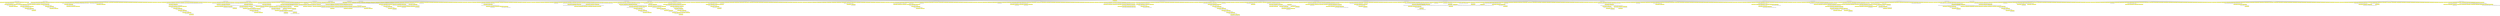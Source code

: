 digraph {nodecdf7cd9594ad44c6a8752987550eac6e [label="[], V: -0.005, N: 1500, P: 0.00, U: 0.000", shape="box", fillcolor=yellow, style=filled];
noded0657737756c4a2e994a02109bdbea13 [label="[35], V: -0.001, N: 31, P: 0.00, U: -0.001", shape="box"];
nodeeca8866018854e7f802c264415546d6e [label="[29,19], V: -0.003, N: 1, P: 0.02, U: 0.032", shape="box", fillcolor=yellow, style=filled];
noded0657737756c4a2e994a02109bdbea13 -> nodeeca8866018854e7f802c264415546d6e;
node01482bda9bb14b15b0927e87a3cd5228 [label="[29,36], V: -0.013, N: 1, P: 0.03, U: 0.038", shape="box", fillcolor=yellow, style=filled];
noded0657737756c4a2e994a02109bdbea13 -> node01482bda9bb14b15b0927e87a3cd5228;
node69b35081fc9e4911b0955a56fe55f445 [label="[29,28], V: 0.003, N: 25, P: 0.03, U: 0.051", shape="box", fillcolor=yellow, style=filled];
node70dfaf774ed648cf9ad4e0485aad8cd2 [label="[40], V: 0.002, N: 1, P: 0.00, U: 0.002", shape="box"];
node69b35081fc9e4911b0955a56fe55f445 -> node70dfaf774ed648cf9ad4e0485aad8cd2;
nodebbd9b369a3d14dca9b9ca28a575329b4 [label="[32], V: -0.003, N: 7, P: 0.06, U: 0.111", shape="box"];
nodeb6c7c7475d3a47828030a21329651bca [label="[40], V: 0.001, N: 1, P: 0.00, U: 0.001", shape="box", fillcolor=yellow, style=filled];
nodebbd9b369a3d14dca9b9ca28a575329b4 -> nodeb6c7c7475d3a47828030a21329651bca;
node541d27f8bcb34607af5f621d1ac60e75 [label="[43], V: 0.006, N: 5, P: 0.07, U: 0.237", shape="box", fillcolor=yellow, style=filled];
nodefef3afd6a4ba49378326dda3f75ae5ca [label="[40], V: -0.002, N: 1, P: 0.00, U: -0.001", shape="box"];
node541d27f8bcb34607af5f621d1ac60e75 -> nodefef3afd6a4ba49378326dda3f75ae5ca;
node2f0707a131dd48759b54901da187a59b [label="[54], V: 0.000, N: 3, P: 0.09, U: 0.304", shape="box"];
nodeb86ff8143d414fc8a9053bf963fc4779 [label="[19], V: -0.001, N: 1, P: 0.00, U: -0.001", shape="box", fillcolor=yellow, style=filled];
node2f0707a131dd48759b54901da187a59b -> nodeb86ff8143d414fc8a9053bf963fc4779;
nodeb3cc254c5e7f44da935481a154d5be5f [label="[7], V: 0.012, N: 1, P: 0.08, U: 0.259", shape="box", fillcolor=yellow, style=filled];
node2f0707a131dd48759b54901da187a59b -> nodeb3cc254c5e7f44da935481a154d5be5f;
node541d27f8bcb34607af5f621d1ac60e75 -> node2f0707a131dd48759b54901da187a59b;
nodebbd9b369a3d14dca9b9ca28a575329b4 -> node541d27f8bcb34607af5f621d1ac60e75;
node69b35081fc9e4911b0955a56fe55f445 -> nodebbd9b369a3d14dca9b9ca28a575329b4;
node823dcff7eb044243ac11547e209fa5cc [label="[43], V: 0.001, N: 16, P: 0.06, U: 0.117", shape="box"];
node5a0eb5600e8343e39bd03b1cf177e2b8 [label="[19], V: 0.005, N: 1, P: 0.00, U: 0.005", shape="box", fillcolor=yellow, style=filled];
node823dcff7eb044243ac11547e209fa5cc -> node5a0eb5600e8343e39bd03b1cf177e2b8;
node3a4facebe18343c9819271db8812b54d [label="[32], V: 0.011, N: 1, P: 0.07, U: 0.169", shape="box", fillcolor=yellow, style=filled];
node823dcff7eb044243ac11547e209fa5cc -> node3a4facebe18343c9819271db8812b54d;
node9c01786eacbc4a929266a730ea7dca06 [label="[54], V: -0.002, N: 13, P: 0.07, U: 0.169", shape="box", fillcolor=yellow, style=filled];
nodeebabd666d04142ff9bff574b3fbde25c [label="[19], V: 0.003, N: 1, P: 0.00, U: 0.003", shape="box"];
node9c01786eacbc4a929266a730ea7dca06 -> nodeebabd666d04142ff9bff574b3fbde25c;
node6c8b7a89cfab4bf6b593407b92c91df9 [label="[32], V: 0.005, N: 11, P: 0.08, U: 0.198", shape="box"];
node60ac847f912a45a9a8add4cddbdc626e [label="[19], V: -0.001, N: 1, P: 0.00, U: -0.001", shape="box", fillcolor=yellow, style=filled];
node6c8b7a89cfab4bf6b593407b92c91df9 -> node60ac847f912a45a9a8add4cddbdc626e;
nodeae90bda2f57949379b1bd84151cf7a88 [label="[7], V: -0.005, N: 8, P: 0.08, U: 0.209", shape="box", fillcolor=yellow, style=filled];
node1170f11896ab479a890b5ecac93b2f79 [label="[19], V: -0.006, N: 1, P: 0.00, U: -0.005", shape="box"];
nodeae90bda2f57949379b1bd84151cf7a88 -> node1170f11896ab479a890b5ecac93b2f79;
nodedd83f358eb994f48ade3646625a0f141 [label="[53], V: 0.008, N: 6, P: 0.10, U: 0.311", shape="box"];
node27d4a9185ffe4c58bd55a87c8f9ce729 [label="[19], V: -0.012, N: 1, P: 0.00, U: -0.012", shape="box", fillcolor=yellow, style=filled];
nodedd83f358eb994f48ade3646625a0f141 -> node27d4a9185ffe4c58bd55a87c8f9ce729;
node877752dbf02549a99991662468a65748 [label="[36], V: -0.008, N: 4, P: 0.17, U: 0.559", shape="box", fillcolor=yellow, style=filled];
nodeccc8f3c83c0449e3a2899cdaf735ed0e [label="[34], V: -0.009, N: 1, P: 0.00, U: -0.009", shape="box"];
node877752dbf02549a99991662468a65748 -> nodeccc8f3c83c0449e3a2899cdaf735ed0e;
node94fea16973594102a269f44aa45345cc [label="[27], V: 0.009, N: 2, P: 0.19, U: 0.673", shape="box"];
node95cde4631f1f48b3a75df592643231aa [label="[23], V: -0.021, N: 1, P: 0.00, U: 0.000", shape="box", fillcolor=yellow, style=filled];
node94fea16973594102a269f44aa45345cc -> node95cde4631f1f48b3a75df592643231aa;
node877752dbf02549a99991662468a65748 -> node94fea16973594102a269f44aa45345cc;
nodedd83f358eb994f48ade3646625a0f141 -> node877752dbf02549a99991662468a65748;
nodeae90bda2f57949379b1bd84151cf7a88 -> nodedd83f358eb994f48ade3646625a0f141;
node6c8b7a89cfab4bf6b593407b92c91df9 -> nodeae90bda2f57949379b1bd84151cf7a88;
node350cfbc499994e38b2c9e3a5d7bf64d2 [label="[27], V: -0.007, N: 1, P: 0.08, U: 0.204", shape="box", fillcolor=yellow, style=filled];
node6c8b7a89cfab4bf6b593407b92c91df9 -> node350cfbc499994e38b2c9e3a5d7bf64d2;
node9c01786eacbc4a929266a730ea7dca06 -> node6c8b7a89cfab4bf6b593407b92c91df9;
node823dcff7eb044243ac11547e209fa5cc -> node9c01786eacbc4a929266a730ea7dca06;
node69b35081fc9e4911b0955a56fe55f445 -> node823dcff7eb044243ac11547e209fa5cc;
noded0657737756c4a2e994a02109bdbea13 -> node69b35081fc9e4911b0955a56fe55f445;
nodefd4ea965decc42a393c7f92405da9777 [label="[29,31], V: -0.005, N: 1, P: 0.03, U: 0.045", shape="box", fillcolor=yellow, style=filled];
noded0657737756c4a2e994a02109bdbea13 -> nodefd4ea965decc42a393c7f92405da9777;
node370860ede97a4a0d80f2513bbaf9803b [label="[29,45], V: -0.003, N: 1, P: 0.03, U: 0.047", shape="box", fillcolor=yellow, style=filled];
noded0657737756c4a2e994a02109bdbea13 -> node370860ede97a4a0d80f2513bbaf9803b;
node96f6f08949f042cebe9ef9d6a45cfca4 [label="[29,43], V: -0.011, N: 1, P: 0.03, U: 0.038", shape="box", fillcolor=yellow, style=filled];
noded0657737756c4a2e994a02109bdbea13 -> node96f6f08949f042cebe9ef9d6a45cfca4;
nodecdf7cd9594ad44c6a8752987550eac6e -> noded0657737756c4a2e994a02109bdbea13;
node882be64122e944ea89c1e97b2ac089e2 [label="[29], V: -0.011, N: 24, P: 0.00, U: -0.011", shape="box"];
nodec4a6d29346fa4ccabe38285f321a7838 [label="[35,19], V: -0.003, N: 1, P: 0.02, U: 0.033", shape="box", fillcolor=yellow, style=filled];
node882be64122e944ea89c1e97b2ac089e2 -> nodec4a6d29346fa4ccabe38285f321a7838;
noded731645613194d0890261c2a97ff2970 [label="[35,23], V: 0.015, N: 19, P: 0.03, U: 0.073", shape="box", fillcolor=yellow, style=filled];
node4465d6c7e4d54904b74d6c44777699f2 [label="[34], V: 0.004, N: 1, P: 0.00, U: 0.004", shape="box"];
noded731645613194d0890261c2a97ff2970 -> node4465d6c7e4d54904b74d6c44777699f2;
node30bea358f78947d7a99f72b1fb96ca64 [label="[31], V: -0.001, N: 3, P: 0.06, U: 0.126", shape="box"];
node8efc5ab5995d4773a4eaca25a51594b6 [label="[34], V: 0.009, N: 1, P: 0.00, U: 0.009", shape="box", fillcolor=yellow, style=filled];
node30bea358f78947d7a99f72b1fb96ca64 -> node8efc5ab5995d4773a4eaca25a51594b6;
node79ac8b6827f1468da9fe7fab2e3270f2 [label="[43], V: 0.020, N: 1, P: 0.08, U: 0.276", shape="box", fillcolor=yellow, style=filled];
node30bea358f78947d7a99f72b1fb96ca64 -> node79ac8b6827f1468da9fe7fab2e3270f2;
noded731645613194d0890261c2a97ff2970 -> node30bea358f78947d7a99f72b1fb96ca64;
node95bcab6bf68443d890acd170083dc758 [label="[32], V: -0.010, N: 2, P: 0.06, U: 0.125", shape="box"];
node8b035eae0c9743a0b544ffad977a50db [label="[25], V: 0.033, N: 1, P: 0.04, U: 0.000", shape="box", fillcolor=yellow, style=filled];
node95bcab6bf68443d890acd170083dc758 -> node8b035eae0c9743a0b544ffad977a50db;
noded731645613194d0890261c2a97ff2970 -> node95bcab6bf68443d890acd170083dc758;
node7867785f761d40d88d4aa8f537959863 [label="[43], V: -0.012, N: 11, P: 0.06, U: 0.125", shape="box"];
node1a54a7ecf1564058abc31478616f4639 [label="[19], V: 0.015, N: 1, P: 0.00, U: 0.015", shape="box", fillcolor=yellow, style=filled];
node7867785f761d40d88d4aa8f537959863 -> node1a54a7ecf1564058abc31478616f4639;
node5089b02e51d44b45803d001d3633b1b8 [label="[54], V: 0.014, N: 9, P: 0.08, U: 0.224", shape="box", fillcolor=yellow, style=filled];
noded8d372eb6f2548c8a79273d6acd9e22e [label="[19], V: 0.013, N: 1, P: 0.00, U: 0.013", shape="box"];
node5089b02e51d44b45803d001d3633b1b8 -> noded8d372eb6f2548c8a79273d6acd9e22e;
node0b97f4859daa456b9e95a32f2e5bca73 [label="[32], V: -0.012, N: 7, P: 0.08, U: 0.230", shape="box"];
node26253b6f0eda44839ed8d7233b16ed4f [label="[19], V: 0.006, N: 1, P: 0.00, U: 0.006", shape="box", fillcolor=yellow, style=filled];
node0b97f4859daa456b9e95a32f2e5bca73 -> node26253b6f0eda44839ed8d7233b16ed4f;
node4a4631f96e274a7185ec6e2b4240521a [label="[27], V: 0.018, N: 5, P: 0.09, U: 0.288", shape="box", fillcolor=yellow, style=filled];
nodeb0854e72541a42af89d400e0405f265e [label="[40], V: -0.012, N: 1, P: 0.00, U: -0.012", shape="box"];
node4a4631f96e274a7185ec6e2b4240521a -> nodeb0854e72541a42af89d400e0405f265e;
noded86423a936b9462aae298fbb38d3a093 [label="[7], V: -0.009, N: 3, P: 0.09, U: 0.320", shape="box"];
node350e6aa58d7a4759a59afda4e8c74a19 [label="[36], V: 0.032, N: 1, P: 0.08, U: 0.305", shape="box", fillcolor=yellow, style=filled];
noded86423a936b9462aae298fbb38d3a093 -> node350e6aa58d7a4759a59afda4e8c74a19;
node220decd601934e0d995f0f98357e9cee [label="[8], V: 0.030, N: 1, P: 0.11, U: 0.380", shape="box", fillcolor=yellow, style=filled];
noded86423a936b9462aae298fbb38d3a093 -> node220decd601934e0d995f0f98357e9cee;
node4a4631f96e274a7185ec6e2b4240521a -> noded86423a936b9462aae298fbb38d3a093;
node0b97f4859daa456b9e95a32f2e5bca73 -> node4a4631f96e274a7185ec6e2b4240521a;
node5089b02e51d44b45803d001d3633b1b8 -> node0b97f4859daa456b9e95a32f2e5bca73;
node7867785f761d40d88d4aa8f537959863 -> node5089b02e51d44b45803d001d3633b1b8;
noded731645613194d0890261c2a97ff2970 -> node7867785f761d40d88d4aa8f537959863;
node6f85fd41953749669912b54d0c876595 [label="[54], V: 0.012, N: 1, P: 0.06, U: 0.127", shape="box"];
noded731645613194d0890261c2a97ff2970 -> node6f85fd41953749669912b54d0c876595;
node882be64122e944ea89c1e97b2ac089e2 -> noded731645613194d0890261c2a97ff2970;
nodeef2b55e9b482461184bcc8b4b5a7c618 [label="[35,40], V: -0.007, N: 1, P: 0.03, U: 0.051", shape="box", fillcolor=yellow, style=filled];
node882be64122e944ea89c1e97b2ac089e2 -> nodeef2b55e9b482461184bcc8b4b5a7c618;
node420fc1517d3845b38d9bb590c909159a [label="[35,31], V: -0.005, N: 1, P: 0.03, U: 0.056", shape="box", fillcolor=yellow, style=filled];
node882be64122e944ea89c1e97b2ac089e2 -> node420fc1517d3845b38d9bb590c909159a;
node6cff11eed97847e1b6c876cae7ea4e3a [label="[35,45], V: -0.003, N: 1, P: 0.03, U: 0.056", shape="box", fillcolor=yellow, style=filled];
node882be64122e944ea89c1e97b2ac089e2 -> node6cff11eed97847e1b6c876cae7ea4e3a;
nodecdf7cd9594ad44c6a8752987550eac6e -> node882be64122e944ea89c1e97b2ac089e2;
nodee917312f7c0041708ed4415fab2395fd [label="[19], V: 0.009, N: 40, P: 0.00, U: 0.009", shape="box"];
nodef18f33c743fb40b7aa12cd99788707ab [label="[13,35], V: -0.007, N: 1, P: 0.02, U: 0.023", shape="box", fillcolor=yellow, style=filled];
nodee917312f7c0041708ed4415fab2395fd -> nodef18f33c743fb40b7aa12cd99788707ab;
node6fe376d53cd04ca3bc4362f7188de0e3 [label="[13,23], V: -0.014, N: 1, P: 0.03, U: 0.027", shape="box", fillcolor=yellow, style=filled];
nodee917312f7c0041708ed4415fab2395fd -> node6fe376d53cd04ca3bc4362f7188de0e3;
nodea78d58e8cea7435a9c6ae5cd07ccccee [label="[13,34], V: -0.015, N: 1, P: 0.03, U: 0.029", shape="box", fillcolor=yellow, style=filled];
nodee917312f7c0041708ed4415fab2395fd -> nodea78d58e8cea7435a9c6ae5cd07ccccee;
node4cd48512135e4438942811f55d008b36 [label="[13,40], V: -0.004, N: 10, P: 0.03, U: 0.041", shape="box", fillcolor=yellow, style=filled];
node3b9f387c503f458f8a92fc98e87ef7bc [label="[34], V: 0.013, N: 1, P: 0.00, U: 0.014", shape="box"];
node4cd48512135e4438942811f55d008b36 -> node3b9f387c503f458f8a92fc98e87ef7bc;
node739daf724f084ae78f4a63b6dc6f12ff [label="[43], V: 0.007, N: 8, P: 0.07, U: 0.196", shape="box"];
nodef4eac890afe24f3ea2c79704b96d8a64 [label="[34], V: 0.012, N: 1, P: 0.00, U: 0.012", shape="box", fillcolor=yellow, style=filled];
node739daf724f084ae78f4a63b6dc6f12ff -> nodef4eac890afe24f3ea2c79704b96d8a64;
node9559f50cb2d745358d5ba3e41bf8e379 [label="[54], V: -0.011, N: 6, P: 0.09, U: 0.250", shape="box", fillcolor=yellow, style=filled];
nodebc7e8ac2d1c3461cbf68b724f45f99da [label="[36], V: -0.020, N: 1, P: 0.05, U: 0.156", shape="box"];
node9559f50cb2d745358d5ba3e41bf8e379 -> nodebc7e8ac2d1c3461cbf68b724f45f99da;
node0f0cf0bedde04b15ac2b4acd786c5844 [label="[32], V: 0.006, N: 4, P: 0.08, U: 0.281", shape="box"];
node79a7baea903a48be9c9e3a0111b9e10a [label="[36], V: -0.003, N: 1, P: 0.04, U: 0.141", shape="box", fillcolor=yellow, style=filled];
node0f0cf0bedde04b15ac2b4acd786c5844 -> node79a7baea903a48be9c9e3a0111b9e10a;
node06dc0fa2aa4b470c8b812e26f31a97e3 [label="[28], V: -0.017, N: 1, P: 0.10, U: 0.324", shape="box", fillcolor=yellow, style=filled];
node0f0cf0bedde04b15ac2b4acd786c5844 -> node06dc0fa2aa4b470c8b812e26f31a97e3;
node001acbbb11424972b5c60dc92ce0c060 [label="[27], V: -0.014, N: 1, P: 0.10, U: 0.339", shape="box", fillcolor=yellow, style=filled];
node0f0cf0bedde04b15ac2b4acd786c5844 -> node001acbbb11424972b5c60dc92ce0c060;
node9559f50cb2d745358d5ba3e41bf8e379 -> node0f0cf0bedde04b15ac2b4acd786c5844;
node739daf724f084ae78f4a63b6dc6f12ff -> node9559f50cb2d745358d5ba3e41bf8e379;
node4cd48512135e4438942811f55d008b36 -> node739daf724f084ae78f4a63b6dc6f12ff;
nodee917312f7c0041708ed4415fab2395fd -> node4cd48512135e4438942811f55d008b36;
noded75fb2cd1b9d4794adc1611b4865034d [label="[13,36], V: -0.008, N: 5, P: 0.03, U: 0.037", shape="box", fillcolor=yellow, style=filled];
node180e5efa886c4c2290cf42edadb8bb56 [label="[29], V: 0.012, N: 1, P: 0.00, U: 0.012", shape="box"];
noded75fb2cd1b9d4794adc1611b4865034d -> node180e5efa886c4c2290cf42edadb8bb56;
node7e6cbcb2949b4ecab1a2d4aabf731b51 [label="[42], V: -0.027, N: 1, P: 0.06, U: 0.197", shape="box"];
noded75fb2cd1b9d4794adc1611b4865034d -> node7e6cbcb2949b4ecab1a2d4aabf731b51;
node852c7663bb914f23bef99fe9f2c6f2e4 [label="[45], V: -0.003, N: 1, P: 0.06, U: 0.194", shape="box"];
noded75fb2cd1b9d4794adc1611b4865034d -> node852c7663bb914f23bef99fe9f2c6f2e4;
node79fe411abdce493ebe017839270b2170 [label="[43], V: -0.017, N: 1, P: 0.06, U: 0.189", shape="box"];
noded75fb2cd1b9d4794adc1611b4865034d -> node79fe411abdce493ebe017839270b2170;
nodee917312f7c0041708ed4415fab2395fd -> noded75fb2cd1b9d4794adc1611b4865034d;
noded493311ac40f44a3ad7a2ed447f2e05d [label="[13,41], V: -0.010, N: 1, P: 0.03, U: 0.035", shape="box", fillcolor=yellow, style=filled];
nodee917312f7c0041708ed4415fab2395fd -> noded493311ac40f44a3ad7a2ed447f2e05d;
node2737babcf75a4bb7a989eaf7972ae029 [label="[13,28], V: -0.014, N: 1, P: 0.03, U: 0.031", shape="box", fillcolor=yellow, style=filled];
nodee917312f7c0041708ed4415fab2395fd -> node2737babcf75a4bb7a989eaf7972ae029;
nodeae3daa3e2c0049fb9b0c2c3a9dd6f1f0 [label="[13,31], V: -0.016, N: 1, P: 0.03, U: 0.028", shape="box", fillcolor=yellow, style=filled];
nodee917312f7c0041708ed4415fab2395fd -> nodeae3daa3e2c0049fb9b0c2c3a9dd6f1f0;
node4d5d431250824de9b3c688063a2b4459 [label="[13,12], V: -0.003, N: 6, P: 0.03, U: 0.040", shape="box", fillcolor=yellow, style=filled];
nodeb95357cf732f4597ab0c76fb0ab34dc3 [label="[29], V: -0.002, N: 1, P: 0.00, U: -0.002", shape="box"];
node4d5d431250824de9b3c688063a2b4459 -> nodeb95357cf732f4597ab0c76fb0ab34dc3;
node6bd1e8e338b243c5b2db1ae71be36acc [label="[45], V: -0.004, N: 1, P: 0.06, U: 0.205", shape="box"];
node4d5d431250824de9b3c688063a2b4459 -> node6bd1e8e338b243c5b2db1ae71be36acc;
node14e0bebca9394de881682ea1588e2121 [label="[43], V: 0.002, N: 3, P: 0.06, U: 0.210", shape="box"];
node32fd6ddc748d4018a2d61b09db1446e2 [label="[29], V: -0.004, N: 1, P: 0.00, U: -0.004", shape="box", fillcolor=yellow, style=filled];
node14e0bebca9394de881682ea1588e2121 -> node32fd6ddc748d4018a2d61b09db1446e2;
nodeff6ccb819e88485a9dde9695301c856a [label="[54], V: -0.004, N: 1, P: 0.08, U: 0.266", shape="box", fillcolor=yellow, style=filled];
node14e0bebca9394de881682ea1588e2121 -> nodeff6ccb819e88485a9dde9695301c856a;
node4d5d431250824de9b3c688063a2b4459 -> node14e0bebca9394de881682ea1588e2121;
nodee917312f7c0041708ed4415fab2395fd -> node4d5d431250824de9b3c688063a2b4459;
nodebd4d9a45995d44ce8eed5215a2545cf2 [label="[13,47], V: -0.014, N: 1, P: 0.03, U: 0.028", shape="box", fillcolor=yellow, style=filled];
nodee917312f7c0041708ed4415fab2395fd -> nodebd4d9a45995d44ce8eed5215a2545cf2;
node11b9c0d5404140f7bf013e8aa4765683 [label="[13,45], V: -0.015, N: 1, P: 0.03, U: 0.032", shape="box", fillcolor=yellow, style=filled];
nodee917312f7c0041708ed4415fab2395fd -> node11b9c0d5404140f7bf013e8aa4765683;
nodef7ffabf7453a47f7858271b229f951cc [label="[13,42], V: -0.014, N: 1, P: 0.03, U: 0.029", shape="box", fillcolor=yellow, style=filled];
nodee917312f7c0041708ed4415fab2395fd -> nodef7ffabf7453a47f7858271b229f951cc;
node9358869ab8a245e3aadb3cfbb0bf2dbe [label="[13,7], V: -0.012, N: 1, P: 0.03, U: 0.032", shape="box", fillcolor=yellow, style=filled];
nodee917312f7c0041708ed4415fab2395fd -> node9358869ab8a245e3aadb3cfbb0bf2dbe;
node95fc04ef6b5944529ca0f288b9efd848 [label="[13,53], V: -0.016, N: 1, P: 0.03, U: 0.028", shape="box", fillcolor=yellow, style=filled];
nodee917312f7c0041708ed4415fab2395fd -> node95fc04ef6b5944529ca0f288b9efd848;
node49a57f61238b4bde9644e0490a5afcd3 [label="[13,2], V: -0.017, N: 1, P: 0.03, U: 0.024", shape="box", fillcolor=yellow, style=filled];
nodee917312f7c0041708ed4415fab2395fd -> node49a57f61238b4bde9644e0490a5afcd3;
node718713b4b96b468fb8cd909d4c12e5b8 [label="[13,32], V: -0.018, N: 1, P: 0.03, U: 0.026", shape="box", fillcolor=yellow, style=filled];
nodee917312f7c0041708ed4415fab2395fd -> node718713b4b96b468fb8cd909d4c12e5b8;
node573870ea17b64abf972f86a6b2ed3d8f [label="[13,48], V: -0.014, N: 1, P: 0.03, U: 0.030", shape="box", fillcolor=yellow, style=filled];
nodee917312f7c0041708ed4415fab2395fd -> node573870ea17b64abf972f86a6b2ed3d8f;
node46b54b9a188347238e70404f72c46a6f [label="[13,27], V: -0.014, N: 1, P: 0.03, U: 0.029", shape="box", fillcolor=yellow, style=filled];
nodee917312f7c0041708ed4415fab2395fd -> node46b54b9a188347238e70404f72c46a6f;
nodee64d78ee218c404da29609ce55760b3c [label="[13,43], V: -0.015, N: 1, P: 0.03, U: 0.030", shape="box", fillcolor=yellow, style=filled];
nodee917312f7c0041708ed4415fab2395fd -> nodee64d78ee218c404da29609ce55760b3c;
node0d36361f0633475cb49ea0861e3551dd [label="[13,58], V: -0.014, N: 1, P: 0.03, U: 0.027", shape="box", fillcolor=yellow, style=filled];
nodee917312f7c0041708ed4415fab2395fd -> node0d36361f0633475cb49ea0861e3551dd;
node9ef2c3d84dde4391b32b1412a024cdc0 [label="[13,54], V: -0.015, N: 1, P: 0.03, U: 0.030", shape="box", fillcolor=yellow, style=filled];
nodee917312f7c0041708ed4415fab2395fd -> node9ef2c3d84dde4391b32b1412a024cdc0;
nodecdf7cd9594ad44c6a8752987550eac6e -> nodee917312f7c0041708ed4415fab2395fd;
nodeadbda3b7ffb94ae289673bfd45e59a6a [label="[23], V: 0.006, N: 45, P: 0.02, U: 0.011", shape="box"];
nodeb5954d62b2634133ae866ae31b95a203 [label="[35], V: -0.012, N: 1, P: 0.00, U: -0.011", shape="box", fillcolor=yellow, style=filled];
nodeadbda3b7ffb94ae289673bfd45e59a6a -> nodeb5954d62b2634133ae866ae31b95a203;
node0fb28ef472fa426baf5bc417fc1fba2a [label="[36], V: -0.015, N: 1, P: 0.05, U: 0.055", shape="box", fillcolor=yellow, style=filled];
nodeadbda3b7ffb94ae289673bfd45e59a6a -> node0fb28ef472fa426baf5bc417fc1fba2a;
node1d8242183be74ab0bfc03429b1865498 [label="[34], V: -0.010, N: 1, P: 0.05, U: 0.058", shape="box", fillcolor=yellow, style=filled];
nodeadbda3b7ffb94ae289673bfd45e59a6a -> node1d8242183be74ab0bfc03429b1865498;
node667ebc771ffa4d20bb3aba6e1cf43530 [label="[40], V: -0.003, N: 28, P: 0.05, U: 0.064", shape="box", fillcolor=yellow, style=filled];
node020d3c6259024f4db6bed6c9de8968b4 [label="[19], V: -0.000, N: 1, P: 0.00, U: 0.000", shape="box"];
node667ebc771ffa4d20bb3aba6e1cf43530 -> node020d3c6259024f4db6bed6c9de8968b4;
nodec62ecbeec1d34444a62f5b8c61180c30 [label="[28], V: 0.006, N: 25, P: 0.07, U: 0.124", shape="box"];
node2b04ba990c514ede85360e1bad15c5e0 [label="[19], V: 0.010, N: 1, P: 0.00, U: 0.010", shape="box", fillcolor=yellow, style=filled];
nodec62ecbeec1d34444a62f5b8c61180c30 -> node2b04ba990c514ede85360e1bad15c5e0;
node230fa4700e0a4250927b86f41879bb37 [label="[31], V: -0.005, N: 23, P: 0.07, U: 0.138", shape="box", fillcolor=yellow, style=filled];
node7390aeb774064f6d86e510d97fc67f9b [label="[36], V: 0.038, N: 1, P: 0.00, U: 0.038", shape="box"];
node230fa4700e0a4250927b86f41879bb37 -> node7390aeb774064f6d86e510d97fc67f9b;
node3579bfd4ffd34d3f9f01944e24858883 [label="[27], V: 0.018, N: 18, P: 0.09, U: 0.184", shape="box"];
node2b1040d2430f4f0383d5cbc9c2251ca2 [label="[19], V: -0.045, N: 1, P: 0.00, U: -0.045", shape="box", fillcolor=yellow, style=filled];
node3579bfd4ffd34d3f9f01944e24858883 -> node2b1040d2430f4f0383d5cbc9c2251ca2;
nodec26f6ffa08434b7eb1bb27e3cac34292 [label="[43], V: -0.016, N: 16, P: 0.10, U: 0.204", shape="box", fillcolor=yellow, style=filled];
nodedd6f646fb9ae4dca9a7cc1fbe7ba0557 [label="[36], V: -0.003, N: 1, P: 0.00, U: -0.003", shape="box"];
nodec26f6ffa08434b7eb1bb27e3cac34292 -> nodedd6f646fb9ae4dca9a7cc1fbe7ba0557;
node7ac779fc588b4bc3a41eeee2e34ae517 [label="[54], V: 0.021, N: 14, P: 0.13, U: 0.317", shape="box"];
nodeb4331ce142da43bd942430e6d28adaa4 [label="[36], V: -0.006, N: 1, P: 0.00, U: -0.006", shape="box", fillcolor=yellow, style=filled];
node7ac779fc588b4bc3a41eeee2e34ae517 -> nodeb4331ce142da43bd942430e6d28adaa4;
node69285ef04e7340748f189e293850cfd5 [label="[7], V: -0.023, N: 12, P: 0.13, U: 0.314", shape="box", fillcolor=yellow, style=filled];
node02c5613a43ae4d8c9cd06d0cbf93c210 [label="[19], V: -0.060, N: 1, P: 0.00, U: -0.060", shape="box"];
node69285ef04e7340748f189e293850cfd5 -> node02c5613a43ae4d8c9cd06d0cbf93c210;
node96d3b322a82d433f8e059ea0e20847a0 [label="[53], V: 0.029, N: 10, P: 0.17, U: 0.452", shape="box"];
nodefa158c609f044a6a97f6dcd0c50b7f77 [label="[36], V: 0.000, N: 1, P: 0.00, U: 0.000", shape="box", fillcolor=yellow, style=filled];
node96d3b322a82d433f8e059ea0e20847a0 -> nodefa158c609f044a6a97f6dcd0c50b7f77;
nodef90ea28be071422d9b4dda7d44140fd7 [label="[8], V: -0.033, N: 8, P: 0.33, U: 0.906", shape="box", fillcolor=yellow, style=filled];
node890c4eaceef84097b68a6246aa006cf7 [label="[25], V: -0.011, N: 1, P: 0.00, U: -0.009", shape="box"];
nodef90ea28be071422d9b4dda7d44140fd7 -> node890c4eaceef84097b68a6246aa006cf7;
node1fe471012e20448697ff1ac074da157e [label="[14], V: 0.047, N: 6, P: 0.64, U: 1.986", shape="box"];
noded8fd6ebddcc84e4b981a6c873de095a2 [label="[47], V: -0.012, N: 1, P: 0.00, U: -0.011", shape="box", fillcolor=yellow, style=filled];
node1fe471012e20448697ff1ac074da157e -> noded8fd6ebddcc84e4b981a6c873de095a2;
nodeb27c6fd90ba44a32aea3eed6f6789df3 [label="[56], V: -0.064, N: 4, P: 0.99, U: 3.261", shape="box", fillcolor=yellow, style=filled];
node97f5554773f74d6d8a7f087b1ed33f84 [label="[47], V: -0.016, N: 1, P: 0.03, U: 0.101", shape="box"];
nodeb27c6fd90ba44a32aea3eed6f6789df3 -> node97f5554773f74d6d8a7f087b1ed33f84;
nodef974cb25ac0543bd841123d49844c5f0 [label="[51], V: 0.034, N: 2, P: 0.21, U: 0.665", shape="box"];
node2c8fc50498f24a81b8aeeda4449d2991 [label="[57,47], V: -0.160, N: 1, P: 0.08, U: 0.000", shape="box", fillcolor=yellow, style=filled];
nodef974cb25ac0543bd841123d49844c5f0 -> node2c8fc50498f24a81b8aeeda4449d2991;
nodeb27c6fd90ba44a32aea3eed6f6789df3 -> nodef974cb25ac0543bd841123d49844c5f0;
node1fe471012e20448697ff1ac074da157e -> nodeb27c6fd90ba44a32aea3eed6f6789df3;
nodef90ea28be071422d9b4dda7d44140fd7 -> node1fe471012e20448697ff1ac074da157e;
node96d3b322a82d433f8e059ea0e20847a0 -> nodef90ea28be071422d9b4dda7d44140fd7;
node69285ef04e7340748f189e293850cfd5 -> node96d3b322a82d433f8e059ea0e20847a0;
node7ac779fc588b4bc3a41eeee2e34ae517 -> node69285ef04e7340748f189e293850cfd5;
nodec26f6ffa08434b7eb1bb27e3cac34292 -> node7ac779fc588b4bc3a41eeee2e34ae517;
node3579bfd4ffd34d3f9f01944e24858883 -> nodec26f6ffa08434b7eb1bb27e3cac34292;
node230fa4700e0a4250927b86f41879bb37 -> node3579bfd4ffd34d3f9f01944e24858883;
node147093adb25d4b6db86bdde571602ae2 [label="[43], V: -0.012, N: 3, P: 0.09, U: 0.164", shape="box"];
nodedc209c31d1e5489b8a2412b74d9f35b5 [label="[36], V: 0.039, N: 1, P: 0.00, U: 0.039", shape="box", fillcolor=yellow, style=filled];
node147093adb25d4b6db86bdde571602ae2 -> nodedc209c31d1e5489b8a2412b74d9f35b5;
node768fd3815db149b69498439ef9645a4a [label="[54], V: 0.032, N: 1, P: 0.12, U: 0.395", shape="box", fillcolor=yellow, style=filled];
node147093adb25d4b6db86bdde571602ae2 -> node768fd3815db149b69498439ef9645a4a;
node230fa4700e0a4250927b86f41879bb37 -> node147093adb25d4b6db86bdde571602ae2;
nodec62ecbeec1d34444a62f5b8c61180c30 -> node230fa4700e0a4250927b86f41879bb37;
node667ebc771ffa4d20bb3aba6e1cf43530 -> nodec62ecbeec1d34444a62f5b8c61180c30;
node3634b6824b9346aa88d9097c47664ffb [label="[43], V: -0.004, N: 1, P: 0.06, U: 0.108", shape="box"];
node667ebc771ffa4d20bb3aba6e1cf43530 -> node3634b6824b9346aa88d9097c47664ffb;
nodeadbda3b7ffb94ae289673bfd45e59a6a -> node667ebc771ffa4d20bb3aba6e1cf43530;
nodefa1ef2b121254aea95335d6519fe4b3c [label="[41], V: -0.010, N: 1, P: 0.05, U: 0.060", shape="box", fillcolor=yellow, style=filled];
nodeadbda3b7ffb94ae289673bfd45e59a6a -> nodefa1ef2b121254aea95335d6519fe4b3c;
nodea145f19f71604f0ca732acd5c0eb4ba1 [label="[31], V: -0.005, N: 2, P: 0.05, U: 0.062", shape="box", fillcolor=yellow, style=filled];
node01093e12c76e415f8466e2ca70fa8318 [label="[35], V: -0.008, N: 1, P: 0.00, U: 0.000", shape="box"];
nodea145f19f71604f0ca732acd5c0eb4ba1 -> node01093e12c76e415f8466e2ca70fa8318;
nodeadbda3b7ffb94ae289673bfd45e59a6a -> nodea145f19f71604f0ca732acd5c0eb4ba1;
nodeed01a29d6e49448e9bb22bf8c5fb54ac [label="[28], V: -0.017, N: 1, P: 0.05, U: 0.059", shape="box", fillcolor=yellow, style=filled];
nodeadbda3b7ffb94ae289673bfd45e59a6a -> nodeed01a29d6e49448e9bb22bf8c5fb54ac;
nodeef08af58e55646b1b3b6d7db6200cf63 [label="[45], V: -0.017, N: 5, P: 0.05, U: 0.060", shape="box", fillcolor=yellow, style=filled];
node29e2d970f7034059b932a23129f9547e [label="[35], V: -0.016, N: 1, P: 0.00, U: -0.016", shape="box"];
nodeef08af58e55646b1b3b6d7db6200cf63 -> node29e2d970f7034059b932a23129f9547e;
nodecf527562dd444f87bb65681575b048ff [label="[36], V: -0.017, N: 1, P: 0.06, U: 0.196", shape="box"];
nodeef08af58e55646b1b3b6d7db6200cf63 -> nodecf527562dd444f87bb65681575b048ff;
node6bd553e36b15445f8d1752581c3e7196 [label="[32], V: -0.016, N: 1, P: 0.06, U: 0.181", shape="box"];
nodeef08af58e55646b1b3b6d7db6200cf63 -> node6bd553e36b15445f8d1752581c3e7196;
node0a7bd26f847e4c3fa17ad94b0e6c9cfc [label="[43], V: -0.017, N: 1, P: 0.06, U: 0.181", shape="box"];
nodeef08af58e55646b1b3b6d7db6200cf63 -> node0a7bd26f847e4c3fa17ad94b0e6c9cfc;
nodeadbda3b7ffb94ae289673bfd45e59a6a -> nodeef08af58e55646b1b3b6d7db6200cf63;
nodeb8dd4bf01ceb4729a0c853ea33de4caa [label="[32], V: -0.014, N: 1, P: 0.05, U: 0.055", shape="box", fillcolor=yellow, style=filled];
nodeadbda3b7ffb94ae289673bfd45e59a6a -> nodeb8dd4bf01ceb4729a0c853ea33de4caa;
node0aaefc63fec74aea95694d4f118e45bd [label="[27], V: -0.014, N: 1, P: 0.05, U: 0.052", shape="box", fillcolor=yellow, style=filled];
nodeadbda3b7ffb94ae289673bfd45e59a6a -> node0aaefc63fec74aea95694d4f118e45bd;
nodec7a6670c631947579e121e88824975ab [label="[43], V: -0.015, N: 1, P: 0.05, U: 0.054", shape="box", fillcolor=yellow, style=filled];
nodeadbda3b7ffb94ae289673bfd45e59a6a -> nodec7a6670c631947579e121e88824975ab;
node956f596c6f0f45a7875e50dcc71d50cc [label="[54], V: -0.015, N: 1, P: 0.04, U: 0.065", shape="box", fillcolor=yellow, style=filled];
nodeadbda3b7ffb94ae289673bfd45e59a6a -> node956f596c6f0f45a7875e50dcc71d50cc;
nodecdf7cd9594ad44c6a8752987550eac6e -> nodeadbda3b7ffb94ae289673bfd45e59a6a;
nodeb4865e74134e48c9b0d637601f2149aa [label="[34], V: 0.003, N: 27, P: 0.02, U: 0.008", shape="box"];
node6d125de906d94bf1a816b6df0998d235 [label="[29], V: -0.001, N: 1, P: 0.00, U: -0.000", shape="box", fillcolor=yellow, style=filled];
nodeb4865e74134e48c9b0d637601f2149aa -> node6d125de906d94bf1a816b6df0998d235;
nodee1877d8d03f44c62a06269d04055ea76 [label="[36], V: -0.015, N: 1, P: 0.05, U: 0.082", shape="box", fillcolor=yellow, style=filled];
nodeb4865e74134e48c9b0d637601f2149aa -> nodee1877d8d03f44c62a06269d04055ea76;
node5ccfe5d19bb941108a0f79d6ac261dd3 [label="[31], V: -0.002, N: 22, P: 0.05, U: 0.092", shape="box", fillcolor=yellow, style=filled];
node36e2982c37df4853920b9d66d4150ef4 [label="[29], V: 0.007, N: 1, P: 0.00, U: 0.007", shape="box"];
node5ccfe5d19bb941108a0f79d6ac261dd3 -> node36e2982c37df4853920b9d66d4150ef4;
node126d574999574c62b87b54aa97618612 [label="[28], V: -0.008, N: 2, P: 0.06, U: 0.118", shape="box"];
node576d0f99e61b497baf1e10681ee68467 [label="[25], V: 0.019, N: 1, P: 0.00, U: 0.000", shape="box", fillcolor=yellow, style=filled];
node126d574999574c62b87b54aa97618612 -> node576d0f99e61b497baf1e10681ee68467;
node5ccfe5d19bb941108a0f79d6ac261dd3 -> node126d574999574c62b87b54aa97618612;
nodec08e98e7c3b34e4fa41947fa7c20fdf7 [label="[27], V: -0.004, N: 1, P: 0.06, U: 0.122", shape="box"];
node5ccfe5d19bb941108a0f79d6ac261dd3 -> nodec08e98e7c3b34e4fa41947fa7c20fdf7;
node7017060a336f49adb416737db9a7744c [label="[43], V: 0.004, N: 16, P: 0.06, U: 0.135", shape="box"];
node6a238b5923074f41ada845c879dedc90 [label="[29], V: 0.008, N: 1, P: 0.00, U: 0.008", shape="box", fillcolor=yellow, style=filled];
node7017060a336f49adb416737db9a7744c -> node6a238b5923074f41ada845c879dedc90;
node957fdff16dbf4d7eae9d1675aae2a082 [label="[54], V: -0.005, N: 14, P: 0.08, U: 0.188", shape="box", fillcolor=yellow, style=filled];
nodeb6bfb69fb5cc45b1bdd36c0ccab6b264 [label="[29], V: 0.004, N: 1, P: 0.00, U: 0.004", shape="box"];
node957fdff16dbf4d7eae9d1675aae2a082 -> nodeb6bfb69fb5cc45b1bdd36c0ccab6b264;
node02930b43158c4c91b3cd0bae92b11902 [label="[28], V: 0.003, N: 9, P: 0.08, U: 0.200", shape="box"];
node7a994bd3623c4718b51bd4088ef13a5e [label="[25], V: 0.014, N: 1, P: 0.00, U: 0.014", shape="box", fillcolor=yellow, style=filled];
node02930b43158c4c91b3cd0bae92b11902 -> node7a994bd3623c4718b51bd4088ef13a5e;
node05d9ff04361549f1b09b13473e520fcc [label="[7], V: -0.004, N: 1, P: 0.09, U: 0.266", shape="box", fillcolor=yellow, style=filled];
node02930b43158c4c91b3cd0bae92b11902 -> node05d9ff04361549f1b09b13473e520fcc;
node574f6b70ed134539b573ad39594e0a52 [label="[53], V: 0.005, N: 2, P: 0.09, U: 0.269", shape="box", fillcolor=yellow, style=filled];
nodea147f15155914f1ab401484e29e0e49e [label="[25], V: 0.014, N: 1, P: 0.00, U: 0.000", shape="box"];
node574f6b70ed134539b573ad39594e0a52 -> nodea147f15155914f1ab401484e29e0e49e;
node02930b43158c4c91b3cd0bae92b11902 -> node574f6b70ed134539b573ad39594e0a52;
nodecc5b8635e3344667af0c5fb41e70b5ef [label="[27], V: -0.013, N: 4, P: 0.09, U: 0.266", shape="box", fillcolor=yellow, style=filled];
node2bc49218def74119a2d2e60f733baed3 [label="[19], V: -0.019, N: 1, P: 0.00, U: -0.019", shape="box"];
nodecc5b8635e3344667af0c5fb41e70b5ef -> node2bc49218def74119a2d2e60f733baed3;
node4ca33e33b1734617964a076b7cd34f0b [label="[12], V: 0.035, N: 2, P: 0.10, U: 0.384", shape="box"];
nodeed29800bec874169b69acf6cbc8f65d7 [label="[19], V: -0.051, N: 1, P: 0.00, U: 0.000", shape="box", fillcolor=yellow, style=filled];
node4ca33e33b1734617964a076b7cd34f0b -> nodeed29800bec874169b69acf6cbc8f65d7;
nodecc5b8635e3344667af0c5fb41e70b5ef -> node4ca33e33b1734617964a076b7cd34f0b;
node02930b43158c4c91b3cd0bae92b11902 -> nodecc5b8635e3344667af0c5fb41e70b5ef;
node957fdff16dbf4d7eae9d1675aae2a082 -> node02930b43158c4c91b3cd0bae92b11902;
node7604fa44324449c7854da44594dc610b [label="[7], V: -0.011, N: 1, P: 0.08, U: 0.177", shape="box"];
node957fdff16dbf4d7eae9d1675aae2a082 -> node7604fa44324449c7854da44594dc610b;
node3bf6b89524f3439d8b893a04a4194d77 [label="[27], V: -0.012, N: 1, P: 0.08, U: 0.184", shape="box"];
node957fdff16dbf4d7eae9d1675aae2a082 -> node3bf6b89524f3439d8b893a04a4194d77;
node16d9ab14ee0c41e59655fd522526a8ad [label="[53], V: -0.010, N: 1, P: 0.08, U: 0.182", shape="box"];
node957fdff16dbf4d7eae9d1675aae2a082 -> node16d9ab14ee0c41e59655fd522526a8ad;
node7017060a336f49adb416737db9a7744c -> node957fdff16dbf4d7eae9d1675aae2a082;
node5ccfe5d19bb941108a0f79d6ac261dd3 -> node7017060a336f49adb416737db9a7744c;
node996dbd861986416abaf7953bbdfda1b9 [label="[54], V: -0.003, N: 1, P: 0.06, U: 0.123", shape="box"];
node5ccfe5d19bb941108a0f79d6ac261dd3 -> node996dbd861986416abaf7953bbdfda1b9;
nodeb4865e74134e48c9b0d637601f2149aa -> node5ccfe5d19bb941108a0f79d6ac261dd3;
nodee6ee664a7a324096802da09f0ad39db4 [label="[32], V: -0.013, N: 1, P: 0.05, U: 0.081", shape="box", fillcolor=yellow, style=filled];
nodeb4865e74134e48c9b0d637601f2149aa -> nodee6ee664a7a324096802da09f0ad39db4;
node108379fb77874dbf8e570d0e73c25df7 [label="[43], V: -0.015, N: 1, P: 0.05, U: 0.080", shape="box", fillcolor=yellow, style=filled];
nodeb4865e74134e48c9b0d637601f2149aa -> node108379fb77874dbf8e570d0e73c25df7;
nodecdf7cd9594ad44c6a8752987550eac6e -> nodeb4865e74134e48c9b0d637601f2149aa;
node75b2b6da64f84402b210880a571a00eb [label="[25], V: -0.000, N: 36, P: 0.02, U: 0.005", shape="box"];
node988889f6ea114246b1939a6eb8594e68 [label="[35], V: -0.013, N: 1, P: 0.00, U: -0.013", shape="box", fillcolor=yellow, style=filled];
node75b2b6da64f84402b210880a571a00eb -> node988889f6ea114246b1939a6eb8594e68;
node94a49171e24f46e0b70af2a015eb96fb [label="[41], V: 0.002, N: 31, P: 0.05, U: 0.088", shape="box", fillcolor=yellow, style=filled];
node2b6b6c68b09f4d61861cb0422bd5f483 [label="[34], V: 0.008, N: 1, P: 0.03, U: 0.055", shape="box"];
node94a49171e24f46e0b70af2a015eb96fb -> node2b6b6c68b09f4d61861cb0422bd5f483;
nodebcd1d4a7e377468da188d777bc73c8a3 [label="[28], V: -0.005, N: 1, P: 0.06, U: 0.105", shape="box"];
node94a49171e24f46e0b70af2a015eb96fb -> nodebcd1d4a7e377468da188d777bc73c8a3;
nodef0ab399001f04216ac04dbd774e30fba [label="[48], V: -0.008, N: 1, P: 0.07, U: 0.106", shape="box"];
node94a49171e24f46e0b70af2a015eb96fb -> nodef0ab399001f04216ac04dbd774e30fba;
node2e7052e6862c4eb9a7c6acfa9791053f [label="[43], V: -0.003, N: 27, P: 0.07, U: 0.114", shape="box"];
node044f5a030321449893e68d28e5eabf5a [label="[34], V: 0.006, N: 1, P: 0.03, U: 0.067", shape="box", fillcolor=yellow, style=filled];
node2e7052e6862c4eb9a7c6acfa9791053f -> node044f5a030321449893e68d28e5eabf5a;
node2becc4b6a2774a649c4304d3da352621 [label="[54], V: 0.003, N: 25, P: 0.09, U: 0.161", shape="box", fillcolor=yellow, style=filled];
node3ab4a1a08c7a4f6e92189aa200c93f6f [label="[36], V: 0.005, N: 1, P: 0.00, U: 0.005", shape="box"];
node2becc4b6a2774a649c4304d3da352621 -> node3ab4a1a08c7a4f6e92189aa200c93f6f;
nodeabc24598fb7f487cad6d0b2bc1224897 [label="[28], V: -0.006, N: 19, P: 0.08, U: 0.153", shape="box"];
node0074f5cb12824454961491c4e678d022 [label="[34], V: 0.017, N: 1, P: 0.04, U: 0.105", shape="box", fillcolor=yellow, style=filled];
nodeabc24598fb7f487cad6d0b2bc1224897 -> node0074f5cb12824454961491c4e678d022;
node1e2cb70535084264bb93cb7fcd73f88c [label="[12], V: 0.005, N: 17, P: 0.09, U: 0.194", shape="box", fillcolor=yellow, style=filled];
node13bdf332c08643e1a157f6b9ad873c35 [label="[36], V: 0.010, N: 1, P: 0.00, U: 0.010", shape="box"];
node1e2cb70535084264bb93cb7fcd73f88c -> node13bdf332c08643e1a157f6b9ad873c35;
nodee4fe86bd071e46e6add929c1ec352d8a [label="[27], V: -0.007, N: 2, P: 0.12, U: 0.261", shape="box"];
nodef98e930daeee48f891f172bdd4d058ab [label="[36], V: 0.028, N: 1, P: 0.00, U: 0.000", shape="box", fillcolor=yellow, style=filled];
nodee4fe86bd071e46e6add929c1ec352d8a -> nodef98e930daeee48f891f172bdd4d058ab;
node1e2cb70535084264bb93cb7fcd73f88c -> nodee4fe86bd071e46e6add929c1ec352d8a;
node412e481c7f88430a8eeb678992358f33 [label="[53], V: -0.003, N: 13, P: 0.12, U: 0.278", shape="box"];
node6d1caffc3dc24d979bee1562eeb41e86 [label="[34], V: 0.022, N: 1, P: 0.07, U: 0.208", shape="box", fillcolor=yellow, style=filled];
node412e481c7f88430a8eeb678992358f33 -> node6d1caffc3dc24d979bee1562eeb41e86;
noded828bbb073824fbc8bf6832bcefb214e [label="[32], V: 0.006, N: 9, P: 0.18, U: 0.454", shape="box", fillcolor=yellow, style=filled];
node178f0be9e2ee41fb9b8b9a654d0b4287 [label="[34], V: 0.043, N: 1, P: 0.10, U: 0.339", shape="box"];
noded828bbb073824fbc8bf6832bcefb214e -> node178f0be9e2ee41fb9b8b9a654d0b4287;
node0d64390937074f1b9fc6afbc68591963 [label="[8], V: 0.006, N: 7, P: 0.23, U: 0.699", shape="box"];
nodede9854621ca5400988a0934b1c4a951c [label="[34], V: 0.048, N: 1, P: 0.13, U: 0.464", shape="box", fillcolor=yellow, style=filled];
node0d64390937074f1b9fc6afbc68591963 -> nodede9854621ca5400988a0934b1c4a951c;
nodec621b072cf454236a79d1e29163e43d4 [label="[27], V: -0.013, N: 5, P: 0.25, U: 0.780", shape="box", fillcolor=yellow, style=filled];
node659f6d5234544a129e53970cff4ed80d [label="[34], V: -0.059, N: 1, P: 0.20, U: 0.635", shape="box"];
nodec621b072cf454236a79d1e29163e43d4 -> node659f6d5234544a129e53970cff4ed80d;
node0ebc68f791df4a1797c80d7a6f9df01b [label="[45], V: 0.054, N: 3, P: 0.27, U: 1.025", shape="box"];
node7aa4aa383806468397695a75d2077066 [label="[47], V: -0.133, N: 1, P: 0.00, U: -0.132", shape="box", fillcolor=yellow, style=filled];
node0ebc68f791df4a1797c80d7a6f9df01b -> node7aa4aa383806468397695a75d2077066;
noded973c97d84574f9d8b489a4a525fb722 [label="[3], V: 0.028, N: 1, P: 0.40, U: 1.322", shape="box", fillcolor=yellow, style=filled];
node0ebc68f791df4a1797c80d7a6f9df01b -> noded973c97d84574f9d8b489a4a525fb722;
nodec621b072cf454236a79d1e29163e43d4 -> node0ebc68f791df4a1797c80d7a6f9df01b;
node0d64390937074f1b9fc6afbc68591963 -> nodec621b072cf454236a79d1e29163e43d4;
noded828bbb073824fbc8bf6832bcefb214e -> node0d64390937074f1b9fc6afbc68591963;
node412e481c7f88430a8eeb678992358f33 -> noded828bbb073824fbc8bf6832bcefb214e;
node867ebdb4256848db973212d6d14492f0 [label="[27], V: -0.021, N: 2, P: 0.18, U: 0.443", shape="box", fillcolor=yellow, style=filled];
nodeefada39a25864c2e848b627981447700 [label="[34], V: -0.058, N: 1, P: 0.11, U: 0.000", shape="box"];
node867ebdb4256848db973212d6d14492f0 -> nodeefada39a25864c2e848b627981447700;
node412e481c7f88430a8eeb678992358f33 -> node867ebdb4256848db973212d6d14492f0;
node1e2cb70535084264bb93cb7fcd73f88c -> node412e481c7f88430a8eeb678992358f33;
nodeabc24598fb7f487cad6d0b2bc1224897 -> node1e2cb70535084264bb93cb7fcd73f88c;
node2becc4b6a2774a649c4304d3da352621 -> nodeabc24598fb7f487cad6d0b2bc1224897;
nodee66d49ca0af74b27844197082b01a373 [label="[12], V: -0.008, N: 2, P: 0.08, U: 0.143", shape="box"];
node7079309de076482988d3d4c0be80e058 [label="[36], V: 0.013, N: 1, P: 0.00, U: 0.000", shape="box", fillcolor=yellow, style=filled];
nodee66d49ca0af74b27844197082b01a373 -> node7079309de076482988d3d4c0be80e058;
node2becc4b6a2774a649c4304d3da352621 -> nodee66d49ca0af74b27844197082b01a373;
node437b27038cb746139d524e1a836df77c [label="[7], V: -0.008, N: 1, P: 0.08, U: 0.143", shape="box"];
node2becc4b6a2774a649c4304d3da352621 -> node437b27038cb746139d524e1a836df77c;
nodefdb5b6c860b44570ab3cf77c702d1b5b [label="[27], V: -0.012, N: 1, P: 0.08, U: 0.137", shape="box"];
node2becc4b6a2774a649c4304d3da352621 -> nodefdb5b6c860b44570ab3cf77c702d1b5b;
node2e7052e6862c4eb9a7c6acfa9791053f -> node2becc4b6a2774a649c4304d3da352621;
node94a49171e24f46e0b70af2a015eb96fb -> node2e7052e6862c4eb9a7c6acfa9791053f;
node75b2b6da64f84402b210880a571a00eb -> node94a49171e24f46e0b70af2a015eb96fb;
noded63ae1dd6bbf4b9c97718a753cae919f [label="[45], V: -0.016, N: 1, P: 0.06, U: 0.075", shape="box", fillcolor=yellow, style=filled];
node75b2b6da64f84402b210880a571a00eb -> noded63ae1dd6bbf4b9c97718a753cae919f;
node69c6937ace7d45b79f189a8d744081fd [label="[48], V: -0.015, N: 1, P: 0.05, U: 0.071", shape="box", fillcolor=yellow, style=filled];
node75b2b6da64f84402b210880a571a00eb -> node69c6937ace7d45b79f189a8d744081fd;
node5f6b9e222e5349db96b26d5a5e3bdc89 [label="[43], V: -0.015, N: 1, P: 0.05, U: 0.071", shape="box", fillcolor=yellow, style=filled];
node75b2b6da64f84402b210880a571a00eb -> node5f6b9e222e5349db96b26d5a5e3bdc89;
nodecdf7cd9594ad44c6a8752987550eac6e -> node75b2b6da64f84402b210880a571a00eb;
node2ec3401a45b94c77b77ab6cae76434bf [label="[36], V: 0.011, N: 44, P: 0.02, U: 0.017", shape="box"];
nodeb4c9675b8fcc4a66863e48d116bb006a [label="[35], V: -0.011, N: 1, P: 0.00, U: -0.011", shape="box", fillcolor=yellow, style=filled];
node2ec3401a45b94c77b77ab6cae76434bf -> nodeb4c9675b8fcc4a66863e48d116bb006a;
noded2d92dece3a24a4f90619b069dc0a5bf [label="[41], V: -0.012, N: 34, P: 0.05, U: 0.068", shape="box", fillcolor=yellow, style=filled];
node6c8196fee1904a3082850c55e8a4ca7c [label="[25], V: 0.002, N: 1, P: 0.00, U: 0.002", shape="box"];
noded2d92dece3a24a4f90619b069dc0a5bf -> node6c8196fee1904a3082850c55e8a4ca7c;
nodec645ceea38514a598b6aabb556479b9e [label="[28], V: -0.010, N: 1, P: 0.07, U: 0.105", shape="box"];
noded2d92dece3a24a4f90619b069dc0a5bf -> nodec645ceea38514a598b6aabb556479b9e;
node0878f341601242cda894946498bd2bc1 [label="[43], V: 0.012, N: 31, P: 0.07, U: 0.124", shape="box"];
node598f98af69574d2c8777ee4efe138a7a [label="[25], V: 0.006, N: 1, P: 0.00, U: 0.006", shape="box", fillcolor=yellow, style=filled];
node0878f341601242cda894946498bd2bc1 -> node598f98af69574d2c8777ee4efe138a7a;
nodec8128eb790c54deebf0c54a0da93d472 [label="[54], V: -0.013, N: 29, P: 0.09, U: 0.153", shape="box", fillcolor=yellow, style=filled];
node282af95d3a374ae48aef5e87b0bd67e9 [label="[23], V: -0.011, N: 1, P: 0.05, U: 0.075", shape="box"];
nodec8128eb790c54deebf0c54a0da93d472 -> node282af95d3a374ae48aef5e87b0bd67e9;
nodea444643bdc73410b81b7daaf9e9d81f6 [label="[28], V: 0.012, N: 27, P: 0.08, U: 0.159", shape="box"];
nodeae66c90696c04ff7b1a67f53f17e39f8 [label="[25], V: 0.004, N: 1, P: 0.00, U: 0.005", shape="box", fillcolor=yellow, style=filled];
nodea444643bdc73410b81b7daaf9e9d81f6 -> nodeae66c90696c04ff7b1a67f53f17e39f8;
nodeb17801bd7f9d44309579b5697ac8bbd3 [label="[12], V: -0.020, N: 2, P: 0.08, U: 0.136", shape="box", fillcolor=yellow, style=filled];
nodea5b184ed552f4e6cb34794025b28c5bd [label="[19], V: -0.031, N: 1, P: 0.00, U: 0.000", shape="box"];
nodeb17801bd7f9d44309579b5697ac8bbd3 -> nodea5b184ed552f4e6cb34794025b28c5bd;
nodea444643bdc73410b81b7daaf9e9d81f6 -> nodeb17801bd7f9d44309579b5697ac8bbd3;
node0d564827200f4239be766ffedabb8f31 [label="[7], V: -0.015, N: 1, P: 0.08, U: 0.138", shape="box", fillcolor=yellow, style=filled];
nodea444643bdc73410b81b7daaf9e9d81f6 -> node0d564827200f4239be766ffedabb8f31;
node9871c2c6984b47c4bdda20c970c3d148 [label="[53], V: -0.030, N: 1, P: 0.08, U: 0.116", shape="box", fillcolor=yellow, style=filled];
nodea444643bdc73410b81b7daaf9e9d81f6 -> node9871c2c6984b47c4bdda20c970c3d148;
noded631c3d52cac475cb8a68408f9415771 [label="[27], V: -0.013, N: 21, P: 0.08, U: 0.146", shape="box", fillcolor=yellow, style=filled];
node744ab324718b4ffd877ec58108cb538e [label="[25], V: 0.013, N: 1, P: 0.00, U: 0.013", shape="box"];
noded631c3d52cac475cb8a68408f9415771 -> node744ab324718b4ffd877ec58108cb538e;
node74b43bb9c5c4486f8feae1746cd9b89a [label="[23], V: 0.018, N: 19, P: 0.12, U: 0.265", shape="box"];
node423e80f122d04f698b853c439d921d01 [label="[19], V: -0.036, N: 1, P: 0.00, U: -0.036", shape="box", fillcolor=yellow, style=filled];
node74b43bb9c5c4486f8feae1746cd9b89a -> node423e80f122d04f698b853c439d921d01;
node50d012cc85a14f61a49c071da080d543 [label="[7], V: -0.016, N: 17, P: 0.13, U: 0.263", shape="box", fillcolor=yellow, style=filled];
nodeb048425a9d35434da2b631bec7286aff [label="[19], V: -0.044, N: 1, P: 0.00, U: -0.044", shape="box"];
node50d012cc85a14f61a49c071da080d543 -> nodeb048425a9d35434da2b631bec7286aff;
noded84ec595fb55473e99ce0705219c823f [label="[8], V: -0.010, N: 2, P: 0.15, U: 0.340", shape="box"];
node1c1c849650544d9893174a69b30b0cc3 [label="[25], V: 0.026, N: 1, P: 0.00, U: 0.000", shape="box", fillcolor=yellow, style=filled];
noded84ec595fb55473e99ce0705219c823f -> node1c1c849650544d9893174a69b30b0cc3;
node50d012cc85a14f61a49c071da080d543 -> noded84ec595fb55473e99ce0705219c823f;
node86a7332e824f4795b667c4cd0fb871b0 [label="[53], V: 0.030, N: 13, P: 0.16, U: 0.381", shape="box"];
nodedf0d2240ee894a3ab7ab63bd01644aeb [label="[25], V: 0.036, N: 1, P: 0.00, U: 0.036", shape="box", fillcolor=yellow, style=filled];
node86a7332e824f4795b667c4cd0fb871b0 -> nodedf0d2240ee894a3ab7ab63bd01644aeb;
nodeb9216c76a78343979e34882436fccb26 [label="[8], V: -0.026, N: 5, P: 0.23, U: 0.566", shape="box", fillcolor=yellow, style=filled];
nodebefd4f9b671a43fe9989a237273b3ff5 [label="[25], V: 0.018, N: 1, P: 0.00, U: 0.018", shape="box"];
nodeb9216c76a78343979e34882436fccb26 -> nodebefd4f9b671a43fe9989a237273b3ff5;
node1a0e9f74a1ba44eb9c5e41ee98807508 [label="[32], V: 0.060, N: 3, P: 0.37, U: 1.311", shape="box"];
nodeb14fe1e3a8784764b7f6e7de9e428d89 [label="[14], V: -0.085, N: 2, P: 0.58, U: 1.869", shape="box", fillcolor=yellow, style=filled];
node731dc6353d6a4a54bd50b158148efcc6 [label="[51], V: -0.090, N: 1, P: 0.00, U: 0.000", shape="box"];
nodeb14fe1e3a8784764b7f6e7de9e428d89 -> node731dc6353d6a4a54bd50b158148efcc6;
node1a0e9f74a1ba44eb9c5e41ee98807508 -> nodeb14fe1e3a8784764b7f6e7de9e428d89;
nodeb9216c76a78343979e34882436fccb26 -> node1a0e9f74a1ba44eb9c5e41ee98807508;
node86a7332e824f4795b667c4cd0fb871b0 -> nodeb9216c76a78343979e34882436fccb26;
node407e176941744b8f9e46f1dac2a67ce2 [label="[32], V: -0.042, N: 6, P: 0.24, U: 0.572", shape="box", fillcolor=yellow, style=filled];
nodeb6630da8b2b342368d7bc6ab02b315ae [label="[19], V: -0.049, N: 1, P: 0.00, U: -0.049", shape="box"];
node407e176941744b8f9e46f1dac2a67ce2 -> nodeb6630da8b2b342368d7bc6ab02b315ae;
nodea472e44850ed406a94d060ade8a5d7da [label="[8], V: 0.066, N: 4, P: 0.29, U: 1.029", shape="box"];
nodee4b81434700a44aebdee29fa0c0eedb1 [label="[14], V: -0.085, N: 3, P: 0.58, U: 1.981", shape="box", fillcolor=yellow, style=filled];
nodeb228fcdceef84aaaa252c0e88de59053 [label="[51], V: -0.090, N: 1, P: 0.00, U: -0.083", shape="box"];
nodee4b81434700a44aebdee29fa0c0eedb1 -> nodeb228fcdceef84aaaa252c0e88de59053;
nodef6890f6caf1e488b8289f018d273e5bb [label="[56], V: -0.085, N: 1, P: 0.99, U: 3.309", shape="box"];
nodee4b81434700a44aebdee29fa0c0eedb1 -> nodef6890f6caf1e488b8289f018d273e5bb;
nodea472e44850ed406a94d060ade8a5d7da -> nodee4b81434700a44aebdee29fa0c0eedb1;
node407e176941744b8f9e46f1dac2a67ce2 -> nodea472e44850ed406a94d060ade8a5d7da;
node86a7332e824f4795b667c4cd0fb871b0 -> node407e176941744b8f9e46f1dac2a67ce2;
node50d012cc85a14f61a49c071da080d543 -> node86a7332e824f4795b667c4cd0fb871b0;
node74b43bb9c5c4486f8feae1746cd9b89a -> node50d012cc85a14f61a49c071da080d543;
noded631c3d52cac475cb8a68408f9415771 -> node74b43bb9c5c4486f8feae1746cd9b89a;
nodea444643bdc73410b81b7daaf9e9d81f6 -> noded631c3d52cac475cb8a68408f9415771;
nodec8128eb790c54deebf0c54a0da93d472 -> nodea444643bdc73410b81b7daaf9e9d81f6;
node0878f341601242cda894946498bd2bc1 -> nodec8128eb790c54deebf0c54a0da93d472;
noded2d92dece3a24a4f90619b069dc0a5bf -> node0878f341601242cda894946498bd2bc1;
node2ec3401a45b94c77b77ab6cae76434bf -> noded2d92dece3a24a4f90619b069dc0a5bf;
node6bbe42114e8443e8807c8654d1ae22de [label="[28], V: -0.014, N: 1, P: 0.05, U: 0.061", shape="box", fillcolor=yellow, style=filled];
node2ec3401a45b94c77b77ab6cae76434bf -> node6bbe42114e8443e8807c8654d1ae22de;
nodebb502dc0cf044416b8ca4fd6c3e9bb9b [label="[45], V: -0.014, N: 1, P: 0.05, U: 0.066", shape="box", fillcolor=yellow, style=filled];
node2ec3401a45b94c77b77ab6cae76434bf -> nodebb502dc0cf044416b8ca4fd6c3e9bb9b;
node775def713b944634a6152c730c59e08f [label="[42], V: -0.015, N: 1, P: 0.05, U: 0.058", shape="box", fillcolor=yellow, style=filled];
node2ec3401a45b94c77b77ab6cae76434bf -> node775def713b944634a6152c730c59e08f;
node79ecd282de1e40a1981efd4c96b0df98 [label="[47], V: -0.013, N: 1, P: 0.05, U: 0.056", shape="box", fillcolor=yellow, style=filled];
node2ec3401a45b94c77b77ab6cae76434bf -> node79ecd282de1e40a1981efd4c96b0df98;
nodecad80a54a53b41c3b380f9c7a113374f [label="[48], V: -0.014, N: 1, P: 0.05, U: 0.059", shape="box", fillcolor=yellow, style=filled];
node2ec3401a45b94c77b77ab6cae76434bf -> nodecad80a54a53b41c3b380f9c7a113374f;
node9dcc344b7bbd4ec3be403426702ab164 [label="[53], V: -0.014, N: 1, P: 0.05, U: 0.056", shape="box", fillcolor=yellow, style=filled];
node2ec3401a45b94c77b77ab6cae76434bf -> node9dcc344b7bbd4ec3be403426702ab164;
node63fdcc5422ed45b6baf10e7869d0a8c6 [label="[43], V: -0.015, N: 1, P: 0.05, U: 0.058", shape="box", fillcolor=yellow, style=filled];
node2ec3401a45b94c77b77ab6cae76434bf -> node63fdcc5422ed45b6baf10e7869d0a8c6;
node5649661daa1e4730ad127347491ba31d [label="[54], V: -0.014, N: 1, P: 0.05, U: 0.056", shape="box", fillcolor=yellow, style=filled];
node2ec3401a45b94c77b77ab6cae76434bf -> node5649661daa1e4730ad127347491ba31d;
nodecdf7cd9594ad44c6a8752987550eac6e -> node2ec3401a45b94c77b77ab6cae76434bf;
nodedd0d69e9e586480ea5db401fbd243879 [label="[41], V: -0.008, N: 39, P: 0.03, U: -0.001", shape="box"];
node975cbbbd0bbc4a7584c4b95efd30429c [label="[19], V: -0.004, N: 1, P: 0.00, U: -0.004", shape="box", fillcolor=yellow, style=filled];
nodedd0d69e9e586480ea5db401fbd243879 -> node975cbbbd0bbc4a7584c4b95efd30429c;
node6eccd0fc6cea48aa8caccbc913f81bba [label="[31], V: 0.009, N: 35, P: 0.05, U: 0.086", shape="box", fillcolor=yellow, style=filled];
nodeeaa304f167e3405c8f922cc7fada6acd [label="[25], V: 0.019, N: 1, P: 0.00, U: 0.019", shape="box"];
node6eccd0fc6cea48aa8caccbc913f81bba -> nodeeaa304f167e3405c8f922cc7fada6acd;
nodea8a26006c74d48e7a08438280a493de5 [label="[28], V: -0.007, N: 2, P: 0.06, U: 0.098", shape="box"];
nodee4779682f0324fe59327dd90a6b3986d [label="[25], V: 0.017, N: 1, P: 0.00, U: 0.000", shape="box", fillcolor=yellow, style=filled];
nodea8a26006c74d48e7a08438280a493de5 -> nodee4779682f0324fe59327dd90a6b3986d;
node6eccd0fc6cea48aa8caccbc913f81bba -> nodea8a26006c74d48e7a08438280a493de5;
nodecfe854ae0e864368b520c72cf7f2fe43 [label="[27], V: 0.012, N: 2, P: 0.06, U: 0.105", shape="box"];
nodee27b96d33aa7446f8e3c9ef8f0a6b4f3 [label="[19], V: -0.019, N: 1, P: 0.00, U: 0.000", shape="box", fillcolor=yellow, style=filled];
nodecfe854ae0e864368b520c72cf7f2fe43 -> nodee27b96d33aa7446f8e3c9ef8f0a6b4f3;
node6eccd0fc6cea48aa8caccbc913f81bba -> nodecfe854ae0e864368b520c72cf7f2fe43;
node762bd1ae606246bea32a16ac8741a470 [label="[43], V: -0.010, N: 19, P: 0.07, U: 0.098", shape="box"];
node91cb652ddda24b949a94014b8b27e1d2 [label="[25], V: 0.013, N: 1, P: 0.00, U: 0.013", shape="box", fillcolor=yellow, style=filled];
node762bd1ae606246bea32a16ac8741a470 -> node91cb652ddda24b949a94014b8b27e1d2;
nodedc90e9fc79b449a5be74e913eebc65f9 [label="[54], V: 0.011, N: 17, P: 0.08, U: 0.191", shape="box", fillcolor=yellow, style=filled];
node315c1290d4d94d439c941ca330518603 [label="[23], V: -0.003, N: 1, P: 0.05, U: 0.113", shape="box"];
nodedc90e9fc79b449a5be74e913eebc65f9 -> node315c1290d4d94d439c941ca330518603;
node34940b45fae24a3db1b3ac56da96c650 [label="[28], V: -0.016, N: 10, P: 0.08, U: 0.171", shape="box"];
node6f54e84b58354a6995cf3e9d4f676d87 [label="[25], V: 0.013, N: 1, P: 0.00, U: 0.013", shape="box", fillcolor=yellow, style=filled];
node34940b45fae24a3db1b3ac56da96c650 -> node6f54e84b58354a6995cf3e9d4f676d87;
node0d16b01726cd44bb9b3d900c8f15e227 [label="[12], V: 0.018, N: 8, P: 0.08, U: 0.251", shape="box", fillcolor=yellow, style=filled];
node67faf036a6c644318f29d7cb74a419ae [label="[36], V: -0.006, N: 1, P: 0.00, U: -0.006", shape="box"];
node0d16b01726cd44bb9b3d900c8f15e227 -> node67faf036a6c644318f29d7cb74a419ae;
node18282d5e380344d787d0690c0380f11d [label="[27], V: -0.009, N: 2, P: 0.12, U: 0.390", shape="box"];
node140dfd50d2744139ad6de11e10b7c1f8 [label="[25], V: 0.039, N: 1, P: 0.00, U: 0.000", shape="box", fillcolor=yellow, style=filled];
node18282d5e380344d787d0690c0380f11d -> node140dfd50d2744139ad6de11e10b7c1f8;
node0d16b01726cd44bb9b3d900c8f15e227 -> node18282d5e380344d787d0690c0380f11d;
node7caad936c31d44f888a4e3f317e31cac [label="[53], V: -0.021, N: 4, P: 0.13, U: 0.366", shape="box"];
node4572cba94be943d4bff7887c9ff22f6a [label="[25], V: 0.023, N: 1, P: 0.00, U: 0.023", shape="box", fillcolor=yellow, style=filled];
node7caad936c31d44f888a4e3f317e31cac -> node4572cba94be943d4bff7887c9ff22f6a;
node4ea93262291f496a9251f31bc58e6f31 [label="[27], V: 0.031, N: 2, P: 0.18, U: 0.667", shape="box", fillcolor=yellow, style=filled];
node4968b79760da4d189d6a37c95b6fe6f7 [label="[25], V: 0.043, N: 1, P: 0.00, U: 0.000", shape="box"];
node4ea93262291f496a9251f31bc58e6f31 -> node4968b79760da4d189d6a37c95b6fe6f7;
node7caad936c31d44f888a4e3f317e31cac -> node4ea93262291f496a9251f31bc58e6f31;
node0d16b01726cd44bb9b3d900c8f15e227 -> node7caad936c31d44f888a4e3f317e31cac;
node34940b45fae24a3db1b3ac56da96c650 -> node0d16b01726cd44bb9b3d900c8f15e227;
nodedc90e9fc79b449a5be74e913eebc65f9 -> node34940b45fae24a3db1b3ac56da96c650;
node11bde1726605454fbbad3d1d30bc632b [label="[7], V: -0.011, N: 2, P: 0.08, U: 0.164", shape="box"];
node6a8228b5c3e244f399ec4e4060924978 [label="[23], V: 0.020, N: 1, P: 0.05, U: 0.000", shape="box", fillcolor=yellow, style=filled];
node11bde1726605454fbbad3d1d30bc632b -> node6a8228b5c3e244f399ec4e4060924978;
nodedc90e9fc79b449a5be74e913eebc65f9 -> node11bde1726605454fbbad3d1d30bc632b;
node9bad5d6427d046c89d7dc021a199ecff [label="[53], V: -0.002, N: 1, P: 0.08, U: 0.171", shape="box"];
nodedc90e9fc79b449a5be74e913eebc65f9 -> node9bad5d6427d046c89d7dc021a199ecff;
node3374f06af38840cab820bc978c2ac4ea [label="[27], V: -0.007, N: 2, P: 0.08, U: 0.169", shape="box"];
node41288f2438b448cfad42f38cef668353 [label="[25], V: 0.013, N: 1, P: 0.00, U: 0.000", shape="box", fillcolor=yellow, style=filled];
node3374f06af38840cab820bc978c2ac4ea -> node41288f2438b448cfad42f38cef668353;
nodedc90e9fc79b449a5be74e913eebc65f9 -> node3374f06af38840cab820bc978c2ac4ea;
node762bd1ae606246bea32a16ac8741a470 -> nodedc90e9fc79b449a5be74e913eebc65f9;
node6eccd0fc6cea48aa8caccbc913f81bba -> node762bd1ae606246bea32a16ac8741a470;
nodeaa0bbf76949f47dc83206135349352e9 [label="[54], V: -0.009, N: 10, P: 0.06, U: 0.096", shape="box"];
nodec4f80afcbf6149d3b312e125a5895be0 [label="[23], V: 0.002, N: 1, P: 0.04, U: 0.117", shape="box", fillcolor=yellow, style=filled];
nodeaa0bbf76949f47dc83206135349352e9 -> nodec4f80afcbf6149d3b312e125a5895be0;
nodee6c93d3f1f844297ab0b6ef1bb950405 [label="[28], V: 0.016, N: 6, P: 0.07, U: 0.192", shape="box", fillcolor=yellow, style=filled];
nodee15577da6a254e44bc5d8ce09f3ac5dd [label="[25], V: 0.016, N: 1, P: 0.00, U: 0.016", shape="box"];
nodee6c93d3f1f844297ab0b6ef1bb950405 -> nodee15577da6a254e44bc5d8ce09f3ac5dd;
node29f9617620604f2389b8e539dd636cb7 [label="[12], V: -0.025, N: 2, P: 0.07, U: 0.230", shape="box"];
node75b63612bf9746a9aadcb091aa549b97 [label="[34], V: 0.057, N: 1, P: 0.05, U: 0.000", shape="box", fillcolor=yellow, style=filled];
node29f9617620604f2389b8e539dd636cb7 -> node75b63612bf9746a9aadcb091aa549b97;
nodee6c93d3f1f844297ab0b6ef1bb950405 -> node29f9617620604f2389b8e539dd636cb7;
node1397fe12d2ed48068d113fc52be69b53 [label="[43], V: -0.007, N: 2, P: 0.07, U: 0.222", shape="box"];
node8dc86b29c023492ab8bc199028eb94ce [label="[25], V: 0.013, N: 1, P: 0.00, U: 0.000", shape="box", fillcolor=yellow, style=filled];
node1397fe12d2ed48068d113fc52be69b53 -> node8dc86b29c023492ab8bc199028eb94ce;
nodee6c93d3f1f844297ab0b6ef1bb950405 -> node1397fe12d2ed48068d113fc52be69b53;
nodeaa0bbf76949f47dc83206135349352e9 -> nodee6c93d3f1f844297ab0b6ef1bb950405;
node88b67bfde2b8424f8a5812a50f1fe18e [label="[43], V: -0.001, N: 2, P: 0.07, U: 0.184", shape="box", fillcolor=yellow, style=filled];
nodec39ee47fee924260a3421cf30950892f [label="[23], V: -0.003, N: 1, P: 0.05, U: 0.000", shape="box"];
node88b67bfde2b8424f8a5812a50f1fe18e -> nodec39ee47fee924260a3421cf30950892f;
nodeaa0bbf76949f47dc83206135349352e9 -> node88b67bfde2b8424f8a5812a50f1fe18e;
node6eccd0fc6cea48aa8caccbc913f81bba -> nodeaa0bbf76949f47dc83206135349352e9;
nodedd0d69e9e586480ea5db401fbd243879 -> node6eccd0fc6cea48aa8caccbc913f81bba;
node70430dee50aa4b6e8e4d56cc1a795610 [label="[32], V: -0.008, N: 1, P: 0.05, U: 0.072", shape="box", fillcolor=yellow, style=filled];
nodedd0d69e9e586480ea5db401fbd243879 -> node70430dee50aa4b6e8e4d56cc1a795610;
node70bc6f60b241462b8ea63834f320db30 [label="[43], V: -0.009, N: 1, P: 0.05, U: 0.070", shape="box", fillcolor=yellow, style=filled];
nodedd0d69e9e586480ea5db401fbd243879 -> node70bc6f60b241462b8ea63834f320db30;
nodecdf7cd9594ad44c6a8752987550eac6e -> nodedd0d69e9e586480ea5db401fbd243879;
nodee91261aedcad46b2b09fb6a628624bda [label="[40], V: -0.009, N: 39, P: 0.13, U: 0.025", shape="box"];
node57625532bb184775996cb02b2f2d771c [label="[19], V: 0.002, N: 1, P: 0.00, U: 0.002", shape="box", fillcolor=yellow, style=filled];
nodee91261aedcad46b2b09fb6a628624bda -> node57625532bb184775996cb02b2f2d771c;
node63205d87338f4a7f97086edd7831c3d9 [label="[32], V: 0.010, N: 35, P: 0.06, U: 0.097", shape="box", fillcolor=yellow, style=filled];
noded2cbed4bf9d344f5ac40fe596581e8ae [label="[25], V: -0.009, N: 2, P: 0.06, U: 0.089", shape="box"];
nodea49494c8e80740debdc92c17baa23e4b [label="[34], V: 0.049, N: 1, P: 0.00, U: 0.000", shape="box", fillcolor=yellow, style=filled];
noded2cbed4bf9d344f5ac40fe596581e8ae -> nodea49494c8e80740debdc92c17baa23e4b;
node63205d87338f4a7f97086edd7831c3d9 -> noded2cbed4bf9d344f5ac40fe596581e8ae;
nodedc3ba279692c48178158b6cb61ccab18 [label="[43], V: -0.008, N: 32, P: 0.07, U: 0.102", shape="box"];
nodedacc34abd10c4e3385f6e6f6dafecc9e [label="[25], V: 0.015, N: 1, P: 0.07, U: 0.133", shape="box", fillcolor=yellow, style=filled];
nodedc3ba279692c48178158b6cb61ccab18 -> nodedacc34abd10c4e3385f6e6f6dafecc9e;
node6b05e5846eba42308f6fe18ff8cfc9b6 [label="[54], V: 0.008, N: 30, P: 0.08, U: 0.142", shape="box", fillcolor=yellow, style=filled];
node9627e329b3d34667b7c6e0532366aeef [label="[23], V: -0.003, N: 1, P: 0.06, U: 0.104", shape="box"];
node6b05e5846eba42308f6fe18ff8cfc9b6 -> node9627e329b3d34667b7c6e0532366aeef;
node3a378cab97ab40ceb4e54fa4f533010b [label="[25], V: -0.011, N: 3, P: 0.07, U: 0.119", shape="box"];
noded6304e07406a4f3490284de29fc97829 [label="[34], V: 0.031, N: 1, P: 0.00, U: 0.031", shape="box", fillcolor=yellow, style=filled];
node3a378cab97ab40ceb4e54fa4f533010b -> noded6304e07406a4f3490284de29fc97829;
node3bbd1092029248688fe8fce36dcfd310 [label="[8], V: 0.016, N: 1, P: 0.10, U: 0.325", shape="box", fillcolor=yellow, style=filled];
node3a378cab97ab40ceb4e54fa4f533010b -> node3bbd1092029248688fe8fce36dcfd310;
node6b05e5846eba42308f6fe18ff8cfc9b6 -> node3a378cab97ab40ceb4e54fa4f533010b;
nodef72f2c48257143eb80f08a70bbd56212 [label="[28], V: -0.017, N: 3, P: 0.08, U: 0.116", shape="box"];
nodee83775efea954803bd69c0e71e89ffed [label="[25], V: 0.022, N: 2, P: 0.09, U: 0.307", shape="box", fillcolor=yellow, style=filled];
node8c676112c70b463bb6a056f4d42fd5fd [label="[34], V: 0.032, N: 1, P: 0.00, U: 0.000", shape="box"];
nodee83775efea954803bd69c0e71e89ffed -> node8c676112c70b463bb6a056f4d42fd5fd;
nodef72f2c48257143eb80f08a70bbd56212 -> nodee83775efea954803bd69c0e71e89ffed;
node6b05e5846eba42308f6fe18ff8cfc9b6 -> nodef72f2c48257143eb80f08a70bbd56212;
nodef4d0283a830c4daa89ca49168aa38fea [label="[12], V: -0.009, N: 6, P: 0.07, U: 0.116", shape="box"];
node7ce081e9abe24ff4b16b05ae03069a44 [label="[34], V: 0.014, N: 1, P: 0.00, U: 0.014", shape="box", fillcolor=yellow, style=filled];
nodef4d0283a830c4daa89ca49168aa38fea -> node7ce081e9abe24ff4b16b05ae03069a44;
node18b70b93c57a4a80a52246e52436c958 [label="[28], V: 0.011, N: 4, P: 0.12, U: 0.392", shape="box", fillcolor=yellow, style=filled];
node30c0dbc16b584e578cf52f7f6209b481 [label="[19], V: -0.014, N: 1, P: 0.00, U: -0.014", shape="box"];
node18b70b93c57a4a80a52246e52436c958 -> node30c0dbc16b584e578cf52f7f6209b481;
node0673dc9b4f014a5a95d171850f6a82d9 [label="[25], V: -0.012, N: 2, P: 0.13, U: 0.481", shape="box"];
nodef8e07d20c1c5461e829448674092c6dd [label="[34], V: 0.042, N: 1, P: 0.00, U: 0.000", shape="box", fillcolor=yellow, style=filled];
node0673dc9b4f014a5a95d171850f6a82d9 -> nodef8e07d20c1c5461e829448674092c6dd;
node18b70b93c57a4a80a52246e52436c958 -> node0673dc9b4f014a5a95d171850f6a82d9;
nodef4d0283a830c4daa89ca49168aa38fea -> node18b70b93c57a4a80a52246e52436c958;
node6b05e5846eba42308f6fe18ff8cfc9b6 -> nodef4d0283a830c4daa89ca49168aa38fea;
nodea5ae3265483e496a96977e508ce6583d [label="[14], V: -0.004, N: 11, P: 0.07, U: 0.120", shape="box"];
node3803b44ea6244ff88c9bb5815dd1f631 [label="[23], V: -0.003, N: 1, P: 0.07, U: 0.176", shape="box", fillcolor=yellow, style=filled];
nodea5ae3265483e496a96977e508ce6583d -> node3803b44ea6244ff88c9bb5815dd1f631;
node3e87e42a49f14e5886af242d0dc11aae [label="[28], V: 0.011, N: 7, P: 0.09, U: 0.259", shape="box", fillcolor=yellow, style=filled];
nodedfccab36639a47419bbd919347d52d91 [label="[23], V: 0.028, N: 1, P: 0.08, U: 0.270", shape="box"];
node3e87e42a49f14e5886af242d0dc11aae -> nodedfccab36639a47419bbd919347d52d91;
node92edaa66dae849e9ad450b96f24b9d30 [label="[12], V: -0.004, N: 1, P: 0.10, U: 0.304", shape="box"];
node3e87e42a49f14e5886af242d0dc11aae -> node92edaa66dae849e9ad450b96f24b9d30;
node839547c6201b4250ab6632d4b84397f8 [label="[7], V: -0.037, N: 2, P: 0.10, U: 0.284", shape="box"];
node6a39f7b1b1d749c0b3f34c7b6c4e2afd [label="[23], V: 0.063, N: 1, P: 0.09, U: 0.000", shape="box", fillcolor=yellow, style=filled];
node839547c6201b4250ab6632d4b84397f8 -> node6a39f7b1b1d749c0b3f34c7b6c4e2afd;
node3e87e42a49f14e5886af242d0dc11aae -> node839547c6201b4250ab6632d4b84397f8;
nodede64f3e2596a432cb67e2cf95ee9d924 [label="[27], V: -0.006, N: 2, P: 0.10, U: 0.299", shape="box"];
nodec3d32042116a4aaab1018380ecb1fe75 [label="[34], V: 0.012, N: 1, P: 0.00, U: 0.000", shape="box", fillcolor=yellow, style=filled];
nodede64f3e2596a432cb67e2cf95ee9d924 -> nodec3d32042116a4aaab1018380ecb1fe75;
node3e87e42a49f14e5886af242d0dc11aae -> nodede64f3e2596a432cb67e2cf95ee9d924;
nodea5ae3265483e496a96977e508ce6583d -> node3e87e42a49f14e5886af242d0dc11aae;
node9eed687be7634554835e3f5b205bd2e6 [label="[7], V: -0.014, N: 2, P: 0.09, U: 0.234", shape="box", fillcolor=yellow, style=filled];
node2ee126d10aa54f3ab5c130cf6bcb24ba [label="[36], V: -0.023, N: 1, P: 0.06, U: 0.000", shape="box"];
node9eed687be7634554835e3f5b205bd2e6 -> node2ee126d10aa54f3ab5c130cf6bcb24ba;
nodea5ae3265483e496a96977e508ce6583d -> node9eed687be7634554835e3f5b205bd2e6;
node6b05e5846eba42308f6fe18ff8cfc9b6 -> nodea5ae3265483e496a96977e508ce6583d;
node182cc7200d7c4ed4b830d3544b653fed [label="[7], V: -0.010, N: 2, P: 0.07, U: 0.115", shape="box"];
node0a2dd478433b41658db28dad0d72d191 [label="[23], V: 0.018, N: 1, P: 0.06, U: 0.000", shape="box", fillcolor=yellow, style=filled];
node182cc7200d7c4ed4b830d3544b653fed -> node0a2dd478433b41658db28dad0d72d191;
node6b05e5846eba42308f6fe18ff8cfc9b6 -> node182cc7200d7c4ed4b830d3544b653fed;
node83d2d37c1cc84ce395f2c30993a3eac3 [label="[27], V: -0.014, N: 3, P: 0.07, U: 0.114", shape="box"];
nodebbd84d0eb8e84891a2b47552d423420b [label="[25], V: 0.018, N: 2, P: 0.08, U: 0.276", shape="box", fillcolor=yellow, style=filled];
nodea8e4dfa9a6174c6aa3f34b5ff804c730 [label="[34], V: 0.027, N: 1, P: 0.00, U: 0.000", shape="box"];
nodebbd84d0eb8e84891a2b47552d423420b -> nodea8e4dfa9a6174c6aa3f34b5ff804c730;
node83d2d37c1cc84ce395f2c30993a3eac3 -> nodebbd84d0eb8e84891a2b47552d423420b;
node6b05e5846eba42308f6fe18ff8cfc9b6 -> node83d2d37c1cc84ce395f2c30993a3eac3;
nodedc3ba279692c48178158b6cb61ccab18 -> node6b05e5846eba42308f6fe18ff8cfc9b6;
node63205d87338f4a7f97086edd7831c3d9 -> nodedc3ba279692c48178158b6cb61ccab18;
nodee91261aedcad46b2b09fb6a628624bda -> node63205d87338f4a7f97086edd7831c3d9;
node928b9c6be881486d8c2b96ae75b8efbd [label="[43], V: -0.003, N: 2, P: 0.06, U: 0.085", shape="box", fillcolor=yellow, style=filled];
node7bcb4cbd8b9e4ed2865b32982cde65af [label="[23], V: -0.004, N: 1, P: 0.05, U: 0.000", shape="box"];
node928b9c6be881486d8c2b96ae75b8efbd -> node7bcb4cbd8b9e4ed2865b32982cde65af;
nodee91261aedcad46b2b09fb6a628624bda -> node928b9c6be881486d8c2b96ae75b8efbd;
nodecdf7cd9594ad44c6a8752987550eac6e -> nodee91261aedcad46b2b09fb6a628624bda;
node2a9f465f08324d7d9fc6cfca1851ca10 [label="[28], V: -0.003, N: 29, P: 0.02, U: 0.003", shape="box"];
nodee7be64b5d3b74ce1be427ded90cdfa03 [label="[29], V: -0.001, N: 1, P: 0.00, U: -0.001", shape="box", fillcolor=yellow, style=filled];
node2a9f465f08324d7d9fc6cfca1851ca10 -> nodee7be64b5d3b74ce1be427ded90cdfa03;
nodea58658849bcb45e4a222fd18629ac518 [label="[45], V: 0.003, N: 27, P: 0.05, U: 0.094", shape="box", fillcolor=yellow, style=filled];
nodeeef9941f99fb4ccf80d890dbd9472051 [label="[29], V: 0.005, N: 1, P: 0.00, U: 0.005", shape="box"];
nodea58658849bcb45e4a222fd18629ac518 -> nodeeef9941f99fb4ccf80d890dbd9472051;
node4cf5a53bd0cd4aa9a3574aa4ae1a27c9 [label="[23], V: -0.018, N: 2, P: 0.05, U: 0.072", shape="box"];
nodeda6393ecab354cf7a272a7abd5cb2f67 [label="[19], V: 0.049, N: 1, P: 0.00, U: 0.000", shape="box", fillcolor=yellow, style=filled];
node4cf5a53bd0cd4aa9a3574aa4ae1a27c9 -> nodeda6393ecab354cf7a272a7abd5cb2f67;
nodea58658849bcb45e4a222fd18629ac518 -> node4cf5a53bd0cd4aa9a3574aa4ae1a27c9;
nodea04a2586ba5440e8965f8e49d7ba789f [label="[36], V: -0.016, N: 1, P: 0.05, U: 0.085", shape="box"];
nodea58658849bcb45e4a222fd18629ac518 -> nodea04a2586ba5440e8965f8e49d7ba789f;
node0c308953d80c4950900fcac34a2c8a87 [label="[31], V: -0.014, N: 13, P: 0.05, U: 0.087", shape="box"];
node98968132ecc24b75adf370f3b366bafa [label="[29], V: 0.012, N: 1, P: 0.00, U: 0.012", shape="box", fillcolor=yellow, style=filled];
node0c308953d80c4950900fcac34a2c8a87 -> node98968132ecc24b75adf370f3b366bafa;
nodedf86873bfc6646aeb181e4629e82c751 [label="[27], V: 0.021, N: 9, P: 0.07, U: 0.189", shape="box", fillcolor=yellow, style=filled];
node6ea1b5c63d2a4aca98debd9c65eb690d [label="[29], V: 0.016, N: 1, P: 0.00, U: 0.017", shape="box"];
nodedf86873bfc6646aeb181e4629e82c751 -> node6ea1b5c63d2a4aca98debd9c65eb690d;
node7a3a391d07164cad94af15dc9409bc63 [label="[23], V: -0.016, N: 7, P: 0.11, U: 0.324", shape="box"];
nodeeee239c098e949f890b8dad746835035 [label="[19], V: 0.031, N: 1, P: 0.00, U: 0.031", shape="box", fillcolor=yellow, style=filled];
node7a3a391d07164cad94af15dc9409bc63 -> nodeeee239c098e949f890b8dad746835035;
nodea0d0fb1bb000420482aa54806f62778a [label="[43], V: 0.021, N: 5, P: 0.09, U: 0.311", shape="box", fillcolor=yellow, style=filled];
nodeae6cea67367b4cd3aef9fb5df93ac61a [label="[19], V: 0.015, N: 1, P: 0.00, U: 0.015", shape="box"];
nodea0d0fb1bb000420482aa54806f62778a -> nodeae6cea67367b4cd3aef9fb5df93ac61a;
node89630fe5a8364ea28e729a705e4f5da2 [label="[54], V: -0.010, N: 3, P: 0.13, U: 0.456", shape="box"];
nodebbb328ac61d1485ab719370040e33ab0 [label="[19], V: 0.018, N: 1, P: 0.00, U: 0.018", shape="box", fillcolor=yellow, style=filled];
node89630fe5a8364ea28e729a705e4f5da2 -> nodebbb328ac61d1485ab719370040e33ab0;
nodebc3c76740c2e4bb4aa6c9795f0164838 [label="[7], V: 0.032, N: 1, P: 0.13, U: 0.437", shape="box", fillcolor=yellow, style=filled];
node89630fe5a8364ea28e729a705e4f5da2 -> nodebc3c76740c2e4bb4aa6c9795f0164838;
nodea0d0fb1bb000420482aa54806f62778a -> node89630fe5a8364ea28e729a705e4f5da2;
node7a3a391d07164cad94af15dc9409bc63 -> nodea0d0fb1bb000420482aa54806f62778a;
nodedf86873bfc6646aeb181e4629e82c751 -> node7a3a391d07164cad94af15dc9409bc63;
node0c308953d80c4950900fcac34a2c8a87 -> nodedf86873bfc6646aeb181e4629e82c751;
nodefc71812b2b8d45b89c640e979ea5e116 [label="[43], V: -0.010, N: 1, P: 0.07, U: 0.166", shape="box", fillcolor=yellow, style=filled];
node0c308953d80c4950900fcac34a2c8a87 -> nodefc71812b2b8d45b89c640e979ea5e116;
node7e44d93fc6dd49328a902cfcb2a16fdf [label="[54], V: -0.005, N: 1, P: 0.07, U: 0.166", shape="box", fillcolor=yellow, style=filled];
node0c308953d80c4950900fcac34a2c8a87 -> node7e44d93fc6dd49328a902cfcb2a16fdf;
nodea58658849bcb45e4a222fd18629ac518 -> node0c308953d80c4950900fcac34a2c8a87;
noded3ac913f20f14315876ed6b6fab85dc7 [label="[14], V: -0.019, N: 1, P: 0.05, U: 0.069", shape="box"];
nodea58658849bcb45e4a222fd18629ac518 -> noded3ac913f20f14315876ed6b6fab85dc7;
node469159ba406d43369a41d60667adda8e [label="[12], V: -0.018, N: 1, P: 0.05, U: 0.075", shape="box"];
nodea58658849bcb45e4a222fd18629ac518 -> node469159ba406d43369a41d60667adda8e;
node349d1559c4c444a2b9e93d4b62c62e84 [label="[7], V: -0.016, N: 1, P: 0.05, U: 0.074", shape="box"];
nodea58658849bcb45e4a222fd18629ac518 -> node349d1559c4c444a2b9e93d4b62c62e84;
nodece2d1d3d3f25413bb850e3a4f6bbe951 [label="[48], V: -0.015, N: 1, P: 0.05, U: 0.078", shape="box"];
nodea58658849bcb45e4a222fd18629ac518 -> nodece2d1d3d3f25413bb850e3a4f6bbe951;
node31e263cbf6af4cfc807f57595a85f2de [label="[27], V: -0.007, N: 1, P: 0.05, U: 0.087", shape="box"];
nodea58658849bcb45e4a222fd18629ac518 -> node31e263cbf6af4cfc807f57595a85f2de;
nodeaeb3a6dd90d74d22b5813756f024b86c [label="[32], V: -0.015, N: 1, P: 0.05, U: 0.085", shape="box"];
nodea58658849bcb45e4a222fd18629ac518 -> nodeaeb3a6dd90d74d22b5813756f024b86c;
node31f3834ab5f048f696dab5e00b7254b4 [label="[53], V: -0.016, N: 1, P: 0.05, U: 0.076", shape="box"];
nodea58658849bcb45e4a222fd18629ac518 -> node31f3834ab5f048f696dab5e00b7254b4;
node65b5a8ce739941708efb05032ddd8b07 [label="[43], V: -0.016, N: 1, P: 0.05, U: 0.085", shape="box"];
nodea58658849bcb45e4a222fd18629ac518 -> node65b5a8ce739941708efb05032ddd8b07;
node233a390f3f8440ec89464e927a4dd454 [label="[54], V: -0.016, N: 1, P: 0.05, U: 0.079", shape="box"];
nodea58658849bcb45e4a222fd18629ac518 -> node233a390f3f8440ec89464e927a4dd454;
node2a9f465f08324d7d9fc6cfca1851ca10 -> nodea58658849bcb45e4a222fd18629ac518;
nodecdf7cd9594ad44c6a8752987550eac6e -> node2a9f465f08324d7d9fc6cfca1851ca10;
node7f73998a717740a09a0c9cc013160020 [label="[31], V: -0.001, N: 35, P: 0.02, U: 0.004", shape="box"];
node80d756e6d497449fb0d8d2c989e04a27 [label="[29], V: 0.009, N: 1, P: 0.00, U: 0.009", shape="box", fillcolor=yellow, style=filled];
node7f73998a717740a09a0c9cc013160020 -> node80d756e6d497449fb0d8d2c989e04a27;
node5ff0d4e245f1450589409eaede4810a3 [label="[28], V: 0.012, N: 16, P: 0.06, U: 0.104", shape="box", fillcolor=yellow, style=filled];
node929d6a1a0a9b4822afc7d220e4f666d0 [label="[29], V: 0.007, N: 1, P: 0.00, U: 0.007", shape="box"];
node5ff0d4e245f1450589409eaede4810a3 -> node929d6a1a0a9b4822afc7d220e4f666d0;
nodeb5da39866a4048fcb185147a7cafcc5e [label="[45], V: -0.014, N: 14, P: 0.07, U: 0.138", shape="box"];
noded1fb55e443d84f1298ac311cc446433e [label="[29], V: 0.012, N: 1, P: 0.00, U: 0.012", shape="box", fillcolor=yellow, style=filled];
nodeb5da39866a4048fcb185147a7cafcc5e -> noded1fb55e443d84f1298ac311cc446433e;
nodecca97df2bec145c89fafff9ee9e7981d [label="[27], V: 0.020, N: 10, P: 0.07, U: 0.185", shape="box", fillcolor=yellow, style=filled];
nodec84c4aefdb32492597164169a2499b10 [label="[29], V: 0.016, N: 1, P: 0.00, U: 0.017", shape="box"];
nodecca97df2bec145c89fafff9ee9e7981d -> nodec84c4aefdb32492597164169a2499b10;
nodefb311dcd0d5e4563b15d877594cd9484 [label="[23], V: -0.015, N: 8, P: 0.11, U: 0.309", shape="box"];
node685c481d9f2745efb81cf0fe5cfcea82 [label="[19], V: 0.031, N: 1, P: 0.00, U: 0.031", shape="box", fillcolor=yellow, style=filled];
nodefb311dcd0d5e4563b15d877594cd9484 -> node685c481d9f2745efb81cf0fe5cfcea82;
node32d9aa01163b453aacdf566baf509488 [label="[43], V: 0.020, N: 6, P: 0.09, U: 0.301", shape="box", fillcolor=yellow, style=filled];
nodea65699f769e04f538a4cea610804809c [label="[19], V: 0.015, N: 1, P: 0.00, U: 0.015", shape="box"];
node32d9aa01163b453aacdf566baf509488 -> nodea65699f769e04f538a4cea610804809c;
nodefbd9a44ea02445ad9df9fb964a624db9 [label="[54], V: -0.010, N: 4, P: 0.13, U: 0.428", shape="box"];
node51364ef5942746f099ddbc370798e429 [label="[19], V: 0.018, N: 1, P: 0.00, U: 0.018", shape="box", fillcolor=yellow, style=filled];
nodefbd9a44ea02445ad9df9fb964a624db9 -> node51364ef5942746f099ddbc370798e429;
nodeafa665e9a7304cfb8e352fa0db28f32c [label="[7], V: 0.022, N: 2, P: 0.13, U: 0.495", shape="box", fillcolor=yellow, style=filled];
node5995333c298142f1b8a1bfce1539ad2f [label="[19], V: 0.013, N: 1, P: 0.00, U: 0.000", shape="box"];
nodeafa665e9a7304cfb8e352fa0db28f32c -> node5995333c298142f1b8a1bfce1539ad2f;
nodefbd9a44ea02445ad9df9fb964a624db9 -> nodeafa665e9a7304cfb8e352fa0db28f32c;
node32d9aa01163b453aacdf566baf509488 -> nodefbd9a44ea02445ad9df9fb964a624db9;
nodefb311dcd0d5e4563b15d877594cd9484 -> node32d9aa01163b453aacdf566baf509488;
nodecca97df2bec145c89fafff9ee9e7981d -> nodefb311dcd0d5e4563b15d877594cd9484;
nodeb5da39866a4048fcb185147a7cafcc5e -> nodecca97df2bec145c89fafff9ee9e7981d;
noded29b57155d7241c09a9555e9f344871a [label="[43], V: -0.010, N: 1, P: 0.07, U: 0.161", shape="box", fillcolor=yellow, style=filled];
nodeb5da39866a4048fcb185147a7cafcc5e -> noded29b57155d7241c09a9555e9f344871a;
node4d2fb106762a4e5bb5522fd4cd758bec [label="[54], V: -0.005, N: 1, P: 0.07, U: 0.161", shape="box", fillcolor=yellow, style=filled];
nodeb5da39866a4048fcb185147a7cafcc5e -> node4d2fb106762a4e5bb5522fd4cd758bec;
node5ff0d4e245f1450589409eaede4810a3 -> nodeb5da39866a4048fcb185147a7cafcc5e;
node7f73998a717740a09a0c9cc013160020 -> node5ff0d4e245f1450589409eaede4810a3;
nodef632266fd078475881aa29c996de22f5 [label="[45], V: -0.010, N: 17, P: 0.06, U: 0.089", shape="box", fillcolor=yellow, style=filled];
node6f9478a80f134a0f8124c2e8c2d027cf [label="[35], V: -0.011, N: 1, P: 0.00, U: -0.010", shape="box"];
nodef632266fd078475881aa29c996de22f5 -> node6f9478a80f134a0f8124c2e8c2d027cf;
noded63cb83cd4db47edb9b56302c7d47a34 [label="[43], V: 0.010, N: 14, P: 0.06, U: 0.157", shape="box"];
node98f3130f79ba4ffda29c5cd7e0d02be5 [label="[35], V: -0.013, N: 1, P: 0.00, U: -0.012", shape="box", fillcolor=yellow, style=filled];
noded63cb83cd4db47edb9b56302c7d47a34 -> node98f3130f79ba4ffda29c5cd7e0d02be5;
node3b30ead24dc6489890b2e1538a1345f4 [label="[54], V: -0.011, N: 12, P: 0.08, U: 0.198", shape="box", fillcolor=yellow, style=filled];
node37313b5bfcd8454d9ec1e0df86441bd3 [label="[35], V: -0.015, N: 1, P: 0.00, U: -0.014", shape="box"];
node3b30ead24dc6489890b2e1538a1345f4 -> node37313b5bfcd8454d9ec1e0df86441bd3;
node7bee89a859a44cea95572d68adb8243e [label="[28], V: -0.011, N: 1, P: 0.08, U: 0.194", shape="box"];
node3b30ead24dc6489890b2e1538a1345f4 -> node7bee89a859a44cea95572d68adb8243e;
nodebfa2582517844ee895850460e96085bb [label="[27], V: -0.011, N: 1, P: 0.08, U: 0.194", shape="box"];
node3b30ead24dc6489890b2e1538a1345f4 -> nodebfa2582517844ee895850460e96085bb;
nodeadb3831e910c4e839350cafaf0faa18a [label="[53], V: 0.008, N: 8, P: 0.08, U: 0.217", shape="box"];
node3874abf45ed142acb8458961eb049aec [label="[29], V: 0.002, N: 1, P: 0.00, U: 0.003", shape="box", fillcolor=yellow, style=filled];
nodeadb3831e910c4e839350cafaf0faa18a -> node3874abf45ed142acb8458961eb049aec;
node35d6394bc016438dba22043c26b54995 [label="[28], V: -0.014, N: 2, P: 0.10, U: 0.303", shape="box", fillcolor=yellow, style=filled];
node7d62ccc160a44f63a0f24c8ba87adb47 [label="[35], V: -0.017, N: 1, P: 0.00, U: 0.000", shape="box"];
node35d6394bc016438dba22043c26b54995 -> node7d62ccc160a44f63a0f24c8ba87adb47;
nodeadb3831e910c4e839350cafaf0faa18a -> node35d6394bc016438dba22043c26b54995;
nodefff39134b69a4a4dae20de9572709394 [label="[12], V: -0.011, N: 1, P: 0.10, U: 0.300", shape="box", fillcolor=yellow, style=filled];
nodeadb3831e910c4e839350cafaf0faa18a -> nodefff39134b69a4a4dae20de9572709394;
node558659cc5321454fa89122b25f5fd6e0 [label="[7], V: -0.011, N: 1, P: 0.10, U: 0.302", shape="box", fillcolor=yellow, style=filled];
nodeadb3831e910c4e839350cafaf0faa18a -> node558659cc5321454fa89122b25f5fd6e0;
node3c9dfc50eb5d40a9bae0575b60d85b7e [label="[27], V: -0.014, N: 2, P: 0.10, U: 0.307", shape="box", fillcolor=yellow, style=filled];
nodee4950bee726f466cb45f71e4d1c52f1f [label="[35], V: -0.017, N: 1, P: 0.00, U: 0.000", shape="box"];
node3c9dfc50eb5d40a9bae0575b60d85b7e -> nodee4950bee726f466cb45f71e4d1c52f1f;
nodeadb3831e910c4e839350cafaf0faa18a -> node3c9dfc50eb5d40a9bae0575b60d85b7e;
node3b30ead24dc6489890b2e1538a1345f4 -> nodeadb3831e910c4e839350cafaf0faa18a;
noded63cb83cd4db47edb9b56302c7d47a34 -> node3b30ead24dc6489890b2e1538a1345f4;
nodef632266fd078475881aa29c996de22f5 -> noded63cb83cd4db47edb9b56302c7d47a34;
node654819fc24dd44428e5d4075791dea94 [label="[54], V: -0.003, N: 1, P: 0.06, U: 0.141", shape="box"];
nodef632266fd078475881aa29c996de22f5 -> node654819fc24dd44428e5d4075791dea94;
node7f73998a717740a09a0c9cc013160020 -> nodef632266fd078475881aa29c996de22f5;
nodecdf7cd9594ad44c6a8752987550eac6e -> node7f73998a717740a09a0c9cc013160020;
node95c8838d63ba4481bb635b4599c8a2f5 [label="[13], V: 0.009, N: 29, P: 0.00, U: 0.009", shape="box"];
nodeae8de59353f149068d195e9b3660877d [label="[19,35], V: -0.007, N: 1, P: 0.02, U: 0.030", shape="box", fillcolor=yellow, style=filled];
node95c8838d63ba4481bb635b4599c8a2f5 -> nodeae8de59353f149068d195e9b3660877d;
node398898286ccf47d6a73b01204a11cb49 [label="[19,23], V: -0.014, N: 1, P: 0.03, U: 0.034", shape="box", fillcolor=yellow, style=filled];
node95c8838d63ba4481bb635b4599c8a2f5 -> node398898286ccf47d6a73b01204a11cb49;
noded446effe053541e7a037b6710d742041 [label="[19,34], V: -0.015, N: 1, P: 0.03, U: 0.047", shape="box", fillcolor=yellow, style=filled];
node95c8838d63ba4481bb635b4599c8a2f5 -> noded446effe053541e7a037b6710d742041;
node72f6c8bb9e6b4960a8deac314c537932 [label="[19,40], V: -0.001, N: 7, P: 0.03, U: 0.047", shape="box", fillcolor=yellow, style=filled];
node8198a362d4b643ba809020f8f3e31f1d [label="[34], V: 0.013, N: 1, P: 0.00, U: 0.014", shape="box"];
node72f6c8bb9e6b4960a8deac314c537932 -> node8198a362d4b643ba809020f8f3e31f1d;
node6b3ffe4570a8440a9aad08ecb42a85f9 [label="[43], V: 0.004, N: 5, P: 0.07, U: 0.218", shape="box"];
node978a5ecbe31243a2a7fc26b9d24af5b4 [label="[34], V: 0.012, N: 1, P: 0.00, U: 0.012", shape="box", fillcolor=yellow, style=filled];
node6b3ffe4570a8440a9aad08ecb42a85f9 -> node978a5ecbe31243a2a7fc26b9d24af5b4;
node32a479ba1c5f453c81d2cda5cbe7e218 [label="[54], V: -0.011, N: 3, P: 0.09, U: 0.283", shape="box", fillcolor=yellow, style=filled];
node18f6709adf2c4551a32009ee16f9f1ea [label="[36], V: -0.020, N: 1, P: 0.05, U: 0.156", shape="box"];
node32a479ba1c5f453c81d2cda5cbe7e218 -> node18f6709adf2c4551a32009ee16f9f1ea;
nodefd9649c80c8c4455b439d3228a730651 [label="[32], V: -0.010, N: 1, P: 0.08, U: 0.277", shape="box"];
node32a479ba1c5f453c81d2cda5cbe7e218 -> nodefd9649c80c8c4455b439d3228a730651;
node6b3ffe4570a8440a9aad08ecb42a85f9 -> node32a479ba1c5f453c81d2cda5cbe7e218;
node72f6c8bb9e6b4960a8deac314c537932 -> node6b3ffe4570a8440a9aad08ecb42a85f9;
node95c8838d63ba4481bb635b4599c8a2f5 -> node72f6c8bb9e6b4960a8deac314c537932;
nodec564795f7fb7419b9d43edfaaad1b2bb [label="[19,25], V: -0.005, N: 1, P: 0.03, U: 0.043", shape="box", fillcolor=yellow, style=filled];
node95c8838d63ba4481bb635b4599c8a2f5 -> nodec564795f7fb7419b9d43edfaaad1b2bb;
node7d9a16c5bb654f42ab512d9df77b7337 [label="[19,36], V: -0.003, N: 1, P: 0.03, U: 0.046", shape="box", fillcolor=yellow, style=filled];
node95c8838d63ba4481bb635b4599c8a2f5 -> node7d9a16c5bb654f42ab512d9df77b7337;
nodef9cb9d71a06f476092bc93ec1dd9ff9e [label="[19,41], V: -0.010, N: 1, P: 0.03, U: 0.039", shape="box", fillcolor=yellow, style=filled];
node95c8838d63ba4481bb635b4599c8a2f5 -> nodef9cb9d71a06f476092bc93ec1dd9ff9e;
node4eba9e15f84f42e5947908f22c959cab [label="[19,28], V: -0.014, N: 1, P: 0.03, U: 0.035", shape="box", fillcolor=yellow, style=filled];
node95c8838d63ba4481bb635b4599c8a2f5 -> node4eba9e15f84f42e5947908f22c959cab;
node9e8d4b4bd7de4875b7e1853167eb66b2 [label="[19,31], V: -0.016, N: 1, P: 0.03, U: 0.033", shape="box", fillcolor=yellow, style=filled];
node95c8838d63ba4481bb635b4599c8a2f5 -> node9e8d4b4bd7de4875b7e1853167eb66b2;
nodec7c7e3beed81460db5db216fa4c4d4c4 [label="[19,12], V: -0.001, N: 1, P: 0.03, U: 0.047", shape="box", fillcolor=yellow, style=filled];
node95c8838d63ba4481bb635b4599c8a2f5 -> nodec7c7e3beed81460db5db216fa4c4d4c4;
nodef61756cdfb0d40bbac5883e922f0f284 [label="[19,45], V: -0.015, N: 1, P: 0.03, U: 0.035", shape="box", fillcolor=yellow, style=filled];
node95c8838d63ba4481bb635b4599c8a2f5 -> nodef61756cdfb0d40bbac5883e922f0f284;
node74907a609a1a4e6a973d3706082833ef [label="[19,14], V: -0.003, N: 2, P: 0.03, U: 0.047", shape="box", fillcolor=yellow, style=filled];
node7167aa02b7c14f3496d983b887870528 [label="[25,35], V: -0.009, N: 1, P: 0.02, U: 0.000", shape="box"];
node74907a609a1a4e6a973d3706082833ef -> node7167aa02b7c14f3496d983b887870528;
node95c8838d63ba4481bb635b4599c8a2f5 -> node74907a609a1a4e6a973d3706082833ef;
nodeb977bef938b24240bab2432767ab89ea [label="[19,8], V: -0.016, N: 1, P: 0.03, U: 0.032", shape="box", fillcolor=yellow, style=filled];
node95c8838d63ba4481bb635b4599c8a2f5 -> nodeb977bef938b24240bab2432767ab89ea;
node9af22f3af0084619ba3456095bd7f9a6 [label="[19,7], V: -0.012, N: 1, P: 0.03, U: 0.036", shape="box", fillcolor=yellow, style=filled];
node95c8838d63ba4481bb635b4599c8a2f5 -> node9af22f3af0084619ba3456095bd7f9a6;
node1711f88835054a35966fb1cf04a4c442 [label="[19,53], V: -0.016, N: 1, P: 0.03, U: 0.032", shape="box", fillcolor=yellow, style=filled];
node95c8838d63ba4481bb635b4599c8a2f5 -> node1711f88835054a35966fb1cf04a4c442;
nodeeac71b69cffd4900a14bcc53f918f9af [label="[19,2], V: -0.017, N: 1, P: 0.03, U: 0.030", shape="box", fillcolor=yellow, style=filled];
node95c8838d63ba4481bb635b4599c8a2f5 -> nodeeac71b69cffd4900a14bcc53f918f9af;
nodedf0337574caa412998c0640d62fcac2f [label="[19,32], V: -0.018, N: 1, P: 0.03, U: 0.031", shape="box", fillcolor=yellow, style=filled];
node95c8838d63ba4481bb635b4599c8a2f5 -> nodedf0337574caa412998c0640d62fcac2f;
nodeaeb611770c8b45da8efb94af147a093f [label="[19,48], V: -0.014, N: 1, P: 0.03, U: 0.034", shape="box", fillcolor=yellow, style=filled];
node95c8838d63ba4481bb635b4599c8a2f5 -> nodeaeb611770c8b45da8efb94af147a093f;
node1ca192408e7c4baf99dd561c6a66b8cb [label="[19,27], V: -0.014, N: 1, P: 0.03, U: 0.033", shape="box", fillcolor=yellow, style=filled];
node95c8838d63ba4481bb635b4599c8a2f5 -> node1ca192408e7c4baf99dd561c6a66b8cb;
node14d260453d374913adf2190d0d7a0681 [label="[19,43], V: -0.015, N: 1, P: 0.03, U: 0.034", shape="box", fillcolor=yellow, style=filled];
node95c8838d63ba4481bb635b4599c8a2f5 -> node14d260453d374913adf2190d0d7a0681;
node78799b585a3c4343a95cdba277225500 [label="[19,54], V: -0.015, N: 1, P: 0.03, U: 0.034", shape="box", fillcolor=yellow, style=filled];
node95c8838d63ba4481bb635b4599c8a2f5 -> node78799b585a3c4343a95cdba277225500;
nodecdf7cd9594ad44c6a8752987550eac6e -> node95c8838d63ba4481bb635b4599c8a2f5;
node6de182465fc943ccb691a3a054041f22 [label="[45], V: 0.011, N: 32, P: 0.02, U: 0.017", shape="box"];
node83c7019ae6dc4bc7a9f2c37adaf34036 [label="[35], V: -0.015, N: 1, P: 0.00, U: -0.014", shape="box", fillcolor=yellow, style=filled];
node6de182465fc943ccb691a3a054041f22 -> node83c7019ae6dc4bc7a9f2c37adaf34036;
nodeec463141f28a45df80727fdabb9d1449 [label="[23], V: -0.016, N: 1, P: 0.05, U: 0.064", shape="box", fillcolor=yellow, style=filled];
node6de182465fc943ccb691a3a054041f22 -> nodeec463141f28a45df80727fdabb9d1449;
node6e0675540456494faa0d99ddd1a8573b [label="[36], V: -0.014, N: 1, P: 0.05, U: 0.076", shape="box", fillcolor=yellow, style=filled];
node6de182465fc943ccb691a3a054041f22 -> node6e0675540456494faa0d99ddd1a8573b;
nodef1b8bba343aa4fe28bbf02e1e1b5ab5c [label="[28], V: -0.014, N: 1, P: 0.05, U: 0.067", shape="box", fillcolor=yellow, style=filled];
node6de182465fc943ccb691a3a054041f22 -> nodef1b8bba343aa4fe28bbf02e1e1b5ab5c;
node568caf65c85647538712e93656e9cbbd [label="[31], V: -0.010, N: 18, P: 0.05, U: 0.078", shape="box", fillcolor=yellow, style=filled];
nodeeda885e98df9447ebc5bf6fb2e649313 [label="[35], V: -0.011, N: 1, P: 0.00, U: -0.010", shape="box"];
node568caf65c85647538712e93656e9cbbd -> nodeeda885e98df9447ebc5bf6fb2e649313;
node7a2d0256f0084d4080497308a1236772 [label="[43], V: 0.010, N: 15, P: 0.06, U: 0.154", shape="box"];
nodee7daa74150654930a8edb30f5fb75329 [label="[35], V: -0.013, N: 1, P: 0.00, U: -0.012", shape="box", fillcolor=yellow, style=filled];
node7a2d0256f0084d4080497308a1236772 -> nodee7daa74150654930a8edb30f5fb75329;
node264d11528ef54e23af4673a69949b266 [label="[54], V: -0.011, N: 13, P: 0.08, U: 0.192", shape="box", fillcolor=yellow, style=filled];
node92161054d4b94899ba9ab9366d6e0862 [label="[35], V: -0.015, N: 1, P: 0.00, U: -0.014", shape="box"];
node264d11528ef54e23af4673a69949b266 -> node92161054d4b94899ba9ab9366d6e0862;
nodeca790a05bd1e4309bf498b024735166d [label="[28], V: -0.011, N: 1, P: 0.08, U: 0.188", shape="box"];
node264d11528ef54e23af4673a69949b266 -> nodeca790a05bd1e4309bf498b024735166d;
nodeb7169ddb046c4075853eec5ea3f79021 [label="[27], V: -0.011, N: 1, P: 0.08, U: 0.188", shape="box"];
node264d11528ef54e23af4673a69949b266 -> nodeb7169ddb046c4075853eec5ea3f79021;
node3e909231a9b04ae78b3452469a0cf94f [label="[53], V: 0.009, N: 9, P: 0.08, U: 0.211", shape="box"];
node05afbfacdb884c37b6c8519902e36de1 [label="[29], V: 0.002, N: 1, P: 0.00, U: 0.003", shape="box", fillcolor=yellow, style=filled];
node3e909231a9b04ae78b3452469a0cf94f -> node05afbfacdb884c37b6c8519902e36de1;
node2080d50e2ecd482e8a57833a9606879f [label="[28], V: -0.014, N: 2, P: 0.10, U: 0.291", shape="box", fillcolor=yellow, style=filled];
nodef1538427bd2b43c1b287cd2cac87694b [label="[35], V: -0.017, N: 1, P: 0.00, U: 0.000", shape="box"];
node2080d50e2ecd482e8a57833a9606879f -> nodef1538427bd2b43c1b287cd2cac87694b;
node3e909231a9b04ae78b3452469a0cf94f -> node2080d50e2ecd482e8a57833a9606879f;
node6d1708e9be2a44baa7d2c6fd4243115c [label="[12], V: -0.011, N: 1, P: 0.10, U: 0.287", shape="box", fillcolor=yellow, style=filled];
node3e909231a9b04ae78b3452469a0cf94f -> node6d1708e9be2a44baa7d2c6fd4243115c;
node2e50d3956f4e4624822368388ce45adf [label="[7], V: -0.011, N: 1, P: 0.10, U: 0.289", shape="box", fillcolor=yellow, style=filled];
node3e909231a9b04ae78b3452469a0cf94f -> node2e50d3956f4e4624822368388ce45adf;
node32a7a43205cc4726875544d29f32c1e7 [label="[27], V: -0.014, N: 3, P: 0.10, U: 0.291", shape="box", fillcolor=yellow, style=filled];
nodea7311e68d57b4097bcbc0ca9591a0506 [label="[35], V: -0.017, N: 1, P: 0.00, U: -0.016", shape="box"];
node32a7a43205cc4726875544d29f32c1e7 -> nodea7311e68d57b4097bcbc0ca9591a0506;
nodebc5b850bc3be4a9d932a5d90e286dcdd [label="[7], V: -0.013, N: 1, P: 0.12, U: 0.388", shape="box"];
node32a7a43205cc4726875544d29f32c1e7 -> nodebc5b850bc3be4a9d932a5d90e286dcdd;
node3e909231a9b04ae78b3452469a0cf94f -> node32a7a43205cc4726875544d29f32c1e7;
node264d11528ef54e23af4673a69949b266 -> node3e909231a9b04ae78b3452469a0cf94f;
node7a2d0256f0084d4080497308a1236772 -> node264d11528ef54e23af4673a69949b266;
node568caf65c85647538712e93656e9cbbd -> node7a2d0256f0084d4080497308a1236772;
node67c2c51c60794e8d8dd0752ea11cb4c4 [label="[54], V: -0.003, N: 1, P: 0.06, U: 0.138", shape="box"];
node568caf65c85647538712e93656e9cbbd -> node67c2c51c60794e8d8dd0752ea11cb4c4;
node6de182465fc943ccb691a3a054041f22 -> node568caf65c85647538712e93656e9cbbd;
node542de18a4d3848f4a815345950c86d95 [label="[12], V: -0.013, N: 1, P: 0.05, U: 0.067", shape="box", fillcolor=yellow, style=filled];
node6de182465fc943ccb691a3a054041f22 -> node542de18a4d3848f4a815345950c86d95;
nodea4a1f0b10cf84b3bab66250333ade4f7 [label="[14], V: -0.017, N: 1, P: 0.05, U: 0.061", shape="box", fillcolor=yellow, style=filled];
node6de182465fc943ccb691a3a054041f22 -> nodea4a1f0b10cf84b3bab66250333ade4f7;
nodeeb07b0dda1cb48a1a50d32e636ce8bae [label="[7], V: -0.013, N: 1, P: 0.05, U: 0.066", shape="box", fillcolor=yellow, style=filled];
node6de182465fc943ccb691a3a054041f22 -> nodeeb07b0dda1cb48a1a50d32e636ce8bae;
node40f9433341c74c228de430aacc1817fe [label="[48], V: -0.012, N: 1, P: 0.05, U: 0.070", shape="box", fillcolor=yellow, style=filled];
node6de182465fc943ccb691a3a054041f22 -> node40f9433341c74c228de430aacc1817fe;
node8136522d801045c9842f2fdbc293bb8b [label="[32], V: -0.012, N: 1, P: 0.05, U: 0.076", shape="box", fillcolor=yellow, style=filled];
node6de182465fc943ccb691a3a054041f22 -> node8136522d801045c9842f2fdbc293bb8b;
node23f5f4f1742e4f92950cd1a6a1d6350a [label="[27], V: -0.014, N: 1, P: 0.05, U: 0.067", shape="box", fillcolor=yellow, style=filled];
node6de182465fc943ccb691a3a054041f22 -> node23f5f4f1742e4f92950cd1a6a1d6350a;
node7b4340d4b9fb4987b0dcbf058b408497 [label="[53], V: -0.013, N: 1, P: 0.05, U: 0.067", shape="box", fillcolor=yellow, style=filled];
node6de182465fc943ccb691a3a054041f22 -> node7b4340d4b9fb4987b0dcbf058b408497;
node0c66143858bf4577b6820c03a57d640e [label="[43], V: -0.013, N: 1, P: 0.05, U: 0.076", shape="box", fillcolor=yellow, style=filled];
node6de182465fc943ccb691a3a054041f22 -> node0c66143858bf4577b6820c03a57d640e;
nodeb797291b89254edbb3a2c9b2ee532807 [label="[54], V: -0.013, N: 1, P: 0.05, U: 0.071", shape="box", fillcolor=yellow, style=filled];
node6de182465fc943ccb691a3a054041f22 -> nodeb797291b89254edbb3a2c9b2ee532807;
nodecdf7cd9594ad44c6a8752987550eac6e -> node6de182465fc943ccb691a3a054041f22;
node86b97ee55be341a59e4ceb09f84f9541 [label="[42], V: 0.013, N: 51, P: 0.02, U: 0.018", shape="box"];
node80c016c2a030407ebf955fbda5ab1409 [label="[35], V: -0.011, N: 1, P: 0.00, U: -0.011", shape="box", fillcolor=yellow, style=filled];
node86b97ee55be341a59e4ceb09f84f9541 -> node80c016c2a030407ebf955fbda5ab1409;
nodee76f3253d0a1487da082c4953feda680 [label="[23], V: -0.015, N: 1, P: 0.05, U: 0.047", shape="box", fillcolor=yellow, style=filled];
node86b97ee55be341a59e4ceb09f84f9541 -> nodee76f3253d0a1487da082c4953feda680;
node47e0f1502b234bba9afa574903f9ebf4 [label="[34], V: -0.014, N: 1, P: 0.04, U: 0.047", shape="box", fillcolor=yellow, style=filled];
node86b97ee55be341a59e4ceb09f84f9541 -> node47e0f1502b234bba9afa574903f9ebf4;
nodee263d183d28e462eb4a272f64f05011e [label="[36], V: -0.015, N: 1, P: 0.05, U: 0.053", shape="box", fillcolor=yellow, style=filled];
node86b97ee55be341a59e4ceb09f84f9541 -> nodee263d183d28e462eb4a272f64f05011e;
nodeb8fe129043954714bb4f3e4cdc66a7dc [label="[41], V: -0.011, N: 1, P: 0.05, U: 0.056", shape="box", fillcolor=yellow, style=filled];
node86b97ee55be341a59e4ceb09f84f9541 -> nodeb8fe129043954714bb4f3e4cdc66a7dc;
node375461fc5e38423b95e277ca0274b8cc [label="[40], V: -0.005, N: 2, P: 0.05, U: 0.058", shape="box", fillcolor=yellow, style=filled];
node5bd1c0b8ad804c6fa596fd5fc95aacc9 [label="[25], V: -0.009, N: 1, P: 0.06, U: 0.000", shape="box"];
node375461fc5e38423b95e277ca0274b8cc -> node5bd1c0b8ad804c6fa596fd5fc95aacc9;
node86b97ee55be341a59e4ceb09f84f9541 -> node375461fc5e38423b95e277ca0274b8cc;
node8608f3dc33344fbc9b3881c85cb71931 [label="[28], V: -0.014, N: 1, P: 0.05, U: 0.057", shape="box", fillcolor=yellow, style=filled];
node86b97ee55be341a59e4ceb09f84f9541 -> node8608f3dc33344fbc9b3881c85cb71931;
node87b12cbc4db84f11aab5f926e996efa1 [label="[31], V: -0.005, N: 1, P: 0.04, U: 0.055", shape="box", fillcolor=yellow, style=filled];
node86b97ee55be341a59e4ceb09f84f9541 -> node87b12cbc4db84f11aab5f926e996efa1;
node0b8c0fcbaf65472c92762be9d450948b [label="[12], V: -0.012, N: 1, P: 0.05, U: 0.050", shape="box", fillcolor=yellow, style=filled];
node86b97ee55be341a59e4ceb09f84f9541 -> node0b8c0fcbaf65472c92762be9d450948b;
nodeb399cc1a7cae43fe8d0458b4b39aa181 [label="[45], V: -0.016, N: 21, P: 0.05, U: 0.059", shape="box", fillcolor=yellow, style=filled];
node71d24ad81b214ab08088207537e9774c [label="[35], V: -0.016, N: 1, P: 0.00, U: -0.015", shape="box"];
nodeb399cc1a7cae43fe8d0458b4b39aa181 -> node71d24ad81b214ab08088207537e9774c;
node590e9ef2de254a6393f20d6f561b80f1 [label="[36], V: -0.016, N: 1, P: 0.06, U: 0.109", shape="box"];
nodeb399cc1a7cae43fe8d0458b4b39aa181 -> node590e9ef2de254a6393f20d6f561b80f1;
node2860474b5d4b423f94e639b86d69a2a2 [label="[32], V: 0.015, N: 17, P: 0.06, U: 0.146", shape="box"];
node93c2de273bda4fccb083733ca4e8ad3b [label="[35], V: -0.015, N: 1, P: 0.00, U: -0.014", shape="box", fillcolor=yellow, style=filled];
node2860474b5d4b423f94e639b86d69a2a2 -> node93c2de273bda4fccb083733ca4e8ad3b;
nodeb90793ebd9c5402181b9eefb9d0970b8 [label="[53], V: -0.015, N: 1, P: 0.07, U: 0.141", shape="box", fillcolor=yellow, style=filled];
node2860474b5d4b423f94e639b86d69a2a2 -> nodeb90793ebd9c5402181b9eefb9d0970b8;
node20f4cc647ef84d1dbd01b7441b1da590 [label="[54], V: -0.016, N: 14, P: 0.07, U: 0.150", shape="box", fillcolor=yellow, style=filled];
node512ff0cdd8564c1aa18ecd724e9751fc [label="[35], V: -0.017, N: 1, P: 0.00, U: -0.015", shape="box"];
node20f4cc647ef84d1dbd01b7441b1da590 -> node512ff0cdd8564c1aa18ecd724e9751fc;
node60b26a74fed24701b2bb7144bb27cea0 [label="[23], V: -0.018, N: 1, P: 0.07, U: 0.148", shape="box"];
node20f4cc647ef84d1dbd01b7441b1da590 -> node60b26a74fed24701b2bb7144bb27cea0;
node562e5ca2bb4d47d0beb9fb76d519b624 [label="[28], V: -0.017, N: 1, P: 0.07, U: 0.150", shape="box"];
node20f4cc647ef84d1dbd01b7441b1da590 -> node562e5ca2bb4d47d0beb9fb76d519b624;
node0fbf1e0042a54c31bf0d4f8ce15e2792 [label="[12], V: -0.015, N: 1, P: 0.07, U: 0.150", shape="box"];
node20f4cc647ef84d1dbd01b7441b1da590 -> node0fbf1e0042a54c31bf0d4f8ce15e2792;
node1a6a495c4679489796fa17cda51783a0 [label="[7], V: -0.016, N: 1, P: 0.07, U: 0.149", shape="box"];
node20f4cc647ef84d1dbd01b7441b1da590 -> node1a6a495c4679489796fa17cda51783a0;
noded3b00ecefe934159a9478702f1bad1b7 [label="[53], V: 0.012, N: 7, P: 0.07, U: 0.185", shape="box"];
node757ab6042c4c44a78bfa5a8841f9ca74 [label="[35], V: -0.016, N: 1, P: 0.00, U: -0.014", shape="box", fillcolor=yellow, style=filled];
noded3b00ecefe934159a9478702f1bad1b7 -> node757ab6042c4c44a78bfa5a8841f9ca74;
nodeba53cbffc29348cda8748b33228dee6d [label="[23], V: -0.018, N: 1, P: 0.09, U: 0.257", shape="box", fillcolor=yellow, style=filled];
noded3b00ecefe934159a9478702f1bad1b7 -> nodeba53cbffc29348cda8748b33228dee6d;
node992921b8bfd2449c8e4cce69f11be0ad [label="[28], V: -0.017, N: 1, P: 0.09, U: 0.260", shape="box", fillcolor=yellow, style=filled];
noded3b00ecefe934159a9478702f1bad1b7 -> node992921b8bfd2449c8e4cce69f11be0ad;
node17117b81c6be41ec8e14ab47595caa68 [label="[12], V: -0.016, N: 1, P: 0.09, U: 0.259", shape="box", fillcolor=yellow, style=filled];
noded3b00ecefe934159a9478702f1bad1b7 -> node17117b81c6be41ec8e14ab47595caa68;
node631e28a91dcf4b8b85a42c8ae1daf76e [label="[7], V: -0.017, N: 1, P: 0.09, U: 0.274", shape="box", fillcolor=yellow, style=filled];
noded3b00ecefe934159a9478702f1bad1b7 -> node631e28a91dcf4b8b85a42c8ae1daf76e;
node66a294b036794213869549f453961b17 [label="[27], V: -0.017, N: 1, P: 0.09, U: 0.263", shape="box", fillcolor=yellow, style=filled];
noded3b00ecefe934159a9478702f1bad1b7 -> node66a294b036794213869549f453961b17;
node20f4cc647ef84d1dbd01b7441b1da590 -> noded3b00ecefe934159a9478702f1bad1b7;
nodeb4c9062d3b8d44a9bc279ed12204b93d [label="[27], V: -0.017, N: 1, P: 0.07, U: 0.151", shape="box"];
node20f4cc647ef84d1dbd01b7441b1da590 -> nodeb4c9062d3b8d44a9bc279ed12204b93d;
node2860474b5d4b423f94e639b86d69a2a2 -> node20f4cc647ef84d1dbd01b7441b1da590;
nodeb399cc1a7cae43fe8d0458b4b39aa181 -> node2860474b5d4b423f94e639b86d69a2a2;
nodef959ae918ab442fe8526f329caf1bfff [label="[54], V: -0.014, N: 1, P: 0.06, U: 0.116", shape="box"];
nodeb399cc1a7cae43fe8d0458b4b39aa181 -> nodef959ae918ab442fe8526f329caf1bfff;
node86b97ee55be341a59e4ceb09f84f9541 -> nodeb399cc1a7cae43fe8d0458b4b39aa181;
node3d959578accf442b9a0d53d9e887e447 [label="[47], V: -0.014, N: 1, P: 0.04, U: 0.046", shape="box", fillcolor=yellow, style=filled];
node86b97ee55be341a59e4ceb09f84f9541 -> node3d959578accf442b9a0d53d9e887e447;
node9af1f3eb96294cb0baa829471989e7ca [label="[14], V: -0.017, N: 1, P: 0.04, U: 0.045", shape="box", fillcolor=yellow, style=filled];
node86b97ee55be341a59e4ceb09f84f9541 -> node9af1f3eb96294cb0baa829471989e7ca;
node04eae91d2b364223bdbb3612ebe91e30 [label="[7], V: -0.013, N: 1, P: 0.05, U: 0.049", shape="box", fillcolor=yellow, style=filled];
node86b97ee55be341a59e4ceb09f84f9541 -> node04eae91d2b364223bdbb3612ebe91e30;
node6b24359744014ffdb7b4241878f91f9a [label="[32], V: -0.014, N: 10, P: 0.05, U: 0.059", shape="box", fillcolor=yellow, style=filled];
nodef3eebf9b4967494789309c94370ca715 [label="[35], V: -0.011, N: 1, P: 0.00, U: -0.010", shape="box"];
node6b24359744014ffdb7b4241878f91f9a -> nodef3eebf9b4967494789309c94370ca715;
node391d05d1afb64ad19b7bee1e84fa45ba [label="[28], V: -0.013, N: 1, P: 0.06, U: 0.153", shape="box"];
node6b24359744014ffdb7b4241878f91f9a -> node391d05d1afb64ad19b7bee1e84fa45ba;
node6cba0ece2b8c4d54a106ec753aef98d6 [label="[45], V: 0.011, N: 6, P: 0.06, U: 0.186", shape="box"];
node2b661d93aa984019887bebecf3c20fe7 [label="[35], V: -0.015, N: 1, P: 0.00, U: -0.014", shape="box", fillcolor=yellow, style=filled];
node6cba0ece2b8c4d54a106ec753aef98d6 -> node2b661d93aa984019887bebecf3c20fe7;
node43f1d999568d418a9bbe31877d30ba5e [label="[53], V: -0.015, N: 1, P: 0.07, U: 0.214", shape="box", fillcolor=yellow, style=filled];
node6cba0ece2b8c4d54a106ec753aef98d6 -> node43f1d999568d418a9bbe31877d30ba5e;
nodedb78808cc3ef4b989dbd9b2c9f0bf720 [label="[54], V: -0.015, N: 3, P: 0.07, U: 0.228", shape="box", fillcolor=yellow, style=filled];
nodeaf631b802f7d4e68a7ad12181fc52d9a [label="[35], V: -0.017, N: 1, P: 0.00, U: -0.015", shape="box"];
nodedb78808cc3ef4b989dbd9b2c9f0bf720 -> nodeaf631b802f7d4e68a7ad12181fc52d9a;
node4e3b6129f38a4a6b9674bd8fa358e918 [label="[53], V: -0.014, N: 1, P: 0.07, U: 0.234", shape="box"];
nodedb78808cc3ef4b989dbd9b2c9f0bf720 -> node4e3b6129f38a4a6b9674bd8fa358e918;
node6cba0ece2b8c4d54a106ec753aef98d6 -> nodedb78808cc3ef4b989dbd9b2c9f0bf720;
node6b24359744014ffdb7b4241878f91f9a -> node6cba0ece2b8c4d54a106ec753aef98d6;
node8fa4ed2b2a1f4ae0b07d50727f20a911 [label="[54], V: -0.013, N: 1, P: 0.06, U: 0.154", shape="box"];
node6b24359744014ffdb7b4241878f91f9a -> node8fa4ed2b2a1f4ae0b07d50727f20a911;
node86b97ee55be341a59e4ceb09f84f9541 -> node6b24359744014ffdb7b4241878f91f9a;
node4d8fe3e51c324958bbcb75799b0ebd4e [label="[27], V: -0.013, N: 1, P: 0.05, U: 0.050", shape="box", fillcolor=yellow, style=filled];
node86b97ee55be341a59e4ceb09f84f9541 -> node4d8fe3e51c324958bbcb75799b0ebd4e;
node7706d10eece84086acbcb8e767ff39f0 [label="[53], V: -0.014, N: 1, P: 0.05, U: 0.051", shape="box", fillcolor=yellow, style=filled];
node86b97ee55be341a59e4ceb09f84f9541 -> node7706d10eece84086acbcb8e767ff39f0;
nodef62da007fe6a4c3d871e382118016de4 [label="[54], V: -0.013, N: 4, P: 0.05, U: 0.059", shape="box", fillcolor=yellow, style=filled];
node2fbc7438270144be800f7ffa15debfff [label="[35], V: -0.012, N: 1, P: 0.00, U: -0.011", shape="box"];
nodef62da007fe6a4c3d871e382118016de4 -> node2fbc7438270144be800f7ffa15debfff;
node6253067156f14267a859a75c03b0b187 [label="[45], V: -0.014, N: 1, P: 0.06, U: 0.184", shape="box"];
nodef62da007fe6a4c3d871e382118016de4 -> node6253067156f14267a859a75c03b0b187;
node4c4960da004d4e01a1d1f568bf661343 [label="[32], V: -0.013, N: 1, P: 0.05, U: 0.194", shape="box"];
nodef62da007fe6a4c3d871e382118016de4 -> node4c4960da004d4e01a1d1f568bf661343;
node86b97ee55be341a59e4ceb09f84f9541 -> nodef62da007fe6a4c3d871e382118016de4;
nodecdf7cd9594ad44c6a8752987550eac6e -> node86b97ee55be341a59e4ceb09f84f9541;
nodec7edb96edd7b4dc3a02aa16e4725c96a [label="[47], V: 0.005, N: 41, P: 0.02, U: 0.010", shape="box"];
node34b256643c804ab9890b545598106949 [label="[35], V: -0.012, N: 1, P: 0.00, U: -0.011", shape="box", fillcolor=yellow, style=filled];
nodec7edb96edd7b4dc3a02aa16e4725c96a -> node34b256643c804ab9890b545598106949;
node84366d9d9a244642a53c446c7c4dee49 [label="[36], V: -0.013, N: 1, P: 0.05, U: 0.060", shape="box", fillcolor=yellow, style=filled];
nodec7edb96edd7b4dc3a02aa16e4725c96a -> node84366d9d9a244642a53c446c7c4dee49;
nodeec46f35693074cf88be9e1e55c85f99f [label="[28], V: -0.014, N: 1, P: 0.05, U: 0.064", shape="box", fillcolor=yellow, style=filled];
nodec7edb96edd7b4dc3a02aa16e4725c96a -> nodeec46f35693074cf88be9e1e55c85f99f;
node2a9fc074937e4b7aa73c161f4529f5c7 [label="[31], V: -0.004, N: 2, P: 0.05, U: 0.070", shape="box", fillcolor=yellow, style=filled];
node3d0d0e65aaf84ef4b08aadbeb385211c [label="[35], V: -0.008, N: 1, P: 0.00, U: 0.000", shape="box"];
node2a9fc074937e4b7aa73c161f4529f5c7 -> node3d0d0e65aaf84ef4b08aadbeb385211c;
nodec7edb96edd7b4dc3a02aa16e4725c96a -> node2a9fc074937e4b7aa73c161f4529f5c7;
nodef94671ffa25e408199300324ea3ffaf9 [label="[45], V: -0.004, N: 33, P: 0.05, U: 0.077", shape="box", fillcolor=yellow, style=filled];
node5eeeef5e27a24ad3a5932af9cb0c33f8 [label="[35], V: -0.016, N: 1, P: 0.00, U: -0.015", shape="box"];
nodef94671ffa25e408199300324ea3ffaf9 -> node5eeeef5e27a24ad3a5932af9cb0c33f8;
node54e00ec535264ff08fb0d67e81c1976c [label="[31], V: 0.003, N: 29, P: 0.06, U: 0.102", shape="box"];
node298e4f94f7ff4f6ca0516b3149265a41 [label="[35], V: -0.012, N: 1, P: 0.00, U: -0.012", shape="box", fillcolor=yellow, style=filled];
node54e00ec535264ff08fb0d67e81c1976c -> node298e4f94f7ff4f6ca0516b3149265a41;
nodea85108e8df7e45678cbce045c38fa41e [label="[28], V: -0.005, N: 1, P: 0.07, U: 0.126", shape="box", fillcolor=yellow, style=filled];
node54e00ec535264ff08fb0d67e81c1976c -> nodea85108e8df7e45678cbce045c38fa41e;
node36bdbe0d8b3e443e904582f5a1dccb3a [label="[27], V: -0.005, N: 1, P: 0.07, U: 0.126", shape="box", fillcolor=yellow, style=filled];
node54e00ec535264ff08fb0d67e81c1976c -> node36bdbe0d8b3e443e904582f5a1dccb3a;
nodebcd7bce2a40f4d2cbdf89f994716bd10 [label="[43], V: -0.002, N: 25, P: 0.08, U: 0.137", shape="box", fillcolor=yellow, style=filled];
nodef8e6c83e054f4562a0be2ea558a6b356 [label="[29], V: 0.005, N: 1, P: 0.00, U: 0.006", shape="box"];
nodebcd7bce2a40f4d2cbdf89f994716bd10 -> nodef8e6c83e054f4562a0be2ea558a6b356;
node46bff78ee69a4a088e2fad9d25c4d684 [label="[28], V: -0.012, N: 1, P: 0.09, U: 0.169", shape="box"];
nodebcd7bce2a40f4d2cbdf89f994716bd10 -> node46bff78ee69a4a088e2fad9d25c4d684;
node8497a5b477014ddaa89f3cb7fe43db0c [label="[12], V: -0.012, N: 1, P: 0.09, U: 0.165", shape="box"];
nodebcd7bce2a40f4d2cbdf89f994716bd10 -> node8497a5b477014ddaa89f3cb7fe43db0c;
node1a99a66b58394cb29ebeea2ea1a1689c [label="[7], V: -0.011, N: 1, P: 0.09, U: 0.168", shape="box"];
nodebcd7bce2a40f4d2cbdf89f994716bd10 -> node1a99a66b58394cb29ebeea2ea1a1689c;
nodedbb4c17371a24a70b5380e541ffe0698 [label="[27], V: -0.001, N: 19, P: 0.09, U: 0.181", shape="box"];
noded103f55e9c9041bca0c3014c61d6698c [label="[35], V: -0.016, N: 1, P: 0.00, U: -0.016", shape="box", fillcolor=yellow, style=filled];
nodedbb4c17371a24a70b5380e541ffe0698 -> noded103f55e9c9041bca0c3014c61d6698c;
node55e95b205412465aa5edace4981710c4 [label="[12], V: 0.004, N: 14, P: 0.10, U: 0.229", shape="box", fillcolor=yellow, style=filled];
node1697ebca13064da8b3800f927685ab2d [label="[35], V: -0.012, N: 1, P: 0.00, U: -0.011", shape="box"];
node55e95b205412465aa5edace4981710c4 -> node1697ebca13064da8b3800f927685ab2d;
node9cac3c02b1f7472bbac1bcbfb6a2dd0b [label="[28], V: 0.008, N: 1, P: 0.18, U: 0.440", shape="box"];
node55e95b205412465aa5edace4981710c4 -> node9cac3c02b1f7472bbac1bcbfb6a2dd0b;
nodee12f78b7a8664b708de93217f7835391 [label="[54], V: -0.008, N: 11, P: 0.18, U: 0.438", shape="box"];
nodea4a5df692d54450096b9deb92d327a48 [label="[35], V: -0.013, N: 1, P: 0.00, U: -0.012", shape="box", fillcolor=yellow, style=filled];
nodee12f78b7a8664b708de93217f7835391 -> nodea4a5df692d54450096b9deb92d327a48;
node2c05f64afbbc4398b4d3b3ce3444985e [label="[28], V: 0.010, N: 9, P: 0.20, U: 0.554", shape="box", fillcolor=yellow, style=filled];
nodebc016c3c45e64c3c9de7193444c4ea87 [label="[35], V: -0.016, N: 1, P: 0.00, U: -0.014", shape="box"];
node2c05f64afbbc4398b4d3b3ce3444985e -> nodebc016c3c45e64c3c9de7193444c4ea87;
node58ca73ed7a37447b8be2a78988c57a56 [label="[8], V: -0.013, N: 7, P: 0.22, U: 0.634", shape="box"];
node5257632673a84d01b6c69de2a9e12830 [label="[35], V: -0.014, N: 1, P: 0.00, U: -0.012", shape="box", fillcolor=yellow, style=filled];
node58ca73ed7a37447b8be2a78988c57a56 -> node5257632673a84d01b6c69de2a9e12830;
node3ac9dc6d82bd4804b06ef949abce4b2e [label="[14], V: 0.022, N: 5, P: 0.27, U: 0.887", shape="box", fillcolor=yellow, style=filled];
node82c1f19a161344af974d700179d2e3c5 [label="[35], V: -0.005, N: 1, P: 0.00, U: -0.004", shape="box"];
node3ac9dc6d82bd4804b06ef949abce4b2e -> node82c1f19a161344af974d700179d2e3c5;
nodec87ed61cbb924acf8c750da082be3941 [label="[41], V: -0.008, N: 3, P: 0.34, U: 1.187", shape="box"];
node5854320c88304c9bbf8c316662da7928 [label="[51], V: 0.031, N: 1, P: 0.00, U: 0.032", shape="box", fillcolor=yellow, style=filled];
nodec87ed61cbb924acf8c750da082be3941 -> node5854320c88304c9bbf8c316662da7928;
node43ca14a6d537423eb3a5c5e7d3bd4484 [label="[56], V: 0.030, N: 1, P: 0.45, U: 1.513", shape="box", fillcolor=yellow, style=filled];
nodec87ed61cbb924acf8c750da082be3941 -> node43ca14a6d537423eb3a5c5e7d3bd4484;
node3ac9dc6d82bd4804b06ef949abce4b2e -> nodec87ed61cbb924acf8c750da082be3941;
node58ca73ed7a37447b8be2a78988c57a56 -> node3ac9dc6d82bd4804b06ef949abce4b2e;
node2c05f64afbbc4398b4d3b3ce3444985e -> node58ca73ed7a37447b8be2a78988c57a56;
nodee12f78b7a8664b708de93217f7835391 -> node2c05f64afbbc4398b4d3b3ce3444985e;
node55e95b205412465aa5edace4981710c4 -> nodee12f78b7a8664b708de93217f7835391;
nodedbb4c17371a24a70b5380e541ffe0698 -> node55e95b205412465aa5edace4981710c4;
nodecdd8244d0bcb4461aff326fc9d803d35 [label="[7], V: -0.016, N: 2, P: 0.10, U: 0.212", shape="box", fillcolor=yellow, style=filled];
nodeb9fc4a5acad944f2bbc8b7905b4820da [label="[35], V: -0.018, N: 1, P: 0.00, U: 0.000", shape="box"];
nodecdd8244d0bcb4461aff326fc9d803d35 -> nodeb9fc4a5acad944f2bbc8b7905b4820da;
nodedbb4c17371a24a70b5380e541ffe0698 -> nodecdd8244d0bcb4461aff326fc9d803d35;
node1c13ccad92bd41cabb93478ee33dd8c6 [label="[54], V: -0.013, N: 1, P: 0.10, U: 0.210", shape="box", fillcolor=yellow, style=filled];
nodedbb4c17371a24a70b5380e541ffe0698 -> node1c13ccad92bd41cabb93478ee33dd8c6;
nodebcd7bce2a40f4d2cbdf89f994716bd10 -> nodedbb4c17371a24a70b5380e541ffe0698;
nodee4a5328ab546464c884bf960db068e64 [label="[54], V: -0.010, N: 1, P: 0.09, U: 0.166", shape="box"];
nodebcd7bce2a40f4d2cbdf89f994716bd10 -> nodee4a5328ab546464c884bf960db068e64;
node54e00ec535264ff08fb0d67e81c1976c -> nodebcd7bce2a40f4d2cbdf89f994716bd10;
nodef94671ffa25e408199300324ea3ffaf9 -> node54e00ec535264ff08fb0d67e81c1976c;
node6ca4275fc2644c9fa875346721fc1745 [label="[32], V: -0.013, N: 1, P: 0.06, U: 0.089", shape="box"];
nodef94671ffa25e408199300324ea3ffaf9 -> node6ca4275fc2644c9fa875346721fc1745;
nodeb3c6afba309d45438bcc47e609480441 [label="[43], V: -0.015, N: 1, P: 0.06, U: 0.087", shape="box"];
nodef94671ffa25e408199300324ea3ffaf9 -> nodeb3c6afba309d45438bcc47e609480441;
nodec7edb96edd7b4dc3a02aa16e4725c96a -> nodef94671ffa25e408199300324ea3ffaf9;
node72a225b9494e472f866aa65d9374645e [label="[32], V: -0.012, N: 1, P: 0.05, U: 0.065", shape="box", fillcolor=yellow, style=filled];
nodec7edb96edd7b4dc3a02aa16e4725c96a -> node72a225b9494e472f866aa65d9374645e;
nodefce853aa819c4c5292fdc0d49856fc5d [label="[43], V: -0.014, N: 1, P: 0.05, U: 0.063", shape="box", fillcolor=yellow, style=filled];
nodec7edb96edd7b4dc3a02aa16e4725c96a -> nodefce853aa819c4c5292fdc0d49856fc5d;
nodecdf7cd9594ad44c6a8752987550eac6e -> nodec7edb96edd7b4dc3a02aa16e4725c96a;
node2def1ca4bea9431aa262ae21cf9d41b3 [label="[14], V: -0.009, N: 30, P: 0.02, U: -0.004", shape="box"];
nodeacf027ee6fc444fea36e968fc209d784 [label="[35], V: -0.012, N: 1, P: 0.00, U: -0.012", shape="box", fillcolor=yellow, style=filled];
node2def1ca4bea9431aa262ae21cf9d41b3 -> nodeacf027ee6fc444fea36e968fc209d784;
node157e1e455f0f4cd09c86da8783dd0653 [label="[31], V: 0.010, N: 27, P: 0.05, U: 0.097", shape="box", fillcolor=yellow, style=filled];
node94d350165c4443c393e06304b185cb27 [label="[29], V: 0.030, N: 1, P: 0.00, U: 0.030", shape="box"];
node157e1e455f0f4cd09c86da8783dd0653 -> node94d350165c4443c393e06304b185cb27;
nodede08b4a19485418894a2e5a29f19a589 [label="[8], V: -0.009, N: 25, P: 0.08, U: 0.143", shape="box"];
node2836bfedfc16412fb33cf2b65b5a660c [label="[29], V: 0.018, N: 1, P: 0.00, U: 0.018", shape="box", fillcolor=yellow, style=filled];
nodede08b4a19485418894a2e5a29f19a589 -> node2836bfedfc16412fb33cf2b65b5a660c;
node56f6527f5a9549d09dc52c29491ea0da [label="[7], V: 0.009, N: 23, P: 0.07, U: 0.143", shape="box", fillcolor=yellow, style=filled];
nodee06fc0ad9f144de19c1fe288d141ac73 [label="[35], V: -0.004, N: 1, P: 0.00, U: -0.003", shape="box"];
node56f6527f5a9549d09dc52c29491ea0da -> nodee06fc0ad9f144de19c1fe288d141ac73;
node33d205bb61f349bcb02fb703135b4394 [label="[45], V: -0.009, N: 18, P: 0.09, U: 0.164", shape="box"];
node99b9bada6c9d4f219be17c990de6ef23 [label="[35], V: -0.011, N: 1, P: 0.00, U: -0.011", shape="box", fillcolor=yellow, style=filled];
node33d205bb61f349bcb02fb703135b4394 -> node99b9bada6c9d4f219be17c990de6ef23;
node0c9b2316459a4e469e9c415663a5aa3d [label="[43], V: 0.012, N: 16, P: 0.11, U: 0.254", shape="box", fillcolor=yellow, style=filled];
node5a8b8437e8804219af90b99c76c38659 [label="[35], V: -0.009, N: 1, P: 0.00, U: -0.009", shape="box"];
node0c9b2316459a4e469e9c415663a5aa3d -> node5a8b8437e8804219af90b99c76c38659;
noded739bbd42ea44f3fb701ee9d888591fe [label="[54], V: -0.013, N: 14, P: 0.16, U: 0.362", shape="box"];
nodee59992ca00334214a1972c0d73ca0938 [label="[35], V: -0.012, N: 1, P: 0.00, U: -0.012", shape="box", fillcolor=yellow, style=filled];
noded739bbd42ea44f3fb701ee9d888591fe -> nodee59992ca00334214a1972c0d73ca0938;
nodebd9b1c6d7a1c42d3ac2f85a72e313238 [label="[53], V: 0.017, N: 12, P: 0.16, U: 0.409", shape="box", fillcolor=yellow, style=filled];
nodee94df6fea1964a3f92fde14d3a18623a [label="[35], V: -0.017, N: 1, P: 0.00, U: -0.016", shape="box"];
nodebd9b1c6d7a1c42d3ac2f85a72e313238 -> nodee94df6fea1964a3f92fde14d3a18623a;
node4d06e29e21e94321a1c309d78b9485df [label="[27], V: -0.020, N: 10, P: 0.30, U: 0.773", shape="box"];
nodef53f2ada33124285b1c61088bd00821d [label="[35], V: -0.020, N: 1, P: 0.00, U: -0.019", shape="box", fillcolor=yellow, style=filled];
node4d06e29e21e94321a1c309d78b9485df -> nodef53f2ada33124285b1c61088bd00821d;
node44d4580415da41efabf8c8ef934fee37 [label="[28], V: 0.028, N: 8, P: 0.35, U: 1.018", shape="box", fillcolor=yellow, style=filled];
nodef194b332fed74ab08f0265b542fc0c0d [label="[29], V: -0.007, N: 1, P: 0.00, U: -0.006", shape="box"];
node44d4580415da41efabf8c8ef934fee37 -> nodef194b332fed74ab08f0265b542fc0c0d;
node3651348301ae4b0f8d73e8823432fe9b [label="[23], V: -0.023, N: 6, P: 0.39, U: 1.177", shape="box"];
nodeb00535840ef74c0aa451c321fc58b424 [label="[47], V: 0.052, N: 1, P: 0.00, U: 0.055", shape="box", fillcolor=yellow, style=filled];
node3651348301ae4b0f8d73e8823432fe9b -> nodeb00535840ef74c0aa451c321fc58b424;
node8dd3b6375b7d4302b02ad65275a193b3 [label="[56], V: 0.032, N: 4, P: 0.99, U: 3.330", shape="box", fillcolor=yellow, style=filled];
node4907439598ba4f3cb868ba641b3098e3 [label="[47], V: 0.042, N: 1, P: 0.20, U: 0.758", shape="box"];
node8dd3b6375b7d4302b02ad65275a193b3 -> node4907439598ba4f3cb868ba641b3098e3;
node0a859f70fd25414c9a1c5ac52ca0b7e5 [label="[58], V: 0.018, N: 2, P: 0.42, U: 1.543", shape="box"];
nodebd0d95ec0bfc4f4aa7fabaa2d7ec3434 [label="[47,5], V: 0.010, N: 1, P: 0.09, U: 0.000", shape="box", fillcolor=yellow, style=filled];
node0a859f70fd25414c9a1c5ac52ca0b7e5 -> nodebd0d95ec0bfc4f4aa7fabaa2d7ec3434;
node8dd3b6375b7d4302b02ad65275a193b3 -> node0a859f70fd25414c9a1c5ac52ca0b7e5;
node3651348301ae4b0f8d73e8823432fe9b -> node8dd3b6375b7d4302b02ad65275a193b3;
node44d4580415da41efabf8c8ef934fee37 -> node3651348301ae4b0f8d73e8823432fe9b;
node4d06e29e21e94321a1c309d78b9485df -> node44d4580415da41efabf8c8ef934fee37;
nodebd9b1c6d7a1c42d3ac2f85a72e313238 -> node4d06e29e21e94321a1c309d78b9485df;
noded739bbd42ea44f3fb701ee9d888591fe -> nodebd9b1c6d7a1c42d3ac2f85a72e313238;
node0c9b2316459a4e469e9c415663a5aa3d -> noded739bbd42ea44f3fb701ee9d888591fe;
node33d205bb61f349bcb02fb703135b4394 -> node0c9b2316459a4e469e9c415663a5aa3d;
node56f6527f5a9549d09dc52c29491ea0da -> node33d205bb61f349bcb02fb703135b4394;
nodeafe03e2d182846f29e7b2e5c7619c72a [label="[43], V: -0.001, N: 3, P: 0.08, U: 0.163", shape="box"];
node396124379d274174a3714c2a42b76c83 [label="[35], V: 0.001, N: 1, P: 0.00, U: 0.001", shape="box", fillcolor=yellow, style=filled];
nodeafe03e2d182846f29e7b2e5c7619c72a -> node396124379d274174a3714c2a42b76c83;
node221a9db1aae64ad69463a5b26cd6e0cd [label="[45], V: 0.004, N: 1, P: 0.12, U: 0.384", shape="box", fillcolor=yellow, style=filled];
nodeafe03e2d182846f29e7b2e5c7619c72a -> node221a9db1aae64ad69463a5b26cd6e0cd;
node56f6527f5a9549d09dc52c29491ea0da -> nodeafe03e2d182846f29e7b2e5c7619c72a;
nodede08b4a19485418894a2e5a29f19a589 -> node56f6527f5a9549d09dc52c29491ea0da;
node157e1e455f0f4cd09c86da8783dd0653 -> nodede08b4a19485418894a2e5a29f19a589;
node2def1ca4bea9431aa262ae21cf9d41b3 -> node157e1e455f0f4cd09c86da8783dd0653;
node5492e7e2c9c6495fa1d0139e2ace6e6d [label="[45], V: -0.017, N: 1, P: 0.05, U: 0.071", shape="box", fillcolor=yellow, style=filled];
node2def1ca4bea9431aa262ae21cf9d41b3 -> node5492e7e2c9c6495fa1d0139e2ace6e6d;
nodecdf7cd9594ad44c6a8752987550eac6e -> node2def1ca4bea9431aa262ae21cf9d41b3;
node3df6d9e519604d818c54617cc23e5dfc [label="[12], V: 0.005, N: 36, P: 0.02, U: 0.011", shape="box"];
node42841a4773f64401ba57b75897962322 [label="[35], V: -0.013, N: 1, P: 0.00, U: -0.013", shape="box", fillcolor=yellow, style=filled];
node3df6d9e519604d818c54617cc23e5dfc -> node42841a4773f64401ba57b75897962322;
node37a6fe0f93024672a69ef3a05988b5d8 [label="[36], V: -0.015, N: 1, P: 0.05, U: 0.072", shape="box", fillcolor=yellow, style=filled];
node3df6d9e519604d818c54617cc23e5dfc -> node37a6fe0f93024672a69ef3a05988b5d8;
nodec629e24394e64df39b31b394bd441ba0 [label="[41], V: -0.004, N: 1, P: 0.05, U: 0.081", shape="box", fillcolor=yellow, style=filled];
node3df6d9e519604d818c54617cc23e5dfc -> nodec629e24394e64df39b31b394bd441ba0;
node20404d30f0d44523b4e2303dbc62af59 [label="[31], V: -0.003, N: 1, P: 0.05, U: 0.081", shape="box", fillcolor=yellow, style=filled];
node3df6d9e519604d818c54617cc23e5dfc -> node20404d30f0d44523b4e2303dbc62af59;
nodedb6459c48e5748dcaf904f61b93189e8 [label="[28], V: -0.004, N: 27, P: 0.06, U: 0.088", shape="box", fillcolor=yellow, style=filled];
nodeb0cec669a10945338e7b048e78b58c57 [label="[29], V: 0.009, N: 1, P: 0.00, U: 0.009", shape="box"];
nodedb6459c48e5748dcaf904f61b93189e8 -> nodeb0cec669a10945338e7b048e78b58c57;
nodece0a65acb8ed4af7bf270a4a3caf4bde [label="[45], V: 0.003, N: 25, P: 0.06, U: 0.119", shape="box"];
node0b5fa11738bc4f99b8322c45b510a64e [label="[35], V: -0.024, N: 1, P: 0.00, U: -0.024", shape="box", fillcolor=yellow, style=filled];
nodece0a65acb8ed4af7bf270a4a3caf4bde -> node0b5fa11738bc4f99b8322c45b510a64e;
nodecbd4fc2fc3f34cc09f4ff625a112658d [label="[36], V: -0.020, N: 1, P: 0.07, U: 0.112", shape="box", fillcolor=yellow, style=filled];
nodece0a65acb8ed4af7bf270a4a3caf4bde -> nodecbd4fc2fc3f34cc09f4ff625a112658d;
node8104673a59844171be235b04d55cd3ed [label="[31], V: -0.000, N: 20, P: 0.07, U: 0.129", shape="box", fillcolor=yellow, style=filled];
node3429784ddbe546159de363bddf5bbb67 [label="[29], V: 0.032, N: 1, P: 0.00, U: 0.032", shape="box"];
node8104673a59844171be235b04d55cd3ed -> node3429784ddbe546159de363bddf5bbb67;
node08adce2c7de54925b290ae44a40f1426 [label="[53], V: -0.008, N: 1, P: 0.09, U: 0.183", shape="box"];
node8104673a59844171be235b04d55cd3ed -> node08adce2c7de54925b290ae44a40f1426;
node39e2c979ac3145deb7b5de97afea7412 [label="[43], V: 0.001, N: 15, P: 0.09, U: 0.204", shape="box"];
node6c3252e20f02435797aa9950ca333e0b [label="[29], V: 0.033, N: 1, P: 0.00, U: 0.033", shape="box", fillcolor=yellow, style=filled];
node39e2c979ac3145deb7b5de97afea7412 -> node6c3252e20f02435797aa9950ca333e0b;
node1cfb9013485641eb925e788675a15de9 [label="[54], V: -0.005, N: 13, P: 0.14, U: 0.324", shape="box", fillcolor=yellow, style=filled];
node9111e6293cea447098c0718439074ce2 [label="[35], V: -0.024, N: 1, P: 0.00, U: -0.023", shape="box"];
node1cfb9013485641eb925e788675a15de9 -> node9111e6293cea447098c0718439074ce2;
nodeef830d3c9f6d44c7a1991a4908f26330 [label="[53], V: -0.000, N: 11, P: 0.13, U: 0.345", shape="box"];
node55671e126986470bb8dda675491bc4fb [label="[35], V: -0.024, N: 1, P: 0.00, U: -0.024", shape="box", fillcolor=yellow, style=filled];
nodeef830d3c9f6d44c7a1991a4908f26330 -> node55671e126986470bb8dda675491bc4fb;
node66e7c01b4a174e02b555b92923a1ca55 [label="[27], V: 0.001, N: 9, P: 0.22, U: 0.587", shape="box", fillcolor=yellow, style=filled];
node820ab8dfa6344da5b643c7e4f94cda54 [label="[29], V: 0.005, N: 1, P: 0.00, U: 0.006", shape="box"];
node66e7c01b4a174e02b555b92923a1ca55 -> node820ab8dfa6344da5b643c7e4f94cda54;
node23d070e0472b41ff93d33c0843f2ea72 [label="[8], V: 0.002, N: 7, P: 0.24, U: 0.712", shape="box"];
node6cd94796c2a341c8be4c16e006c1d577 [label="[29], V: -0.011, N: 1, P: 0.00, U: -0.010", shape="box", fillcolor=yellow, style=filled];
node23d070e0472b41ff93d33c0843f2ea72 -> node6cd94796c2a341c8be4c16e006c1d577;
node48622475afa1401ca36b2e8e4a02921c [label="[14], V: 0.001, N: 5, P: 0.30, U: 0.947", shape="box", fillcolor=yellow, style=filled];
node8730fed1cc9449e39a79bf2a17a4cbdb [label="[29], V: -0.015, N: 1, P: 0.00, U: -0.014", shape="box"];
node48622475afa1401ca36b2e8e4a02921c -> node8730fed1cc9449e39a79bf2a17a4cbdb;
node20c56be9ddb543ec86948a546a5a73ea [label="[41], V: 0.021, N: 3, P: 0.45, U: 1.615", shape="box"];
node9bf3255de83749339dd8460b7aa4fafe [label="[47], V: -0.054, N: 1, P: 0.00, U: -0.053", shape="box", fillcolor=yellow, style=filled];
node20c56be9ddb543ec86948a546a5a73ea -> node9bf3255de83749339dd8460b7aa4fafe;
node76741220d3e44a3b8ccd1b8c1e67d861 [label="[56], V: 0.023, N: 1, P: 0.63, U: 2.093", shape="box", fillcolor=yellow, style=filled];
node20c56be9ddb543ec86948a546a5a73ea -> node76741220d3e44a3b8ccd1b8c1e67d861;
node48622475afa1401ca36b2e8e4a02921c -> node20c56be9ddb543ec86948a546a5a73ea;
node23d070e0472b41ff93d33c0843f2ea72 -> node48622475afa1401ca36b2e8e4a02921c;
node66e7c01b4a174e02b555b92923a1ca55 -> node23d070e0472b41ff93d33c0843f2ea72;
nodeef830d3c9f6d44c7a1991a4908f26330 -> node66e7c01b4a174e02b555b92923a1ca55;
node1cfb9013485641eb925e788675a15de9 -> nodeef830d3c9f6d44c7a1991a4908f26330;
node39e2c979ac3145deb7b5de97afea7412 -> node1cfb9013485641eb925e788675a15de9;
node8104673a59844171be235b04d55cd3ed -> node39e2c979ac3145deb7b5de97afea7412;
node7bc52f78c0aa438dbf91b36e9f09ee07 [label="[54], V: -0.019, N: 2, P: 0.09, U: 0.177", shape="box"];
nodea0f46ee7947b4336a3ef1c6cc148853b [label="[29], V: 0.030, N: 1, P: 0.00, U: 0.000", shape="box", fillcolor=yellow, style=filled];
node7bc52f78c0aa438dbf91b36e9f09ee07 -> nodea0f46ee7947b4336a3ef1c6cc148853b;
node8104673a59844171be235b04d55cd3ed -> node7bc52f78c0aa438dbf91b36e9f09ee07;
nodece0a65acb8ed4af7bf270a4a3caf4bde -> node8104673a59844171be235b04d55cd3ed;
node553efc06dbe540d3a9bb62d41b0606b1 [label="[32], V: -0.018, N: 1, P: 0.07, U: 0.114", shape="box", fillcolor=yellow, style=filled];
nodece0a65acb8ed4af7bf270a4a3caf4bde -> node553efc06dbe540d3a9bb62d41b0606b1;
node8a29e7c568ee42f3901f60a85f765b4d [label="[43], V: -0.019, N: 1, P: 0.07, U: 0.114", shape="box", fillcolor=yellow, style=filled];
nodece0a65acb8ed4af7bf270a4a3caf4bde -> node8a29e7c568ee42f3901f60a85f765b4d;
nodedb6459c48e5748dcaf904f61b93189e8 -> nodece0a65acb8ed4af7bf270a4a3caf4bde;
node3df6d9e519604d818c54617cc23e5dfc -> nodedb6459c48e5748dcaf904f61b93189e8;
nodebbe70e3a48824a0fbaad7fdbf99f8b4e [label="[45], V: -0.015, N: 2, P: 0.06, U: 0.077", shape="box", fillcolor=yellow, style=filled];
node2a675c53306e4858855bf9b1401214f8 [label="[35], V: -0.018, N: 1, P: 0.00, U: 0.000", shape="box"];
nodebbe70e3a48824a0fbaad7fdbf99f8b4e -> node2a675c53306e4858855bf9b1401214f8;
node3df6d9e519604d818c54617cc23e5dfc -> nodebbe70e3a48824a0fbaad7fdbf99f8b4e;
node4c1ca5869d5e43e3b26bc86e924378f3 [label="[32], V: -0.011, N: 1, P: 0.05, U: 0.075", shape="box", fillcolor=yellow, style=filled];
node3df6d9e519604d818c54617cc23e5dfc -> node4c1ca5869d5e43e3b26bc86e924378f3;
nodea07e1e16a68e4d33acf2451ef96664e4 [label="[43], V: -0.013, N: 1, P: 0.05, U: 0.074", shape="box", fillcolor=yellow, style=filled];
node3df6d9e519604d818c54617cc23e5dfc -> nodea07e1e16a68e4d33acf2451ef96664e4;
nodecdf7cd9594ad44c6a8752987550eac6e -> node3df6d9e519604d818c54617cc23e5dfc;
node62b61fc2ef454eaeb327334d84eecf7d [label="[17], V: 0.009, N: 38, P: 0.01, U: 0.011", shape="box"];
nodef1b35e39b6a9408b8d0abde443542220 [label="[22,29], V: -0.004, N: 1, P: 0.02, U: 0.026", shape="box", fillcolor=yellow, style=filled];
node62b61fc2ef454eaeb327334d84eecf7d -> nodef1b35e39b6a9408b8d0abde443542220;
nodef750f94845f44a4294ac981cf4562246 [label="[22,34], V: -0.019, N: 1, P: 0.03, U: 0.026", shape="box", fillcolor=yellow, style=filled];
node62b61fc2ef454eaeb327334d84eecf7d -> nodef750f94845f44a4294ac981cf4562246;
nodea4a98604c2cd407cab2ccb8e7ab2a78e [label="[22,36], V: -0.019, N: 1, P: 0.03, U: 0.029", shape="box", fillcolor=yellow, style=filled];
node62b61fc2ef454eaeb327334d84eecf7d -> nodea4a98604c2cd407cab2ccb8e7ab2a78e;
node5c5822cad1914d7cb254a2061d339980 [label="[22,25], V: -0.020, N: 1, P: 0.03, U: 0.024", shape="box", fillcolor=yellow, style=filled];
node62b61fc2ef454eaeb327334d84eecf7d -> node5c5822cad1914d7cb254a2061d339980;
node9129098d3a334e249a17711a3d700782 [label="[22,40], V: 0.000, N: 14, P: 0.03, U: 0.045", shape="box", fillcolor=yellow, style=filled];
node466d5031c9a64bb3b1cf7c67ab3353f2 [label="[23], V: 0.001, N: 1, P: 0.00, U: 0.001", shape="box"];
node9129098d3a334e249a17711a3d700782 -> node466d5031c9a64bb3b1cf7c67ab3353f2;
node5c491aa85ae74b18b5f30b1d7fc7860b [label="[28], V: -0.001, N: 12, P: 0.07, U: 0.172", shape="box"];
node16839e94cf83455e8d4cc0306c80a8c7 [label="[19], V: -0.012, N: 1, P: 0.00, U: -0.012", shape="box", fillcolor=yellow, style=filled];
node5c491aa85ae74b18b5f30b1d7fc7860b -> node16839e94cf83455e8d4cc0306c80a8c7;
noded6638ecf528041c282af8b2aa25b7f6b [label="[31], V: 0.004, N: 8, P: 0.07, U: 0.187", shape="box", fillcolor=yellow, style=filled];
node4db64758c19a4f0c91e26cac89f2c8d9 [label="[23], V: 0.015, N: 1, P: 0.00, U: 0.016", shape="box"];
noded6638ecf528041c282af8b2aa25b7f6b -> node4db64758c19a4f0c91e26cac89f2c8d9;
nodebcd43052c00b4b2aa731ff91ec75c4d9 [label="[43], V: -0.003, N: 6, P: 0.10, U: 0.307", shape="box"];
node04b500308d814d6e8253e27f25e0eb3b [label="[23], V: 0.015, N: 1, P: 0.00, U: 0.015", shape="box", fillcolor=yellow, style=filled];
nodebcd43052c00b4b2aa731ff91ec75c4d9 -> node04b500308d814d6e8253e27f25e0eb3b;
nodea35b3f12999d489e85d1398e845d51c1 [label="[54], V: 0.001, N: 4, P: 0.14, U: 0.461", shape="box", fillcolor=yellow, style=filled];
node413141e17d0349109f00ae406304bf70 [label="[36], V: -0.002, N: 1, P: 0.00, U: -0.002", shape="box"];
nodea35b3f12999d489e85d1398e845d51c1 -> node413141e17d0349109f00ae406304bf70;
node14e525e5d66746bd8ff5ddaa4b8238ca [label="[53], V: -0.008, N: 2, P: 0.13, U: 0.445", shape="box"];
nodeca02215ba1e84c61bbfe39103385b94e [label="[23], V: 0.012, N: 1, P: 0.00, U: 0.000", shape="box", fillcolor=yellow, style=filled];
node14e525e5d66746bd8ff5ddaa4b8238ca -> nodeca02215ba1e84c61bbfe39103385b94e;
nodea35b3f12999d489e85d1398e845d51c1 -> node14e525e5d66746bd8ff5ddaa4b8238ca;
nodebcd43052c00b4b2aa731ff91ec75c4d9 -> nodea35b3f12999d489e85d1398e845d51c1;
noded6638ecf528041c282af8b2aa25b7f6b -> nodebcd43052c00b4b2aa731ff91ec75c4d9;
node5c491aa85ae74b18b5f30b1d7fc7860b -> noded6638ecf528041c282af8b2aa25b7f6b;
node124934c362cd49b9bc6f9ad3284af706 [label="[32], V: -0.005, N: 1, P: 0.07, U: 0.181", shape="box", fillcolor=yellow, style=filled];
node5c491aa85ae74b18b5f30b1d7fc7860b -> node124934c362cd49b9bc6f9ad3284af706;
nodeb1e5c0a19c32445195ab8d926543cb1c [label="[43], V: -0.008, N: 1, P: 0.07, U: 0.181", shape="box", fillcolor=yellow, style=filled];
node5c491aa85ae74b18b5f30b1d7fc7860b -> nodeb1e5c0a19c32445195ab8d926543cb1c;
node9129098d3a334e249a17711a3d700782 -> node5c491aa85ae74b18b5f30b1d7fc7860b;
node62b61fc2ef454eaeb327334d84eecf7d -> node9129098d3a334e249a17711a3d700782;
node64196a1adcbe42b8881a4a75cecd156e [label="[22,41], V: -0.013, N: 1, P: 0.03, U: 0.034", shape="box", fillcolor=yellow, style=filled];
node62b61fc2ef454eaeb327334d84eecf7d -> node64196a1adcbe42b8881a4a75cecd156e;
nodeb61a871d10c34c4bb3c099d40111cd2f [label="[22,31], V: -0.011, N: 2, P: 0.03, U: 0.036", shape="box", fillcolor=yellow, style=filled];
nodea14e1af5abb8451b8623c56c26efd2a9 [label="[35], V: -0.015, N: 1, P: 0.00, U: 0.000", shape="box"];
nodeb61a871d10c34c4bb3c099d40111cd2f -> nodea14e1af5abb8451b8623c56c26efd2a9;
node62b61fc2ef454eaeb327334d84eecf7d -> nodeb61a871d10c34c4bb3c099d40111cd2f;
nodec864c929c8744722a64e10e91e9efe97 [label="[22,28], V: -0.015, N: 1, P: 0.03, U: 0.032", shape="box", fillcolor=yellow, style=filled];
node62b61fc2ef454eaeb327334d84eecf7d -> nodec864c929c8744722a64e10e91e9efe97;
node53b3921c51954010a15c39f41f75f478 [label="[22,47], V: -0.017, N: 1, P: 0.03, U: 0.028", shape="box", fillcolor=yellow, style=filled];
node62b61fc2ef454eaeb327334d84eecf7d -> node53b3921c51954010a15c39f41f75f478;
node5f392f3191b843a9924454ce820f85d9 [label="[22,14], V: -0.022, N: 1, P: 0.03, U: 0.022", shape="box", fillcolor=yellow, style=filled];
node62b61fc2ef454eaeb327334d84eecf7d -> node5f392f3191b843a9924454ce820f85d9;
nodebbc7accfb58f4e47a2645a57c39d1e25 [label="[22,42], V: -0.017, N: 1, P: 0.03, U: 0.028", shape="box", fillcolor=yellow, style=filled];
node62b61fc2ef454eaeb327334d84eecf7d -> nodebbc7accfb58f4e47a2645a57c39d1e25;
node1391a939a9b24515b583d56832aa1c72 [label="[22,45], V: -0.017, N: 1, P: 0.03, U: 0.032", shape="box", fillcolor=yellow, style=filled];
node62b61fc2ef454eaeb327334d84eecf7d -> node1391a939a9b24515b583d56832aa1c72;
node65b649595ed14e248c31cdb35e56bbd4 [label="[22,7], V: -0.009, N: 1, P: 0.03, U: 0.035", shape="box", fillcolor=yellow, style=filled];
node62b61fc2ef454eaeb327334d84eecf7d -> node65b649595ed14e248c31cdb35e56bbd4;
node2d2388e800f3440ba9273087837ed08c [label="[22,8], V: -0.017, N: 1, P: 0.03, U: 0.027", shape="box", fillcolor=yellow, style=filled];
node62b61fc2ef454eaeb327334d84eecf7d -> node2d2388e800f3440ba9273087837ed08c;
nodef547cedea35347519bd2bf9b36b11473 [label="[22,53], V: -0.018, N: 1, P: 0.03, U: 0.028", shape="box", fillcolor=yellow, style=filled];
node62b61fc2ef454eaeb327334d84eecf7d -> nodef547cedea35347519bd2bf9b36b11473;
node17598ef192b14f5cb03e1c31da3fcf37 [label="[22,2], V: -0.019, N: 1, P: 0.03, U: 0.024", shape="box", fillcolor=yellow, style=filled];
node62b61fc2ef454eaeb327334d84eecf7d -> node17598ef192b14f5cb03e1c31da3fcf37;
node4401807ff3114ffa83baff1bc456eaaf [label="[22,48], V: -0.016, N: 1, P: 0.03, U: 0.030", shape="box", fillcolor=yellow, style=filled];
node62b61fc2ef454eaeb327334d84eecf7d -> node4401807ff3114ffa83baff1bc456eaaf;
node4e07d4f6f8214283ae6906cb851ac53e [label="[22,32], V: -0.016, N: 1, P: 0.03, U: 0.032", shape="box", fillcolor=yellow, style=filled];
node62b61fc2ef454eaeb327334d84eecf7d -> node4e07d4f6f8214283ae6906cb851ac53e;
node13fdd9504faf4d09befd13a1d17e43ba [label="[22,27], V: -0.013, N: 1, P: 0.03, U: 0.036", shape="box", fillcolor=yellow, style=filled];
node62b61fc2ef454eaeb327334d84eecf7d -> node13fdd9504faf4d09befd13a1d17e43ba;
node139ed36e3fad404bb56f6683164fb465 [label="[22,56], V: -0.017, N: 1, P: 0.03, U: 0.025", shape="box", fillcolor=yellow, style=filled];
node62b61fc2ef454eaeb327334d84eecf7d -> node139ed36e3fad404bb56f6683164fb465;
node6d3fe529b0d148258de2c4e8aa4c8949 [label="[22,43], V: -0.017, N: 1, P: 0.03, U: 0.031", shape="box", fillcolor=yellow, style=filled];
node62b61fc2ef454eaeb327334d84eecf7d -> node6d3fe529b0d148258de2c4e8aa4c8949;
node1ef3739ec446404b9ed5e2c58745501d [label="[22,58], V: -0.016, N: 1, P: 0.03, U: 0.027", shape="box", fillcolor=yellow, style=filled];
node62b61fc2ef454eaeb327334d84eecf7d -> node1ef3739ec446404b9ed5e2c58745501d;
node856983bfd57d4e2f8bf279eaf7b59aaf [label="[22,54], V: -0.017, N: 1, P: 0.03, U: 0.030", shape="box", fillcolor=yellow, style=filled];
node62b61fc2ef454eaeb327334d84eecf7d -> node856983bfd57d4e2f8bf279eaf7b59aaf;
nodecdf7cd9594ad44c6a8752987550eac6e -> node62b61fc2ef454eaeb327334d84eecf7d;
node265a611f0b2b405092c0836330573eb3 [label="[22], V: 0.009, N: 24, P: 0.00, U: 0.009", shape="box"];
node1309d4f6b4f54f2685945b50161ac7e4 [label="[17,29], V: -0.004, N: 1, P: 0.02, U: 0.035", shape="box", fillcolor=yellow, style=filled];
node265a611f0b2b405092c0836330573eb3 -> node1309d4f6b4f54f2685945b50161ac7e4;
node59d23c96ab53494cb90e4ee87227c2fc [label="[17,34], V: -0.019, N: 1, P: 0.03, U: 0.034", shape="box", fillcolor=yellow, style=filled];
node265a611f0b2b405092c0836330573eb3 -> node59d23c96ab53494cb90e4ee87227c2fc;
node49d6b73cfb1d4d81996857026083fc1d [label="[17,23], V: -0.009, N: 1, P: 0.03, U: 0.047", shape="box", fillcolor=yellow, style=filled];
node265a611f0b2b405092c0836330573eb3 -> node49d6b73cfb1d4d81996857026083fc1d;
node7edbe86da21f4f53acb58fa9f48d4478 [label="[17,36], V: -0.019, N: 1, P: 0.03, U: 0.036", shape="box", fillcolor=yellow, style=filled];
node265a611f0b2b405092c0836330573eb3 -> node7edbe86da21f4f53acb58fa9f48d4478;
nodeb18b5187c77d40b7bbb3a12fb6611c37 [label="[17,40], V: -0.003, N: 1, P: 0.03, U: 0.050", shape="box", fillcolor=yellow, style=filled];
node265a611f0b2b405092c0836330573eb3 -> nodeb18b5187c77d40b7bbb3a12fb6611c37;
nodeaec2128471c441a5b2ac10b4afc66fd6 [label="[17,41], V: -0.013, N: 1, P: 0.03, U: 0.041", shape="box", fillcolor=yellow, style=filled];
node265a611f0b2b405092c0836330573eb3 -> nodeaec2128471c441a5b2ac10b4afc66fd6;
node980b4bb8822c4658aef537b9aecaa6d3 [label="[17,31], V: -0.006, N: 1, P: 0.03, U: 0.048", shape="box", fillcolor=yellow, style=filled];
node265a611f0b2b405092c0836330573eb3 -> node980b4bb8822c4658aef537b9aecaa6d3;
node3e268d1309e64c54a4f89d565954cb82 [label="[17,28], V: -0.015, N: 1, P: 0.03, U: 0.043", shape="box", fillcolor=yellow, style=filled];
node265a611f0b2b405092c0836330573eb3 -> node3e268d1309e64c54a4f89d565954cb82;
node425ee2390e7f4764a23387290456ee4b [label="[17,14], V: -0.022, N: 1, P: 0.03, U: 0.031", shape="box", fillcolor=yellow, style=filled];
node265a611f0b2b405092c0836330573eb3 -> node425ee2390e7f4764a23387290456ee4b;
node5a3f74777fc14a198fb97c2a4e66554b [label="[17,12], V: 0.003, N: 6, P: 0.03, U: 0.057", shape="box", fillcolor=yellow, style=filled];
node01a63fe4828c48de9baabfa513a29858 [label="[23,35], V: -0.007, N: 1, P: 0.02, U: 0.049", shape="box"];
node5a3f74777fc14a198fb97c2a4e66554b -> node01a63fe4828c48de9baabfa513a29858;
node894a5958986646089279cf72ff3f7b6d [label="[23,28], V: -0.008, N: 4, P: 0.04, U: 0.126", shape="box"];
nodea6e63ebaaf8549aa94fbfae587db36db [label="[19], V: -0.002, N: 1, P: 0.00, U: -0.002", shape="box", fillcolor=yellow, style=filled];
node894a5958986646089279cf72ff3f7b6d -> nodea6e63ebaaf8549aa94fbfae587db36db;
nodefd00177280fa4687b532a26eb011eba1 [label="[41], V: 0.015, N: 2, P: 0.07, U: 0.251", shape="box", fillcolor=yellow, style=filled];
nodede3e8261be14400c9186a5eb92344a9c [label="[36], V: 0.014, N: 1, P: 0.08, U: 0.000", shape="box"];
nodefd00177280fa4687b532a26eb011eba1 -> nodede3e8261be14400c9186a5eb92344a9c;
node894a5958986646089279cf72ff3f7b6d -> nodefd00177280fa4687b532a26eb011eba1;
node5a3f74777fc14a198fb97c2a4e66554b -> node894a5958986646089279cf72ff3f7b6d;
node265a611f0b2b405092c0836330573eb3 -> node5a3f74777fc14a198fb97c2a4e66554b;
node6d8afdbc0e5c498bbd61de0300be1217 [label="[17,45], V: -0.017, N: 1, P: 0.03, U: 0.039", shape="box", fillcolor=yellow, style=filled];
node265a611f0b2b405092c0836330573eb3 -> node6d8afdbc0e5c498bbd61de0300be1217;
nodefb3aa373b3c8464f934fd39a6ea46e35 [label="[17,7], V: -0.009, N: 1, P: 0.03, U: 0.043", shape="box", fillcolor=yellow, style=filled];
node265a611f0b2b405092c0836330573eb3 -> nodefb3aa373b3c8464f934fd39a6ea46e35;
nodec308bc6f58754c9bba3fbe52d5d2758c [label="[17,53], V: -0.018, N: 1, P: 0.03, U: 0.035", shape="box", fillcolor=yellow, style=filled];
node265a611f0b2b405092c0836330573eb3 -> nodec308bc6f58754c9bba3fbe52d5d2758c;
node53bee0a992824f788b0c37126c4b2974 [label="[17,48], V: -0.016, N: 1, P: 0.03, U: 0.037", shape="box", fillcolor=yellow, style=filled];
node265a611f0b2b405092c0836330573eb3 -> node53bee0a992824f788b0c37126c4b2974;
nodef188ae69b4814dbdaf0007893e241b33 [label="[17,32], V: -0.016, N: 1, P: 0.03, U: 0.039", shape="box", fillcolor=yellow, style=filled];
node265a611f0b2b405092c0836330573eb3 -> nodef188ae69b4814dbdaf0007893e241b33;
nodeb5b9d4bb192c4c85831feb51697167fa [label="[17,27], V: -0.013, N: 1, P: 0.03, U: 0.043", shape="box", fillcolor=yellow, style=filled];
node265a611f0b2b405092c0836330573eb3 -> nodeb5b9d4bb192c4c85831feb51697167fa;
nodec45573636f4244ce936a4e56aeb60e8f [label="[17,43], V: -0.017, N: 1, P: 0.03, U: 0.037", shape="box", fillcolor=yellow, style=filled];
node265a611f0b2b405092c0836330573eb3 -> nodec45573636f4244ce936a4e56aeb60e8f;
node73443655c01d45f3a648e02699f07d1c [label="[17,54], V: -0.017, N: 1, P: 0.03, U: 0.037", shape="box", fillcolor=yellow, style=filled];
node265a611f0b2b405092c0836330573eb3 -> node73443655c01d45f3a648e02699f07d1c;
nodecdf7cd9594ad44c6a8752987550eac6e -> node265a611f0b2b405092c0836330573eb3;
nodeaea9a19ae36d4640adb937b35e0a68ac [label="[51], V: 0.002, N: 38, P: 0.00, U: 0.002", shape="box"];
node664318da166c487fbb5e4174422a946d [label="[57,35], V: -0.012, N: 1, P: 0.02, U: 0.015", shape="box", fillcolor=yellow, style=filled];
nodeaea9a19ae36d4640adb937b35e0a68ac -> node664318da166c487fbb5e4174422a946d;
node782583318d9f4dbf890bcacb0b25d862 [label="[57,36], V: -0.013, N: 1, P: 0.03, U: 0.035", shape="box", fillcolor=yellow, style=filled];
nodeaea9a19ae36d4640adb937b35e0a68ac -> node782583318d9f4dbf890bcacb0b25d862;
node62312ba76dba48818fdcf6ce554c1ad9 [label="[57,40], V: 0.007, N: 19, P: 0.03, U: 0.053", shape="box", fillcolor=yellow, style=filled];
nodeeaa49bf11b6e4926bb4c7543a8cbf44a [label="[25], V: -0.003, N: 1, P: 0.05, U: 0.105", shape="box"];
node62312ba76dba48818fdcf6ce554c1ad9 -> nodeeaa49bf11b6e4926bb4c7543a8cbf44a;
node672625c8bc97431cb1553e81159f3253 [label="[31], V: -0.001, N: 3, P: 0.05, U: 0.117", shape="box"];
noded2d5a91a61bf4482adca53ad1f34b5be [label="[23], V: 0.002, N: 1, P: 0.05, U: 0.156", shape="box", fillcolor=yellow, style=filled];
node672625c8bc97431cb1553e81159f3253 -> noded2d5a91a61bf4482adca53ad1f34b5be;
node99e2b7a1ed2f4cab97efe2f1436f493c [label="[43], V: 0.006, N: 1, P: 0.07, U: 0.248", shape="box", fillcolor=yellow, style=filled];
node672625c8bc97431cb1553e81159f3253 -> node99e2b7a1ed2f4cab97efe2f1436f493c;
node62312ba76dba48818fdcf6ce554c1ad9 -> node672625c8bc97431cb1553e81159f3253;
node47740ac7fd5e408890c4f7dc31e5d2d0 [label="[32], V: -0.015, N: 2, P: 0.06, U: 0.108", shape="box"];
nodeb1329d593b1641ee81ed43f41aedf4a1 [label="[25], V: 0.031, N: 1, P: 0.06, U: 0.000", shape="box", fillcolor=yellow, style=filled];
node47740ac7fd5e408890c4f7dc31e5d2d0 -> nodeb1329d593b1641ee81ed43f41aedf4a1;
node62312ba76dba48818fdcf6ce554c1ad9 -> node47740ac7fd5e408890c4f7dc31e5d2d0;
nodeaee78fc7d2804faeb9b94e6611ef9bb2 [label="[43], V: -0.008, N: 12, P: 0.06, U: 0.117", shape="box"];
nodee690762820ec46b581569e0e0b1f5997 [label="[19], V: -0.001, N: 1, P: 0.00, U: -0.001", shape="box", fillcolor=yellow, style=filled];
nodeaee78fc7d2804faeb9b94e6611ef9bb2 -> nodee690762820ec46b581569e0e0b1f5997;
node8f9a5f2bd10e484aa3dedac469e90290 [label="[32], V: 0.011, N: 9, P: 0.07, U: 0.191", shape="box", fillcolor=yellow, style=filled];
node0be9dc45a11d49a5aa9ec42a85858308 [label="[25], V: 0.015, N: 1, P: 0.07, U: 0.217", shape="box"];
node8f9a5f2bd10e484aa3dedac469e90290 -> node0be9dc45a11d49a5aa9ec42a85858308;
node4b8eea8858cd4e0eb8603e1765224c95 [label="[54], V: -0.012, N: 7, P: 0.08, U: 0.222", shape="box"];
node172d7d4aec014404b6b048424c5c43e8 [label="[19], V: -0.009, N: 1, P: 0.00, U: -0.008", shape="box", fillcolor=yellow, style=filled];
node4b8eea8858cd4e0eb8603e1765224c95 -> node172d7d4aec014404b6b048424c5c43e8;
nodee765af08a15f41f6b47e4b00ed323353 [label="[28], V: 0.018, N: 5, P: 0.08, U: 0.266", shape="box", fillcolor=yellow, style=filled];
nodef9bf18680cbe4429b3bad9a9e92e3d8c [label="[34], V: 0.033, N: 1, P: 0.00, U: 0.033", shape="box"];
nodee765af08a15f41f6b47e4b00ed323353 -> nodef9bf18680cbe4429b3bad9a9e92e3d8c;
node87a172e04fc5496dbbf66376ad230434 [label="[25], V: -0.012, N: 3, P: 0.09, U: 0.290", shape="box"];
nodef8c51f094bd54117877ebac128c71b16 [label="[23], V: 0.036, N: 1, P: 0.08, U: 0.297", shape="box", fillcolor=yellow, style=filled];
node87a172e04fc5496dbbf66376ad230434 -> nodef8c51f094bd54117877ebac128c71b16;
node63b61256f1b649428b50e7116294714d [label="[8], V: 0.011, N: 1, P: 0.11, U: 0.358", shape="box", fillcolor=yellow, style=filled];
node87a172e04fc5496dbbf66376ad230434 -> node63b61256f1b649428b50e7116294714d;
nodee765af08a15f41f6b47e4b00ed323353 -> node87a172e04fc5496dbbf66376ad230434;
node4b8eea8858cd4e0eb8603e1765224c95 -> nodee765af08a15f41f6b47e4b00ed323353;
node8f9a5f2bd10e484aa3dedac469e90290 -> node4b8eea8858cd4e0eb8603e1765224c95;
nodeaee78fc7d2804faeb9b94e6611ef9bb2 -> node8f9a5f2bd10e484aa3dedac469e90290;
node1aa7403bf6484b6e9bda0595182f5eb8 [label="[54], V: -0.002, N: 1, P: 0.07, U: 0.178", shape="box", fillcolor=yellow, style=filled];
nodeaee78fc7d2804faeb9b94e6611ef9bb2 -> node1aa7403bf6484b6e9bda0595182f5eb8;
node62312ba76dba48818fdcf6ce554c1ad9 -> nodeaee78fc7d2804faeb9b94e6611ef9bb2;
nodeaea9a19ae36d4640adb937b35e0a68ac -> node62312ba76dba48818fdcf6ce554c1ad9;
node636c24e91c534b55a4d4abed0272b020 [label="[57,41], V: -0.008, N: 1, P: 0.03, U: 0.039", shape="box", fillcolor=yellow, style=filled];
nodeaea9a19ae36d4640adb937b35e0a68ac -> node636c24e91c534b55a4d4abed0272b020;
nodebebd164fbc7b477ba11000f4e7efb27b [label="[57,23], V: -0.014, N: 1, P: 0.03, U: 0.031", shape="box", fillcolor=yellow, style=filled];
nodeaea9a19ae36d4640adb937b35e0a68ac -> nodebebd164fbc7b477ba11000f4e7efb27b;
node09e7a02eeeff47aeb1149502d1075105 [label="[57,28], V: -0.013, N: 1, P: 0.03, U: 0.035", shape="box", fillcolor=yellow, style=filled];
nodeaea9a19ae36d4640adb937b35e0a68ac -> node09e7a02eeeff47aeb1149502d1075105;
node70b03ff07d1742589511f766dcc8d0ec [label="[57,31], V: -0.004, N: 2, P: 0.03, U: 0.043", shape="box", fillcolor=yellow, style=filled];
node7eb52168d4914aa79cc4137bbdc36e79 [label="[35], V: -0.008, N: 1, P: 0.00, U: 0.000", shape="box"];
node70b03ff07d1742589511f766dcc8d0ec -> node7eb52168d4914aa79cc4137bbdc36e79;
nodeaea9a19ae36d4640adb937b35e0a68ac -> node70b03ff07d1742589511f766dcc8d0ec;
node1da53c49e93540588df7b59a28d259ba [label="[57,12], V: -0.012, N: 1, P: 0.03, U: 0.034", shape="box", fillcolor=yellow, style=filled];
nodeaea9a19ae36d4640adb937b35e0a68ac -> node1da53c49e93540588df7b59a28d259ba;
node9adb8a08e2c349f1878a1c04377bc6d9 [label="[57,45], V: -0.014, N: 1, P: 0.03, U: 0.034", shape="box", fillcolor=yellow, style=filled];
nodeaea9a19ae36d4640adb937b35e0a68ac -> node9adb8a08e2c349f1878a1c04377bc6d9;
node86f4a056b32d4fcface2ca3febfe93f8 [label="[57,42], V: -0.012, N: 1, P: 0.03, U: 0.033", shape="box", fillcolor=yellow, style=filled];
nodeaea9a19ae36d4640adb937b35e0a68ac -> node86f4a056b32d4fcface2ca3febfe93f8;
nodede3e33229c9f40c8a65c76856674b244 [label="[57,14], V: -0.016, N: 1, P: 0.03, U: 0.029", shape="box", fillcolor=yellow, style=filled];
nodeaea9a19ae36d4640adb937b35e0a68ac -> nodede3e33229c9f40c8a65c76856674b244;
node63fad3a24f87495caea33d921175583f [label="[57,7], V: -0.013, N: 1, P: 0.03, U: 0.033", shape="box", fillcolor=yellow, style=filled];
nodeaea9a19ae36d4640adb937b35e0a68ac -> node63fad3a24f87495caea33d921175583f;
node1462d75825cd4c2e9ee2c6c8836dd425 [label="[57,53], V: -0.013, N: 1, P: 0.03, U: 0.035", shape="box", fillcolor=yellow, style=filled];
nodeaea9a19ae36d4640adb937b35e0a68ac -> node1462d75825cd4c2e9ee2c6c8836dd425;
node3b7852f5b0724f3ab59c51b49358cdfa [label="[57,48], V: -0.012, N: 1, P: 0.03, U: 0.035", shape="box", fillcolor=yellow, style=filled];
nodeaea9a19ae36d4640adb937b35e0a68ac -> node3b7852f5b0724f3ab59c51b49358cdfa;
nodeaa7441406e6a4c028465d5789f600805 [label="[57,32], V: -0.011, N: 1, P: 0.03, U: 0.037", shape="box", fillcolor=yellow, style=filled];
nodeaea9a19ae36d4640adb937b35e0a68ac -> nodeaa7441406e6a4c028465d5789f600805;
node4907f316a56040b2821aa17bf8ad4b87 [label="[57,27], V: -0.013, N: 1, P: 0.03, U: 0.032", shape="box", fillcolor=yellow, style=filled];
nodeaea9a19ae36d4640adb937b35e0a68ac -> node4907f316a56040b2821aa17bf8ad4b87;
nodee4eff7629b074254aa9f6a2f0ce0d7ba [label="[57,43], V: -0.013, N: 1, P: 0.03, U: 0.035", shape="box", fillcolor=yellow, style=filled];
nodeaea9a19ae36d4640adb937b35e0a68ac -> nodee4eff7629b074254aa9f6a2f0ce0d7ba;
node89a5d5620d8241d4a6d7d4fd5658b1aa [label="[57,54], V: -0.012, N: 1, P: 0.03, U: 0.034", shape="box", fillcolor=yellow, style=filled];
nodeaea9a19ae36d4640adb937b35e0a68ac -> node89a5d5620d8241d4a6d7d4fd5658b1aa;
nodecdf7cd9594ad44c6a8752987550eac6e -> nodeaea9a19ae36d4640adb937b35e0a68ac;
nodebbd959d502944ad49d4437106730a49e [label="[33], V: 0.006, N: 37, P: 0.34, U: 0.095", shape="box"];
node6b42b058384f4d64a41b12a12d430fcd [label="[38,35], V: -0.010, N: 1, P: 0.02, U: 0.023", shape="box", fillcolor=yellow, style=filled];
nodebbd959d502944ad49d4437106730a49e -> node6b42b058384f4d64a41b12a12d430fcd;
node1f25ac39f4b34dea97cb8d1fc6baea11 [label="[38,23], V: -0.012, N: 1, P: 0.03, U: 0.031", shape="box", fillcolor=yellow, style=filled];
nodebbd959d502944ad49d4437106730a49e -> node1f25ac39f4b34dea97cb8d1fc6baea11;
node9cb43cc062fb468e9a3348438e046173 [label="[38,34], V: -0.014, N: 1, P: 0.03, U: 0.029", shape="box", fillcolor=yellow, style=filled];
nodebbd959d502944ad49d4437106730a49e -> node9cb43cc062fb468e9a3348438e046173;
noded613c533eeae4272a5538c97d02dd8d3 [label="[38,36], V: -0.011, N: 1, P: 0.03, U: 0.033", shape="box", fillcolor=yellow, style=filled];
nodebbd959d502944ad49d4437106730a49e -> noded613c533eeae4272a5538c97d02dd8d3;
node41aa06caa4a24aa4b543dc089d31fccb [label="[38,40], V: -0.004, N: 2, P: 0.03, U: 0.040", shape="box", fillcolor=yellow, style=filled];
nodee2b5fed2fbb64dd0944afc6993e673ad [label="[25], V: -0.008, N: 1, P: 0.05, U: 0.000", shape="box"];
node41aa06caa4a24aa4b543dc089d31fccb -> nodee2b5fed2fbb64dd0944afc6993e673ad;
nodebbd959d502944ad49d4437106730a49e -> node41aa06caa4a24aa4b543dc089d31fccb;
node1eec64016a0b4423837f301d000cd7ef [label="[38,41], V: -0.006, N: 1, P: 0.03, U: 0.038", shape="box", fillcolor=yellow, style=filled];
nodebbd959d502944ad49d4437106730a49e -> node1eec64016a0b4423837f301d000cd7ef;
nodeed3eb864e0ce4a4195b32490c40e2f23 [label="[38,25], V: -0.013, N: 1, P: 0.03, U: 0.029", shape="box", fillcolor=yellow, style=filled];
nodebbd959d502944ad49d4437106730a49e -> nodeed3eb864e0ce4a4195b32490c40e2f23;
node82d2fdb4521c4abcb21fa3ac2ff40b2a [label="[38,28], V: -0.011, N: 1, P: 0.03, U: 0.033", shape="box", fillcolor=yellow, style=filled];
nodebbd959d502944ad49d4437106730a49e -> node82d2fdb4521c4abcb21fa3ac2ff40b2a;
nodea2f8b4cb4d72430e9a346c27c9e2aa00 [label="[38,31], V: -0.001, N: 12, P: 0.03, U: 0.044", shape="box", fillcolor=yellow, style=filled];
nodebeab261bea5f4eff9a9ba8577dc54778 [label="[35], V: -0.006, N: 1, P: 0.00, U: -0.006", shape="box"];
nodea2f8b4cb4d72430e9a346c27c9e2aa00 -> nodebeab261bea5f4eff9a9ba8577dc54778;
node5ff3b3aef70f472cbd5142427bb9d006 [label="[28], V: -0.006, N: 4, P: 0.06, U: 0.141", shape="box"];
nodecbd77df6c1184bd58544e32af521cbb0 [label="[35], V: -0.010, N: 1, P: 0.00, U: -0.010", shape="box", fillcolor=yellow, style=filled];
node5ff3b3aef70f472cbd5142427bb9d006 -> nodecbd77df6c1184bd58544e32af521cbb0;
node2027781f0e3a4b038b20c3661bfd65b4 [label="[12], V: 0.018, N: 2, P: 0.07, U: 0.242", shape="box", fillcolor=yellow, style=filled];
node823e564d8eec46ef84fd7d929717630e [label="[29], V: 0.031, N: 1, P: 0.00, U: 0.000", shape="box"];
node2027781f0e3a4b038b20c3661bfd65b4 -> node823e564d8eec46ef84fd7d929717630e;
node5ff3b3aef70f472cbd5142427bb9d006 -> node2027781f0e3a4b038b20c3661bfd65b4;
nodea2f8b4cb4d72430e9a346c27c9e2aa00 -> node5ff3b3aef70f472cbd5142427bb9d006;
node46f410f7b88b444aa268e96602756125 [label="[43], V: -0.005, N: 1, P: 0.06, U: 0.143", shape="box"];
nodea2f8b4cb4d72430e9a346c27c9e2aa00 -> node46f410f7b88b444aa268e96602756125;
node06d78dc14173451b85e641fa8f6a666b [label="[54], V: 0.005, N: 5, P: 0.05, U: 0.148", shape="box"];
noded3b95e085deb4539955c449381a089e4 [label="[35], V: -0.008, N: 1, P: 0.00, U: -0.007", shape="box", fillcolor=yellow, style=filled];
node06d78dc14173451b85e641fa8f6a666b -> noded3b95e085deb4539955c449381a089e4;
node3796b1c67b7b41fb9d1f7c048f2da5a8 [label="[28], V: -0.006, N: 2, P: 0.06, U: 0.192", shape="box", fillcolor=yellow, style=filled];
node4d9edfcd2dab48569814d0abd4cba401 [label="[35], V: -0.011, N: 1, P: 0.00, U: 0.000", shape="box"];
node3796b1c67b7b41fb9d1f7c048f2da5a8 -> node4d9edfcd2dab48569814d0abd4cba401;
node06d78dc14173451b85e641fa8f6a666b -> node3796b1c67b7b41fb9d1f7c048f2da5a8;
node2e131c03b1dc40e7b2a98b34c5c346c3 [label="[43], V: -0.006, N: 1, P: 0.06, U: 0.194", shape="box", fillcolor=yellow, style=filled];
node06d78dc14173451b85e641fa8f6a666b -> node2e131c03b1dc40e7b2a98b34c5c346c3;
nodea2f8b4cb4d72430e9a346c27c9e2aa00 -> node06d78dc14173451b85e641fa8f6a666b;
nodebbd959d502944ad49d4437106730a49e -> nodea2f8b4cb4d72430e9a346c27c9e2aa00;
node86e681b2ccf840eca84e503d9e9d55a3 [label="[38,45], V: -0.013, N: 1, P: 0.03, U: 0.033", shape="box", fillcolor=yellow, style=filled];
nodebbd959d502944ad49d4437106730a49e -> node86e681b2ccf840eca84e503d9e9d55a3;
node5b6ad4e40ba5481cbad1d4fdb600c8bf [label="[38,42], V: -0.010, N: 1, P: 0.03, U: 0.032", shape="box", fillcolor=yellow, style=filled];
nodebbd959d502944ad49d4437106730a49e -> node5b6ad4e40ba5481cbad1d4fdb600c8bf;
nodee2a4c418ecb943719bcd0d75f34be463 [label="[38,47], V: -0.010, N: 1, P: 0.03, U: 0.032", shape="box", fillcolor=yellow, style=filled];
nodebbd959d502944ad49d4437106730a49e -> nodee2a4c418ecb943719bcd0d75f34be463;
node86060918e0184144b2736fadfab81c4d [label="[38,12], V: -0.008, N: 1, P: 0.03, U: 0.035", shape="box", fillcolor=yellow, style=filled];
nodebbd959d502944ad49d4437106730a49e -> node86060918e0184144b2736fadfab81c4d;
node5e6369fdf1c54e3094415b5e57423f53 [label="[38,14], V: -0.014, N: 1, P: 0.03, U: 0.029", shape="box", fillcolor=yellow, style=filled];
nodebbd959d502944ad49d4437106730a49e -> node5e6369fdf1c54e3094415b5e57423f53;
node641076b15f5640768af4e9656191cc25 [label="[38,7], V: -0.010, N: 1, P: 0.03, U: 0.033", shape="box", fillcolor=yellow, style=filled];
nodebbd959d502944ad49d4437106730a49e -> node641076b15f5640768af4e9656191cc25;
node2cfb468c15e545b28ccddad62df79309 [label="[38,8], V: -0.010, N: 1, P: 0.03, U: 0.032", shape="box", fillcolor=yellow, style=filled];
nodebbd959d502944ad49d4437106730a49e -> node2cfb468c15e545b28ccddad62df79309;
node8f5e11eddbf44d89b1ff7f570f960637 [label="[38,48], V: -0.010, N: 1, P: 0.03, U: 0.034", shape="box", fillcolor=yellow, style=filled];
nodebbd959d502944ad49d4437106730a49e -> node8f5e11eddbf44d89b1ff7f570f960637;
noded86bcd018bae40f5b1436d9fd6953717 [label="[38,2], V: -0.012, N: 1, P: 0.03, U: 0.029", shape="box", fillcolor=yellow, style=filled];
nodebbd959d502944ad49d4437106730a49e -> noded86bcd018bae40f5b1436d9fd6953717;
node8dd64124fd3640759f8edca4f92fcaf9 [label="[38,32], V: -0.009, N: 1, P: 0.03, U: 0.035", shape="box", fillcolor=yellow, style=filled];
nodebbd959d502944ad49d4437106730a49e -> node8dd64124fd3640759f8edca4f92fcaf9;
noded8ee3e551a12423fa637f6871868bfc7 [label="[38,27], V: -0.007, N: 1, P: 0.03, U: 0.037", shape="box", fillcolor=yellow, style=filled];
nodebbd959d502944ad49d4437106730a49e -> noded8ee3e551a12423fa637f6871868bfc7;
node99306c075ba040ce88c3a7207eaff68b [label="[38,53], V: -0.011, N: 1, P: 0.03, U: 0.032", shape="box", fillcolor=yellow, style=filled];
nodebbd959d502944ad49d4437106730a49e -> node99306c075ba040ce88c3a7207eaff68b;
node9c18cd32e8de4505a24987998318ac95 [label="[38,58], V: -0.009, N: 1, P: 0.03, U: 0.032", shape="box", fillcolor=yellow, style=filled];
nodebbd959d502944ad49d4437106730a49e -> node9c18cd32e8de4505a24987998318ac95;
node8ed8808a7d4947388c3c627b3e89d8fb [label="[38,43], V: -0.010, N: 1, P: 0.03, U: 0.034", shape="box", fillcolor=yellow, style=filled];
nodebbd959d502944ad49d4437106730a49e -> node8ed8808a7d4947388c3c627b3e89d8fb;
node302f28b1c0164cc6b984e2531e6ab84f [label="[38,54], V: -0.010, N: 1, P: 0.03, U: 0.034", shape="box", fillcolor=yellow, style=filled];
nodebbd959d502944ad49d4437106730a49e -> node302f28b1c0164cc6b984e2531e6ab84f;
nodecdf7cd9594ad44c6a8752987550eac6e -> nodebbd959d502944ad49d4437106730a49e;
nodeab0bc939470643418e44d6329ab0cf5f [label="[7], V: 0.011, N: 34, P: 0.02, U: 0.016", shape="box"];
node830a4a4c72554a15862b015644cd4217 [label="[35], V: -0.012, N: 1, P: 0.00, U: -0.011", shape="box", fillcolor=yellow, style=filled];
nodeab0bc939470643418e44d6329ab0cf5f -> node830a4a4c72554a15862b015644cd4217;
nodef8ea7a312a6b45b3b2097c14a00af016 [label="[41], V: -0.009, N: 1, P: 0.05, U: 0.074", shape="box", fillcolor=yellow, style=filled];
nodeab0bc939470643418e44d6329ab0cf5f -> nodef8ea7a312a6b45b3b2097c14a00af016;
node3c60e43b022f4f199a567dbaf18315ef [label="[36], V: -0.014, N: 1, P: 0.05, U: 0.070", shape="box", fillcolor=yellow, style=filled];
nodeab0bc939470643418e44d6329ab0cf5f -> node3c60e43b022f4f199a567dbaf18315ef;
nodeb61bf083589b49a2b78ba70f1a71a722 [label="[31], V: -0.004, N: 5, P: 0.05, U: 0.078", shape="box", fillcolor=yellow, style=filled];
node567546dbabed47d7b030f18472c450d9 [label="[29], V: 0.008, N: 1, P: 0.00, U: 0.008", shape="box"];
nodeb61bf083589b49a2b78ba70f1a71a722 -> node567546dbabed47d7b030f18472c450d9;
node5764999aef764da09067883a6d40e0fd [label="[45], V: 0.006, N: 3, P: 0.07, U: 0.251", shape="box"];
node21c99fad97834034a44aa88f6e79bd58 [label="[35], V: -0.013, N: 1, P: 0.00, U: -0.012", shape="box", fillcolor=yellow, style=filled];
node5764999aef764da09067883a6d40e0fd -> node21c99fad97834034a44aa88f6e79bd58;
node3eb8f66757b94cda9d6e7b11c2ddf07e [label="[43], V: -0.010, N: 1, P: 0.08, U: 0.269", shape="box", fillcolor=yellow, style=filled];
node5764999aef764da09067883a6d40e0fd -> node3eb8f66757b94cda9d6e7b11c2ddf07e;
nodeb61bf083589b49a2b78ba70f1a71a722 -> node5764999aef764da09067883a6d40e0fd;
nodeab0bc939470643418e44d6329ab0cf5f -> nodeb61bf083589b49a2b78ba70f1a71a722;
node35288cab68054933b5fcaa983ecb743f [label="[28], V: -0.014, N: 1, P: 0.05, U: 0.071", shape="box", fillcolor=yellow, style=filled];
nodeab0bc939470643418e44d6329ab0cf5f -> node35288cab68054933b5fcaa983ecb743f;
nodecd701253ddfc43e5ab08cd4c2950c76c [label="[45], V: -0.012, N: 21, P: 0.05, U: 0.079", shape="box", fillcolor=yellow, style=filled];
nodea618204a38c54e2a892da396e54dff42 [label="[35], V: -0.017, N: 1, P: 0.00, U: -0.016", shape="box"];
nodecd701253ddfc43e5ab08cd4c2950c76c -> nodea618204a38c54e2a892da396e54dff42;
node66d4ea27036344cf83a2923e79b2f3cb [label="[36], V: -0.016, N: 1, P: 0.06, U: 0.111", shape="box"];
nodecd701253ddfc43e5ab08cd4c2950c76c -> node66d4ea27036344cf83a2923e79b2f3cb;
nodef463d3b0101b43cb854aa2eb7a4be619 [label="[31], V: 0.011, N: 16, P: 0.06, U: 0.135", shape="box"];
nodecb005074eac241feb61de3fe662ee9cb [label="[35], V: -0.013, N: 1, P: 0.00, U: -0.012", shape="box", fillcolor=yellow, style=filled];
nodef463d3b0101b43cb854aa2eb7a4be619 -> nodecb005074eac241feb61de3fe662ee9cb;
nodeb0464250020041c3b6f4b50edeb8f8fa [label="[53], V: -0.007, N: 1, P: 0.08, U: 0.171", shape="box", fillcolor=yellow, style=filled];
nodef463d3b0101b43cb854aa2eb7a4be619 -> nodeb0464250020041c3b6f4b50edeb8f8fa;
node1286a07877d5416cabbcdcfc4c00040f [label="[27], V: -0.007, N: 1, P: 0.08, U: 0.171", shape="box", fillcolor=yellow, style=filled];
nodef463d3b0101b43cb854aa2eb7a4be619 -> node1286a07877d5416cabbcdcfc4c00040f;
node1cfdbc392b284858b0482c408da35582 [label="[43], V: -0.013, N: 10, P: 0.08, U: 0.175", shape="box", fillcolor=yellow, style=filled];
node2f2fcf52630a4209bcf423a920b30914 [label="[35], V: -0.014, N: 1, P: 0.00, U: -0.014", shape="box"];
node1cfdbc392b284858b0482c408da35582 -> node2f2fcf52630a4209bcf423a920b30914;
node0c2427fe41d14fc9bdf6a522ecc1c464 [label="[54], V: 0.011, N: 8, P: 0.11, U: 0.323", shape="box"];
node8e524437f42e47c2ba03001090f40edd [label="[35], V: -0.017, N: 1, P: 0.00, U: -0.016", shape="box", fillcolor=yellow, style=filled];
node0c2427fe41d14fc9bdf6a522ecc1c464 -> node8e524437f42e47c2ba03001090f40edd;
node1fc225fbef6c4336bad31eceff091648 [label="[28], V: -0.013, N: 1, P: 0.10, U: 0.301", shape="box", fillcolor=yellow, style=filled];
node0c2427fe41d14fc9bdf6a522ecc1c464 -> node1fc225fbef6c4336bad31eceff091648;
node36c3db2eaf264a4799b5cffbffca9b42 [label="[53], V: -0.014, N: 4, P: 0.11, U: 0.309", shape="box", fillcolor=yellow, style=filled];
node5586972605cf43fd935f0e419f190ee0 [label="[35], V: -0.017, N: 1, P: 0.00, U: -0.016", shape="box"];
node36c3db2eaf264a4799b5cffbffca9b42 -> node5586972605cf43fd935f0e419f190ee0;
node9a67861387a446e0bdfd7931163d202c [label="[28], V: -0.013, N: 1, P: 0.15, U: 0.541", shape="box"];
node36c3db2eaf264a4799b5cffbffca9b42 -> node9a67861387a446e0bdfd7931163d202c;
nodeb31b7831959041ac89f1ff321bfe37f8 [label="[27], V: -0.013, N: 1, P: 0.16, U: 0.539", shape="box"];
node36c3db2eaf264a4799b5cffbffca9b42 -> nodeb31b7831959041ac89f1ff321bfe37f8;
node0c2427fe41d14fc9bdf6a522ecc1c464 -> node36c3db2eaf264a4799b5cffbffca9b42;
node7f98464983a845d7821a20c4893c3d09 [label="[27], V: -0.013, N: 1, P: 0.10, U: 0.307", shape="box", fillcolor=yellow, style=filled];
node0c2427fe41d14fc9bdf6a522ecc1c464 -> node7f98464983a845d7821a20c4893c3d09;
node1cfdbc392b284858b0482c408da35582 -> node0c2427fe41d14fc9bdf6a522ecc1c464;
nodef463d3b0101b43cb854aa2eb7a4be619 -> node1cfdbc392b284858b0482c408da35582;
node902b02c7410e40cc9e0793d13e100d7c [label="[54], V: -0.010, N: 2, P: 0.08, U: 0.173", shape="box", fillcolor=yellow, style=filled];
noded7b4f6f10a60479da3cccc6967611c8e [label="[35], V: -0.014, N: 1, P: 0.00, U: 0.000", shape="box"];
node902b02c7410e40cc9e0793d13e100d7c -> noded7b4f6f10a60479da3cccc6967611c8e;
nodef463d3b0101b43cb854aa2eb7a4be619 -> node902b02c7410e40cc9e0793d13e100d7c;
nodecd701253ddfc43e5ab08cd4c2950c76c -> nodef463d3b0101b43cb854aa2eb7a4be619;
node283654c7c6224e6a95e0324b3f8a4d2d [label="[32], V: -0.014, N: 1, P: 0.06, U: 0.112", shape="box"];
nodecd701253ddfc43e5ab08cd4c2950c76c -> node283654c7c6224e6a95e0324b3f8a4d2d;
node88d40f4e6e514138ae63970039d5f13b [label="[43], V: -0.015, N: 1, P: 0.06, U: 0.111", shape="box"];
nodecd701253ddfc43e5ab08cd4c2950c76c -> node88d40f4e6e514138ae63970039d5f13b;
nodeab0bc939470643418e44d6329ab0cf5f -> nodecd701253ddfc43e5ab08cd4c2950c76c;
node33ccf300fc6c4f418312f5997cafb56f [label="[32], V: -0.012, N: 1, P: 0.05, U: 0.072", shape="box", fillcolor=yellow, style=filled];
nodeab0bc939470643418e44d6329ab0cf5f -> node33ccf300fc6c4f418312f5997cafb56f;
nodef70bda05ff3e42e4b8d5ba3d6c323ff9 [label="[43], V: -0.014, N: 1, P: 0.05, U: 0.071", shape="box", fillcolor=yellow, style=filled];
nodeab0bc939470643418e44d6329ab0cf5f -> nodef70bda05ff3e42e4b8d5ba3d6c323ff9;
nodee5779b0e0db14047998dc58a8eb486e7 [label="[54], V: -0.013, N: 1, P: 0.05, U: 0.066", shape="box", fillcolor=yellow, style=filled];
nodeab0bc939470643418e44d6329ab0cf5f -> nodee5779b0e0db14047998dc58a8eb486e7;
nodecdf7cd9594ad44c6a8752987550eac6e -> nodeab0bc939470643418e44d6329ab0cf5f;
node13ba4006c01342ad88dc4c39b01914e6 [label="[26], V: -0.003, N: 26, P: 0.00, U: -0.003", shape="box"];
node59f120a8bcb843b6ac163b1f2c2a11e8 [label="[21,35], V: -0.005, N: 1, P: 0.02, U: 0.035", shape="box", fillcolor=yellow, style=filled];
node13ba4006c01342ad88dc4c39b01914e6 -> node59f120a8bcb843b6ac163b1f2c2a11e8;
nodeb7b3d8c08b8942d7b9445a663e4fbd9a [label="[21,40], V: 0.011, N: 14, P: 0.03, U: 0.061", shape="box", fillcolor=yellow, style=filled];
node77686b5258b443a99afbfe9b6df2fba6 [label="[19], V: 0.008, N: 1, P: 0.00, U: 0.008", shape="box"];
nodeb7b3d8c08b8942d7b9445a663e4fbd9a -> node77686b5258b443a99afbfe9b6df2fba6;
nodeeaad836d9eae49f2a5a80fed2675071d [label="[25], V: -0.011, N: 9, P: 0.07, U: 0.168", shape="box"];
node44da1691533b4a1aa0552be856d3e294 [label="[23], V: 0.014, N: 1, P: 0.04, U: 0.133", shape="box", fillcolor=yellow, style=filled];
nodeeaad836d9eae49f2a5a80fed2675071d -> node44da1691533b4a1aa0552be856d3e294;
node73bd203b15484c4aac90f5e00e4cf56b [label="[43], V: 0.013, N: 7, P: 0.09, U: 0.272", shape="box", fillcolor=yellow, style=filled];
nodea4b6b571a66c42698158631acbf9cb7f [label="[23], V: 0.012, N: 1, P: 0.05, U: 0.182", shape="box"];
node73bd203b15484c4aac90f5e00e4cf56b -> nodea4b6b571a66c42698158631acbf9cb7f;
node795a5227ffc545eaa8e8e6aa3abdbdf6 [label="[54], V: -0.011, N: 5, P: 0.10, U: 0.313", shape="box"];
node6388f7e811c449a4ba913ea7026e83ac [label="[23], V: 0.008, N: 1, P: 0.06, U: 0.203", shape="box", fillcolor=yellow, style=filled];
node795a5227ffc545eaa8e8e6aa3abdbdf6 -> node6388f7e811c449a4ba913ea7026e83ac;
node26db76d8c06e42ef971ae36d8ec41c65 [label="[28], V: 0.018, N: 3, P: 0.10, U: 0.360", shape="box", fillcolor=yellow, style=filled];
node176117b87b1544fdb4d396480efd53f4 [label="[23], V: 0.032, N: 1, P: 0.07, U: 0.266", shape="box"];
node26db76d8c06e42ef971ae36d8ec41c65 -> node176117b87b1544fdb4d396480efd53f4;
node1b289a5475554fbeb4fef1e574a61c98 [label="[12], V: 0.016, N: 1, P: 0.11, U: 0.352", shape="box"];
node26db76d8c06e42ef971ae36d8ec41c65 -> node1b289a5475554fbeb4fef1e574a61c98;
node795a5227ffc545eaa8e8e6aa3abdbdf6 -> node26db76d8c06e42ef971ae36d8ec41c65;
node73bd203b15484c4aac90f5e00e4cf56b -> node795a5227ffc545eaa8e8e6aa3abdbdf6;
nodeeaad836d9eae49f2a5a80fed2675071d -> node73bd203b15484c4aac90f5e00e4cf56b;
nodeb7b3d8c08b8942d7b9445a663e4fbd9a -> nodeeaad836d9eae49f2a5a80fed2675071d;
nodea9a047a24e754597adef75efc73e52e4 [label="[43], V: -0.005, N: 3, P: 0.07, U: 0.165", shape="box"];
nodec9a44b5d854244b68043023b01dae8b8 [label="[19], V: 0.006, N: 1, P: 0.00, U: 0.007", shape="box", fillcolor=yellow, style=filled];
nodea9a047a24e754597adef75efc73e52e4 -> nodec9a44b5d854244b68043023b01dae8b8;
node7c83d7c0a59a45e58b399ae3dfdf816d [label="[25], V: 0.012, N: 1, P: 0.09, U: 0.287", shape="box", fillcolor=yellow, style=filled];
nodea9a047a24e754597adef75efc73e52e4 -> node7c83d7c0a59a45e58b399ae3dfdf816d;
nodeb7b3d8c08b8942d7b9445a663e4fbd9a -> nodea9a047a24e754597adef75efc73e52e4;
node13ba4006c01342ad88dc4c39b01914e6 -> nodeb7b3d8c08b8942d7b9445a663e4fbd9a;
node5918e7656a554c4e973a460a0e04815a [label="[21,36], V: -0.015, N: 1, P: 0.03, U: 0.037", shape="box", fillcolor=yellow, style=filled];
node13ba4006c01342ad88dc4c39b01914e6 -> node5918e7656a554c4e973a460a0e04815a;
node3c0b5d9faf2e407c9c3ede270c74eaab [label="[21,41], V: -0.003, N: 1, P: 0.03, U: 0.048", shape="box", fillcolor=yellow, style=filled];
node13ba4006c01342ad88dc4c39b01914e6 -> node3c0b5d9faf2e407c9c3ede270c74eaab;
node13b2a03b11c040be88d7cf0d181d629c [label="[21,28], V: -0.008, N: 1, P: 0.03, U: 0.044", shape="box", fillcolor=yellow, style=filled];
node13ba4006c01342ad88dc4c39b01914e6 -> node13b2a03b11c040be88d7cf0d181d629c;
node69d8a22135584136a09a385b18500404 [label="[21,14], V: -0.007, N: 1, P: 0.03, U: 0.044", shape="box", fillcolor=yellow, style=filled];
node13ba4006c01342ad88dc4c39b01914e6 -> node69d8a22135584136a09a385b18500404;
node53d4f4f9b3304ba4a9bb3201839efdf9 [label="[21,45], V: -0.007, N: 1, P: 0.03, U: 0.046", shape="box", fillcolor=yellow, style=filled];
node13ba4006c01342ad88dc4c39b01914e6 -> node53d4f4f9b3304ba4a9bb3201839efdf9;
nodedac0f7bbedf842c2bf6c2af4d58e86c0 [label="[21,48], V: -0.007, N: 1, P: 0.03, U: 0.044", shape="box", fillcolor=yellow, style=filled];
node13ba4006c01342ad88dc4c39b01914e6 -> nodedac0f7bbedf842c2bf6c2af4d58e86c0;
nodebe34eb45045b497c8944d6a98018f9b8 [label="[21,27], V: -0.007, N: 1, P: 0.03, U: 0.044", shape="box", fillcolor=yellow, style=filled];
node13ba4006c01342ad88dc4c39b01914e6 -> nodebe34eb45045b497c8944d6a98018f9b8;
node3875a999a9c1446da1eaa078d285e9a2 [label="[21,53], V: -0.008, N: 1, P: 0.03, U: 0.043", shape="box", fillcolor=yellow, style=filled];
node13ba4006c01342ad88dc4c39b01914e6 -> node3875a999a9c1446da1eaa078d285e9a2;
nodee5469636a14e446bb0258de7ebc8a9f8 [label="[21,43], V: -0.007, N: 1, P: 0.03, U: 0.046", shape="box", fillcolor=yellow, style=filled];
node13ba4006c01342ad88dc4c39b01914e6 -> nodee5469636a14e446bb0258de7ebc8a9f8;
node04be3749b64b47b68df9513f4ae10c4e [label="[21,54], V: -0.007, N: 1, P: 0.03, U: 0.044", shape="box", fillcolor=yellow, style=filled];
node13ba4006c01342ad88dc4c39b01914e6 -> node04be3749b64b47b68df9513f4ae10c4e;
nodecdf7cd9594ad44c6a8752987550eac6e -> node13ba4006c01342ad88dc4c39b01914e6;
node361ff54c4b68412bac538c4ce31116a8 [label="[8], V: -0.002, N: 39, P: 0.02, U: 0.003", shape="box"];
nodefa71bcc38dd64fd6a2a0a48608428ed4 [label="[35], V: -0.011, N: 1, P: 0.00, U: -0.011", shape="box", fillcolor=yellow, style=filled];
node361ff54c4b68412bac538c4ce31116a8 -> nodefa71bcc38dd64fd6a2a0a48608428ed4;
node0d8d612335f8470890ca98a79bb46eb8 [label="[41], V: -0.009, N: 1, P: 0.04, U: 0.060", shape="box", fillcolor=yellow, style=filled];
node361ff54c4b68412bac538c4ce31116a8 -> node0d8d612335f8470890ca98a79bb46eb8;
node58284a65fc7949528babfb7b4768caff [label="[36], V: -0.014, N: 1, P: 0.04, U: 0.056", shape="box", fillcolor=yellow, style=filled];
node361ff54c4b68412bac538c4ce31116a8 -> node58284a65fc7949528babfb7b4768caff;
node4e88e3010d23491096574db9a79bb0db [label="[31], V: 0.006, N: 29, P: 0.05, U: 0.077", shape="box", fillcolor=yellow, style=filled];
nodef50c6289565f4fa68a55724fc5fa698e [label="[29], V: 0.007, N: 1, P: 0.00, U: 0.007", shape="box"];
node4e88e3010d23491096574db9a79bb0db -> nodef50c6289565f4fa68a55724fc5fa698e;
nodeae4df0661ad04a2caa906595db3837cd [label="[28], V: -0.005, N: 1, P: 0.06, U: 0.097", shape="box"];
node4e88e3010d23491096574db9a79bb0db -> nodeae4df0661ad04a2caa906595db3837cd;
node297add5b4b8f42fa89fdd33a03f41fce [label="[45], V: -0.007, N: 26, P: 0.06, U: 0.102", shape="box"];
nodeac5d652576a24c578c40c5b7b88376f0 [label="[35], V: -0.012, N: 1, P: 0.00, U: -0.012", shape="box", fillcolor=yellow, style=filled];
node297add5b4b8f42fa89fdd33a03f41fce -> nodeac5d652576a24c578c40c5b7b88376f0;
node96daa6a3f7864247a5a29e8982eace43 [label="[14], V: 0.009, N: 23, P: 0.07, U: 0.135", shape="box", fillcolor=yellow, style=filled];
nodef4fb0be14d9d4ae6b059eddbe5ae33e2 [label="[35], V: 0.004, N: 1, P: 0.00, U: 0.004", shape="box"];
node96daa6a3f7864247a5a29e8982eace43 -> nodef4fb0be14d9d4ae6b059eddbe5ae33e2;
node5155ad3c508849a0bc5b28bf77330de0 [label="[7], V: -0.008, N: 21, P: 0.09, U: 0.162", shape="box"];
node25f94ba551e84284a7468a1b5a3cf30d [label="[35], V: -0.011, N: 1, P: 0.00, U: -0.011", shape="box", fillcolor=yellow, style=filled];
node5155ad3c508849a0bc5b28bf77330de0 -> node25f94ba551e84284a7468a1b5a3cf30d;
node239d450bfe1d4c2d8609a9b30bebbcfa [label="[43], V: 0.010, N: 19, P: 0.11, U: 0.237", shape="box", fillcolor=yellow, style=filled];
nodecd2a1cf7007a4aebb4dc875d7c70ca6c [label="[35], V: -0.009, N: 1, P: 0.00, U: -0.009", shape="box"];
node239d450bfe1d4c2d8609a9b30bebbcfa -> nodecd2a1cf7007a4aebb4dc875d7c70ca6c;
node57d45c2aa9ce42d78f38de8dbfbc12a1 [label="[54], V: -0.011, N: 17, P: 0.16, U: 0.337", shape="box"];
noded54a909e6dac4b0ba4d2e0d7919cd147 [label="[35], V: -0.012, N: 1, P: 0.00, U: -0.012", shape="box", fillcolor=yellow, style=filled];
node57d45c2aa9ce42d78f38de8dbfbc12a1 -> noded54a909e6dac4b0ba4d2e0d7919cd147;
node7ee35353399247cdb8cd54168c1230f4 [label="[53], V: 0.014, N: 15, P: 0.16, U: 0.375", shape="box", fillcolor=yellow, style=filled];
node558f7eff31694b7a9dd007cd9363a699 [label="[35], V: -0.017, N: 1, P: 0.00, U: -0.016", shape="box"];
node7ee35353399247cdb8cd54168c1230f4 -> node558f7eff31694b7a9dd007cd9363a699;
node1c0e8a7dcc70484781f17c274670f696 [label="[27], V: -0.016, N: 13, P: 0.30, U: 0.707", shape="box"];
nodeba38fd457ba0423dae32fc893c48fe2b [label="[35], V: -0.020, N: 1, P: 0.00, U: -0.019", shape="box", fillcolor=yellow, style=filled];
node1c0e8a7dcc70484781f17c274670f696 -> nodeba38fd457ba0423dae32fc893c48fe2b;
nodeaed10b73b1ff4ee8a3dfa567f43bbc08 [label="[28], V: 0.021, N: 11, P: 0.35, U: 0.914", shape="box", fillcolor=yellow, style=filled];
node5f532f0b851c4f5bb6d7540676cf18f3 [label="[29], V: -0.007, N: 1, P: 0.00, U: -0.006", shape="box"];
nodeaed10b73b1ff4ee8a3dfa567f43bbc08 -> node5f532f0b851c4f5bb6d7540676cf18f3;
node1e0fcf76beaf4390beecf46e34c40f5a [label="[23], V: -0.015, N: 9, P: 0.39, U: 1.053", shape="box"];
node8d8a15b8620b40a19703077a9efeb386 [label="[47], V: 0.052, N: 1, P: 0.00, U: 0.054", shape="box", fillcolor=yellow, style=filled];
node1e0fcf76beaf4390beecf46e34c40f5a -> node8d8a15b8620b40a19703077a9efeb386;
nodea23ac20b56d348689927984a3d5f374e [label="[56], V: 0.018, N: 7, P: 0.99, U: 2.924", shape="box", fillcolor=yellow, style=filled];
node8b59ced6edc54268bf7e57364ff7f5b9 [label="[47], V: 0.042, N: 1, P: 0.20, U: 0.689", shape="box"];
nodea23ac20b56d348689927984a3d5f374e -> node8b59ced6edc54268bf7e57364ff7f5b9;
node448653c117054ad1bf827e39f5c8972f [label="[58], V: 0.007, N: 5, P: 0.42, U: 1.360", shape="box"];
nodefa416e1e29b843abab677c59f35ed825 [label="[47,5], V: -0.011, N: 2, P: 0.09, U: 0.304", shape="box", fillcolor=yellow, style=filled];
node48012be281dd4757a300c45fff76f758 [label="[0,9], V: -0.032, N: 1, P: 0.10, U: 0.000", shape="box"];
nodefa416e1e29b843abab677c59f35ed825 -> node48012be281dd4757a300c45fff76f758;
node448653c117054ad1bf827e39f5c8972f -> nodefa416e1e29b843abab677c59f35ed825;
nodee688bf8c539f47728542cce8471c13f0 [label="[47,48], V: 0.016, N: 2, P: 0.09, U: 0.353", shape="box", fillcolor=yellow, style=filled];
node54e51bafc4ae4138ab43ca5513b3fb58 [label="[59,42,5], V: -0.006, N: 1, P: 0.11, U: 0.000", shape="box"];
nodee688bf8c539f47728542cce8471c13f0 -> node54e51bafc4ae4138ab43ca5513b3fb58;
node448653c117054ad1bf827e39f5c8972f -> nodee688bf8c539f47728542cce8471c13f0;
nodea23ac20b56d348689927984a3d5f374e -> node448653c117054ad1bf827e39f5c8972f;
node1e0fcf76beaf4390beecf46e34c40f5a -> nodea23ac20b56d348689927984a3d5f374e;
nodeaed10b73b1ff4ee8a3dfa567f43bbc08 -> node1e0fcf76beaf4390beecf46e34c40f5a;
node1c0e8a7dcc70484781f17c274670f696 -> nodeaed10b73b1ff4ee8a3dfa567f43bbc08;
node7ee35353399247cdb8cd54168c1230f4 -> node1c0e8a7dcc70484781f17c274670f696;
node57d45c2aa9ce42d78f38de8dbfbc12a1 -> node7ee35353399247cdb8cd54168c1230f4;
node239d450bfe1d4c2d8609a9b30bebbcfa -> node57d45c2aa9ce42d78f38de8dbfbc12a1;
node5155ad3c508849a0bc5b28bf77330de0 -> node239d450bfe1d4c2d8609a9b30bebbcfa;
node96daa6a3f7864247a5a29e8982eace43 -> node5155ad3c508849a0bc5b28bf77330de0;
node297add5b4b8f42fa89fdd33a03f41fce -> node96daa6a3f7864247a5a29e8982eace43;
node28bf9fa6a5c54f3d8fc789f0621ace53 [label="[43], V: -0.009, N: 1, P: 0.07, U: 0.118", shape="box", fillcolor=yellow, style=filled];
node297add5b4b8f42fa89fdd33a03f41fce -> node28bf9fa6a5c54f3d8fc789f0621ace53;
node4e88e3010d23491096574db9a79bb0db -> node297add5b4b8f42fa89fdd33a03f41fce;
node361ff54c4b68412bac538c4ce31116a8 -> node4e88e3010d23491096574db9a79bb0db;
node6338f75212ea4483bd1800e59bc9229a [label="[28], V: -0.014, N: 1, P: 0.05, U: 0.057", shape="box", fillcolor=yellow, style=filled];
node361ff54c4b68412bac538c4ce31116a8 -> node6338f75212ea4483bd1800e59bc9229a;
node31fc7dd1b3da470a92ee2c15168c1570 [label="[14], V: -0.008, N: 1, P: 0.05, U: 0.064", shape="box", fillcolor=yellow, style=filled];
node361ff54c4b68412bac538c4ce31116a8 -> node31fc7dd1b3da470a92ee2c15168c1570;
node4ab3316e18bd4246a3c26ac31834ee71 [label="[45], V: -0.015, N: 2, P: 0.05, U: 0.061", shape="box", fillcolor=yellow, style=filled];
node723c4686297a42be8123798b0b0d9b10 [label="[35], V: -0.016, N: 1, P: 0.00, U: 0.000", shape="box"];
node4ab3316e18bd4246a3c26ac31834ee71 -> node723c4686297a42be8123798b0b0d9b10;
node361ff54c4b68412bac538c4ce31116a8 -> node4ab3316e18bd4246a3c26ac31834ee71;
node62c3b179910d4bd2854bbbab90dea217 [label="[32], V: -0.012, N: 1, P: 0.05, U: 0.058", shape="box", fillcolor=yellow, style=filled];
node361ff54c4b68412bac538c4ce31116a8 -> node62c3b179910d4bd2854bbbab90dea217;
node30062a2696364e8ea55b71be1f5e6e56 [label="[43], V: -0.013, N: 1, P: 0.05, U: 0.057", shape="box", fillcolor=yellow, style=filled];
node361ff54c4b68412bac538c4ce31116a8 -> node30062a2696364e8ea55b71be1f5e6e56;
nodecdf7cd9594ad44c6a8752987550eac6e -> node361ff54c4b68412bac538c4ce31116a8;
node33ac29ed5f18490894ba86a217878a00 [label="[2], V: 0.007, N: 43, P: 0.02, U: 0.011", shape="box"];
node0de870e56baf4110be7022c5143c0039 [label="[35], V: -0.013, N: 1, P: 0.00, U: -0.013", shape="box", fillcolor=yellow, style=filled];
node33ac29ed5f18490894ba86a217878a00 -> node0de870e56baf4110be7022c5143c0039;
node4f4ec0326c6046feb4584c7b8074508a [label="[41], V: -0.011, N: 1, P: 0.04, U: 0.056", shape="box", fillcolor=yellow, style=filled];
node33ac29ed5f18490894ba86a217878a00 -> node4f4ec0326c6046feb4584c7b8074508a;
nodea36aae5f34504fe9b5c3bde83df6423a [label="[36], V: -0.016, N: 1, P: 0.05, U: 0.051", shape="box", fillcolor=yellow, style=filled];
node33ac29ed5f18490894ba86a217878a00 -> nodea36aae5f34504fe9b5c3bde83df6423a;
node9e1b45cf23de4d03adc3f9516445cbd3 [label="[31], V: -0.005, N: 4, P: 0.04, U: 0.061", shape="box", fillcolor=yellow, style=filled];
node8eecb7e472774846a77321a227cb501e [label="[29], V: 0.005, N: 1, P: 0.00, U: 0.006", shape="box"];
node9e1b45cf23de4d03adc3f9516445cbd3 -> node8eecb7e472774846a77321a227cb501e;
node0a47fb43f30b48abb330d6c3dd7cd094 [label="[45], V: 0.004, N: 2, P: 0.06, U: 0.211", shape="box"];
node5519aa22eca6472288841c8915515b09 [label="[35], V: -0.015, N: 1, P: 0.00, U: 0.000", shape="box", fillcolor=yellow, style=filled];
node0a47fb43f30b48abb330d6c3dd7cd094 -> node5519aa22eca6472288841c8915515b09;
node9e1b45cf23de4d03adc3f9516445cbd3 -> node0a47fb43f30b48abb330d6c3dd7cd094;
node33ac29ed5f18490894ba86a217878a00 -> node9e1b45cf23de4d03adc3f9516445cbd3;
noded6b928c52b7440efbbaefdc672a1ee60 [label="[28], V: -0.016, N: 1, P: 0.05, U: 0.052", shape="box", fillcolor=yellow, style=filled];
node33ac29ed5f18490894ba86a217878a00 -> noded6b928c52b7440efbbaefdc672a1ee60;
nodecf9d7b443f1b446082b364950a19b324 [label="[14], V: -0.019, N: 1, P: 0.04, U: 0.047", shape="box", fillcolor=yellow, style=filled];
node33ac29ed5f18490894ba86a217878a00 -> nodecf9d7b443f1b446082b364950a19b324;
nodee83c91cf30d341e38aee59a8c5df9ae2 [label="[12], V: -0.015, N: 1, P: 0.04, U: 0.049", shape="box", fillcolor=yellow, style=filled];
node33ac29ed5f18490894ba86a217878a00 -> nodee83c91cf30d341e38aee59a8c5df9ae2;
node0708b217ec394b899e8b560a9742601a [label="[45], V: -0.017, N: 2, P: 0.05, U: 0.056", shape="box", fillcolor=yellow, style=filled];
node9258297588624bdf9d8bf7adb1eed7e4 [label="[35], V: -0.018, N: 1, P: 0.00, U: 0.000", shape="box"];
node0708b217ec394b899e8b560a9742601a -> node9258297588624bdf9d8bf7adb1eed7e4;
node33ac29ed5f18490894ba86a217878a00 -> node0708b217ec394b899e8b560a9742601a;
node46fbb13bb58f497e88ce7c92ed21dfb0 [label="[8], V: -0.004, N: 26, P: 0.05, U: 0.066", shape="box", fillcolor=yellow, style=filled];
node2b8478fee383483abe80e1325a83a175 [label="[35], V: -0.010, N: 1, P: 0.00, U: -0.010", shape="box"];
node46fbb13bb58f497e88ce7c92ed21dfb0 -> node2b8478fee383483abe80e1325a83a175;
node4ced020e8da0428ba4201cc99c638166 [label="[14], V: 0.004, N: 24, P: 0.06, U: 0.109", shape="box"];
nodeeade9a4d8bb3485586a3ff9905c7c08d [label="[35], V: -0.008, N: 1, P: 0.00, U: -0.007", shape="box", fillcolor=yellow, style=filled];
node4ced020e8da0428ba4201cc99c638166 -> nodeeade9a4d8bb3485586a3ff9905c7c08d;
nodeae78d56a95064d339efba7a8464c4502 [label="[41], V: 0.014, N: 5, P: 0.06, U: 0.134", shape="box", fillcolor=yellow, style=filled];
nodef176d79657a041dfa9bd9c49e184ba2f [label="[23], V: 0.018, N: 1, P: 0.03, U: 0.129", shape="box"];
nodeae78d56a95064d339efba7a8464c4502 -> nodef176d79657a041dfa9bd9c49e184ba2f;
node2f675ba4d63a47cf81be41a8079a620e [label="[43], V: -0.005, N: 3, P: 0.07, U: 0.255", shape="box"];
nodeede81d543a8b4cc68d047f8fc53bcf14 [label="[23], V: 0.017, N: 1, P: 0.04, U: 0.153", shape="box", fillcolor=yellow, style=filled];
node2f675ba4d63a47cf81be41a8079a620e -> nodeede81d543a8b4cc68d047f8fc53bcf14;
nodeecbea930f13d450b9329350168594576 [label="[54], V: 0.010, N: 1, P: 0.10, U: 0.319", shape="box", fillcolor=yellow, style=filled];
node2f675ba4d63a47cf81be41a8079a620e -> nodeecbea930f13d450b9329350168594576;
nodeae78d56a95064d339efba7a8464c4502 -> node2f675ba4d63a47cf81be41a8079a620e;
node4ced020e8da0428ba4201cc99c638166 -> nodeae78d56a95064d339efba7a8464c4502;
node377676f9663e43e4a9d268499e42917c [label="[45], V: -0.011, N: 11, P: 0.07, U: 0.117", shape="box", fillcolor=yellow, style=filled];
nodec2b29d7d30d24ac0aef0bd8bfa934bf7 [label="[35], V: -0.013, N: 1, P: 0.00, U: -0.012", shape="box"];
node377676f9663e43e4a9d268499e42917c -> nodec2b29d7d30d24ac0aef0bd8bfa934bf7;
node068fc816a54f445ab0ba6551db6bf96d [label="[43], V: 0.012, N: 9, P: 0.08, U: 0.219", shape="box"];
node25eaa27c05414deb996c9c2c365d39f4 [label="[35], V: -0.015, N: 1, P: 0.00, U: -0.014", shape="box", fillcolor=yellow, style=filled];
node068fc816a54f445ab0ba6551db6bf96d -> node25eaa27c05414deb996c9c2c365d39f4;
node4234cdd46f374556a90b48d32ddd51ac [label="[54], V: -0.013, N: 7, P: 0.10, U: 0.283", shape="box", fillcolor=yellow, style=filled];
nodedfe8abda61634b26a980aa440ebc899c [label="[35], V: -0.017, N: 1, P: 0.00, U: -0.015", shape="box"];
node4234cdd46f374556a90b48d32ddd51ac -> nodedfe8abda61634b26a980aa440ebc899c;
node4cae40c965aa4a2e8732752821aea261 [label="[32], V: 0.013, N: 5, P: 0.10, U: 0.328", shape="box"];
nodefb8acd796b5e4df8bbfdf2ceeb9177a9 [label="[35], V: -0.026, N: 1, P: 0.00, U: -0.024", shape="box", fillcolor=yellow, style=filled];
node4cae40c965aa4a2e8732752821aea261 -> nodefb8acd796b5e4df8bbfdf2ceeb9177a9;
node70970053c16f4ee5af89fd818ff8a4ea [label="[27], V: -0.018, N: 2, P: 0.12, U: 0.415", shape="box", fillcolor=yellow, style=filled];
node85ae3085542a42109f8c5e49b948ee35 [label="[35], V: -0.029, N: 1, P: 0.00, U: 0.000", shape="box"];
node70970053c16f4ee5af89fd818ff8a4ea -> node85ae3085542a42109f8c5e49b948ee35;
node4cae40c965aa4a2e8732752821aea261 -> node70970053c16f4ee5af89fd818ff8a4ea;
node5022c34c77aa49f08dd1244d2fed9bf9 [label="[53], V: -0.009, N: 1, P: 0.12, U: 0.408", shape="box", fillcolor=yellow, style=filled];
node4cae40c965aa4a2e8732752821aea261 -> node5022c34c77aa49f08dd1244d2fed9bf9;
node4234cdd46f374556a90b48d32ddd51ac -> node4cae40c965aa4a2e8732752821aea261;
node068fc816a54f445ab0ba6551db6bf96d -> node4234cdd46f374556a90b48d32ddd51ac;
node377676f9663e43e4a9d268499e42917c -> node068fc816a54f445ab0ba6551db6bf96d;
node4ced020e8da0428ba4201cc99c638166 -> node377676f9663e43e4a9d268499e42917c;
node2a1072e16db941dd9e6ddad86fcce5c0 [label="[43], V: -0.004, N: 6, P: 0.06, U: 0.116", shape="box", fillcolor=yellow, style=filled];
node5686d26e306042f5b0bc66c3847b3543 [label="[29], V: 0.008, N: 1, P: 0.00, U: 0.008", shape="box"];
node2a1072e16db941dd9e6ddad86fcce5c0 -> node5686d26e306042f5b0bc66c3847b3543;
node19377b119ca7466cb8ad0014f511f82f [label="[45], V: 0.008, N: 4, P: 0.08, U: 0.271", shape="box"];
nodef0f09af856e74c6a9ffcdc78a6177679 [label="[35], V: -0.015, N: 1, P: 0.00, U: -0.013", shape="box", fillcolor=yellow, style=filled];
node19377b119ca7466cb8ad0014f511f82f -> nodef0f09af856e74c6a9ffcdc78a6177679;
node208daca1a82c4c43bbaea0997b8f7005 [label="[54], V: -0.009, N: 2, P: 0.10, U: 0.351", shape="box", fillcolor=yellow, style=filled];
noded12c337fed4c4d369ee30e3264d2613a [label="[35], V: -0.017, N: 1, P: 0.00, U: 0.000", shape="box"];
node208daca1a82c4c43bbaea0997b8f7005 -> noded12c337fed4c4d369ee30e3264d2613a;
node19377b119ca7466cb8ad0014f511f82f -> node208daca1a82c4c43bbaea0997b8f7005;
node2a1072e16db941dd9e6ddad86fcce5c0 -> node19377b119ca7466cb8ad0014f511f82f;
node4ced020e8da0428ba4201cc99c638166 -> node2a1072e16db941dd9e6ddad86fcce5c0;
node46fbb13bb58f497e88ce7c92ed21dfb0 -> node4ced020e8da0428ba4201cc99c638166;
node33ac29ed5f18490894ba86a217878a00 -> node46fbb13bb58f497e88ce7c92ed21dfb0;
node5eebb03cac6b4a618289eb08940e150d [label="[48], V: -0.014, N: 1, P: 0.04, U: 0.049", shape="box", fillcolor=yellow, style=filled];
node33ac29ed5f18490894ba86a217878a00 -> node5eebb03cac6b4a618289eb08940e150d;
nodef5ecb741964144deb374713ef397b495 [label="[32], V: -0.014, N: 1, P: 0.05, U: 0.053", shape="box", fillcolor=yellow, style=filled];
node33ac29ed5f18490894ba86a217878a00 -> nodef5ecb741964144deb374713ef397b495;
nodef372ea4301a74f34a7ad9d6f0e2cb8f1 [label="[43], V: -0.015, N: 1, P: 0.05, U: 0.053", shape="box", fillcolor=yellow, style=filled];
node33ac29ed5f18490894ba86a217878a00 -> nodef372ea4301a74f34a7ad9d6f0e2cb8f1;
node15139f6f96ec466ebfc84672a62e7747 [label="[54], V: -0.015, N: 1, P: 0.04, U: 0.049", shape="box", fillcolor=yellow, style=filled];
node33ac29ed5f18490894ba86a217878a00 -> node15139f6f96ec466ebfc84672a62e7747;
nodecdf7cd9594ad44c6a8752987550eac6e -> node33ac29ed5f18490894ba86a217878a00;
node8a4bddc9bdf74ffaa03207a036f380f2 [label="[27], V: 0.010, N: 38, P: 0.02, U: 0.015", shape="box"];
node4ee72b3c11aa47f2a9cbcd53ae32e7e9 [label="[35], V: -0.011, N: 1, P: 0.00, U: -0.011", shape="box", fillcolor=yellow, style=filled];
node8a4bddc9bdf74ffaa03207a036f380f2 -> node4ee72b3c11aa47f2a9cbcd53ae32e7e9;
nodeef6e28d9c42f48c8beee6e97faa683e7 [label="[36], V: -0.014, N: 1, P: 0.05, U: 0.059", shape="box", fillcolor=yellow, style=filled];
node8a4bddc9bdf74ffaa03207a036f380f2 -> nodeef6e28d9c42f48c8beee6e97faa683e7;
node1e4ec2dacc574ed0b1ccd2c676cdfd65 [label="[34], V: -0.015, N: 1, P: 0.04, U: 0.054", shape="box", fillcolor=yellow, style=filled];
node8a4bddc9bdf74ffaa03207a036f380f2 -> node1e4ec2dacc574ed0b1ccd2c676cdfd65;
nodedee0c4cb9f094350817708c82f71b803 [label="[41], V: -0.008, N: 1, P: 0.05, U: 0.064", shape="box", fillcolor=yellow, style=filled];
node8a4bddc9bdf74ffaa03207a036f380f2 -> nodedee0c4cb9f094350817708c82f71b803;
nodea8ab3f9f07c84a879c225879d4d11e25 [label="[28], V: -0.005, N: 1, P: 0.04, U: 0.065", shape="box", fillcolor=yellow, style=filled];
node8a4bddc9bdf74ffaa03207a036f380f2 -> nodea8ab3f9f07c84a879c225879d4d11e25;
node981ea8fc2745434391376b55c01f1298 [label="[31], V: -0.006, N: 7, P: 0.05, U: 0.065", shape="box", fillcolor=yellow, style=filled];
node4f673ddf7c5a46edb547ff14cda0c134 [label="[29], V: 0.007, N: 1, P: 0.00, U: 0.007", shape="box"];
node981ea8fc2745434391376b55c01f1298 -> node4f673ddf7c5a46edb547ff14cda0c134;
node155e38e176bc4f118934b53849611add [label="[45], V: 0.008, N: 5, P: 0.06, U: 0.210", shape="box"];
node5726ba6ca93b4fafa520ce1229755325 [label="[35], V: -0.013, N: 1, P: 0.00, U: -0.012", shape="box", fillcolor=yellow, style=filled];
node155e38e176bc4f118934b53849611add -> node5726ba6ca93b4fafa520ce1229755325;
node680ee8043da64ddcb59aa20cb80b2ec9 [label="[43], V: -0.013, N: 2, P: 0.07, U: 0.231", shape="box", fillcolor=yellow, style=filled];
nodeea7288cf8091487b833f17c8b9088035 [label="[35], V: -0.015, N: 1, P: 0.00, U: 0.000", shape="box"];
node680ee8043da64ddcb59aa20cb80b2ec9 -> nodeea7288cf8091487b833f17c8b9088035;
node155e38e176bc4f118934b53849611add -> node680ee8043da64ddcb59aa20cb80b2ec9;
node1c169af37a5f443eb43747c2d3a85217 [label="[54], V: -0.005, N: 1, P: 0.07, U: 0.230", shape="box", fillcolor=yellow, style=filled];
node155e38e176bc4f118934b53849611add -> node1c169af37a5f443eb43747c2d3a85217;
node981ea8fc2745434391376b55c01f1298 -> node155e38e176bc4f118934b53849611add;
node8a4bddc9bdf74ffaa03207a036f380f2 -> node981ea8fc2745434391376b55c01f1298;
nodeb4ffa671876347a99b760ee02b81a47a [label="[45], V: -0.012, N: 21, P: 0.05, U: 0.067", shape="box", fillcolor=yellow, style=filled];
nodeaed269ca667e40028396532c090ddc12 [label="[35], V: -0.017, N: 1, P: 0.00, U: -0.017", shape="box"];
nodeb4ffa671876347a99b760ee02b81a47a -> nodeaed269ca667e40028396532c090ddc12;
node0794e0d22e1643d6bd734ccdcc686631 [label="[36], V: -0.016, N: 1, P: 0.06, U: 0.098", shape="box"];
nodeb4ffa671876347a99b760ee02b81a47a -> node0794e0d22e1643d6bd734ccdcc686631;
nodec890b22d58074fe4ba1b3b9b287359ea [label="[31], V: 0.010, N: 16, P: 0.05, U: 0.122", shape="box"];
node45ef572355fc409a8819c5cfe129c7c0 [label="[35], V: -0.013, N: 1, P: 0.00, U: -0.013", shape="box", fillcolor=yellow, style=filled];
nodec890b22d58074fe4ba1b3b9b287359ea -> node45ef572355fc409a8819c5cfe129c7c0;
nodef48c05c8d5544b9f88bcabb356f23e5b [label="[7], V: -0.007, N: 1, P: 0.06, U: 0.145", shape="box", fillcolor=yellow, style=filled];
nodec890b22d58074fe4ba1b3b9b287359ea -> nodef48c05c8d5544b9f88bcabb356f23e5b;
node1619b902585c42689eee26c211a9d710 [label="[53], V: -0.006, N: 1, P: 0.07, U: 0.148", shape="box", fillcolor=yellow, style=filled];
nodec890b22d58074fe4ba1b3b9b287359ea -> node1619b902585c42689eee26c211a9d710;
noded9b3ebba2e2a431282fa1b83a94dc838 [label="[43], V: -0.012, N: 10, P: 0.07, U: 0.150", shape="box", fillcolor=yellow, style=filled];
node834f769f29154692aea423cecc487821 [label="[35], V: -0.015, N: 1, P: 0.00, U: -0.014", shape="box"];
noded9b3ebba2e2a431282fa1b83a94dc838 -> node834f769f29154692aea423cecc487821;
node6814d368ea2941d6ba2509f9b582d7e4 [label="[54], V: 0.009, N: 8, P: 0.09, U: 0.270", shape="box"];
node7aab12857c7d4314b7bf43e3737b136a [label="[35], V: -0.017, N: 1, P: 0.00, U: -0.017", shape="box", fillcolor=yellow, style=filled];
node6814d368ea2941d6ba2509f9b582d7e4 -> node7aab12857c7d4314b7bf43e3737b136a;
nodea8524d02c4004d8f8638a6cab3f265d3 [label="[12], V: -0.007, N: 1, P: 0.08, U: 0.250", shape="box", fillcolor=yellow, style=filled];
node6814d368ea2941d6ba2509f9b582d7e4 -> nodea8524d02c4004d8f8638a6cab3f265d3;
nodebe1b59caae0a4ac18e8fde26703b341a [label="[7], V: -0.013, N: 1, P: 0.08, U: 0.246", shape="box", fillcolor=yellow, style=filled];
node6814d368ea2941d6ba2509f9b582d7e4 -> nodebe1b59caae0a4ac18e8fde26703b341a;
nodeb5c40cd5f89a447a9db5dc8706224c3b [label="[53], V: -0.012, N: 4, P: 0.09, U: 0.253", shape="box", fillcolor=yellow, style=filled];
node746d7b53557944a4a60de950fb20f55e [label="[35], V: -0.017, N: 1, P: 0.00, U: -0.016", shape="box"];
nodeb5c40cd5f89a447a9db5dc8706224c3b -> node746d7b53557944a4a60de950fb20f55e;
nodefffe233410434a939e5643d1ba7c65e4 [label="[12], V: -0.006, N: 1, P: 0.12, U: 0.408", shape="box"];
nodeb5c40cd5f89a447a9db5dc8706224c3b -> nodefffe233410434a939e5643d1ba7c65e4;
node9189b94b4d7247a195f2e12c67423a38 [label="[7], V: -0.013, N: 1, P: 0.12, U: 0.398", shape="box"];
nodeb5c40cd5f89a447a9db5dc8706224c3b -> node9189b94b4d7247a195f2e12c67423a38;
node6814d368ea2941d6ba2509f9b582d7e4 -> nodeb5c40cd5f89a447a9db5dc8706224c3b;
noded9b3ebba2e2a431282fa1b83a94dc838 -> node6814d368ea2941d6ba2509f9b582d7e4;
nodec890b22d58074fe4ba1b3b9b287359ea -> noded9b3ebba2e2a431282fa1b83a94dc838;
node913d781e3f2c49f9a6ba7a57871afadf [label="[54], V: -0.010, N: 2, P: 0.07, U: 0.149", shape="box", fillcolor=yellow, style=filled];
node51484f47c8f94d74bc363cefe4d9a4a7 [label="[35], V: -0.015, N: 1, P: 0.00, U: 0.000", shape="box"];
node913d781e3f2c49f9a6ba7a57871afadf -> node51484f47c8f94d74bc363cefe4d9a4a7;
nodec890b22d58074fe4ba1b3b9b287359ea -> node913d781e3f2c49f9a6ba7a57871afadf;
nodeb4ffa671876347a99b760ee02b81a47a -> nodec890b22d58074fe4ba1b3b9b287359ea;
node58fffe072dc745059e52d2eaadb5932e [label="[32], V: -0.015, N: 1, P: 0.05, U: 0.099", shape="box"];
nodeb4ffa671876347a99b760ee02b81a47a -> node58fffe072dc745059e52d2eaadb5932e;
nodeef38ba85ef8f4c05b6f5bd5873c86ca8 [label="[43], V: -0.016, N: 1, P: 0.05, U: 0.098", shape="box"];
nodeb4ffa671876347a99b760ee02b81a47a -> nodeef38ba85ef8f4c05b6f5bd5873c86ca8;
node8a4bddc9bdf74ffaa03207a036f380f2 -> nodeb4ffa671876347a99b760ee02b81a47a;
node9de6f9505fdb4cd8aafba1bed65922a2 [label="[32], V: -0.012, N: 1, P: 0.05, U: 0.061", shape="box", fillcolor=yellow, style=filled];
node8a4bddc9bdf74ffaa03207a036f380f2 -> node9de6f9505fdb4cd8aafba1bed65922a2;
node220ffd38be2a45efab05b9c5cfb879e4 [label="[48], V: -0.012, N: 1, P: 0.04, U: 0.056", shape="box", fillcolor=yellow, style=filled];
node8a4bddc9bdf74ffaa03207a036f380f2 -> node220ffd38be2a45efab05b9c5cfb879e4;
node5fbd7408abf04a3da760ee04fe9c4cc6 [label="[43], V: -0.013, N: 1, P: 0.05, U: 0.060", shape="box", fillcolor=yellow, style=filled];
node8a4bddc9bdf74ffaa03207a036f380f2 -> node5fbd7408abf04a3da760ee04fe9c4cc6;
node2fe127b052cb459a9161c292ef8c611a [label="[54], V: -0.012, N: 1, P: 0.04, U: 0.056", shape="box", fillcolor=yellow, style=filled];
node8a4bddc9bdf74ffaa03207a036f380f2 -> node2fe127b052cb459a9161c292ef8c611a;
nodecdf7cd9594ad44c6a8752987550eac6e -> node8a4bddc9bdf74ffaa03207a036f380f2;
nodeb7ae51770182423bb1089017b7ec3e3e [label="[57], V: 0.003, N: 23, P: 0.00, U: 0.003", shape="box"];
nodea2f4faca8648474bba690e12433d4fe3 [label="[51,35], V: -0.012, N: 1, P: 0.02, U: 0.029", shape="box", fillcolor=yellow, style=filled];
nodeb7ae51770182423bb1089017b7ec3e3e -> nodea2f4faca8648474bba690e12433d4fe3;
node1432717b114f45338214f417e2df67e8 [label="[51,36], V: -0.013, N: 1, P: 0.03, U: 0.042", shape="box", fillcolor=yellow, style=filled];
nodeb7ae51770182423bb1089017b7ec3e3e -> node1432717b114f45338214f417e2df67e8;
node507d7a312a374dafbd18a3fcadc8e88b [label="[51,40], V: 0.003, N: 12, P: 0.03, U: 0.057", shape="box", fillcolor=yellow, style=filled];
node1862356bfddc4c438fe5ca42dc9d8cb7 [label="[25], V: -0.003, N: 1, P: 0.05, U: 0.128", shape="box"];
node507d7a312a374dafbd18a3fcadc8e88b -> node1862356bfddc4c438fe5ca42dc9d8cb7;
node1af3ad7208b94852a848243a57005ecb [label="[32], V: 0.001, N: 1, P: 0.06, U: 0.149", shape="box"];
node507d7a312a374dafbd18a3fcadc8e88b -> node1af3ad7208b94852a848243a57005ecb;
node2a4346fbc0e74df4b7c2f4737c5a1d97 [label="[43], V: -0.004, N: 9, P: 0.06, U: 0.148", shape="box"];
node5900947def734d63be45501ae212156b [label="[19], V: -0.001, N: 1, P: 0.00, U: -0.001", shape="box", fillcolor=yellow, style=filled];
node2a4346fbc0e74df4b7c2f4737c5a1d97 -> node5900947def734d63be45501ae212156b;
node2850bdd458424fdcbbaef857ab70285b [label="[32], V: 0.006, N: 6, P: 0.07, U: 0.203", shape="box", fillcolor=yellow, style=filled];
nodea335e399aecc4a559c35a10f93aca827 [label="[25], V: 0.015, N: 1, P: 0.07, U: 0.244", shape="box"];
node2850bdd458424fdcbbaef857ab70285b -> nodea335e399aecc4a559c35a10f93aca827;
node6a10bd4b7b1d412b849133b431319232 [label="[54], V: -0.006, N: 4, P: 0.08, U: 0.268", shape="box"];
node0d28d3d3cd5242ac91694b9a14d342a0 [label="[19], V: -0.009, N: 1, P: 0.00, U: -0.008", shape="box", fillcolor=yellow, style=filled];
node6a10bd4b7b1d412b849133b431319232 -> node0d28d3d3cd5242ac91694b9a14d342a0;
node6240e2ece2e44a84a165637fe1d11afe [label="[28], V: 0.016, N: 2, P: 0.08, U: 0.271", shape="box", fillcolor=yellow, style=filled];
node64a4233e069a4364b6b2c310c23ffe8b [label="[34], V: 0.033, N: 1, P: 0.00, U: 0.000", shape="box"];
node6240e2ece2e44a84a165637fe1d11afe -> node64a4233e069a4364b6b2c310c23ffe8b;
node6a10bd4b7b1d412b849133b431319232 -> node6240e2ece2e44a84a165637fe1d11afe;
node2850bdd458424fdcbbaef857ab70285b -> node6a10bd4b7b1d412b849133b431319232;
node2a4346fbc0e74df4b7c2f4737c5a1d97 -> node2850bdd458424fdcbbaef857ab70285b;
node6fe6ad38835d4adf8c212eb3db9e467d [label="[54], V: -0.002, N: 1, P: 0.07, U: 0.199", shape="box", fillcolor=yellow, style=filled];
node2a4346fbc0e74df4b7c2f4737c5a1d97 -> node6fe6ad38835d4adf8c212eb3db9e467d;
node507d7a312a374dafbd18a3fcadc8e88b -> node2a4346fbc0e74df4b7c2f4737c5a1d97;
nodeb7ae51770182423bb1089017b7ec3e3e -> node507d7a312a374dafbd18a3fcadc8e88b;
node8f042c0588914f4e856cce860467ef38 [label="[51,28], V: -0.013, N: 1, P: 0.03, U: 0.042", shape="box", fillcolor=yellow, style=filled];
nodeb7ae51770182423bb1089017b7ec3e3e -> node8f042c0588914f4e856cce860467ef38;
nodee38de777ac41416ba86e1653ae22b178 [label="[51,31], V: -0.004, N: 2, P: 0.03, U: 0.050", shape="box", fillcolor=yellow, style=filled];
node8b11fda6270344b7bf23d9c9e5ea1d84 [label="[35], V: -0.008, N: 1, P: 0.00, U: 0.000", shape="box"];
nodee38de777ac41416ba86e1653ae22b178 -> node8b11fda6270344b7bf23d9c9e5ea1d84;
nodeb7ae51770182423bb1089017b7ec3e3e -> nodee38de777ac41416ba86e1653ae22b178;
node83b52fad07404185a4774a665d1f3358 [label="[51,45], V: -0.014, N: 1, P: 0.03, U: 0.041", shape="box", fillcolor=yellow, style=filled];
nodeb7ae51770182423bb1089017b7ec3e3e -> node83b52fad07404185a4774a665d1f3358;
node41f3b1d318f54937b20425964b35fddd [label="[51,53], V: -0.013, N: 1, P: 0.03, U: 0.040", shape="box", fillcolor=yellow, style=filled];
nodeb7ae51770182423bb1089017b7ec3e3e -> node41f3b1d318f54937b20425964b35fddd;
node389034e48b6942aea27b77528cbc1e14 [label="[51,32], V: -0.011, N: 1, P: 0.03, U: 0.043", shape="box", fillcolor=yellow, style=filled];
nodeb7ae51770182423bb1089017b7ec3e3e -> node389034e48b6942aea27b77528cbc1e14;
node229b0b06e31d480786ab9e7082638322 [label="[51,43], V: -0.013, N: 1, P: 0.03, U: 0.042", shape="box", fillcolor=yellow, style=filled];
nodeb7ae51770182423bb1089017b7ec3e3e -> node229b0b06e31d480786ab9e7082638322;
nodefa63113a1bbd47ba959a2727a3bbaa32 [label="[51,58], V: -0.013, N: 1, P: 0.03, U: 0.040", shape="box", fillcolor=yellow, style=filled];
nodeb7ae51770182423bb1089017b7ec3e3e -> nodefa63113a1bbd47ba959a2727a3bbaa32;
nodecdf7cd9594ad44c6a8752987550eac6e -> nodeb7ae51770182423bb1089017b7ec3e3e;
node94047efb891044dfbbb264f3285bce71 [label="[48], V: 0.006, N: 34, P: 0.02, U: 0.011", shape="box"];
nodec6bb61147017420bb41b136a03e5de85 [label="[35], V: -0.011, N: 1, P: 0.00, U: -0.011", shape="box", fillcolor=yellow, style=filled];
node94047efb891044dfbbb264f3285bce71 -> nodec6bb61147017420bb41b136a03e5de85;
node667f2da1d91a403985c865d672d0eff9 [label="[36], V: -0.014, N: 1, P: 0.05, U: 0.072", shape="box", fillcolor=yellow, style=filled];
node94047efb891044dfbbb264f3285bce71 -> node667f2da1d91a403985c865d672d0eff9;
node8014dd629094478ca701fa6b1210e034 [label="[41], V: -0.008, N: 1, P: 0.05, U: 0.077", shape="box", fillcolor=yellow, style=filled];
node94047efb891044dfbbb264f3285bce71 -> node8014dd629094478ca701fa6b1210e034;
nodeccd9391448894151a55c032de8136f53 [label="[28], V: -0.014, N: 1, P: 0.05, U: 0.070", shape="box", fillcolor=yellow, style=filled];
node94047efb891044dfbbb264f3285bce71 -> nodeccd9391448894151a55c032de8136f53;
node29d6b0b6b90849be8fd0f3e794b23dcc [label="[45], V: -0.012, N: 1, P: 0.05, U: 0.077", shape="box", fillcolor=yellow, style=filled];
node94047efb891044dfbbb264f3285bce71 -> node29d6b0b6b90849be8fd0f3e794b23dcc;
node9dcbcc9c5fc641c4aac60820cb626cc0 [label="[32], V: -0.011, N: 1, P: 0.05, U: 0.076", shape="box", fillcolor=yellow, style=filled];
node94047efb891044dfbbb264f3285bce71 -> node9dcbcc9c5fc641c4aac60820cb626cc0;
nodedcf79d13fd2349018d3a9ecc2c91fe7b [label="[54], V: -0.006, N: 27, P: 0.06, U: 0.091", shape="box", fillcolor=yellow, style=filled];
node79d4c2cb85e54c3bbab9763d28615d9c [label="[35], V: -0.013, N: 1, P: 0.00, U: -0.013", shape="box"];
nodedcf79d13fd2349018d3a9ecc2c91fe7b -> node79d4c2cb85e54c3bbab9763d28615d9c;
nodeb3a8b9100150400c8894cf3ca0ecfc93 [label="[36], V: -0.016, N: 1, P: 0.06, U: 0.092", shape="box"];
nodedcf79d13fd2349018d3a9ecc2c91fe7b -> nodeb3a8b9100150400c8894cf3ca0ecfc93;
node9eaef65e726847a1864ffd290f214c00 [label="[41], V: -0.010, N: 1, P: 0.06, U: 0.097", shape="box"];
nodedcf79d13fd2349018d3a9ecc2c91fe7b -> node9eaef65e726847a1864ffd290f214c00;
nodec2acdf01898b4d7db095e32f23b2de08 [label="[28], V: -0.015, N: 1, P: 0.06, U: 0.091", shape="box"];
nodedcf79d13fd2349018d3a9ecc2c91fe7b -> nodec2acdf01898b4d7db095e32f23b2de08;
node31b463d01a034594a5c61f0754ea23a1 [label="[45], V: 0.002, N: 21, P: 0.06, U: 0.115", shape="box"];
nodebafdd64a8ade411d8dd4ead610df9123 [label="[35], V: -0.018, N: 1, P: 0.00, U: -0.017", shape="box", fillcolor=yellow, style=filled];
node31b463d01a034594a5c61f0754ea23a1 -> nodebafdd64a8ade411d8dd4ead610df9123;
nodee48253596335439bb7d55d5b88111f35 [label="[36], V: -0.017, N: 1, P: 0.07, U: 0.133", shape="box", fillcolor=yellow, style=filled];
node31b463d01a034594a5c61f0754ea23a1 -> nodee48253596335439bb7d55d5b88111f35;
nodec312ff7fd41843c89c90fee79786bafb [label="[31], V: -0.006, N: 1, P: 0.07, U: 0.131", shape="box", fillcolor=yellow, style=filled];
node31b463d01a034594a5c61f0754ea23a1 -> nodec312ff7fd41843c89c90fee79786bafb;
noded1378ed78f5d41bc93de2e1cd78d1715 [label="[32], V: -0.001, N: 17, P: 0.07, U: 0.151", shape="box", fillcolor=yellow, style=filled];
node99f343c5854f4936ad0b82815ffde8aa [label="[35], V: -0.018, N: 1, P: 0.00, U: -0.017", shape="box"];
noded1378ed78f5d41bc93de2e1cd78d1715 -> node99f343c5854f4936ad0b82815ffde8aa;
node1efad10ca1374836a7e7ea16559a7a9c [label="[23], V: -0.018, N: 1, P: 0.08, U: 0.154", shape="box"];
noded1378ed78f5d41bc93de2e1cd78d1715 -> node1efad10ca1374836a7e7ea16559a7a9c;
nodec30b81290cb2442fa8348b1850bdbac5 [label="[28], V: -0.017, N: 9, P: 0.08, U: 0.159", shape="box"];
nodeb09e3cfaf8944a1684baea9f8ca4d686 [label="[35], V: -0.019, N: 1, P: 0.00, U: -0.019", shape="box", fillcolor=yellow, style=filled];
nodec30b81290cb2442fa8348b1850bdbac5 -> nodeb09e3cfaf8944a1684baea9f8ca4d686;
node5c464ae1438943a6a5cb865195ed3a3e [label="[12], V: -0.020, N: 1, P: 0.08, U: 0.226", shape="box", fillcolor=yellow, style=filled];
nodec30b81290cb2442fa8348b1850bdbac5 -> node5c464ae1438943a6a5cb865195ed3a3e;
node31a0875174004dba8c7a6ca737285ea1 [label="[27], V: 0.029, N: 6, P: 0.09, U: 0.275", shape="box", fillcolor=yellow, style=filled];
noded5411964c1b3490ab362c5495a4569c6 [label="[29], V: 0.006, N: 1, P: 0.00, U: 0.006", shape="box"];
node31a0875174004dba8c7a6ca737285ea1 -> noded5411964c1b3490ab362c5495a4569c6;
nodeb9947a21111240afa4b1f0993eaed973 [label="[23], V: -0.038, N: 4, P: 0.16, U: 0.493", shape="box"];
node4082ff4155984abd90dcca9a49e24c9e [label="[25], V: 0.054, N: 3, P: 0.13, U: 0.531", shape="box", fillcolor=yellow, style=filled];
node34a9b77318db494f900c98959a453028 [label="[47], V: 0.059, N: 1, P: 0.12, U: 0.458", shape="box"];
node4082ff4155984abd90dcca9a49e24c9e -> node34a9b77318db494f900c98959a453028;
nodeb233a4401ee14548bb8089f9dfd43473 [label="[8], V: 0.050, N: 1, P: 0.22, U: 0.731", shape="box"];
node4082ff4155984abd90dcca9a49e24c9e -> nodeb233a4401ee14548bb8089f9dfd43473;
nodeb9947a21111240afa4b1f0993eaed973 -> node4082ff4155984abd90dcca9a49e24c9e;
node31a0875174004dba8c7a6ca737285ea1 -> nodeb9947a21111240afa4b1f0993eaed973;
nodec30b81290cb2442fa8348b1850bdbac5 -> node31a0875174004dba8c7a6ca737285ea1;
noded1378ed78f5d41bc93de2e1cd78d1715 -> nodec30b81290cb2442fa8348b1850bdbac5;
node5cf66f76e6a84fdca4199ba5e0215b78 [label="[12], V: -0.016, N: 1, P: 0.08, U: 0.157", shape="box"];
noded1378ed78f5d41bc93de2e1cd78d1715 -> node5cf66f76e6a84fdca4199ba5e0215b78;
nodea333fd0140734d3f99317328152d8c05 [label="[14], V: -0.016, N: 1, P: 0.07, U: 0.154", shape="box"];
noded1378ed78f5d41bc93de2e1cd78d1715 -> nodea333fd0140734d3f99317328152d8c05;
node688a2c2bae1c41dab33c058132dd18ec [label="[7], V: -0.016, N: 1, P: 0.08, U: 0.156", shape="box"];
noded1378ed78f5d41bc93de2e1cd78d1715 -> node688a2c2bae1c41dab33c058132dd18ec;
node66a2d001e227499796b268cdb64a0c16 [label="[8], V: -0.016, N: 1, P: 0.07, U: 0.160", shape="box"];
noded1378ed78f5d41bc93de2e1cd78d1715 -> node66a2d001e227499796b268cdb64a0c16;
nodef3894c23dac4464fae58cda824a6d8c4 [label="[27], V: -0.017, N: 1, P: 0.08, U: 0.158", shape="box"];
noded1378ed78f5d41bc93de2e1cd78d1715 -> nodef3894c23dac4464fae58cda824a6d8c4;
node31b463d01a034594a5c61f0754ea23a1 -> noded1378ed78f5d41bc93de2e1cd78d1715;
nodedcf79d13fd2349018d3a9ecc2c91fe7b -> node31b463d01a034594a5c61f0754ea23a1;
nodee9dcd668e22a43a1b983f56e8a115faf [label="[32], V: -0.013, N: 1, P: 0.06, U: 0.097", shape="box"];
nodedcf79d13fd2349018d3a9ecc2c91fe7b -> nodee9dcd668e22a43a1b983f56e8a115faf;
node94047efb891044dfbbb264f3285bce71 -> nodedcf79d13fd2349018d3a9ecc2c91fe7b;
nodecdf7cd9594ad44c6a8752987550eac6e -> node94047efb891044dfbbb264f3285bce71;
node45bfd921304a4e31ae300c44aac90496 [label="[32], V: 0.011, N: 34, P: 0.02, U: 0.017", shape="box"];
node0aeaf60821d940b58b2b770314b5a601 [label="[35], V: -0.011, N: 1, P: 0.00, U: -0.011", shape="box", fillcolor=yellow, style=filled];
node45bfd921304a4e31ae300c44aac90496 -> node0aeaf60821d940b58b2b770314b5a601;
node38c7ef14b02b49a8b9c7773c29b5741e [label="[41], V: -0.008, N: 1, P: 0.05, U: 0.068", shape="box", fillcolor=yellow, style=filled];
node45bfd921304a4e31ae300c44aac90496 -> node38c7ef14b02b49a8b9c7773c29b5741e;
nodea8bbf87e90b346e28c786fcf554c782b [label="[40], V: 0.016, N: 2, P: 0.04, U: 0.074", shape="box", fillcolor=yellow, style=filled];
node17735bab262e4b23a47f5139e54bc171 [label="[25], V: 0.030, N: 1, P: 0.06, U: 0.000", shape="box"];
nodea8bbf87e90b346e28c786fcf554c782b -> node17735bab262e4b23a47f5139e54bc171;
node45bfd921304a4e31ae300c44aac90496 -> nodea8bbf87e90b346e28c786fcf554c782b;
nodef77390809d0045548e47d9dc6bc1306d [label="[28], V: -0.013, N: 1, P: 0.05, U: 0.070", shape="box", fillcolor=yellow, style=filled];
node45bfd921304a4e31ae300c44aac90496 -> nodef77390809d0045548e47d9dc6bc1306d;
node1d36f12b14434024a9c7ca3820f5042f [label="[45], V: -0.015, N: 14, P: 0.05, U: 0.073", shape="box", fillcolor=yellow, style=filled];
node87bfae2617f14671903ebec6a57fef07 [label="[35], V: -0.016, N: 1, P: 0.00, U: -0.015", shape="box"];
node1d36f12b14434024a9c7ca3820f5042f -> node87bfae2617f14671903ebec6a57fef07;
noded4f5993577fb439aa0e72fe00fa6de27 [label="[43], V: 0.013, N: 12, P: 0.06, U: 0.168", shape="box"];
node0abf1329d0ea4f2eab7144081c2b575d [label="[35], V: -0.018, N: 1, P: 0.00, U: -0.017", shape="box", fillcolor=yellow, style=filled];
noded4f5993577fb439aa0e72fe00fa6de27 -> node0abf1329d0ea4f2eab7144081c2b575d;
nodeaff655b9b22d43aa8b08bcbada5b37f5 [label="[54], V: -0.015, N: 10, P: 0.07, U: 0.177", shape="box", fillcolor=yellow, style=filled];
node771f35133e4b41f89713873fbaf38448 [label="[35], V: -0.016, N: 1, P: 0.00, U: -0.015", shape="box"];
nodeaff655b9b22d43aa8b08bcbada5b37f5 -> node771f35133e4b41f89713873fbaf38448;
node421fd67688a1420fa4dcfa7d5a4354c2 [label="[23], V: -0.016, N: 1, P: 0.07, U: 0.171", shape="box"];
nodeaff655b9b22d43aa8b08bcbada5b37f5 -> node421fd67688a1420fa4dcfa7d5a4354c2;
node512de1f209494f75a288cb1b1c791546 [label="[28], V: 0.001, N: 2, P: 0.07, U: 0.176", shape="box"];
node82c6704ac64841428d9e5d887b9c888c [label="[35], V: -0.018, N: 1, P: 0.00, U: 0.000", shape="box", fillcolor=yellow, style=filled];
node512de1f209494f75a288cb1b1c791546 -> node82c6704ac64841428d9e5d887b9c888c;
nodeaff655b9b22d43aa8b08bcbada5b37f5 -> node512de1f209494f75a288cb1b1c791546;
nodeb1049ad4a8304ec7845649cbd477a62d [label="[12], V: -0.014, N: 1, P: 0.07, U: 0.174", shape="box"];
nodeaff655b9b22d43aa8b08bcbada5b37f5 -> nodeb1049ad4a8304ec7845649cbd477a62d;
nodeaac0670e29e2401bb173686f1a4d2270 [label="[14], V: -0.015, N: 1, P: 0.07, U: 0.169", shape="box"];
nodeaff655b9b22d43aa8b08bcbada5b37f5 -> nodeaac0670e29e2401bb173686f1a4d2270;
nodeb4ce2ec67fc043b8bd9e3b73352213e6 [label="[7], V: -0.015, N: 1, P: 0.07, U: 0.172", shape="box"];
nodeaff655b9b22d43aa8b08bcbada5b37f5 -> nodeb4ce2ec67fc043b8bd9e3b73352213e6;
node2f6b00d71b654201b2397b33f025a4c4 [label="[53], V: -0.014, N: 1, P: 0.07, U: 0.173", shape="box"];
nodeaff655b9b22d43aa8b08bcbada5b37f5 -> node2f6b00d71b654201b2397b33f025a4c4;
node8ce7986d836e45f6886a8a72a27a6e97 [label="[27], V: -0.015, N: 1, P: 0.07, U: 0.176", shape="box"];
nodeaff655b9b22d43aa8b08bcbada5b37f5 -> node8ce7986d836e45f6886a8a72a27a6e97;
noded4f5993577fb439aa0e72fe00fa6de27 -> nodeaff655b9b22d43aa8b08bcbada5b37f5;
node1d36f12b14434024a9c7ca3820f5042f -> noded4f5993577fb439aa0e72fe00fa6de27;
node45bfd921304a4e31ae300c44aac90496 -> node1d36f12b14434024a9c7ca3820f5042f;
nodeb454d2fb33ba40c59def1eb0c3c18fc4 [label="[42], V: -0.011, N: 1, P: 0.04, U: 0.063", shape="box", fillcolor=yellow, style=filled];
node45bfd921304a4e31ae300c44aac90496 -> nodeb454d2fb33ba40c59def1eb0c3c18fc4;
node38650b057d9a402994c61dbd7ea1c4e0 [label="[27], V: -0.012, N: 1, P: 0.04, U: 0.062", shape="box", fillcolor=yellow, style=filled];
node45bfd921304a4e31ae300c44aac90496 -> node38650b057d9a402994c61dbd7ea1c4e0;
nodea32054794e3b4e69b8911da13004b74c [label="[53], V: -0.013, N: 1, P: 0.04, U: 0.061", shape="box", fillcolor=yellow, style=filled];
node45bfd921304a4e31ae300c44aac90496 -> nodea32054794e3b4e69b8911da13004b74c;
node7a1d2d27b00045a69ab7bd03c2cd3968 [label="[43], V: -0.014, N: 10, P: 0.05, U: 0.073", shape="box", fillcolor=yellow, style=filled];
node4ec36bb0040a420c8b02c9004abf68f1 [label="[35], V: -0.013, N: 1, P: 0.00, U: -0.012", shape="box"];
node7a1d2d27b00045a69ab7bd03c2cd3968 -> node4ec36bb0040a420c8b02c9004abf68f1;
node4e44b3aaa3b246d78373ff754fd8878e [label="[28], V: -0.015, N: 1, P: 0.06, U: 0.153", shape="box"];
node7a1d2d27b00045a69ab7bd03c2cd3968 -> node4e44b3aaa3b246d78373ff754fd8878e;
node61963b9376ae4ecc9efabfc255275959 [label="[45], V: 0.011, N: 7, P: 0.06, U: 0.188", shape="box"];
nodeec9220bad14d41aea9568e240aab23c0 [label="[35], V: -0.018, N: 1, P: 0.00, U: -0.016", shape="box", fillcolor=yellow, style=filled];
node61963b9376ae4ecc9efabfc255275959 -> nodeec9220bad14d41aea9568e240aab23c0;
node7f2a769137ed4292aecfbb53aec669e0 [label="[54], V: -0.015, N: 5, P: 0.07, U: 0.218", shape="box", fillcolor=yellow, style=filled];
nodeea3de68578d94ab5aa140662b5e65be0 [label="[35], V: -0.016, N: 1, P: 0.00, U: -0.015", shape="box"];
node7f2a769137ed4292aecfbb53aec669e0 -> nodeea3de68578d94ab5aa140662b5e65be0;
node36c2635a895c498ca1b4faa2183bba2a [label="[28], V: -0.015, N: 1, P: 0.07, U: 0.219", shape="box"];
node7f2a769137ed4292aecfbb53aec669e0 -> node36c2635a895c498ca1b4faa2183bba2a;
node169fb30d9a3f42b291a6a6efd1a33bb8 [label="[12], V: -0.014, N: 1, P: 0.07, U: 0.230", shape="box"];
node7f2a769137ed4292aecfbb53aec669e0 -> node169fb30d9a3f42b291a6a6efd1a33bb8;
node5f5fa25ce76046e9a2905c9d482aa54a [label="[27], V: -0.015, N: 1, P: 0.07, U: 0.219", shape="box"];
node7f2a769137ed4292aecfbb53aec669e0 -> node5f5fa25ce76046e9a2905c9d482aa54a;
node61963b9376ae4ecc9efabfc255275959 -> node7f2a769137ed4292aecfbb53aec669e0;
node7a1d2d27b00045a69ab7bd03c2cd3968 -> node61963b9376ae4ecc9efabfc255275959;
node45bfd921304a4e31ae300c44aac90496 -> node7a1d2d27b00045a69ab7bd03c2cd3968;
node37e23117b6fa4381822c23914f584f00 [label="[54], V: -0.012, N: 1, P: 0.05, U: 0.064", shape="box", fillcolor=yellow, style=filled];
node45bfd921304a4e31ae300c44aac90496 -> node37e23117b6fa4381822c23914f584f00;
nodecdf7cd9594ad44c6a8752987550eac6e -> node45bfd921304a4e31ae300c44aac90496;
node5a0d2274b56e44368649fa6982897197 [label="[9], V: 0.012, N: 38, P: 0.00, U: 0.012", shape="box"];
nodec31287d6698b44fc814392ff77f8ebea [label="[4,29], V: -0.002, N: 1, P: 0.02, U: 0.024", shape="box", fillcolor=yellow, style=filled];
node5a0d2274b56e44368649fa6982897197 -> nodec31287d6698b44fc814392ff77f8ebea;
nodee28b1df1e1ad4b06970f4f365259398f [label="[4,41], V: -0.012, N: 1, P: 0.03, U: 0.036", shape="box", fillcolor=yellow, style=filled];
node5a0d2274b56e44368649fa6982897197 -> nodee28b1df1e1ad4b06970f4f365259398f;
node4d6ba9e310a4486297480f2c23be5996 [label="[4,25], V: -0.012, N: 1, P: 0.03, U: 0.031", shape="box", fillcolor=yellow, style=filled];
node5a0d2274b56e44368649fa6982897197 -> node4d6ba9e310a4486297480f2c23be5996;
nodecdd168ac0c3d4ca081828ebfd785ff2c [label="[4,23], V: -0.018, N: 1, P: 0.03, U: 0.028", shape="box", fillcolor=yellow, style=filled];
node5a0d2274b56e44368649fa6982897197 -> nodecdd168ac0c3d4ca081828ebfd785ff2c;
node05a9b58e5f6e470f8f945ad7fcc60976 [label="[4,40], V: -0.007, N: 11, P: 0.03, U: 0.039", shape="box", fillcolor=yellow, style=filled];
node990bf01712284fb9a8e10e255f586e04 [label="[19], V: -0.003, N: 1, P: 0.00, U: -0.003", shape="box"];
node05a9b58e5f6e470f8f945ad7fcc60976 -> node990bf01712284fb9a8e10e255f586e04;
node6d66c8b0ee9e4286ace5ef12a1bed43a [label="[31], V: -0.006, N: 1, P: 0.06, U: 0.145", shape="box"];
node05a9b58e5f6e470f8f945ad7fcc60976 -> node6d66c8b0ee9e4286ace5ef12a1bed43a;
node78f754d6aaa1472ba1a0105c7a8de575 [label="[32], V: -0.008, N: 1, P: 0.06, U: 0.143", shape="box"];
node05a9b58e5f6e470f8f945ad7fcc60976 -> node78f754d6aaa1472ba1a0105c7a8de575;
node5ae96b36ce134fc5840431ace1e2c6b8 [label="[43], V: 0.006, N: 7, P: 0.06, U: 0.158", shape="box"];
nodee9e3c219fb6741dfb39b4d862b02f8a4 [label="[34], V: 0.006, N: 1, P: 0.00, U: 0.006", shape="box", fillcolor=yellow, style=filled];
node5ae96b36ce134fc5840431ace1e2c6b8 -> nodee9e3c219fb6741dfb39b4d862b02f8a4;
node919dbfe5d8694184be9012f20601a8c2 [label="[32], V: -0.011, N: 1, P: 0.07, U: 0.199", shape="box", fillcolor=yellow, style=filled];
node5ae96b36ce134fc5840431ace1e2c6b8 -> node919dbfe5d8694184be9012f20601a8c2;
node7b7edbe9d7704023bc29769f96ec7510 [label="[54], V: -0.011, N: 4, P: 0.07, U: 0.203", shape="box", fillcolor=yellow, style=filled];
node9ff6b4fe54b4430dbd6b0e5f4594b00d [label="[25], V: -0.015, N: 1, P: 0.06, U: 0.211", shape="box"];
node7b7edbe9d7704023bc29769f96ec7510 -> node9ff6b4fe54b4430dbd6b0e5f4594b00d;
nodef3018e4220dc4e6f8605a72a8d415b17 [label="[32], V: 0.001, N: 2, P: 0.07, U: 0.234", shape="box"];
node15a4da39f47c44cbbe04b8431f184228 [label="[23], V: -0.012, N: 1, P: 0.06, U: 0.000", shape="box", fillcolor=yellow, style=filled];
nodef3018e4220dc4e6f8605a72a8d415b17 -> node15a4da39f47c44cbbe04b8431f184228;
node7b7edbe9d7704023bc29769f96ec7510 -> nodef3018e4220dc4e6f8605a72a8d415b17;
node5ae96b36ce134fc5840431ace1e2c6b8 -> node7b7edbe9d7704023bc29769f96ec7510;
node05a9b58e5f6e470f8f945ad7fcc60976 -> node5ae96b36ce134fc5840431ace1e2c6b8;
node5a0d2274b56e44368649fa6982897197 -> node05a9b58e5f6e470f8f945ad7fcc60976;
node9ff8aba2df494ca0af98dedf59a2a1c9 [label="[4,34], V: -0.017, N: 1, P: 0.03, U: 0.028", shape="box", fillcolor=yellow, style=filled];
node5a0d2274b56e44368649fa6982897197 -> node9ff8aba2df494ca0af98dedf59a2a1c9;
nodebc3b923b5f554153b1c3b3cbcf1c2f63 [label="[4,36], V: -0.017, N: 1, P: 0.03, U: 0.031", shape="box", fillcolor=yellow, style=filled];
node5a0d2274b56e44368649fa6982897197 -> nodebc3b923b5f554153b1c3b3cbcf1c2f63;
nodebc2041efdc464c9eb416c27041fa475c [label="[4,31], V: -0.012, N: 2, P: 0.03, U: 0.039", shape="box", fillcolor=yellow, style=filled];
node67f4658e3898465497b5ef574603ddf3 [label="[35], V: -0.015, N: 1, P: 0.00, U: 0.000", shape="box"];
nodebc2041efdc464c9eb416c27041fa475c -> node67f4658e3898465497b5ef574603ddf3;
node5a0d2274b56e44368649fa6982897197 -> nodebc2041efdc464c9eb416c27041fa475c;
node27fa6be18be24416a5f8cc8d3318bbfa [label="[4,28], V: -0.017, N: 1, P: 0.03, U: 0.032", shape="box", fillcolor=yellow, style=filled];
node5a0d2274b56e44368649fa6982897197 -> node27fa6be18be24416a5f8cc8d3318bbfa;
nodeedd2477881fb48f88338e13f5381f051 [label="[4,47], V: -0.015, N: 1, P: 0.03, U: 0.029", shape="box", fillcolor=yellow, style=filled];
node5a0d2274b56e44368649fa6982897197 -> nodeedd2477881fb48f88338e13f5381f051;
node624edac175bf4a25a3682358ad3e7d15 [label="[4,45], V: -0.016, N: 1, P: 0.03, U: 0.034", shape="box", fillcolor=yellow, style=filled];
node5a0d2274b56e44368649fa6982897197 -> node624edac175bf4a25a3682358ad3e7d15;
node5e49e9baf17a4cd79896243d4045e0f3 [label="[4,12], V: -0.015, N: 1, P: 0.03, U: 0.030", shape="box", fillcolor=yellow, style=filled];
node5a0d2274b56e44368649fa6982897197 -> node5e49e9baf17a4cd79896243d4045e0f3;
node5969feebacbd4658afb186892fffca1b [label="[4,42], V: -0.016, N: 1, P: 0.03, U: 0.029", shape="box", fillcolor=yellow, style=filled];
node5a0d2274b56e44368649fa6982897197 -> node5969feebacbd4658afb186892fffca1b;
node84e44a6e3d69485b869174c43d145bd3 [label="[4,14], V: -0.014, N: 1, P: 0.03, U: 0.033", shape="box", fillcolor=yellow, style=filled];
node5a0d2274b56e44368649fa6982897197 -> node84e44a6e3d69485b869174c43d145bd3;
nodeaa5f5f1c7114424badebb66e6d9fabcc [label="[4,8], V: -0.017, N: 1, P: 0.03, U: 0.027", shape="box", fillcolor=yellow, style=filled];
node5a0d2274b56e44368649fa6982897197 -> nodeaa5f5f1c7114424badebb66e6d9fabcc;
node8ba0df4f40bd45c88f1e3469c7672890 [label="[4,7], V: -0.016, N: 1, P: 0.03, U: 0.031", shape="box", fillcolor=yellow, style=filled];
node5a0d2274b56e44368649fa6982897197 -> node8ba0df4f40bd45c88f1e3469c7672890;
node7c1fd802943c4be6a4c02a54e5aa23ec [label="[4,48], V: -0.015, N: 1, P: 0.03, U: 0.031", shape="box", fillcolor=yellow, style=filled];
node5a0d2274b56e44368649fa6982897197 -> node7c1fd802943c4be6a4c02a54e5aa23ec;
node3358a328d6114301a16c823b6fa52c48 [label="[4,27], V: -0.015, N: 1, P: 0.03, U: 0.031", shape="box", fillcolor=yellow, style=filled];
node5a0d2274b56e44368649fa6982897197 -> node3358a328d6114301a16c823b6fa52c48;
nodea6e1e79fe553421a892107285e07ce37 [label="[4,2], V: -0.017, N: 1, P: 0.03, U: 0.028", shape="box", fillcolor=yellow, style=filled];
node5a0d2274b56e44368649fa6982897197 -> nodea6e1e79fe553421a892107285e07ce37;
nodef84683c12fd94f75a7ad61f2e48193e0 [label="[4,53], V: -0.017, N: 1, P: 0.03, U: 0.030", shape="box", fillcolor=yellow, style=filled];
node5a0d2274b56e44368649fa6982897197 -> nodef84683c12fd94f75a7ad61f2e48193e0;
noded05c42e006aa4b2a9adcd7f7b1eeb24b [label="[4,32], V: -0.019, N: 1, P: 0.03, U: 0.029", shape="box", fillcolor=yellow, style=filled];
node5a0d2274b56e44368649fa6982897197 -> noded05c42e006aa4b2a9adcd7f7b1eeb24b;
node3bb7c87062094f3fa348ecd39a07c036 [label="[4,56], V: -0.016, N: 1, P: 0.03, U: 0.025", shape="box", fillcolor=yellow, style=filled];
node5a0d2274b56e44368649fa6982897197 -> node3bb7c87062094f3fa348ecd39a07c036;
node9387870186ea498bb3f9d4e5516baa86 [label="[4,3], V: -0.014, N: 1, P: 0.03, U: 0.030", shape="box", fillcolor=yellow, style=filled];
node5a0d2274b56e44368649fa6982897197 -> node9387870186ea498bb3f9d4e5516baa86;
node29d3d5a651dc4363910a382934e19e4d [label="[4,58], V: -0.015, N: 1, P: 0.03, U: 0.028", shape="box", fillcolor=yellow, style=filled];
node5a0d2274b56e44368649fa6982897197 -> node29d3d5a651dc4363910a382934e19e4d;
node884a36e33a0643849cadacc93e87964d [label="[4,43], V: -0.016, N: 1, P: 0.03, U: 0.032", shape="box", fillcolor=yellow, style=filled];
node5a0d2274b56e44368649fa6982897197 -> node884a36e33a0643849cadacc93e87964d;
node7d6bd9cf874b4ecea33541738e4ee69d [label="[4,54], V: -0.016, N: 1, P: 0.03, U: 0.031", shape="box", fillcolor=yellow, style=filled];
node5a0d2274b56e44368649fa6982897197 -> node7d6bd9cf874b4ecea33541738e4ee69d;
nodecdf7cd9594ad44c6a8752987550eac6e -> node5a0d2274b56e44368649fa6982897197;
node41ef37e0dca0451e9a87aed3907cdad1 [label="[53], V: 0.005, N: 32, P: 0.05, U: 0.018", shape="box"];
nodeb94ccdb252f049e0b2f7992a850c3454 [label="[35], V: -0.012, N: 1, P: 0.00, U: -0.012", shape="box", fillcolor=yellow, style=filled];
node41ef37e0dca0451e9a87aed3907cdad1 -> nodeb94ccdb252f049e0b2f7992a850c3454;
nodea9998026e71b469e973997e48ccc82f8 [label="[36], V: -0.014, N: 1, P: 0.05, U: 0.073", shape="box", fillcolor=yellow, style=filled];
node41ef37e0dca0451e9a87aed3907cdad1 -> nodea9998026e71b469e973997e48ccc82f8;
node8513e97a8912426199ed5db09e261a55 [label="[28], V: -0.015, N: 1, P: 0.05, U: 0.073", shape="box", fillcolor=yellow, style=filled];
node41ef37e0dca0451e9a87aed3907cdad1 -> node8513e97a8912426199ed5db09e261a55;
nodec218427f57d54cb79a06213598c73666 [label="[45], V: -0.005, N: 27, P: 0.05, U: 0.089", shape="box", fillcolor=yellow, style=filled];
node1d55c4fde880437c84d5088358f23448 [label="[35], V: -0.017, N: 1, P: 0.00, U: -0.016", shape="box"];
nodec218427f57d54cb79a06213598c73666 -> node1d55c4fde880437c84d5088358f23448;
node13d6575ceedd494984d59d9f8e4f5fa1 [label="[36], V: -0.017, N: 1, P: 0.06, U: 0.097", shape="box"];
nodec218427f57d54cb79a06213598c73666 -> node13d6575ceedd494984d59d9f8e4f5fa1;
nodecc3816ec913a4fc18b8665a8385eb6f5 [label="[31], V: 0.002, N: 22, P: 0.06, U: 0.111", shape="box"];
node08ce888006094a30abb0737c69f94221 [label="[35], V: -0.012, N: 1, P: 0.00, U: -0.012", shape="box", fillcolor=yellow, style=filled];
nodecc3816ec913a4fc18b8665a8385eb6f5 -> node08ce888006094a30abb0737c69f94221;
nodef13ab3bfab894388be76531391abeca6 [label="[43], V: -0.002, N: 20, P: 0.08, U: 0.160", shape="box", fillcolor=yellow, style=filled];
nodecab5902c96bd4c62bb176109e04f5d99 [label="[29], V: 0.003, N: 1, P: 0.00, U: 0.004", shape="box"];
nodef13ab3bfab894388be76531391abeca6 -> nodecab5902c96bd4c62bb176109e04f5d99;
node123a2f87c62246b29a39658022cab5f9 [label="[28], V: -0.009, N: 8, P: 0.09, U: 0.193", shape="box"];
node8bc95fb248b248d18159a5867c052311 [label="[35], V: -0.016, N: 1, P: 0.00, U: -0.015", shape="box", fillcolor=yellow, style=filled];
node123a2f87c62246b29a39658022cab5f9 -> node8bc95fb248b248d18159a5867c052311;
node8adaac3bfb4a48e3b0d54ad43ba24a53 [label="[27], V: 0.013, N: 6, P: 0.11, U: 0.341", shape="box", fillcolor=yellow, style=filled];
nodee3f5d28d877c4544b4bff43638f3597c [label="[35], V: -0.014, N: 1, P: 0.00, U: -0.013", shape="box"];
node8adaac3bfb4a48e3b0d54ad43ba24a53 -> nodee3f5d28d877c4544b4bff43638f3597c;
nodeb1c8953b8d664609b16bdf7970582d6f [label="[23], V: -0.012, N: 4, P: 0.19, U: 0.609", shape="box"];
node839164c5acd64506b6c62bb51049decf [label="[19], V: 0.020, N: 1, P: 0.00, U: 0.020", shape="box", fillcolor=yellow, style=filled];
nodeb1c8953b8d664609b16bdf7970582d6f -> node839164c5acd64506b6c62bb51049decf;
node99b52e59931c46be8020d7343248727c [label="[7], V: 0.024, N: 2, P: 0.18, U: 0.674", shape="box", fillcolor=yellow, style=filled];
node6bc19f965c33402b8ed4ac53a150a96a [label="[19], V: 0.015, N: 1, P: 0.00, U: 0.000", shape="box"];
node99b52e59931c46be8020d7343248727c -> node6bc19f965c33402b8ed4ac53a150a96a;
nodeb1c8953b8d664609b16bdf7970582d6f -> node99b52e59931c46be8020d7343248727c;
node8adaac3bfb4a48e3b0d54ad43ba24a53 -> nodeb1c8953b8d664609b16bdf7970582d6f;
node123a2f87c62246b29a39658022cab5f9 -> node8adaac3bfb4a48e3b0d54ad43ba24a53;
nodef13ab3bfab894388be76531391abeca6 -> node123a2f87c62246b29a39658022cab5f9;
nodee7dbbb0693884573a952666d07368281 [label="[12], V: -0.009, N: 1, P: 0.09, U: 0.188", shape="box"];
nodef13ab3bfab894388be76531391abeca6 -> nodee7dbbb0693884573a952666d07368281;
nodee0c3a3304c0c4ae6b9d3f4cab6cf59c2 [label="[7], V: -0.008, N: 1, P: 0.09, U: 0.190", shape="box"];
nodef13ab3bfab894388be76531391abeca6 -> nodee0c3a3304c0c4ae6b9d3f4cab6cf59c2;
nodef5ba9fb5c22e43b9ac50e06fda693ba2 [label="[27], V: 0.007, N: 8, P: 0.10, U: 0.207", shape="box"];
nodecc526c3ac40547869e664ee759ccd2bb [label="[35], V: -0.016, N: 1, P: 0.00, U: -0.015", shape="box", fillcolor=yellow, style=filled];
nodef5ba9fb5c22e43b9ac50e06fda693ba2 -> nodecc526c3ac40547869e664ee759ccd2bb;
node95ef4aab6c8c4fa2b17d06dd853f4d7e [label="[12], V: -0.005, N: 4, P: 0.10, U: 0.318", shape="box", fillcolor=yellow, style=filled];
nodeedc3935a147648699189c9e049983f6a [label="[35], V: -0.011, N: 1, P: 0.00, U: -0.010", shape="box"];
node95ef4aab6c8c4fa2b17d06dd853f4d7e -> nodeedc3935a147648699189c9e049983f6a;
node73e9795e26244766a8d28d549304ee2f [label="[28], V: 0.012, N: 2, P: 0.18, U: 0.648", shape="box"];
node4e90823e308d4f1aa6e858677ea3c912 [label="[35], V: -0.014, N: 1, P: 0.00, U: 0.000", shape="box", fillcolor=yellow, style=filled];
node73e9795e26244766a8d28d549304ee2f -> node4e90823e308d4f1aa6e858677ea3c912;
node95ef4aab6c8c4fa2b17d06dd853f4d7e -> node73e9795e26244766a8d28d549304ee2f;
nodef5ba9fb5c22e43b9ac50e06fda693ba2 -> node95ef4aab6c8c4fa2b17d06dd853f4d7e;
node7ec237bcf5134a50a454e5c0777372a0 [label="[7], V: -0.014, N: 2, P: 0.11, U: 0.309", shape="box", fillcolor=yellow, style=filled];
node3f48ba8576794f669268f9139de86eb8 [label="[35], V: -0.018, N: 1, P: 0.00, U: 0.000", shape="box"];
node7ec237bcf5134a50a454e5c0777372a0 -> node3f48ba8576794f669268f9139de86eb8;
nodef5ba9fb5c22e43b9ac50e06fda693ba2 -> node7ec237bcf5134a50a454e5c0777372a0;
nodef13ab3bfab894388be76531391abeca6 -> nodef5ba9fb5c22e43b9ac50e06fda693ba2;
nodecc3816ec913a4fc18b8665a8385eb6f5 -> nodef13ab3bfab894388be76531391abeca6;
nodec218427f57d54cb79a06213598c73666 -> nodecc3816ec913a4fc18b8665a8385eb6f5;
nodea86ac47c913842df8afa1e1839703bbd [label="[32], V: -0.014, N: 1, P: 0.06, U: 0.097", shape="box"];
nodec218427f57d54cb79a06213598c73666 -> nodea86ac47c913842df8afa1e1839703bbd;
node2cf1dfea7bec4e0ea96ae48bc8102610 [label="[43], V: -0.014, N: 1, P: 0.06, U: 0.094", shape="box"];
nodec218427f57d54cb79a06213598c73666 -> node2cf1dfea7bec4e0ea96ae48bc8102610;
node41ef37e0dca0451e9a87aed3907cdad1 -> nodec218427f57d54cb79a06213598c73666;
node9d5bf06218184655962af04e55429ebd [label="[32], V: -0.013, N: 1, P: 0.05, U: 0.073", shape="box", fillcolor=yellow, style=filled];
node41ef37e0dca0451e9a87aed3907cdad1 -> node9d5bf06218184655962af04e55429ebd;
nodecdf7cd9594ad44c6a8752987550eac6e -> node41ef37e0dca0451e9a87aed3907cdad1;
nodeb188cb8beac64fd7a1d9c75d0ebb3bee [label="[50], V: 0.011, N: 31, P: 0.00, U: 0.011", shape="box"];
node7c493380530f4afe8442af3fe3374667 [label="[49,35], V: -0.011, N: 1, P: 0.02, U: 0.025", shape="box", fillcolor=yellow, style=filled];
nodeb188cb8beac64fd7a1d9c75d0ebb3bee -> node7c493380530f4afe8442af3fe3374667;
node6e7bae985ffd40428e498ffc3b91b016 [label="[49,23], V: -0.014, N: 1, P: 0.03, U: 0.033", shape="box", fillcolor=yellow, style=filled];
nodeb188cb8beac64fd7a1d9c75d0ebb3bee -> node6e7bae985ffd40428e498ffc3b91b016;
node9f6216382bb34324b1d8039a6593bc4d [label="[49,34], V: -0.015, N: 1, P: 0.03, U: 0.031", shape="box", fillcolor=yellow, style=filled];
nodeb188cb8beac64fd7a1d9c75d0ebb3bee -> node9f6216382bb34324b1d8039a6593bc4d;
node74e8d74c199c44b2aca65c14836b25b0 [label="[49,36], V: -0.013, N: 1, P: 0.03, U: 0.036", shape="box", fillcolor=yellow, style=filled];
nodeb188cb8beac64fd7a1d9c75d0ebb3bee -> node74e8d74c199c44b2aca65c14836b25b0;
node017f4a7c631d4069892f4e4d4696550e [label="[49,40], V: -0.007, N: 2, P: 0.03, U: 0.041", shape="box", fillcolor=yellow, style=filled];
node9aeb03e23fd343ff92bc4dda842b67d8 [label="[25], V: -0.011, N: 1, P: 0.05, U: 0.000", shape="box"];
node017f4a7c631d4069892f4e4d4696550e -> node9aeb03e23fd343ff92bc4dda842b67d8;
nodeb188cb8beac64fd7a1d9c75d0ebb3bee -> node017f4a7c631d4069892f4e4d4696550e;
nodee1ecf06b89fe43bd8d923b1118eef1e0 [label="[49,41], V: -0.007, N: 1, P: 0.03, U: 0.041", shape="box", fillcolor=yellow, style=filled];
nodeb188cb8beac64fd7a1d9c75d0ebb3bee -> nodee1ecf06b89fe43bd8d923b1118eef1e0;
node69fbd92af8e64daf95e837e93a873750 [label="[49,25], V: -0.015, N: 1, P: 0.03, U: 0.031", shape="box", fillcolor=yellow, style=filled];
nodeb188cb8beac64fd7a1d9c75d0ebb3bee -> node69fbd92af8e64daf95e837e93a873750;
nodeff543ca0c8924cb9b92b098d2aac02c4 [label="[49,28], V: -0.013, N: 1, P: 0.03, U: 0.036", shape="box", fillcolor=yellow, style=filled];
nodeb188cb8beac64fd7a1d9c75d0ebb3bee -> nodeff543ca0c8924cb9b92b098d2aac02c4;
node41a19a63c8e84fa38426bee099722a72 [label="[49,31], V: -0.005, N: 5, P: 0.03, U: 0.044", shape="box", fillcolor=yellow, style=filled];
node03ac8740bfce4f00b8c2545e8815aaa0 [label="[35], V: -0.007, N: 1, P: 0.00, U: -0.007", shape="box"];
node41a19a63c8e84fa38426bee099722a72 -> node03ac8740bfce4f00b8c2545e8815aaa0;
node63c07ea649014683a16427581c66fe3a [label="[28], V: 0.005, N: 3, P: 0.06, U: 0.204", shape="box"];
nodec469852dce984f1584d2d6ad233a3208 [label="[35], V: -0.009, N: 1, P: 0.00, U: -0.009", shape="box", fillcolor=yellow, style=filled];
node63c07ea649014683a16427581c66fe3a -> nodec469852dce984f1584d2d6ad233a3208;
nodee8e53a0cdf5842eab793497eb99af5d8 [label="[43], V: -0.008, N: 1, P: 0.06, U: 0.195", shape="box", fillcolor=yellow, style=filled];
node63c07ea649014683a16427581c66fe3a -> nodee8e53a0cdf5842eab793497eb99af5d8;
node41a19a63c8e84fa38426bee099722a72 -> node63c07ea649014683a16427581c66fe3a;
nodeb188cb8beac64fd7a1d9c75d0ebb3bee -> node41a19a63c8e84fa38426bee099722a72;
nodef12092964f0540479710f7240ac62334 [label="[49,42], V: -0.012, N: 1, P: 0.03, U: 0.035", shape="box", fillcolor=yellow, style=filled];
nodeb188cb8beac64fd7a1d9c75d0ebb3bee -> nodef12092964f0540479710f7240ac62334;
node56913b3a97e142e88a5b1e5b53324c07 [label="[49,47], V: -0.012, N: 1, P: 0.03, U: 0.034", shape="box", fillcolor=yellow, style=filled];
nodeb188cb8beac64fd7a1d9c75d0ebb3bee -> node56913b3a97e142e88a5b1e5b53324c07;
node5f91408a8afe4e938839f24ee8b7cd80 [label="[49,45], V: -0.009, N: 1, P: 0.03, U: 0.039", shape="box", fillcolor=yellow, style=filled];
nodeb188cb8beac64fd7a1d9c75d0ebb3bee -> node5f91408a8afe4e938839f24ee8b7cd80;
node0d3da219f2374056b6e4dc4e14bd172d [label="[49,12], V: -0.011, N: 1, P: 0.03, U: 0.036", shape="box", fillcolor=yellow, style=filled];
nodeb188cb8beac64fd7a1d9c75d0ebb3bee -> node0d3da219f2374056b6e4dc4e14bd172d;
node2695a7d173f446779f039d2b2a3fd439 [label="[49,14], V: -0.016, N: 1, P: 0.03, U: 0.031", shape="box", fillcolor=yellow, style=filled];
nodeb188cb8beac64fd7a1d9c75d0ebb3bee -> node2695a7d173f446779f039d2b2a3fd439;
node066f2f9dce094100ab5657f193e6cbe1 [label="[49,8], V: -0.012, N: 1, P: 0.03, U: 0.034", shape="box", fillcolor=yellow, style=filled];
nodeb188cb8beac64fd7a1d9c75d0ebb3bee -> node066f2f9dce094100ab5657f193e6cbe1;
node1e5e13d39140450394675d3296198489 [label="[49,7], V: -0.012, N: 1, P: 0.03, U: 0.035", shape="box", fillcolor=yellow, style=filled];
nodeb188cb8beac64fd7a1d9c75d0ebb3bee -> node1e5e13d39140450394675d3296198489;
nodeb2393c1ea7d24cb9badf91621e8a5b9b [label="[49,2], V: -0.014, N: 1, P: 0.03, U: 0.032", shape="box", fillcolor=yellow, style=filled];
nodeb188cb8beac64fd7a1d9c75d0ebb3bee -> nodeb2393c1ea7d24cb9badf91621e8a5b9b;
nodeb336f016ba65480fa8a117a5ab394659 [label="[49,48], V: -0.011, N: 1, P: 0.03, U: 0.036", shape="box", fillcolor=yellow, style=filled];
nodeb188cb8beac64fd7a1d9c75d0ebb3bee -> nodeb336f016ba65480fa8a117a5ab394659;
nodeab508521d54349e1b1b4c08582774375 [label="[49,32], V: -0.011, N: 1, P: 0.03, U: 0.038", shape="box", fillcolor=yellow, style=filled];
nodeb188cb8beac64fd7a1d9c75d0ebb3bee -> nodeab508521d54349e1b1b4c08582774375;
nodee62ad2ba79284264985332a3a2527c56 [label="[49,27], V: -0.012, N: 1, P: 0.03, U: 0.035", shape="box", fillcolor=yellow, style=filled];
nodeb188cb8beac64fd7a1d9c75d0ebb3bee -> nodee62ad2ba79284264985332a3a2527c56;
node06e2b808c9f244a8b8d43bae7dce16b7 [label="[49,53], V: -0.012, N: 1, P: 0.03, U: 0.035", shape="box", fillcolor=yellow, style=filled];
nodeb188cb8beac64fd7a1d9c75d0ebb3bee -> node06e2b808c9f244a8b8d43bae7dce16b7;
node16cc24c7b18b4bcca82896b5a4247f32 [label="[49,56], V: -0.015, N: 1, P: 0.03, U: 0.029", shape="box", fillcolor=yellow, style=filled];
nodeb188cb8beac64fd7a1d9c75d0ebb3bee -> node16cc24c7b18b4bcca82896b5a4247f32;
node4b685a647c384238bd516bc7396f6c8e [label="[49,43], V: -0.012, N: 1, P: 0.03, U: 0.036", shape="box", fillcolor=yellow, style=filled];
nodeb188cb8beac64fd7a1d9c75d0ebb3bee -> node4b685a647c384238bd516bc7396f6c8e;
node8b29ca5ebdb740578d02e8e6b34fee65 [label="[49,58], V: -0.011, N: 1, P: 0.03, U: 0.034", shape="box", fillcolor=yellow, style=filled];
nodeb188cb8beac64fd7a1d9c75d0ebb3bee -> node8b29ca5ebdb740578d02e8e6b34fee65;
node3e1e05daf2ff4391b9c636d0a414f92d [label="[49,54], V: -0.011, N: 1, P: 0.03, U: 0.036", shape="box", fillcolor=yellow, style=filled];
nodeb188cb8beac64fd7a1d9c75d0ebb3bee -> node3e1e05daf2ff4391b9c636d0a414f92d;
nodecdf7cd9594ad44c6a8752987550eac6e -> nodeb188cb8beac64fd7a1d9c75d0ebb3bee;
nodefdf05487540b42fc8c3bf1d98650fda6 [label="[56], V: 0.008, N: 32, P: 0.01, U: 0.012", shape="box"];
node041f5f3954e549638ae40d4b6a29ebcc [label="[35], V: -0.011, N: 1, P: 0.00, U: -0.011", shape="box", fillcolor=yellow, style=filled];
nodefdf05487540b42fc8c3bf1d98650fda6 -> node041f5f3954e549638ae40d4b6a29ebcc;
node32c58f615fb04cdab82d3cae5078442d [label="[36], V: -0.014, N: 1, P: 0.05, U: 0.065", shape="box", fillcolor=yellow, style=filled];
nodefdf05487540b42fc8c3bf1d98650fda6 -> node32c58f615fb04cdab82d3cae5078442d;
nodea6ed6aadec9642daa8d8305f2ffb9cb8 [label="[41], V: -0.008, N: 1, P: 0.05, U: 0.070", shape="box", fillcolor=yellow, style=filled];
nodefdf05487540b42fc8c3bf1d98650fda6 -> nodea6ed6aadec9642daa8d8305f2ffb9cb8;
node2aeb67d9b0d14c5bae50fbc83800cb60 [label="[40], V: -0.001, N: 1, P: 0.04, U: 0.070", shape="box", fillcolor=yellow, style=filled];
nodefdf05487540b42fc8c3bf1d98650fda6 -> node2aeb67d9b0d14c5bae50fbc83800cb60;
nodea81089f4a866433781a2d574e5079a5c [label="[28], V: -0.014, N: 1, P: 0.05, U: 0.066", shape="box", fillcolor=yellow, style=filled];
nodefdf05487540b42fc8c3bf1d98650fda6 -> nodea81089f4a866433781a2d574e5079a5c;
nodea4f631e5a82a414cb7ddfbdfa7553990 [label="[31], V: -0.006, N: 19, P: 0.04, U: 0.070", shape="box", fillcolor=yellow, style=filled];
node02a6d59b3eb14227a0c796d7f1f8a51f [label="[35], V: -0.008, N: 1, P: 0.00, U: -0.007", shape="box"];
nodea4f631e5a82a414cb7ddfbdfa7553990 -> node02a6d59b3eb14227a0c796d7f1f8a51f;
nodeff50cc899bff4fa88c949b60bc054c86 [label="[45], V: 0.006, N: 17, P: 0.06, U: 0.135", shape="box"];
node072f4454a01648e99f10870590eaf906 [label="[35], V: -0.001, N: 1, P: 0.00, U: -0.001", shape="box", fillcolor=yellow, style=filled];
nodeff50cc899bff4fa88c949b60bc054c86 -> node072f4454a01648e99f10870590eaf906;
node585c13cd925844efa9fb0d1f7987d5e8 [label="[28], V: -0.006, N: 1, P: 0.06, U: 0.139", shape="box", fillcolor=yellow, style=filled];
nodeff50cc899bff4fa88c949b60bc054c86 -> node585c13cd925844efa9fb0d1f7987d5e8;
nodeeee4d57c797f49fe8d7836aee6993ec7 [label="[53], V: -0.008, N: 9, P: 0.07, U: 0.143", shape="box", fillcolor=yellow, style=filled];
nodecf9d71111a9545c6963f425cb40d4bc6 [label="[29], V: 0.000, N: 1, P: 0.00, U: 0.001", shape="box"];
nodeeee4d57c797f49fe8d7836aee6993ec7 -> nodecf9d71111a9545c6963f425cb40d4bc6;
node2c172f8daae147219da12242970ca306 [label="[43], V: 0.007, N: 7, P: 0.08, U: 0.248", shape="box"];
nodef9a238a2ffb244a88569e40501be131f [label="[29], V: 0.001, N: 1, P: 0.00, U: 0.001", shape="box", fillcolor=yellow, style=filled];
node2c172f8daae147219da12242970ca306 -> nodef9a238a2ffb244a88569e40501be131f;
node4a7d0358d50d45f69244ac9aa3fbd57d [label="[28], V: -0.012, N: 1, P: 0.10, U: 0.310", shape="box", fillcolor=yellow, style=filled];
node2c172f8daae147219da12242970ca306 -> node4a7d0358d50d45f69244ac9aa3fbd57d;
nodeeaf167db180f437fae5bab73ea13e0e2 [label="[27], V: -0.012, N: 4, P: 0.10, U: 0.317", shape="box", fillcolor=yellow, style=filled];
nodedefac9cce8364aea9ec24bd92584ee2e [label="[29], V: -0.003, N: 1, P: 0.00, U: -0.002", shape="box"];
nodeeaf167db180f437fae5bab73ea13e0e2 -> nodedefac9cce8364aea9ec24bd92584ee2e;
node9b5e6cd6cff941c7b09c4c02f7645c83 [label="[12], V: -0.016, N: 1, P: 0.11, U: 0.391", shape="box"];
nodeeaf167db180f437fae5bab73ea13e0e2 -> node9b5e6cd6cff941c7b09c4c02f7645c83;
node1f0b4e13a37d4d0fa827d3676491e735 [label="[7], V: -0.015, N: 1, P: 0.11, U: 0.380", shape="box"];
nodeeaf167db180f437fae5bab73ea13e0e2 -> node1f0b4e13a37d4d0fa827d3676491e735;
node2c172f8daae147219da12242970ca306 -> nodeeaf167db180f437fae5bab73ea13e0e2;
nodeeee4d57c797f49fe8d7836aee6993ec7 -> node2c172f8daae147219da12242970ca306;
nodeff50cc899bff4fa88c949b60bc054c86 -> nodeeee4d57c797f49fe8d7836aee6993ec7;
node1967e7e02f264b83b20bdf301e108dd4 [label="[27], V: -0.006, N: 1, P: 0.06, U: 0.140", shape="box", fillcolor=yellow, style=filled];
nodeff50cc899bff4fa88c949b60bc054c86 -> node1967e7e02f264b83b20bdf301e108dd4;
nodec6f017da6ce74c00bceb707c489d2927 [label="[43], V: -0.010, N: 1, P: 0.07, U: 0.142", shape="box", fillcolor=yellow, style=filled];
nodeff50cc899bff4fa88c949b60bc054c86 -> nodec6f017da6ce74c00bceb707c489d2927;
node9cc5d4ca5a6441f8a97eca9be622a41c [label="[54], V: -0.005, N: 3, P: 0.06, U: 0.142", shape="box", fillcolor=yellow, style=filled];
node570e3d2790e54ea3bb7841d4acd80aeb [label="[35], V: -0.003, N: 1, P: 0.00, U: -0.002", shape="box"];
node9cc5d4ca5a6441f8a97eca9be622a41c -> node570e3d2790e54ea3bb7841d4acd80aeb;
nodeb8f2e9925ff941e781b596ab6d19ae3c [label="[53], V: -0.008, N: 1, P: 0.07, U: 0.227", shape="box"];
node9cc5d4ca5a6441f8a97eca9be622a41c -> nodeb8f2e9925ff941e781b596ab6d19ae3c;
nodeff50cc899bff4fa88c949b60bc054c86 -> node9cc5d4ca5a6441f8a97eca9be622a41c;
nodea4f631e5a82a414cb7ddfbdfa7553990 -> nodeff50cc899bff4fa88c949b60bc054c86;
nodefdf05487540b42fc8c3bf1d98650fda6 -> nodea4f631e5a82a414cb7ddfbdfa7553990;
nodec0aaa97e560b401694748fe3b91729cb [label="[45], V: -0.014, N: 1, P: 0.05, U: 0.067", shape="box", fillcolor=yellow, style=filled];
nodefdf05487540b42fc8c3bf1d98650fda6 -> nodec0aaa97e560b401694748fe3b91729cb;
node784700ec313c4f43bbf1ac013f1eb96c [label="[48], V: -0.012, N: 1, P: 0.04, U: 0.060", shape="box", fillcolor=yellow, style=filled];
nodefdf05487540b42fc8c3bf1d98650fda6 -> node784700ec313c4f43bbf1ac013f1eb96c;
node634c68e013fe467080c928adb6e1deea [label="[53], V: -0.014, N: 1, P: 0.04, U: 0.060", shape="box", fillcolor=yellow, style=filled];
nodefdf05487540b42fc8c3bf1d98650fda6 -> node634c68e013fe467080c928adb6e1deea;
node30abb61b161649d2b683e1a3c626b9d5 [label="[32], V: -0.012, N: 1, P: 0.05, U: 0.066", shape="box", fillcolor=yellow, style=filled];
nodefdf05487540b42fc8c3bf1d98650fda6 -> node30abb61b161649d2b683e1a3c626b9d5;
node62021a17e65744629f4a1940eb70f6cd [label="[27], V: -0.014, N: 1, P: 0.04, U: 0.070", shape="box", fillcolor=yellow, style=filled];
nodefdf05487540b42fc8c3bf1d98650fda6 -> node62021a17e65744629f4a1940eb70f6cd;
node57651100a6ab4f0e96a092fe2914e0b4 [label="[43], V: -0.013, N: 1, P: 0.05, U: 0.065", shape="box", fillcolor=yellow, style=filled];
nodefdf05487540b42fc8c3bf1d98650fda6 -> node57651100a6ab4f0e96a092fe2914e0b4;
nodeee6cc6eb57e14112b68f1e54e5c80d78 [label="[54], V: -0.013, N: 1, P: 0.04, U: 0.061", shape="box", fillcolor=yellow, style=filled];
nodefdf05487540b42fc8c3bf1d98650fda6 -> nodeee6cc6eb57e14112b68f1e54e5c80d78;
nodecdf7cd9594ad44c6a8752987550eac6e -> nodefdf05487540b42fc8c3bf1d98650fda6;
nodeb827b8bc43184031a4081aee37c1b748 [label="[1], V: 0.002, N: 44, P: 0.01, U: 0.004", shape="box"];
node97d17e37f8924c36a61bd6aa0ecc563c [label="[35], V: -0.012, N: 1, P: 0.00, U: -0.012", shape="box", fillcolor=yellow, style=filled];
nodeb827b8bc43184031a4081aee37c1b748 -> node97d17e37f8924c36a61bd6aa0ecc563c;
node2a43206853f64df28444e5d6c60254bf [label="[36], V: -0.015, N: 1, P: 0.05, U: 0.059", shape="box", fillcolor=yellow, style=filled];
nodeb827b8bc43184031a4081aee37c1b748 -> node2a43206853f64df28444e5d6c60254bf;
noded67be200b3f54690a5ed00d5be8eba71 [label="[41], V: -0.009, N: 1, P: 0.05, U: 0.064", shape="box", fillcolor=yellow, style=filled];
nodeb827b8bc43184031a4081aee37c1b748 -> noded67be200b3f54690a5ed00d5be8eba71;
node21e66ca3c8ad4cdc8d51f6c9ef3ed3e1 [label="[31], V: -0.005, N: 2, P: 0.05, U: 0.068", shape="box", fillcolor=yellow, style=filled];
node38ba322cf65c40d5b3aeed4cdf3c3294 [label="[35], V: -0.008, N: 1, P: 0.00, U: 0.000", shape="box"];
node21e66ca3c8ad4cdc8d51f6c9ef3ed3e1 -> node38ba322cf65c40d5b3aeed4cdf3c3294;
nodeb827b8bc43184031a4081aee37c1b748 -> node21e66ca3c8ad4cdc8d51f6c9ef3ed3e1;
node46950f4cdecf43d292931db958dd8653 [label="[28], V: -0.015, N: 1, P: 0.05, U: 0.061", shape="box", fillcolor=yellow, style=filled];
nodeb827b8bc43184031a4081aee37c1b748 -> node46950f4cdecf43d292931db958dd8653;
nodeb0f2db5195594752b03504b4868361f8 [label="[45], V: -0.000, N: 35, P: 0.05, U: 0.079", shape="box", fillcolor=yellow, style=filled];
nodee7a9096f1d62437f8f035bc2fc001c7e [label="[35], V: -0.017, N: 1, P: 0.00, U: -0.016", shape="box"];
nodeb0f2db5195594752b03504b4868361f8 -> nodee7a9096f1d62437f8f035bc2fc001c7e;
node44a81c5868ad4e8ea37f780726dc7b2b [label="[36], V: -0.016, N: 1, P: 0.06, U: 0.083", shape="box"];
nodeb0f2db5195594752b03504b4868361f8 -> node44a81c5868ad4e8ea37f780726dc7b2b;
nodee72415ab8e52494a955187550650f604 [label="[31], V: -0.003, N: 30, P: 0.06, U: 0.095", shape="box"];
node46783fabf67c483daa2ac47855728750 [label="[35], V: -0.013, N: 1, P: 0.00, U: -0.013", shape="box", fillcolor=yellow, style=filled];
nodee72415ab8e52494a955187550650f604 -> node46783fabf67c483daa2ac47855728750;
nodee9481838af1c47baab6642258d89c4e7 [label="[28], V: -0.006, N: 1, P: 0.08, U: 0.127", shape="box", fillcolor=yellow, style=filled];
nodee72415ab8e52494a955187550650f604 -> nodee9481838af1c47baab6642258d89c4e7;
nodee4f8c28043d6442989067e61f01d1ac9 [label="[53], V: -0.005, N: 1, P: 0.07, U: 0.126", shape="box", fillcolor=yellow, style=filled];
nodee72415ab8e52494a955187550650f604 -> nodee4f8c28043d6442989067e61f01d1ac9;
node16ffedba0ac2411995824e896205131e [label="[27], V: -0.006, N: 1, P: 0.08, U: 0.127", shape="box", fillcolor=yellow, style=filled];
nodee72415ab8e52494a955187550650f604 -> node16ffedba0ac2411995824e896205131e;
node632848d101ef400cbf62812103b4f4f5 [label="[43], V: 0.005, N: 23, P: 0.08, U: 0.144", shape="box", fillcolor=yellow, style=filled];
node178cc6bfc0a5459f805990856c0646c8 [label="[35], V: -0.015, N: 1, P: 0.00, U: -0.014", shape="box"];
node632848d101ef400cbf62812103b4f4f5 -> node178cc6bfc0a5459f805990856c0646c8;
node34052c36ff95405a8b1c6334c213d7be [label="[54], V: -0.008, N: 21, P: 0.11, U: 0.207", shape="box"];
node660464840ac24aef83dfc6eb9347d0db [label="[35], V: -0.017, N: 1, P: 0.00, U: -0.016", shape="box", fillcolor=yellow, style=filled];
node34052c36ff95405a8b1c6334c213d7be -> node660464840ac24aef83dfc6eb9347d0db;
node6e986783389747ffbeb8285d676ef086 [label="[28], V: -0.013, N: 1, P: 0.10, U: 0.200", shape="box", fillcolor=yellow, style=filled];
node34052c36ff95405a8b1c6334c213d7be -> node6e986783389747ffbeb8285d676ef086;
node297ceb206e674849b25f1a76e41d0fb8 [label="[53], V: 0.012, N: 17, P: 0.10, U: 0.226", shape="box", fillcolor=yellow, style=filled];
nodee34572ffcce04c40b3356492a421806f [label="[29], V: -0.000, N: 1, P: 0.00, U: 0.000", shape="box"];
node297ceb206e674849b25f1a76e41d0fb8 -> nodee34572ffcce04c40b3356492a421806f;
node2f00d77da4d6498a8bafb03d683f77c5 [label="[28], V: -0.018, N: 7, P: 0.15, U: 0.327", shape="box"];
node8eeb692643d64089a7ebdb86ec504675 [label="[29], V: 0.011, N: 1, P: 0.00, U: 0.011", shape="box", fillcolor=yellow, style=filled];
node2f00d77da4d6498a8bafb03d683f77c5 -> node8eeb692643d64089a7ebdb86ec504675;
nodea8a6c35d8fe846a0b7cc74cc46e192a7 [label="[27], V: 0.020, N: 5, P: 0.18, U: 0.596", shape="box", fillcolor=yellow, style=filled];
node23bee6833153490e81d539a7dce31fff [label="[35], V: -0.017, N: 1, P: 0.00, U: -0.016", shape="box"];
nodea8a6c35d8fe846a0b7cc74cc46e192a7 -> node23bee6833153490e81d539a7dce31fff;
nodee3c9aedf19284b5b8ffaa27575ffcc9d [label="[23], V: -0.018, N: 3, P: 0.31, U: 1.040", shape="box"];
node15343de03daa400a8aca68b1d97e78fc [label="[25], V: 0.072, N: 1, P: 0.00, U: 0.073", shape="box", fillcolor=yellow, style=filled];
nodee3c9aedf19284b5b8ffaa27575ffcc9d -> node15343de03daa400a8aca68b1d97e78fc;
nodeb1125f58ede64987bb980b391821bfe9 [label="[8], V: 0.016, N: 1, P: 0.31, U: 1.032", shape="box", fillcolor=yellow, style=filled];
nodee3c9aedf19284b5b8ffaa27575ffcc9d -> nodeb1125f58ede64987bb980b391821bfe9;
nodea8a6c35d8fe846a0b7cc74cc46e192a7 -> nodee3c9aedf19284b5b8ffaa27575ffcc9d;
node2f00d77da4d6498a8bafb03d683f77c5 -> nodea8a6c35d8fe846a0b7cc74cc46e192a7;
node297ceb206e674849b25f1a76e41d0fb8 -> node2f00d77da4d6498a8bafb03d683f77c5;
node5332e248761548998c639804790cfc96 [label="[27], V: -0.018, N: 8, P: 0.15, U: 0.326", shape="box"];
node7d870e8afd5049f2852edfd80bc32cbe [label="[35], V: -0.019, N: 1, P: 0.00, U: -0.018", shape="box", fillcolor=yellow, style=filled];
node5332e248761548998c639804790cfc96 -> node7d870e8afd5049f2852edfd80bc32cbe;
node5af06cecc2bb459dbbb33fffe952070a [label="[28], V: 0.025, N: 6, P: 0.17, U: 0.528", shape="box", fillcolor=yellow, style=filled];
node6f8ab219821b49e5bdce7d71d26376f7 [label="[35], V: -0.017, N: 1, P: 0.00, U: -0.016", shape="box"];
node5af06cecc2bb459dbbb33fffe952070a -> node6f8ab219821b49e5bdce7d71d26376f7;
nodea166e7e141f343cebafdeadabc8b53f0 [label="[23], V: -0.026, N: 4, P: 0.31, U: 1.001", shape="box"];
node962e2ecd4d484d25af5364a48d5d0f56 [label="[25], V: 0.072, N: 1, P: 0.00, U: 0.073", shape="box", fillcolor=yellow, style=filled];
nodea166e7e141f343cebafdeadabc8b53f0 -> node962e2ecd4d484d25af5364a48d5d0f56;
node93c5aeb1f7d44b6c83e54c7d399e0aa3 [label="[8], V: 0.032, N: 2, P: 0.31, U: 1.111", shape="box", fillcolor=yellow, style=filled];
nodeb10321b113d54100a670af9722fb9ac6 [label="[25], V: 0.048, N: 1, P: 0.00, U: 0.000", shape="box"];
node93c5aeb1f7d44b6c83e54c7d399e0aa3 -> nodeb10321b113d54100a670af9722fb9ac6;
nodea166e7e141f343cebafdeadabc8b53f0 -> node93c5aeb1f7d44b6c83e54c7d399e0aa3;
node5af06cecc2bb459dbbb33fffe952070a -> nodea166e7e141f343cebafdeadabc8b53f0;
node5332e248761548998c639804790cfc96 -> node5af06cecc2bb459dbbb33fffe952070a;
node297ceb206e674849b25f1a76e41d0fb8 -> node5332e248761548998c639804790cfc96;
node34052c36ff95405a8b1c6334c213d7be -> node297ceb206e674849b25f1a76e41d0fb8;
nodeed35ac1f37ba4c8a965dc42aa5e6a00a [label="[27], V: -0.013, N: 1, P: 0.10, U: 0.199", shape="box", fillcolor=yellow, style=filled];
node34052c36ff95405a8b1c6334c213d7be -> nodeed35ac1f37ba4c8a965dc42aa5e6a00a;
node632848d101ef400cbf62812103b4f4f5 -> node34052c36ff95405a8b1c6334c213d7be;
nodee72415ab8e52494a955187550650f604 -> node632848d101ef400cbf62812103b4f4f5;
node6a3b0cd1369a4136bb2f77389c20a5e4 [label="[54], V: -0.010, N: 2, P: 0.08, U: 0.126", shape="box", fillcolor=yellow, style=filled];
nodeda9436042b9944fe8549e747b639c7b6 [label="[35], V: -0.014, N: 1, P: 0.00, U: 0.000", shape="box"];
node6a3b0cd1369a4136bb2f77389c20a5e4 -> nodeda9436042b9944fe8549e747b639c7b6;
nodee72415ab8e52494a955187550650f604 -> node6a3b0cd1369a4136bb2f77389c20a5e4;
nodeb0f2db5195594752b03504b4868361f8 -> nodee72415ab8e52494a955187550650f604;
nodea7c2907d576c415db1c2f8adaabe7168 [label="[32], V: -0.014, N: 1, P: 0.06, U: 0.084", shape="box"];
nodeb0f2db5195594752b03504b4868361f8 -> nodea7c2907d576c415db1c2f8adaabe7168;
nodeb686519dacde413b8e187b7798bb2a10 [label="[43], V: -0.016, N: 1, P: 0.06, U: 0.083", shape="box"];
nodeb0f2db5195594752b03504b4868361f8 -> nodeb686519dacde413b8e187b7798bb2a10;
nodeb827b8bc43184031a4081aee37c1b748 -> nodeb0f2db5195594752b03504b4868361f8;
nodebd678abae5474d85aff55094ee35f0e9 [label="[32], V: -0.013, N: 1, P: 0.05, U: 0.061", shape="box", fillcolor=yellow, style=filled];
nodeb827b8bc43184031a4081aee37c1b748 -> nodebd678abae5474d85aff55094ee35f0e9;
node64d9370ae2a0468bb86bfcb7f62a18a6 [label="[43], V: -0.014, N: 1, P: 0.05, U: 0.060", shape="box", fillcolor=yellow, style=filled];
nodeb827b8bc43184031a4081aee37c1b748 -> node64d9370ae2a0468bb86bfcb7f62a18a6;
nodecdf7cd9594ad44c6a8752987550eac6e -> nodeb827b8bc43184031a4081aee37c1b748;
node8fc908330c084e8c820df74f89aa9d14 [label="[3], V: 0.010, N: 31, P: 0.01, U: 0.013", shape="box"];
node8c598d7143f8448b8cba1b4da5ab0ad7 [label="[35], V: -0.012, N: 1, P: 0.00, U: -0.012", shape="box", fillcolor=yellow, style=filled];
node8fc908330c084e8c820df74f89aa9d14 -> node8c598d7143f8448b8cba1b4da5ab0ad7;
nodeca2a61b84b9745cda3645d6914fc9864 [label="[41], V: -0.009, N: 1, P: 0.04, U: 0.068", shape="box", fillcolor=yellow, style=filled];
node8fc908330c084e8c820df74f89aa9d14 -> nodeca2a61b84b9745cda3645d6914fc9864;
node23e8759f7a4c4a2faff6945b7c9e0537 [label="[36], V: -0.015, N: 1, P: 0.05, U: 0.064", shape="box", fillcolor=yellow, style=filled];
node8fc908330c084e8c820df74f89aa9d14 -> node23e8759f7a4c4a2faff6945b7c9e0537;
node6042e495e86a4c9689ad6611664a8d6d [label="[31], V: -0.005, N: 2, P: 0.04, U: 0.072", shape="box", fillcolor=yellow, style=filled];
node6b090fcf89e646bba38075b2a8701c0e [label="[35], V: -0.008, N: 1, P: 0.00, U: 0.000", shape="box"];
node6042e495e86a4c9689ad6611664a8d6d -> node6b090fcf89e646bba38075b2a8701c0e;
node8fc908330c084e8c820df74f89aa9d14 -> node6042e495e86a4c9689ad6611664a8d6d;
node77158e81f01a41c2b4d4ee31609ebd6d [label="[28], V: -0.015, N: 1, P: 0.05, U: 0.065", shape="box", fillcolor=yellow, style=filled];
node8fc908330c084e8c820df74f89aa9d14 -> node77158e81f01a41c2b4d4ee31609ebd6d;
node8ad1aac7d1944d55a1df4242097a53e0 [label="[45], V: -0.010, N: 22, P: 0.05, U: 0.074", shape="box", fillcolor=yellow, style=filled];
node590c2de076de486794ba68d644222616 [label="[29], V: -0.005, N: 1, P: 0.00, U: -0.004", shape="box"];
node8ad1aac7d1944d55a1df4242097a53e0 -> node590c2de076de486794ba68d644222616;
node30ec56c57acc49a1a3510affa2cd5071 [label="[36], V: -0.016, N: 1, P: 0.05, U: 0.092", shape="box"];
node8ad1aac7d1944d55a1df4242097a53e0 -> node30ec56c57acc49a1a3510affa2cd5071;
node131b550db57f46d3b22819e2a58e5a79 [label="[31], V: 0.009, N: 17, P: 0.05, U: 0.116", shape="box"];
nodeb5320c9d0a9248bda1bd77dd0ee47c97 [label="[35], V: -0.013, N: 1, P: 0.00, U: -0.012", shape="box", fillcolor=yellow, style=filled];
node131b550db57f46d3b22819e2a58e5a79 -> nodeb5320c9d0a9248bda1bd77dd0ee47c97;
node2721a0c18256433cb4cb95ec8fdfc69a [label="[28], V: -0.007, N: 1, P: 0.06, U: 0.136", shape="box", fillcolor=yellow, style=filled];
node131b550db57f46d3b22819e2a58e5a79 -> node2721a0c18256433cb4cb95ec8fdfc69a;
node6affb4ce56f54d918b9bb87ae8144e0e [label="[7], V: -0.008, N: 1, P: 0.06, U: 0.136", shape="box", fillcolor=yellow, style=filled];
node131b550db57f46d3b22819e2a58e5a79 -> node6affb4ce56f54d918b9bb87ae8144e0e;
nodea73683b3b4654ccdb26209ee6806aaee [label="[27], V: -0.007, N: 1, P: 0.06, U: 0.136", shape="box", fillcolor=yellow, style=filled];
node131b550db57f46d3b22819e2a58e5a79 -> nodea73683b3b4654ccdb26209ee6806aaee;
node2c6cf286073b48fabc517fa825c415f8 [label="[53], V: -0.006, N: 1, P: 0.06, U: 0.137", shape="box", fillcolor=yellow, style=filled];
node131b550db57f46d3b22819e2a58e5a79 -> node2c6cf286073b48fabc517fa825c415f8;
node66be691915cf490b9a89e6419a5d29d4 [label="[43], V: -0.011, N: 9, P: 0.07, U: 0.141", shape="box", fillcolor=yellow, style=filled];
node29e1934692414abaa1901f3fdca79205 [label="[35], V: -0.014, N: 1, P: 0.00, U: -0.014", shape="box"];
node66be691915cf490b9a89e6419a5d29d4 -> node29e1934692414abaa1901f3fdca79205;
node72710cabf7404c12adbe7fcfb74cc40d [label="[54], V: 0.008, N: 7, P: 0.09, U: 0.263", shape="box"];
node50e67a2045db48329973a329a86f94df [label="[29], V: -0.001, N: 1, P: 0.00, U: -0.001", shape="box", fillcolor=yellow, style=filled];
node72710cabf7404c12adbe7fcfb74cc40d -> node50e67a2045db48329973a329a86f94df;
node428a5174e4d74726995e9493621a630f [label="[28], V: -0.013, N: 1, P: 0.08, U: 0.246", shape="box", fillcolor=yellow, style=filled];
node72710cabf7404c12adbe7fcfb74cc40d -> node428a5174e4d74726995e9493621a630f;
node9082ce5607f840dabc546870cdc46b10 [label="[7], V: -0.012, N: 1, P: 0.08, U: 0.249", shape="box", fillcolor=yellow, style=filled];
node72710cabf7404c12adbe7fcfb74cc40d -> node9082ce5607f840dabc546870cdc46b10;
node3b873b35c6e6404f9c250c7cf68d5e20 [label="[53], V: -0.014, N: 2, P: 0.08, U: 0.252", shape="box", fillcolor=yellow, style=filled];
nodeb0876d5b4d394c018565bfa06bf5a4ba [label="[35], V: -0.017, N: 1, P: 0.00, U: 0.000", shape="box"];
node3b873b35c6e6404f9c250c7cf68d5e20 -> nodeb0876d5b4d394c018565bfa06bf5a4ba;
node72710cabf7404c12adbe7fcfb74cc40d -> node3b873b35c6e6404f9c250c7cf68d5e20;
node6a2ec316d2b04d8aa5eb8d2cc0877856 [label="[27], V: -0.013, N: 1, P: 0.08, U: 0.245", shape="box", fillcolor=yellow, style=filled];
node72710cabf7404c12adbe7fcfb74cc40d -> node6a2ec316d2b04d8aa5eb8d2cc0877856;
node66be691915cf490b9a89e6419a5d29d4 -> node72710cabf7404c12adbe7fcfb74cc40d;
node131b550db57f46d3b22819e2a58e5a79 -> node66be691915cf490b9a89e6419a5d29d4;
noded57cff69807343708a55d46dcb341d45 [label="[54], V: -0.010, N: 2, P: 0.06, U: 0.142", shape="box", fillcolor=yellow, style=filled];
nodee73816ad67fd4e479235cd4d962243fa [label="[35], V: -0.014, N: 1, P: 0.00, U: 0.000", shape="box"];
noded57cff69807343708a55d46dcb341d45 -> nodee73816ad67fd4e479235cd4d962243fa;
node131b550db57f46d3b22819e2a58e5a79 -> noded57cff69807343708a55d46dcb341d45;
node8ad1aac7d1944d55a1df4242097a53e0 -> node131b550db57f46d3b22819e2a58e5a79;
node6400cb5d34024f09a6404e1454df3dc7 [label="[32], V: -0.014, N: 1, P: 0.05, U: 0.094", shape="box"];
node8ad1aac7d1944d55a1df4242097a53e0 -> node6400cb5d34024f09a6404e1454df3dc7;
node1500817346a2445eba8f67945d44d3f3 [label="[43], V: -0.016, N: 1, P: 0.05, U: 0.092", shape="box"];
node8ad1aac7d1944d55a1df4242097a53e0 -> node1500817346a2445eba8f67945d44d3f3;
node8fc908330c084e8c820df74f89aa9d14 -> node8ad1aac7d1944d55a1df4242097a53e0;
nodefad46f40d1154ebb8a3fe81d6161bf1a [label="[32], V: -0.012, N: 1, P: 0.04, U: 0.066", shape="box", fillcolor=yellow, style=filled];
node8fc908330c084e8c820df74f89aa9d14 -> nodefad46f40d1154ebb8a3fe81d6161bf1a;
node3439003127d64a7ab08a7ccfa2a19672 [label="[43], V: -0.014, N: 1, P: 0.05, U: 0.065", shape="box", fillcolor=yellow, style=filled];
node8fc908330c084e8c820df74f89aa9d14 -> node3439003127d64a7ab08a7ccfa2a19672;
nodecdf7cd9594ad44c6a8752987550eac6e -> node8fc908330c084e8c820df74f89aa9d14;
nodeb1c4cccf60bf48f2b318270b3bf58c85 [label="[21], V: -0.004, N: 33, P: 0.00, U: -0.004", shape="box"];
nodebaed33799c6f499c98571c8adbf0949e [label="[26,35], V: -0.005, N: 1, P: 0.02, U: 0.027", shape="box", fillcolor=yellow, style=filled];
nodeb1c4cccf60bf48f2b318270b3bf58c85 -> nodebaed33799c6f499c98571c8adbf0949e;
node21a2bee9a0104620b2f421b2b767bae3 [label="[26,40], V: 0.013, N: 18, P: 0.03, U: 0.060", shape="box", fillcolor=yellow, style=filled];
node4e786774a17b4dba82e95b7bfc4de3c2 [label="[19], V: 0.008, N: 1, P: 0.00, U: 0.008", shape="box"];
node21a2bee9a0104620b2f421b2b767bae3 -> node4e786774a17b4dba82e95b7bfc4de3c2;
node31635edcebb144a38acf67a35930356c [label="[25], V: -0.014, N: 12, P: 0.07, U: 0.147", shape="box"];
nodecfb2e694fb844d54b95b308d68626047 [label="[23], V: 0.014, N: 1, P: 0.04, U: 0.121", shape="box", fillcolor=yellow, style=filled];
node31635edcebb144a38acf67a35930356c -> nodecfb2e694fb844d54b95b308d68626047;
node23568bc6f05c4eee83c2285486efe550 [label="[43], V: 0.017, N: 10, P: 0.09, U: 0.248", shape="box", fillcolor=yellow, style=filled];
nodec707b1cb462049e28de981b6ab930a66 [label="[23], V: 0.012, N: 1, P: 0.05, U: 0.162", shape="box"];
node23568bc6f05c4eee83c2285486efe550 -> nodec707b1cb462049e28de981b6ab930a66;
nodefa501ea648cd45bf99ee11f9128caf8d [label="[54], V: -0.016, N: 8, P: 0.10, U: 0.271", shape="box"];
node7c54d33550004898a9a05334159bffd5 [label="[23], V: 0.008, N: 1, P: 0.06, U: 0.181", shape="box", fillcolor=yellow, style=filled];
nodefa501ea648cd45bf99ee11f9128caf8d -> node7c54d33550004898a9a05334159bffd5;
node7cbdd18560f54a29a24bd3f02fc89189 [label="[28], V: 0.021, N: 6, P: 0.10, U: 0.322", shape="box", fillcolor=yellow, style=filled];
node808629140275425e9b36755271317f44 [label="[23], V: 0.032, N: 1, P: 0.07, U: 0.266", shape="box"];
node7cbdd18560f54a29a24bd3f02fc89189 -> node808629140275425e9b36755271317f44;
node13294b5f0ea74e9e8e7a35879787e026 [label="[12], V: -0.010, N: 2, P: 0.11, U: 0.342", shape="box"];
node907abd0fea0b41f78066591fc0c8ab42 [label="[34], V: 0.035, N: 1, P: 0.00, U: 0.000", shape="box", fillcolor=yellow, style=filled];
node13294b5f0ea74e9e8e7a35879787e026 -> node907abd0fea0b41f78066591fc0c8ab42;
node7cbdd18560f54a29a24bd3f02fc89189 -> node13294b5f0ea74e9e8e7a35879787e026;
noded85c456b6e934663b27041d5ac45f013 [label="[27], V: -0.008, N: 2, P: 0.10, U: 0.359", shape="box"];
nodec471ea46228140828f9ce963d8091a51 [label="[34], V: 0.026, N: 1, P: 0.00, U: 0.000", shape="box", fillcolor=yellow, style=filled];
noded85c456b6e934663b27041d5ac45f013 -> nodec471ea46228140828f9ce963d8091a51;
node7cbdd18560f54a29a24bd3f02fc89189 -> noded85c456b6e934663b27041d5ac45f013;
nodefa501ea648cd45bf99ee11f9128caf8d -> node7cbdd18560f54a29a24bd3f02fc89189;
node23568bc6f05c4eee83c2285486efe550 -> nodefa501ea648cd45bf99ee11f9128caf8d;
node31635edcebb144a38acf67a35930356c -> node23568bc6f05c4eee83c2285486efe550;
node21a2bee9a0104620b2f421b2b767bae3 -> node31635edcebb144a38acf67a35930356c;
node5857adca0a884f5ebecf8438bb405d74 [label="[43], V: -0.007, N: 4, P: 0.07, U: 0.146", shape="box"];
nodee90d3b2884cd4955af2cc17879078fcd [label="[19], V: 0.006, N: 1, P: 0.00, U: 0.007", shape="box", fillcolor=yellow, style=filled];
node5857adca0a884f5ebecf8438bb405d74 -> nodee90d3b2884cd4955af2cc17879078fcd;
node09b59954c77f4b43a4c1d10aafed40ac [label="[25], V: 0.012, N: 2, P: 0.09, U: 0.316", shape="box", fillcolor=yellow, style=filled];
nodeb12dc045841043d4967107e8b7bbfcfb [label="[23], V: 0.012, N: 1, P: 0.05, U: 0.000", shape="box"];
node09b59954c77f4b43a4c1d10aafed40ac -> nodeb12dc045841043d4967107e8b7bbfcfb;
node5857adca0a884f5ebecf8438bb405d74 -> node09b59954c77f4b43a4c1d10aafed40ac;
node21a2bee9a0104620b2f421b2b767bae3 -> node5857adca0a884f5ebecf8438bb405d74;
nodeb1c4cccf60bf48f2b318270b3bf58c85 -> node21a2bee9a0104620b2f421b2b767bae3;
node9d7adc01aa3c43bb9a7447bd9e3959a5 [label="[26,36], V: -0.015, N: 1, P: 0.03, U: 0.033", shape="box", fillcolor=yellow, style=filled];
nodeb1c4cccf60bf48f2b318270b3bf58c85 -> node9d7adc01aa3c43bb9a7447bd9e3959a5;
nodefb3ee185f9e94e329d610854583d096e [label="[26,41], V: -0.003, N: 1, P: 0.03, U: 0.045", shape="box", fillcolor=yellow, style=filled];
nodeb1c4cccf60bf48f2b318270b3bf58c85 -> nodefb3ee185f9e94e329d610854583d096e;
node7f492b1b8df04ecbbcb2a8a7e141c469 [label="[26,28], V: -0.008, N: 1, P: 0.03, U: 0.041", shape="box", fillcolor=yellow, style=filled];
nodeb1c4cccf60bf48f2b318270b3bf58c85 -> node7f492b1b8df04ecbbcb2a8a7e141c469;
node617584be444f4a75b3b98c7725521e56 [label="[26,31], V: -0.007, N: 1, P: 0.03, U: 0.043", shape="box", fillcolor=yellow, style=filled];
nodeb1c4cccf60bf48f2b318270b3bf58c85 -> node617584be444f4a75b3b98c7725521e56;
node5ccb6663de424d56b716f5b107d3e071 [label="[26,45], V: -0.007, N: 1, P: 0.03, U: 0.043", shape="box", fillcolor=yellow, style=filled];
nodeb1c4cccf60bf48f2b318270b3bf58c85 -> node5ccb6663de424d56b716f5b107d3e071;
nodeeefbd061bc8440a19fadb992938d8cf6 [label="[26,48], V: -0.007, N: 1, P: 0.03, U: 0.040", shape="box", fillcolor=yellow, style=filled];
nodeb1c4cccf60bf48f2b318270b3bf58c85 -> nodeeefbd061bc8440a19fadb992938d8cf6;
nodeec8b387336724fd096b6ebd3ee8fbb6b [label="[26,27], V: -0.007, N: 1, P: 0.03, U: 0.040", shape="box", fillcolor=yellow, style=filled];
nodeb1c4cccf60bf48f2b318270b3bf58c85 -> nodeec8b387336724fd096b6ebd3ee8fbb6b;
node721941b4fb6449e0899c139307ea5487 [label="[26,32], V: -0.004, N: 3, P: 0.03, U: 0.043", shape="box", fillcolor=yellow, style=filled];
node2a7d1641f1494e0cad27338916f12bc9 [label="[31,29], V: 0.000, N: 1, P: 0.02, U: 0.052", shape="box"];
node721941b4fb6449e0899c139307ea5487 -> node2a7d1641f1494e0cad27338916f12bc9;
node23055deb80a24262b8acf74df4992ae7 [label="[31,45], V: -0.016, N: 1, P: 0.04, U: 0.121", shape="box"];
node721941b4fb6449e0899c139307ea5487 -> node23055deb80a24262b8acf74df4992ae7;
nodeb1c4cccf60bf48f2b318270b3bf58c85 -> node721941b4fb6449e0899c139307ea5487;
nodebd78b3759ddf4001b9add581d6567ad4 [label="[26,53], V: -0.008, N: 1, P: 0.03, U: 0.040", shape="box", fillcolor=yellow, style=filled];
nodeb1c4cccf60bf48f2b318270b3bf58c85 -> nodebd78b3759ddf4001b9add581d6567ad4;
nodeaa5f328e2b9f4d05a0307d657e5b1ce2 [label="[26,43], V: -0.007, N: 1, P: 0.03, U: 0.041", shape="box", fillcolor=yellow, style=filled];
nodeb1c4cccf60bf48f2b318270b3bf58c85 -> nodeaa5f328e2b9f4d05a0307d657e5b1ce2;
node57dc44002a87482aa6d08d31adbc7d40 [label="[26,54], V: -0.007, N: 1, P: 0.03, U: 0.041", shape="box", fillcolor=yellow, style=filled];
nodeb1c4cccf60bf48f2b318270b3bf58c85 -> node57dc44002a87482aa6d08d31adbc7d40;
nodecdf7cd9594ad44c6a8752987550eac6e -> nodeb1c4cccf60bf48f2b318270b3bf58c85;
node1897e08f75714417975b25ef49f9fe02 [label="[43], V: 0.008, N: 38, P: 0.02, U: 0.013", shape="box"];
node6a7c6deb7c954ef6907085a37d95aecf [label="[35], V: -0.012, N: 1, P: 0.00, U: -0.012", shape="box", fillcolor=yellow, style=filled];
node1897e08f75714417975b25ef49f9fe02 -> node6a7c6deb7c954ef6907085a37d95aecf;
nodecb7abe2de2a14adb9a3db7e3b0752d18 [label="[36], V: -0.015, N: 1, P: 0.05, U: 0.064", shape="box", fillcolor=yellow, style=filled];
node1897e08f75714417975b25ef49f9fe02 -> nodecb7abe2de2a14adb9a3db7e3b0752d18;
nodeb7a88f7dd1e44930bc0fd989adfd316b [label="[41], V: -0.010, N: 2, P: 0.05, U: 0.072", shape="box", fillcolor=yellow, style=filled];
nodeee87f3ff7fc548a8856a5bec57b74dda [label="[23], V: -0.012, N: 1, P: 0.04, U: 0.000", shape="box"];
nodeb7a88f7dd1e44930bc0fd989adfd316b -> nodeee87f3ff7fc548a8856a5bec57b74dda;
node1897e08f75714417975b25ef49f9fe02 -> nodeb7a88f7dd1e44930bc0fd989adfd316b;
nodea87312e7e79c4327956cecf2689799d5 [label="[28], V: -0.015, N: 1, P: 0.05, U: 0.067", shape="box", fillcolor=yellow, style=filled];
node1897e08f75714417975b25ef49f9fe02 -> nodea87312e7e79c4327956cecf2689799d5;
node290e80f962c142469e7e8186821416d2 [label="[45], V: -0.007, N: 30, P: 0.05, U: 0.079", shape="box", fillcolor=yellow, style=filled];
node95ade48499aa4a119be18dffb4c60246 [label="[35], V: -0.017, N: 1, P: 0.00, U: -0.016", shape="box"];
node290e80f962c142469e7e8186821416d2 -> node95ade48499aa4a119be18dffb4c60246;
nodec93668995a764e8291f811464be1299d [label="[36], V: -0.016, N: 1, P: 0.06, U: 0.091", shape="box"];
node290e80f962c142469e7e8186821416d2 -> nodec93668995a764e8291f811464be1299d;
node5b3fa8c43f7c4c36a09ae95fc93f8f84 [label="[32], V: -0.014, N: 1, P: 0.06, U: 0.094", shape="box"];
node290e80f962c142469e7e8186821416d2 -> node5b3fa8c43f7c4c36a09ae95fc93f8f84;
node996b838c9d2449e0b521157bdf1d2daf [label="[54], V: 0.005, N: 26, P: 0.06, U: 0.114", shape="box"];
noded19e526decd24bd4b6b0c646c9d24059 [label="[35], V: -0.019, N: 1, P: 0.00, U: -0.018", shape="box", fillcolor=yellow, style=filled];
node996b838c9d2449e0b521157bdf1d2daf -> noded19e526decd24bd4b6b0c646c9d24059;
node5272bdb5fb8643e2bb1a2b7db11f3e43 [label="[36], V: -0.018, N: 1, P: 0.06, U: 0.101", shape="box", fillcolor=yellow, style=filled];
node996b838c9d2449e0b521157bdf1d2daf -> node5272bdb5fb8643e2bb1a2b7db11f3e43;
nodea25f8b5feeae4a64851131cf9def8c65 [label="[32], V: -0.005, N: 23, P: 0.06, U: 0.117", shape="box", fillcolor=yellow, style=filled];
node4a2962d656c94440a3db0ad68d2c11a7 [label="[35], V: -0.016, N: 1, P: 0.00, U: -0.015", shape="box"];
nodea25f8b5feeae4a64851131cf9def8c65 -> node4a2962d656c94440a3db0ad68d2c11a7;
node6240b429590d4497b7a96291e922246b [label="[23], V: -0.016, N: 1, P: 0.07, U: 0.115", shape="box"];
nodea25f8b5feeae4a64851131cf9def8c65 -> node6240b429590d4497b7a96291e922246b;
node8a0eb201728f42d2865253834733d208 [label="[28], V: -0.016, N: 9, P: 0.07, U: 0.119", shape="box"];
node3e1b90ef330b4178839dfb4daf98785d [label="[35], V: -0.018, N: 1, P: 0.00, U: -0.017", shape="box", fillcolor=yellow, style=filled];
node8a0eb201728f42d2865253834733d208 -> node3e1b90ef330b4178839dfb4daf98785d;
node34462c42d9254ee2a2507328cf5f3fa0 [label="[12], V: -0.019, N: 1, P: 0.07, U: 0.195", shape="box", fillcolor=yellow, style=filled];
node8a0eb201728f42d2865253834733d208 -> node34462c42d9254ee2a2507328cf5f3fa0;
node8a17cc1987a043548ced2bb9cc8b0d41 [label="[27], V: 0.027, N: 6, P: 0.07, U: 0.239", shape="box", fillcolor=yellow, style=filled];
node1fdaae125b8844588ce3e2ece237a4f1 [label="[29], V: 0.008, N: 1, P: 0.00, U: 0.009", shape="box"];
node8a17cc1987a043548ced2bb9cc8b0d41 -> node1fdaae125b8844588ce3e2ece237a4f1;
node0c6b8dfca0b744d8a33fd8728ed3b01a [label="[23], V: -0.033, N: 4, P: 0.14, U: 0.431", shape="box"];
node0da7d47d93ce4bf2bcb40f583c2aec7d [label="[36], V: 0.037, N: 1, P: 0.08, U: 0.309", shape="box", fillcolor=yellow, style=filled];
node0c6b8dfca0b744d8a33fd8728ed3b01a -> node0da7d47d93ce4bf2bcb40f583c2aec7d;
nodebd7f6c8f133c409f85e9cb57c59674bb [label="[25], V: 0.055, N: 2, P: 0.11, U: 0.438", shape="box", fillcolor=yellow, style=filled];
node11e88c0e5d634a6fbb9f504b0a646b98 [label="[47], V: 0.056, N: 1, P: 0.09, U: 0.000", shape="box"];
nodebd7f6c8f133c409f85e9cb57c59674bb -> node11e88c0e5d634a6fbb9f504b0a646b98;
node0c6b8dfca0b744d8a33fd8728ed3b01a -> nodebd7f6c8f133c409f85e9cb57c59674bb;
node8a17cc1987a043548ced2bb9cc8b0d41 -> node0c6b8dfca0b744d8a33fd8728ed3b01a;
node8a0eb201728f42d2865253834733d208 -> node8a17cc1987a043548ced2bb9cc8b0d41;
nodea25f8b5feeae4a64851131cf9def8c65 -> node8a0eb201728f42d2865253834733d208;
nodebb603e103797452eaa82f8a0771b97d3 [label="[12], V: -0.014, N: 1, P: 0.07, U: 0.118", shape="box"];
nodea25f8b5feeae4a64851131cf9def8c65 -> nodebb603e103797452eaa82f8a0771b97d3;
nodeddc0b92bf50e4d5680d5702b491966d3 [label="[14], V: -0.015, N: 1, P: 0.07, U: 0.115", shape="box"];
nodea25f8b5feeae4a64851131cf9def8c65 -> nodeddc0b92bf50e4d5680d5702b491966d3;
node55bef64258284349ab9a6bf1a39dfff3 [label="[7], V: -0.015, N: 1, P: 0.07, U: 0.117", shape="box"];
nodea25f8b5feeae4a64851131cf9def8c65 -> node55bef64258284349ab9a6bf1a39dfff3;
node64cbb604bc07499bbccc346c779a3479 [label="[8], V: -0.015, N: 1, P: 0.06, U: 0.107", shape="box"];
nodea25f8b5feeae4a64851131cf9def8c65 -> node64cbb604bc07499bbccc346c779a3479;
nodeff1b80f23dbd4f0791832ab0f6ef5bb7 [label="[53], V: -0.014, N: 1, P: 0.07, U: 0.118", shape="box"];
nodea25f8b5feeae4a64851131cf9def8c65 -> nodeff1b80f23dbd4f0791832ab0f6ef5bb7;
node744b82461029412491afccac24012e33 [label="[27], V: 0.011, N: 6, P: 0.07, U: 0.144", shape="box"];
node3357c18538584da6aa180c03c12c83fe [label="[35], V: -0.019, N: 1, P: 0.00, U: -0.017", shape="box", fillcolor=yellow, style=filled];
node744b82461029412491afccac24012e33 -> node3357c18538584da6aa180c03c12c83fe;
nodec7d900913b7e4786a59c82e5e80d45c5 [label="[12], V: -0.009, N: 1, P: 0.07, U: 0.231", shape="box", fillcolor=yellow, style=filled];
node744b82461029412491afccac24012e33 -> nodec7d900913b7e4786a59c82e5e80d45c5;
node2c9f120a04e342469d1a5ec723ae4076 [label="[14], V: -0.018, N: 1, P: 0.07, U: 0.235", shape="box", fillcolor=yellow, style=filled];
node744b82461029412491afccac24012e33 -> node2c9f120a04e342469d1a5ec723ae4076;
node309f107c9a6548d2beaa41d09fb13be9 [label="[7], V: -0.017, N: 1, P: 0.07, U: 0.222", shape="box", fillcolor=yellow, style=filled];
node744b82461029412491afccac24012e33 -> node309f107c9a6548d2beaa41d09fb13be9;
node788f9061c017447e9c99cd65753f254d [label="[53], V: -0.017, N: 1, P: 0.07, U: 0.222", shape="box", fillcolor=yellow, style=filled];
node744b82461029412491afccac24012e33 -> node788f9061c017447e9c99cd65753f254d;
nodea25f8b5feeae4a64851131cf9def8c65 -> node744b82461029412491afccac24012e33;
node996b838c9d2449e0b521157bdf1d2daf -> nodea25f8b5feeae4a64851131cf9def8c65;
node290e80f962c142469e7e8186821416d2 -> node996b838c9d2449e0b521157bdf1d2daf;
node1897e08f75714417975b25ef49f9fe02 -> node290e80f962c142469e7e8186821416d2;
node274d287ddc2a4eea822fe2002466c77d [label="[32], V: -0.012, N: 1, P: 0.05, U: 0.069", shape="box", fillcolor=yellow, style=filled];
node1897e08f75714417975b25ef49f9fe02 -> node274d287ddc2a4eea822fe2002466c77d;
node927780a4ae054b8caa2bea8237ee1e3f [label="[54], V: -0.013, N: 1, P: 0.05, U: 0.068", shape="box", fillcolor=yellow, style=filled];
node1897e08f75714417975b25ef49f9fe02 -> node927780a4ae054b8caa2bea8237ee1e3f;
nodecdf7cd9594ad44c6a8752987550eac6e -> node1897e08f75714417975b25ef49f9fe02;
node449a9acb9cf24e1c9fba5beeca45a42e [label="[58], V: -0.007, N: 31, P: 0.02, U: -0.003", shape="box"];
nodee6d4abd944fb48b486f420fb29e26654 [label="[29], V: 0.002, N: 1, P: 0.00, U: 0.002", shape="box", fillcolor=yellow, style=filled];
node449a9acb9cf24e1c9fba5beeca45a42e -> nodee6d4abd944fb48b486f420fb29e26654;
node38e4127630734cc48d7d1afa4b8f52a7 [label="[36], V: -0.014, N: 1, P: 0.05, U: 0.078", shape="box", fillcolor=yellow, style=filled];
node449a9acb9cf24e1c9fba5beeca45a42e -> node38e4127630734cc48d7d1afa4b8f52a7;
node2d852617d7eb426baeaf08984f3737bf [label="[28], V: -0.013, N: 1, P: 0.05, U: 0.076", shape="box", fillcolor=yellow, style=filled];
node449a9acb9cf24e1c9fba5beeca45a42e -> node2d852617d7eb426baeaf08984f3737bf;
node30a920145bea4faab2c230c7ad2680a6 [label="[45], V: 0.008, N: 27, P: 0.05, U: 0.104", shape="box", fillcolor=yellow, style=filled];
node9254fbaab746428e8b0804ca1e2e4680 [label="[35], V: -0.015, N: 1, P: 0.00, U: -0.015", shape="box"];
node30a920145bea4faab2c230c7ad2680a6 -> node9254fbaab746428e8b0804ca1e2e4680;
nodef287140903cd4b1d8c9a770f2bf486aa [label="[36], V: -0.014, N: 22, P: 0.06, U: 0.104", shape="box"];
nodea3b5d38f870549eda376f09f50a7fe79 [label="[29], V: -0.004, N: 1, P: 0.00, U: -0.004", shape="box", fillcolor=yellow, style=filled];
nodef287140903cd4b1d8c9a770f2bf486aa -> nodea3b5d38f870549eda376f09f50a7fe79;
nodebbb548f10f71421aa2247cb865f3766c [label="[42], V: 0.015, N: 20, P: 0.08, U: 0.168", shape="box", fillcolor=yellow, style=filled];
nodeff47ea1c8d1646e48d5d6c0e367daf66 [label="[35], V: 0.018, N: 1, P: 0.00, U: 0.019", shape="box"];
nodebbb548f10f71421aa2247cb865f3766c -> nodeff47ea1c8d1646e48d5d6c0e367daf66;
node6f1ebf8fab4143f881a366de1b94ffb6 [label="[28], V: -0.009, N: 2, P: 0.09, U: 0.182", shape="box"];
nodedc9e9c21651041958ec243cedea1c0b7 [label="[29], V: 0.022, N: 1, P: 0.00, U: 0.000", shape="box", fillcolor=yellow, style=filled];
node6f1ebf8fab4143f881a366de1b94ffb6 -> nodedc9e9c21651041958ec243cedea1c0b7;
nodebbb548f10f71421aa2247cb865f3766c -> node6f1ebf8fab4143f881a366de1b94ffb6;
node7aad021d925042bab6774b0346e48001 [label="[12], V: -0.006, N: 2, P: 0.09, U: 0.188", shape="box"];
node27135a3069b14a82bfe16d1a7ddb3dc1 [label="[35], V: 0.015, N: 1, P: 0.00, U: 0.000", shape="box", fillcolor=yellow, style=filled];
node7aad021d925042bab6774b0346e48001 -> node27135a3069b14a82bfe16d1a7ddb3dc1;
nodebbb548f10f71421aa2247cb865f3766c -> node7aad021d925042bab6774b0346e48001;
noded64d14cf88c440b3aa3bdf72cb28f09f [label="[7], V: -0.007, N: 2, P: 0.09, U: 0.187", shape="box"];
node830f57ea70b647d9916fd63a5fc4c5ee [label="[35], V: 0.017, N: 1, P: 0.00, U: 0.000", shape="box", fillcolor=yellow, style=filled];
noded64d14cf88c440b3aa3bdf72cb28f09f -> node830f57ea70b647d9916fd63a5fc4c5ee;
nodebbb548f10f71421aa2247cb865f3766c -> noded64d14cf88c440b3aa3bdf72cb28f09f;
node80bc6356fea64a6cb3e7cba5ab8d12a5 [label="[27], V: -0.017, N: 12, P: 0.09, U: 0.189", shape="box"];
node832509546e12475997d9231b4ac5b3df [label="[29], V: 0.015, N: 1, P: 0.00, U: 0.016", shape="box", fillcolor=yellow, style=filled];
node80bc6356fea64a6cb3e7cba5ab8d12a5 -> node832509546e12475997d9231b4ac5b3df;
nodec6ab413eb030401693e9cf2139a77b9b [label="[7], V: 0.019, N: 10, P: 0.10, U: 0.278", shape="box", fillcolor=yellow, style=filled];
nodee5d92c27b3cd48d4a0e922c92c2ab1e5 [label="[29], V: 0.013, N: 1, P: 0.00, U: 0.014", shape="box"];
nodec6ab413eb030401693e9cf2139a77b9b -> nodee5d92c27b3cd48d4a0e922c92c2ab1e5;
nodea6d97be2af6646a28ebf1222ea19f99b [label="[54], V: -0.024, N: 8, P: 0.14, U: 0.396", shape="box"];
node9c5b922d82d04c79badd7a2210d1c966 [label="[35], V: 0.013, N: 1, P: 0.00, U: 0.013", shape="box", fillcolor=yellow, style=filled];
nodea6d97be2af6646a28ebf1222ea19f99b -> node9c5b922d82d04c79badd7a2210d1c966;
nodeb71df0e31e274189b47f8cc5b27bfb95 [label="[8], V: 0.028, N: 6, P: 0.15, U: 0.470", shape="box", fillcolor=yellow, style=filled];
node0901bf05c17d41d58655b46aa15da809 [label="[35], V: 0.017, N: 1, P: 0.00, U: 0.018", shape="box"];
nodeb71df0e31e274189b47f8cc5b27bfb95 -> node0901bf05c17d41d58655b46aa15da809;
nodecec1a76c68af4175b49bf3e49eeb6137 [label="[14], V: -0.029, N: 4, P: 0.26, U: 0.876", shape="box"];
nodeb7e991bcc8754b9f9d8ec9d581df652d [label="[35], V: 0.023, N: 1, P: 0.00, U: 0.023", shape="box", fillcolor=yellow, style=filled];
nodecec1a76c68af4175b49bf3e49eeb6137 -> nodeb7e991bcc8754b9f9d8ec9d581df652d;
noded027e7d87c6941e08db452fbdedcfc6a [label="[32], V: 0.057, N: 2, P: 0.30, U: 1.051", shape="box", fillcolor=yellow, style=filled];
nodeead4cd58146a47ce8420d4d226434472 [label="[35], V: 0.116, N: 1, P: 0.00, U: 0.000", shape="box"];
noded027e7d87c6941e08db452fbdedcfc6a -> nodeead4cd58146a47ce8420d4d226434472;
nodecec1a76c68af4175b49bf3e49eeb6137 -> noded027e7d87c6941e08db452fbdedcfc6a;
nodeb71df0e31e274189b47f8cc5b27bfb95 -> nodecec1a76c68af4175b49bf3e49eeb6137;
nodea6d97be2af6646a28ebf1222ea19f99b -> nodeb71df0e31e274189b47f8cc5b27bfb95;
nodec6ab413eb030401693e9cf2139a77b9b -> nodea6d97be2af6646a28ebf1222ea19f99b;
node80bc6356fea64a6cb3e7cba5ab8d12a5 -> nodec6ab413eb030401693e9cf2139a77b9b;
nodebbb548f10f71421aa2247cb865f3766c -> node80bc6356fea64a6cb3e7cba5ab8d12a5;
nodef287140903cd4b1d8c9a770f2bf486aa -> nodebbb548f10f71421aa2247cb865f3766c;
node30a920145bea4faab2c230c7ad2680a6 -> nodef287140903cd4b1d8c9a770f2bf486aa;
node8e24cea5adf247b4aba2c636e2338da3 [label="[31], V: 0.005, N: 2, P: 0.06, U: 0.107", shape="box"];
node9ff733d3e9dc48ea836a3764c40a134d [label="[35], V: -0.011, N: 1, P: 0.00, U: 0.000", shape="box", fillcolor=yellow, style=filled];
node8e24cea5adf247b4aba2c636e2338da3 -> node9ff733d3e9dc48ea836a3764c40a134d;
node30a920145bea4faab2c230c7ad2680a6 -> node8e24cea5adf247b4aba2c636e2338da3;
nodee7072fdd05514ead9363897c5079aa3e [label="[32], V: -0.012, N: 1, P: 0.06, U: 0.098", shape="box"];
node30a920145bea4faab2c230c7ad2680a6 -> nodee7072fdd05514ead9363897c5079aa3e;
node449a9acb9cf24e1c9fba5beeca45a42e -> node30a920145bea4faab2c230c7ad2680a6;
nodecdf7cd9594ad44c6a8752987550eac6e -> node449a9acb9cf24e1c9fba5beeca45a42e;
nodefc307ebf8ceb4bfdb2f79c96bc201386 [label="[38], V: 0.006, N: 33, P: 0.00, U: 0.006", shape="box"];
node267bfa2474ea4986b14f74da18dd03bb [label="[33,35], V: -0.010, N: 1, P: 0.02, U: 0.021", shape="box", fillcolor=yellow, style=filled];
nodefc307ebf8ceb4bfdb2f79c96bc201386 -> node267bfa2474ea4986b14f74da18dd03bb;
node59dd9458f9e44b81800e56cde32f63cd [label="[33,23], V: -0.012, N: 1, P: 0.03, U: 0.034", shape="box", fillcolor=yellow, style=filled];
nodefc307ebf8ceb4bfdb2f79c96bc201386 -> node59dd9458f9e44b81800e56cde32f63cd;
nodef2feb7a5d3f5436e8ced37b6815f5363 [label="[33,34], V: -0.014, N: 1, P: 0.03, U: 0.033", shape="box", fillcolor=yellow, style=filled];
nodefc307ebf8ceb4bfdb2f79c96bc201386 -> nodef2feb7a5d3f5436e8ced37b6815f5363;
node4ed5a56888424782ba5e89fb84b7145f [label="[33,36], V: -0.011, N: 1, P: 0.03, U: 0.038", shape="box", fillcolor=yellow, style=filled];
nodefc307ebf8ceb4bfdb2f79c96bc201386 -> node4ed5a56888424782ba5e89fb84b7145f;
node3e2f682b09644a9ebea8beacc8a96ec9 [label="[33,40], V: -0.004, N: 2, P: 0.03, U: 0.044", shape="box", fillcolor=yellow, style=filled];
nodeab309c06cf5b495aa7cee6ba461c75f7 [label="[25], V: -0.008, N: 1, P: 0.05, U: 0.000", shape="box"];
node3e2f682b09644a9ebea8beacc8a96ec9 -> nodeab309c06cf5b495aa7cee6ba461c75f7;
nodefc307ebf8ceb4bfdb2f79c96bc201386 -> node3e2f682b09644a9ebea8beacc8a96ec9;
node557e29b683b047dba788a38582ac7681 [label="[33,41], V: -0.006, N: 1, P: 0.03, U: 0.043", shape="box", fillcolor=yellow, style=filled];
nodefc307ebf8ceb4bfdb2f79c96bc201386 -> node557e29b683b047dba788a38582ac7681;
node10ce97f274524cce9b8ae49207a8fae9 [label="[33,25], V: -0.013, N: 1, P: 0.03, U: 0.033", shape="box", fillcolor=yellow, style=filled];
nodefc307ebf8ceb4bfdb2f79c96bc201386 -> node10ce97f274524cce9b8ae49207a8fae9;
node3012cfb75b8949a38bdd653c548eaf29 [label="[33,28], V: -0.011, N: 1, P: 0.03, U: 0.038", shape="box", fillcolor=yellow, style=filled];
nodefc307ebf8ceb4bfdb2f79c96bc201386 -> node3012cfb75b8949a38bdd653c548eaf29;
node13aef1a393d44a83812ff338e34aac11 [label="[33,31], V: 0.001, N: 10, P: 0.03, U: 0.050", shape="box", fillcolor=yellow, style=filled];
nodec752ef171ee74b3fa7dd71996219464a [label="[35], V: -0.006, N: 1, P: 0.00, U: -0.006", shape="box"];
node13aef1a393d44a83812ff338e34aac11 -> nodec752ef171ee74b3fa7dd71996219464a;
node72b2acd7d6da4e1d858ca425bc8d9274 [label="[28], V: -0.006, N: 4, P: 0.06, U: 0.152", shape="box"];
nodece91fe5cdfb748ecbcbb0f76934d796d [label="[35], V: -0.010, N: 1, P: 0.00, U: -0.010", shape="box", fillcolor=yellow, style=filled];
node72b2acd7d6da4e1d858ca425bc8d9274 -> nodece91fe5cdfb748ecbcbb0f76934d796d;
nodeb3b5b7a290eb49df8594dec42d8a115e [label="[12], V: 0.018, N: 2, P: 0.07, U: 0.242", shape="box", fillcolor=yellow, style=filled];
node401f1d07460144b9ab1cd9079da313ac [label="[29], V: 0.031, N: 1, P: 0.00, U: 0.000", shape="box"];
nodeb3b5b7a290eb49df8594dec42d8a115e -> node401f1d07460144b9ab1cd9079da313ac;
node72b2acd7d6da4e1d858ca425bc8d9274 -> nodeb3b5b7a290eb49df8594dec42d8a115e;
node13aef1a393d44a83812ff338e34aac11 -> node72b2acd7d6da4e1d858ca425bc8d9274;
node69b5940831dc42c689605e5eb68aa631 [label="[43], V: -0.005, N: 1, P: 0.06, U: 0.154", shape="box"];
node13aef1a393d44a83812ff338e34aac11 -> node69b5940831dc42c689605e5eb68aa631;
nodea236fdd8947a482babf090cf5ba04898 [label="[54], V: 0.003, N: 3, P: 0.05, U: 0.158", shape="box"];
node699d54852b9e4578903afafe78c051f7 [label="[35], V: -0.008, N: 1, P: 0.00, U: -0.007", shape="box", fillcolor=yellow, style=filled];
nodea236fdd8947a482babf090cf5ba04898 -> node699d54852b9e4578903afafe78c051f7;
nodecf0a14b2383d4afeb9cd374ce8728ca9 [label="[28], V: -0.001, N: 1, P: 0.06, U: 0.191", shape="box", fillcolor=yellow, style=filled];
nodea236fdd8947a482babf090cf5ba04898 -> nodecf0a14b2383d4afeb9cd374ce8728ca9;
node13aef1a393d44a83812ff338e34aac11 -> nodea236fdd8947a482babf090cf5ba04898;
nodefc307ebf8ceb4bfdb2f79c96bc201386 -> node13aef1a393d44a83812ff338e34aac11;
node1bb5aac9ed944311b7e6520fe2668442 [label="[33,45], V: -0.013, N: 1, P: 0.03, U: 0.038", shape="box", fillcolor=yellow, style=filled];
nodefc307ebf8ceb4bfdb2f79c96bc201386 -> node1bb5aac9ed944311b7e6520fe2668442;
node7c2b63c3661e4a1ea8c076e91ab94777 [label="[33,42], V: -0.010, N: 1, P: 0.03, U: 0.037", shape="box", fillcolor=yellow, style=filled];
nodefc307ebf8ceb4bfdb2f79c96bc201386 -> node7c2b63c3661e4a1ea8c076e91ab94777;
nodec97fb07154f242bdb05591ce5262367d [label="[33,47], V: -0.010, N: 1, P: 0.03, U: 0.037", shape="box", fillcolor=yellow, style=filled];
nodefc307ebf8ceb4bfdb2f79c96bc201386 -> nodec97fb07154f242bdb05591ce5262367d;
noded4b8e473109744798956bce36b3a21b6 [label="[33,12], V: -0.008, N: 1, P: 0.03, U: 0.039", shape="box", fillcolor=yellow, style=filled];
nodefc307ebf8ceb4bfdb2f79c96bc201386 -> noded4b8e473109744798956bce36b3a21b6;
node657b03652e734671902d64283c8a2a5c [label="[33,14], V: -0.014, N: 1, P: 0.03, U: 0.033", shape="box", fillcolor=yellow, style=filled];
nodefc307ebf8ceb4bfdb2f79c96bc201386 -> node657b03652e734671902d64283c8a2a5c;
node9c9e7c0dc2524795aa692d24da21fdfd [label="[33,7], V: -0.010, N: 1, P: 0.03, U: 0.037", shape="box", fillcolor=yellow, style=filled];
nodefc307ebf8ceb4bfdb2f79c96bc201386 -> node9c9e7c0dc2524795aa692d24da21fdfd;
nodec6fee40ec178414db023858e0737ef67 [label="[33,8], V: -0.010, N: 1, P: 0.03, U: 0.036", shape="box", fillcolor=yellow, style=filled];
nodefc307ebf8ceb4bfdb2f79c96bc201386 -> nodec6fee40ec178414db023858e0737ef67;
node9be54f8fafd8427fa6382f4086db32c9 [label="[33,48], V: -0.010, N: 1, P: 0.03, U: 0.038", shape="box", fillcolor=yellow, style=filled];
nodefc307ebf8ceb4bfdb2f79c96bc201386 -> node9be54f8fafd8427fa6382f4086db32c9;
node3e742a39944646efa81d2b971d50b6fc [label="[33,32], V: -0.009, N: 1, P: 0.03, U: 0.040", shape="box", fillcolor=yellow, style=filled];
nodefc307ebf8ceb4bfdb2f79c96bc201386 -> node3e742a39944646efa81d2b971d50b6fc;
nodef1cf757b737f4bc2997ef7b52e761e61 [label="[33,27], V: -0.007, N: 1, P: 0.03, U: 0.040", shape="box", fillcolor=yellow, style=filled];
nodefc307ebf8ceb4bfdb2f79c96bc201386 -> nodef1cf757b737f4bc2997ef7b52e761e61;
nodef217870319514413b098232da9e7d1f6 [label="[33,53], V: -0.011, N: 1, P: 0.03, U: 0.037", shape="box", fillcolor=yellow, style=filled];
nodefc307ebf8ceb4bfdb2f79c96bc201386 -> nodef217870319514413b098232da9e7d1f6;
nodeac8c49860a3940be87a2d2e70ea81e6e [label="[33,43], V: -0.010, N: 1, P: 0.03, U: 0.039", shape="box", fillcolor=yellow, style=filled];
nodefc307ebf8ceb4bfdb2f79c96bc201386 -> nodeac8c49860a3940be87a2d2e70ea81e6e;
node176e4919011f47b4a86d25523f31aa2c [label="[33,54], V: -0.010, N: 1, P: 0.03, U: 0.038", shape="box", fillcolor=yellow, style=filled];
nodefc307ebf8ceb4bfdb2f79c96bc201386 -> node176e4919011f47b4a86d25523f31aa2c;
nodecdf7cd9594ad44c6a8752987550eac6e -> nodefc307ebf8ceb4bfdb2f79c96bc201386;
nodee8e0625e55424bb99ffb03848ac61c82 [label="[49], V: 0.010, N: 33, P: 0.00, U: 0.010", shape="box"];
node89b9a2d0d5324f299f5cf739200c124b [label="[50,35], V: -0.011, N: 1, P: 0.02, U: 0.024", shape="box", fillcolor=yellow, style=filled];
nodee8e0625e55424bb99ffb03848ac61c82 -> node89b9a2d0d5324f299f5cf739200c124b;
node499ed2362768404a890dcebd4b814024 [label="[50,23], V: -0.014, N: 1, P: 0.03, U: 0.031", shape="box", fillcolor=yellow, style=filled];
nodee8e0625e55424bb99ffb03848ac61c82 -> node499ed2362768404a890dcebd4b814024;
noded8244affe8b44978bfa22d22269d309f [label="[50,34], V: -0.015, N: 1, P: 0.03, U: 0.029", shape="box", fillcolor=yellow, style=filled];
nodee8e0625e55424bb99ffb03848ac61c82 -> noded8244affe8b44978bfa22d22269d309f;
nodeb5d5a5a2f39746abaaab19a10c899010 [label="[50,36], V: -0.013, N: 1, P: 0.03, U: 0.033", shape="box", fillcolor=yellow, style=filled];
nodee8e0625e55424bb99ffb03848ac61c82 -> nodeb5d5a5a2f39746abaaab19a10c899010;
node29c89829f87a4b9ab44ef995c44a29ce [label="[50,40], V: -0.007, N: 2, P: 0.03, U: 0.038", shape="box", fillcolor=yellow, style=filled];
node8e5ade3faab341e591a1dd7802dc012b [label="[25], V: -0.011, N: 1, P: 0.05, U: 0.000", shape="box"];
node29c89829f87a4b9ab44ef995c44a29ce -> node8e5ade3faab341e591a1dd7802dc012b;
nodee8e0625e55424bb99ffb03848ac61c82 -> node29c89829f87a4b9ab44ef995c44a29ce;
nodeea0b49cc0543463793b8495d088caf8d [label="[50,41], V: -0.007, N: 1, P: 0.03, U: 0.039", shape="box", fillcolor=yellow, style=filled];
nodee8e0625e55424bb99ffb03848ac61c82 -> nodeea0b49cc0543463793b8495d088caf8d;
nodee7f1227f4e5e40778d4e5d173fba3bc0 [label="[50,25], V: -0.015, N: 1, P: 0.03, U: 0.029", shape="box", fillcolor=yellow, style=filled];
nodee8e0625e55424bb99ffb03848ac61c82 -> nodee7f1227f4e5e40778d4e5d173fba3bc0;
noded603c5f3ac594c71a3151e8114766325 [label="[50,28], V: -0.013, N: 1, P: 0.03, U: 0.034", shape="box", fillcolor=yellow, style=filled];
nodee8e0625e55424bb99ffb03848ac61c82 -> noded603c5f3ac594c71a3151e8114766325;
node3e84ef67de974cfa9bae1e2613fa5f60 [label="[50,31], V: -0.005, N: 7, P: 0.03, U: 0.041", shape="box", fillcolor=yellow, style=filled];
node99b1bd86b0b54f69ba8e534cff28835f [label="[35], V: -0.007, N: 1, P: 0.00, U: -0.007", shape="box"];
node3e84ef67de974cfa9bae1e2613fa5f60 -> node99b1bd86b0b54f69ba8e534cff28835f;
nodec212fe4aa8c24351b4793c81ac408b7f [label="[28], V: 0.004, N: 5, P: 0.06, U: 0.189", shape="box"];
nodeb67d7b77778a429fa41ca882d80f5859 [label="[35], V: -0.009, N: 1, P: 0.00, U: -0.009", shape="box", fillcolor=yellow, style=filled];
nodec212fe4aa8c24351b4793c81ac408b7f -> nodeb67d7b77778a429fa41ca882d80f5859;
node736b00f89cb34ebeada8ac9ecf7ed154 [label="[53], V: -0.004, N: 1, P: 0.06, U: 0.195", shape="box", fillcolor=yellow, style=filled];
nodec212fe4aa8c24351b4793c81ac408b7f -> node736b00f89cb34ebeada8ac9ecf7ed154;
node0beba16b60854047816509474ddb3111 [label="[43], V: -0.008, N: 1, P: 0.06, U: 0.195", shape="box", fillcolor=yellow, style=filled];
nodec212fe4aa8c24351b4793c81ac408b7f -> node0beba16b60854047816509474ddb3111;
node7d86c1a52b7649cbb7052c640443e4d0 [label="[54], V: -0.003, N: 1, P: 0.06, U: 0.194", shape="box", fillcolor=yellow, style=filled];
nodec212fe4aa8c24351b4793c81ac408b7f -> node7d86c1a52b7649cbb7052c640443e4d0;
node3e84ef67de974cfa9bae1e2613fa5f60 -> nodec212fe4aa8c24351b4793c81ac408b7f;
nodee8e0625e55424bb99ffb03848ac61c82 -> node3e84ef67de974cfa9bae1e2613fa5f60;
nodeea81ffc5be694d459e666f2cd48179ae [label="[50,42], V: -0.012, N: 1, P: 0.03, U: 0.033", shape="box", fillcolor=yellow, style=filled];
nodee8e0625e55424bb99ffb03848ac61c82 -> nodeea81ffc5be694d459e666f2cd48179ae;
nodec89d0a532c3d45fcba98eab0136b1965 [label="[50,47], V: -0.012, N: 1, P: 0.03, U: 0.032", shape="box", fillcolor=yellow, style=filled];
nodee8e0625e55424bb99ffb03848ac61c82 -> nodec89d0a532c3d45fcba98eab0136b1965;
node7220bfbc8c3d4672a34af0677a98a61b [label="[50,45], V: -0.009, N: 1, P: 0.03, U: 0.039", shape="box", fillcolor=yellow, style=filled];
nodee8e0625e55424bb99ffb03848ac61c82 -> node7220bfbc8c3d4672a34af0677a98a61b;
node916537eb23484b3dafdb6a7150e16882 [label="[50,12], V: -0.011, N: 1, P: 0.03, U: 0.034", shape="box", fillcolor=yellow, style=filled];
nodee8e0625e55424bb99ffb03848ac61c82 -> node916537eb23484b3dafdb6a7150e16882;
node265e8785aa4041379bfaa2a3540f3a7a [label="[50,14], V: -0.016, N: 1, P: 0.03, U: 0.029", shape="box", fillcolor=yellow, style=filled];
nodee8e0625e55424bb99ffb03848ac61c82 -> node265e8785aa4041379bfaa2a3540f3a7a;
nodea1daaa6541504d208fe59011d5ce0c55 [label="[50,8], V: -0.012, N: 1, P: 0.03, U: 0.033", shape="box", fillcolor=yellow, style=filled];
nodee8e0625e55424bb99ffb03848ac61c82 -> nodea1daaa6541504d208fe59011d5ce0c55;
node3e4d9aa8a96246f7b435823c8c45571e [label="[50,7], V: -0.012, N: 1, P: 0.03, U: 0.033", shape="box", fillcolor=yellow, style=filled];
nodee8e0625e55424bb99ffb03848ac61c82 -> node3e4d9aa8a96246f7b435823c8c45571e;
node1c4e1f195885418fb883fc8cfd011b58 [label="[50,2], V: -0.014, N: 1, P: 0.03, U: 0.030", shape="box", fillcolor=yellow, style=filled];
nodee8e0625e55424bb99ffb03848ac61c82 -> node1c4e1f195885418fb883fc8cfd011b58;
node824b85f72c6b4ae3aefad002cc589bd2 [label="[50,48], V: -0.011, N: 1, P: 0.03, U: 0.034", shape="box", fillcolor=yellow, style=filled];
nodee8e0625e55424bb99ffb03848ac61c82 -> node824b85f72c6b4ae3aefad002cc589bd2;
nodea0e6b2cedbe64b1484e31d481ad90ac6 [label="[50,32], V: -0.011, N: 1, P: 0.03, U: 0.036", shape="box", fillcolor=yellow, style=filled];
nodee8e0625e55424bb99ffb03848ac61c82 -> nodea0e6b2cedbe64b1484e31d481ad90ac6;
node8900caf385da4503b367d1046564a9a8 [label="[50,27], V: -0.012, N: 1, P: 0.03, U: 0.033", shape="box", fillcolor=yellow, style=filled];
nodee8e0625e55424bb99ffb03848ac61c82 -> node8900caf385da4503b367d1046564a9a8;
node01f9a05122c94382a4b2818511da21aa [label="[50,53], V: -0.012, N: 1, P: 0.03, U: 0.033", shape="box", fillcolor=yellow, style=filled];
nodee8e0625e55424bb99ffb03848ac61c82 -> node01f9a05122c94382a4b2818511da21aa;
node4af612bd06244adab7070bef1c2bc70c [label="[50,56], V: -0.015, N: 1, P: 0.03, U: 0.028", shape="box", fillcolor=yellow, style=filled];
nodee8e0625e55424bb99ffb03848ac61c82 -> node4af612bd06244adab7070bef1c2bc70c;
node092228bf965b4dc4888189ce217ea9f7 [label="[50,43], V: -0.012, N: 1, P: 0.03, U: 0.034", shape="box", fillcolor=yellow, style=filled];
nodee8e0625e55424bb99ffb03848ac61c82 -> node092228bf965b4dc4888189ce217ea9f7;
node0e26f517ee2c422bb1f651ed668854b7 [label="[50,58], V: -0.011, N: 1, P: 0.03, U: 0.032", shape="box", fillcolor=yellow, style=filled];
nodee8e0625e55424bb99ffb03848ac61c82 -> node0e26f517ee2c422bb1f651ed668854b7;
noded8ea2457399541a08343098f0a669a65 [label="[50,54], V: -0.011, N: 1, P: 0.03, U: 0.034", shape="box", fillcolor=yellow, style=filled];
nodee8e0625e55424bb99ffb03848ac61c82 -> noded8ea2457399541a08343098f0a669a65;
nodecdf7cd9594ad44c6a8752987550eac6e -> nodee8e0625e55424bb99ffb03848ac61c82;
node2258bf3725ac48d7a465eaeb797c330a [label="[4], V: 0.012, N: 38, P: 0.00, U: 0.012", shape="box"];
nodef085062bd2ab4aefa9956bc1ad392742 [label="[9,29], V: -0.002, N: 1, P: 0.02, U: 0.028", shape="box", fillcolor=yellow, style=filled];
node2258bf3725ac48d7a465eaeb797c330a -> nodef085062bd2ab4aefa9956bc1ad392742;
node888d0c16513543ceb4a4e0932035e4e9 [label="[9,41], V: -0.012, N: 1, P: 0.03, U: 0.034", shape="box", fillcolor=yellow, style=filled];
node2258bf3725ac48d7a465eaeb797c330a -> node888d0c16513543ceb4a4e0932035e4e9;
node3b187dc986f043c49257e670a7046082 [label="[9,25], V: -0.012, N: 1, P: 0.03, U: 0.029", shape="box", fillcolor=yellow, style=filled];
node2258bf3725ac48d7a465eaeb797c330a -> node3b187dc986f043c49257e670a7046082;
nodea71bf857362749edb7adb1763d834780 [label="[9,23], V: -0.018, N: 1, P: 0.03, U: 0.026", shape="box", fillcolor=yellow, style=filled];
node2258bf3725ac48d7a465eaeb797c330a -> nodea71bf857362749edb7adb1763d834780;
node53892419b28f4ae98828020c5c6d10b9 [label="[9,40], V: -0.007, N: 11, P: 0.03, U: 0.037", shape="box", fillcolor=yellow, style=filled];
nodee108da49e92f459a82243de6f3c5365f [label="[19], V: -0.003, N: 1, P: 0.00, U: -0.003", shape="box"];
node53892419b28f4ae98828020c5c6d10b9 -> nodee108da49e92f459a82243de6f3c5365f;
node5378a8293cc04fc1af610cb1f54188b3 [label="[31], V: -0.006, N: 1, P: 0.06, U: 0.145", shape="box"];
node53892419b28f4ae98828020c5c6d10b9 -> node5378a8293cc04fc1af610cb1f54188b3;
node805ea1aa161b4dec8b3a20c1386ad95a [label="[32], V: -0.008, N: 1, P: 0.06, U: 0.143", shape="box"];
node53892419b28f4ae98828020c5c6d10b9 -> node805ea1aa161b4dec8b3a20c1386ad95a;
nodeae7188f905304c59be7293f080b38734 [label="[43], V: 0.006, N: 7, P: 0.06, U: 0.158", shape="box"];
node1d6bde3b07194f76af88249c46bfb742 [label="[34], V: 0.006, N: 1, P: 0.00, U: 0.006", shape="box", fillcolor=yellow, style=filled];
nodeae7188f905304c59be7293f080b38734 -> node1d6bde3b07194f76af88249c46bfb742;
noded36edafb97ec4195887ff0e21d03a9a8 [label="[32], V: -0.011, N: 1, P: 0.07, U: 0.199", shape="box", fillcolor=yellow, style=filled];
nodeae7188f905304c59be7293f080b38734 -> noded36edafb97ec4195887ff0e21d03a9a8;
node9fb15dbd37b14e828ea7fd27fec0c3da [label="[54], V: -0.011, N: 4, P: 0.07, U: 0.203", shape="box", fillcolor=yellow, style=filled];
node1e5d7c201dab437fa6c12a4caf8d8915 [label="[25], V: -0.015, N: 1, P: 0.06, U: 0.211", shape="box"];
node9fb15dbd37b14e828ea7fd27fec0c3da -> node1e5d7c201dab437fa6c12a4caf8d8915;
nodee9a1655925a44636a05c576b4ce3e3e6 [label="[32], V: 0.001, N: 2, P: 0.07, U: 0.234", shape="box"];
node73e03ed782b44781a203723b594dd10c [label="[23], V: -0.012, N: 1, P: 0.06, U: 0.000", shape="box", fillcolor=yellow, style=filled];
nodee9a1655925a44636a05c576b4ce3e3e6 -> node73e03ed782b44781a203723b594dd10c;
node9fb15dbd37b14e828ea7fd27fec0c3da -> nodee9a1655925a44636a05c576b4ce3e3e6;
nodeae7188f905304c59be7293f080b38734 -> node9fb15dbd37b14e828ea7fd27fec0c3da;
node53892419b28f4ae98828020c5c6d10b9 -> nodeae7188f905304c59be7293f080b38734;
node2258bf3725ac48d7a465eaeb797c330a -> node53892419b28f4ae98828020c5c6d10b9;
node3f06f548d2364515958c81aa92fba5fd [label="[9,34], V: -0.017, N: 1, P: 0.03, U: 0.026", shape="box", fillcolor=yellow, style=filled];
node2258bf3725ac48d7a465eaeb797c330a -> node3f06f548d2364515958c81aa92fba5fd;
node8c8c917ed6a94340a185fce1bbc2a338 [label="[9,36], V: -0.017, N: 1, P: 0.03, U: 0.029", shape="box", fillcolor=yellow, style=filled];
node2258bf3725ac48d7a465eaeb797c330a -> node8c8c917ed6a94340a185fce1bbc2a338;
node1305010104bc4aa8bde4105c5cfadeaa [label="[9,31], V: -0.009, N: 1, P: 0.03, U: 0.037", shape="box", fillcolor=yellow, style=filled];
node2258bf3725ac48d7a465eaeb797c330a -> node1305010104bc4aa8bde4105c5cfadeaa;
node85754516330047398e6f169cd7da7704 [label="[9,28], V: -0.017, N: 1, P: 0.03, U: 0.029", shape="box", fillcolor=yellow, style=filled];
node2258bf3725ac48d7a465eaeb797c330a -> node85754516330047398e6f169cd7da7704;
noded2c503660869487da8152bfd5b12c3c8 [label="[9,47], V: -0.015, N: 1, P: 0.03, U: 0.027", shape="box", fillcolor=yellow, style=filled];
node2258bf3725ac48d7a465eaeb797c330a -> noded2c503660869487da8152bfd5b12c3c8;
noded192a0ecf97445a0a8951180a230bcb6 [label="[9,45], V: -0.016, N: 1, P: 0.03, U: 0.031", shape="box", fillcolor=yellow, style=filled];
node2258bf3725ac48d7a465eaeb797c330a -> noded192a0ecf97445a0a8951180a230bcb6;
node419dcb7e88954d52a2ebcba68876561a [label="[9,12], V: -0.015, N: 1, P: 0.03, U: 0.028", shape="box", fillcolor=yellow, style=filled];
node2258bf3725ac48d7a465eaeb797c330a -> node419dcb7e88954d52a2ebcba68876561a;
node5b45d5cb53044a0382417b7e792d22db [label="[9,42], V: -0.016, N: 1, P: 0.03, U: 0.027", shape="box", fillcolor=yellow, style=filled];
node2258bf3725ac48d7a465eaeb797c330a -> node5b45d5cb53044a0382417b7e792d22db;
node1a85410da904445eba010b63c04d95ab [label="[9,14], V: -0.014, N: 1, P: 0.03, U: 0.030", shape="box", fillcolor=yellow, style=filled];
node2258bf3725ac48d7a465eaeb797c330a -> node1a85410da904445eba010b63c04d95ab;
node336e459fe3264659a62a75a4492c5420 [label="[9,8], V: -0.017, N: 1, P: 0.03, U: 0.027", shape="box", fillcolor=yellow, style=filled];
node2258bf3725ac48d7a465eaeb797c330a -> node336e459fe3264659a62a75a4492c5420;
nodea91be2b662ee4b2a86d41795ae26c061 [label="[9,7], V: -0.016, N: 1, P: 0.03, U: 0.028", shape="box", fillcolor=yellow, style=filled];
node2258bf3725ac48d7a465eaeb797c330a -> nodea91be2b662ee4b2a86d41795ae26c061;
node18a05558470a47d9bbc3784efe9d1ff8 [label="[9,48], V: -0.015, N: 1, P: 0.03, U: 0.029", shape="box", fillcolor=yellow, style=filled];
node2258bf3725ac48d7a465eaeb797c330a -> node18a05558470a47d9bbc3784efe9d1ff8;
node23ce062d61f84be7b36d67f6a4ba9981 [label="[9,27], V: -0.015, N: 1, P: 0.03, U: 0.028", shape="box", fillcolor=yellow, style=filled];
node2258bf3725ac48d7a465eaeb797c330a -> node23ce062d61f84be7b36d67f6a4ba9981;
node6604c7e07cff48d98d545c02aa1e7eea [label="[9,2], V: -0.017, N: 1, P: 0.03, U: 0.025", shape="box", fillcolor=yellow, style=filled];
node2258bf3725ac48d7a465eaeb797c330a -> node6604c7e07cff48d98d545c02aa1e7eea;
nodefc9f993236ef4952a2657fde89856b37 [label="[9,53], V: -0.017, N: 1, P: 0.03, U: 0.027", shape="box", fillcolor=yellow, style=filled];
node2258bf3725ac48d7a465eaeb797c330a -> nodefc9f993236ef4952a2657fde89856b37;
nodeaff4aadb9e5941989a9fc91cf16eaf7e [label="[9,32], V: -0.019, N: 1, P: 0.03, U: 0.026", shape="box", fillcolor=yellow, style=filled];
node2258bf3725ac48d7a465eaeb797c330a -> nodeaff4aadb9e5941989a9fc91cf16eaf7e;
node90d90c10937143ac81f39ba69ec4e8a7 [label="[9,56], V: -0.016, N: 1, P: 0.03, U: 0.025", shape="box", fillcolor=yellow, style=filled];
node2258bf3725ac48d7a465eaeb797c330a -> node90d90c10937143ac81f39ba69ec4e8a7;
nodeb08e4c6bd45345b08175689785eb9778 [label="[9,1], V: -0.016, N: 1, P: 0.02, U: 0.037", shape="box", fillcolor=yellow, style=filled];
node2258bf3725ac48d7a465eaeb797c330a -> nodeb08e4c6bd45345b08175689785eb9778;
node556785d86ee44d01b006ca4ec86a257f [label="[9,3], V: -0.014, N: 1, P: 0.03, U: 0.030", shape="box", fillcolor=yellow, style=filled];
node2258bf3725ac48d7a465eaeb797c330a -> node556785d86ee44d01b006ca4ec86a257f;
nodefad1e0dffb544e69af4052d9c764fa4a [label="[9,58], V: -0.015, N: 1, P: 0.03, U: 0.026", shape="box", fillcolor=yellow, style=filled];
node2258bf3725ac48d7a465eaeb797c330a -> nodefad1e0dffb544e69af4052d9c764fa4a;
nodef52eb26b4404400b98cc13e2ecc58cc7 [label="[9,43], V: -0.016, N: 1, P: 0.03, U: 0.029", shape="box", fillcolor=yellow, style=filled];
node2258bf3725ac48d7a465eaeb797c330a -> nodef52eb26b4404400b98cc13e2ecc58cc7;
nodebf3e293130b942f880239485e9c6e605 [label="[9,54], V: -0.016, N: 1, P: 0.03, U: 0.029", shape="box", fillcolor=yellow, style=filled];
node2258bf3725ac48d7a465eaeb797c330a -> nodebf3e293130b942f880239485e9c6e605;
nodecdf7cd9594ad44c6a8752987550eac6e -> node2258bf3725ac48d7a465eaeb797c330a;
node054bf044c7704f7cbbfe4795d9fbfda1 [label="[5], V: 0.009, N: 35, P: 0.00, U: 0.009", shape="box"];
nodecce7318cd1154ff7ad6f813eeabc3cfd [label="[0,35], V: -0.012, N: 1, P: 0.01, U: 0.009", shape="box", fillcolor=yellow, style=filled];
node054bf044c7704f7cbbfe4795d9fbfda1 -> nodecce7318cd1154ff7ad6f813eeabc3cfd;
node03c69f48b5e34e778f942c2eb8d90e2d [label="[0,25], V: -0.016, N: 1, P: 0.03, U: 0.032", shape="box", fillcolor=yellow, style=filled];
node054bf044c7704f7cbbfe4795d9fbfda1 -> node03c69f48b5e34e778f942c2eb8d90e2d;
node1e710096992e43368665eaaea1a3c6a3 [label="[0,23], V: -0.016, N: 1, P: 0.03, U: 0.032", shape="box", fillcolor=yellow, style=filled];
node054bf044c7704f7cbbfe4795d9fbfda1 -> node1e710096992e43368665eaaea1a3c6a3;
nodeefda247e218444f38c9030973cda42bb [label="[0,34], V: -0.015, N: 1, P: 0.03, U: 0.036", shape="box", fillcolor=yellow, style=filled];
node054bf044c7704f7cbbfe4795d9fbfda1 -> nodeefda247e218444f38c9030973cda42bb;
node26b79fe7929947999a0e90a379045256 [label="[0,40], V: -0.003, N: 10, P: 0.03, U: 0.048", shape="box", fillcolor=yellow, style=filled];
nodebf1242837fd84e019370361fdf62aea9 [label="[19], V: 0.000, N: 1, P: 0.00, U: 0.000", shape="box"];
node26b79fe7929947999a0e90a379045256 -> nodebf1242837fd84e019370361fdf62aea9;
node3f2c714134c041439cff59d17d09f948 [label="[32], V: -0.001, N: 1, P: 0.06, U: 0.157", shape="box"];
node26b79fe7929947999a0e90a379045256 -> node3f2c714134c041439cff59d17d09f948;
nodee5d909f083bd45dcb193abf224ec949b [label="[43], V: 0.003, N: 7, P: 0.06, U: 0.164", shape="box"];
node381ef98a13c34654bb24140dd486e6da [label="[36], V: -0.008, N: 1, P: 0.05, U: 0.145", shape="box", fillcolor=yellow, style=filled];
nodee5d909f083bd45dcb193abf224ec949b -> node381ef98a13c34654bb24140dd486e6da;
nodef7b9182765984d598de31012a81d4585 [label="[32], V: -0.004, N: 2, P: 0.07, U: 0.211", shape="box", fillcolor=yellow, style=filled];
nodefc9352154960438fad7fe29da4f91393 [label="[23], V: -0.006, N: 1, P: 0.06, U: 0.000", shape="box"];
nodef7b9182765984d598de31012a81d4585 -> nodefc9352154960438fad7fe29da4f91393;
nodee5d909f083bd45dcb193abf224ec949b -> nodef7b9182765984d598de31012a81d4585;
node7f991ec9cda24c04b02e021eb2c27e48 [label="[54], V: -0.003, N: 3, P: 0.07, U: 0.212", shape="box", fillcolor=yellow, style=filled];
nodee918e947a2244cc7aab9f27c10f848e7 [label="[19], V: -0.003, N: 1, P: 0.00, U: -0.003", shape="box"];
node7f991ec9cda24c04b02e021eb2c27e48 -> nodee918e947a2244cc7aab9f27c10f848e7;
nodec9f454eb33054cf98651e9b4737323ce [label="[32], V: -0.002, N: 1, P: 0.07, U: 0.236", shape="box"];
node7f991ec9cda24c04b02e021eb2c27e48 -> nodec9f454eb33054cf98651e9b4737323ce;
nodee5d909f083bd45dcb193abf224ec949b -> node7f991ec9cda24c04b02e021eb2c27e48;
node26b79fe7929947999a0e90a379045256 -> nodee5d909f083bd45dcb193abf224ec949b;
node054bf044c7704f7cbbfe4795d9fbfda1 -> node26b79fe7929947999a0e90a379045256;
nodeeae548d3305c4702b241469f5ac5ee9f [label="[0,41], V: -0.009, N: 1, P: 0.03, U: 0.045", shape="box", fillcolor=yellow, style=filled];
node054bf044c7704f7cbbfe4795d9fbfda1 -> nodeeae548d3305c4702b241469f5ac5ee9f;
node1d78c4cd32714fc499d8ccc689dd6c95 [label="[0,36], V: -0.014, N: 1, P: 0.03, U: 0.040", shape="box", fillcolor=yellow, style=filled];
node054bf044c7704f7cbbfe4795d9fbfda1 -> node1d78c4cd32714fc499d8ccc689dd6c95;
nodef9064fec0d9f448e99b8ed36fb666d31 [label="[0,31], V: -0.006, N: 4, P: 0.03, U: 0.048", shape="box", fillcolor=yellow, style=filled];
node2fa8386f3bc143838c9009364bf4f0c3 [label="[35], V: -0.008, N: 1, P: 0.00, U: -0.008", shape="box"];
nodef9064fec0d9f448e99b8ed36fb666d31 -> node2fa8386f3bc143838c9009364bf4f0c3;
node20fb83f8e2b94865a39512a990cc3771 [label="[45], V: 0.005, N: 2, P: 0.06, U: 0.211", shape="box"];
node76e6a50792c0463bb2683a2890d9d293 [label="[35], V: -0.013, N: 1, P: 0.00, U: 0.000", shape="box", fillcolor=yellow, style=filled];
node20fb83f8e2b94865a39512a990cc3771 -> node76e6a50792c0463bb2683a2890d9d293;
nodef9064fec0d9f448e99b8ed36fb666d31 -> node20fb83f8e2b94865a39512a990cc3771;
node054bf044c7704f7cbbfe4795d9fbfda1 -> nodef9064fec0d9f448e99b8ed36fb666d31;
node1dd38002fcb748be8ff93db853357bd7 [label="[0,28], V: -0.015, N: 1, P: 0.03, U: 0.040", shape="box", fillcolor=yellow, style=filled];
node054bf044c7704f7cbbfe4795d9fbfda1 -> node1dd38002fcb748be8ff93db853357bd7;
node12e98af68a97408e93da2ff16357f4f9 [label="[0,45], V: -0.013, N: 1, P: 0.03, U: 0.044", shape="box", fillcolor=yellow, style=filled];
node054bf044c7704f7cbbfe4795d9fbfda1 -> node12e98af68a97408e93da2ff16357f4f9;
node75935e3e11ca4a44bf60f171fa95915b [label="[0,42], V: -0.013, N: 1, P: 0.03, U: 0.037", shape="box", fillcolor=yellow, style=filled];
node054bf044c7704f7cbbfe4795d9fbfda1 -> node75935e3e11ca4a44bf60f171fa95915b;
nodedf20daa529b74048916224830edb49e3 [label="[0,12], V: -0.017, N: 1, P: 0.03, U: 0.037", shape="box", fillcolor=yellow, style=filled];
node054bf044c7704f7cbbfe4795d9fbfda1 -> nodedf20daa529b74048916224830edb49e3;
nodec583d5f0fcc742cfaa03f5987d884347 [label="[0,47], V: -0.013, N: 1, P: 0.03, U: 0.036", shape="box", fillcolor=yellow, style=filled];
node054bf044c7704f7cbbfe4795d9fbfda1 -> nodec583d5f0fcc742cfaa03f5987d884347;
node5b4829cfb9b54fed84e2cbca40cc07a0 [label="[0,14], V: -0.017, N: 1, P: 0.03, U: 0.034", shape="box", fillcolor=yellow, style=filled];
node054bf044c7704f7cbbfe4795d9fbfda1 -> node5b4829cfb9b54fed84e2cbca40cc07a0;
node75a249f323784e768b250c86829f6fd1 [label="[0,7], V: -0.017, N: 1, P: 0.03, U: 0.034", shape="box", fillcolor=yellow, style=filled];
node054bf044c7704f7cbbfe4795d9fbfda1 -> node75a249f323784e768b250c86829f6fd1;
node6dc57671634446d78cd4aa6987ddf76c [label="[0,8], V: -0.013, N: 1, P: 0.03, U: 0.036", shape="box", fillcolor=yellow, style=filled];
node054bf044c7704f7cbbfe4795d9fbfda1 -> node6dc57671634446d78cd4aa6987ddf76c;
nodea25297994ef647aba347c72b08781002 [label="[0,48], V: -0.012, N: 1, P: 0.03, U: 0.040", shape="box", fillcolor=yellow, style=filled];
node054bf044c7704f7cbbfe4795d9fbfda1 -> nodea25297994ef647aba347c72b08781002;
nodeceb4a416774044d8a0f901d455f2fee3 [label="[0,32], V: -0.012, N: 1, P: 0.03, U: 0.043", shape="box", fillcolor=yellow, style=filled];
node054bf044c7704f7cbbfe4795d9fbfda1 -> nodeceb4a416774044d8a0f901d455f2fee3;
node48c9de8a07184b22961c7fffca26bfa5 [label="[0,53], V: -0.014, N: 1, P: 0.03, U: 0.038", shape="box", fillcolor=yellow, style=filled];
node054bf044c7704f7cbbfe4795d9fbfda1 -> node48c9de8a07184b22961c7fffca26bfa5;
nodef5749e44d8704f27b3215ce1afa1d38c [label="[0,27], V: -0.012, N: 1, P: 0.03, U: 0.039", shape="box", fillcolor=yellow, style=filled];
node054bf044c7704f7cbbfe4795d9fbfda1 -> nodef5749e44d8704f27b3215ce1afa1d38c;
nodef3dde940d5a241ecb3652c60df99df65 [label="[0,43], V: -0.013, N: 1, P: 0.03, U: 0.041", shape="box", fillcolor=yellow, style=filled];
node054bf044c7704f7cbbfe4795d9fbfda1 -> nodef3dde940d5a241ecb3652c60df99df65;
node9698d10344924252a5dc5d483be1f7b3 [label="[0,54], V: -0.013, N: 1, P: 0.03, U: 0.040", shape="box", fillcolor=yellow, style=filled];
node054bf044c7704f7cbbfe4795d9fbfda1 -> node9698d10344924252a5dc5d483be1f7b3;
nodecdf7cd9594ad44c6a8752987550eac6e -> node054bf044c7704f7cbbfe4795d9fbfda1;
nodeb918a2aecd11459f8f87e50747837247 [label="[54], V: 0.009, N: 34, P: 0.02, U: 0.014", shape="box"];
node9c94bc73c66341969cc6a80435ef5d5b [label="[29], V: 0.001, N: 1, P: 0.00, U: 0.001", shape="box", fillcolor=yellow, style=filled];
nodeb918a2aecd11459f8f87e50747837247 -> node9c94bc73c66341969cc6a80435ef5d5b;
node1df14375c2b445a3af0e769191bde1d7 [label="[36], V: -0.014, N: 1, P: 0.05, U: 0.061", shape="box", fillcolor=yellow, style=filled];
nodeb918a2aecd11459f8f87e50747837247 -> node1df14375c2b445a3af0e769191bde1d7;
nodeabb03ec48c214660a9f7d70fd88bec91 [label="[41], V: -0.009, N: 1, P: 0.04, U: 0.065", shape="box", fillcolor=yellow, style=filled];
nodeb918a2aecd11459f8f87e50747837247 -> nodeabb03ec48c214660a9f7d70fd88bec91;
node7dc06205f1bc49d9891e6c54587df3b4 [label="[31], V: -0.005, N: 7, P: 0.04, U: 0.068", shape="box", fillcolor=yellow, style=filled];
nodeab3ae65fa27f4facb0f776ecd5d0d206 [label="[29], V: 0.008, N: 1, P: 0.00, U: 0.008", shape="box"];
node7dc06205f1bc49d9891e6c54587df3b4 -> nodeab3ae65fa27f4facb0f776ecd5d0d206;
nodead1e6e18a7d14ee9857803ee7b189315 [label="[45], V: 0.008, N: 5, P: 0.06, U: 0.202", shape="box"];
node5211a82ff83a4291b5580c91669783b1 [label="[35], V: -0.012, N: 1, P: 0.00, U: -0.012", shape="box", fillcolor=yellow, style=filled];
nodead1e6e18a7d14ee9857803ee7b189315 -> node5211a82ff83a4291b5580c91669783b1;
node71175674315f4d9ea5c1bef118fe659d [label="[53], V: -0.006, N: 1, P: 0.06, U: 0.212", shape="box", fillcolor=yellow, style=filled];
nodead1e6e18a7d14ee9857803ee7b189315 -> node71175674315f4d9ea5c1bef118fe659d;
nodef3b2599e2004467a97c7ff9b66b926b5 [label="[43], V: -0.012, N: 2, P: 0.07, U: 0.218", shape="box", fillcolor=yellow, style=filled];
nodeddb82febe6b847e3a947c45fedc42f20 [label="[35], V: -0.015, N: 1, P: 0.00, U: 0.000", shape="box"];
nodef3b2599e2004467a97c7ff9b66b926b5 -> nodeddb82febe6b847e3a947c45fedc42f20;
nodead1e6e18a7d14ee9857803ee7b189315 -> nodef3b2599e2004467a97c7ff9b66b926b5;
node7dc06205f1bc49d9891e6c54587df3b4 -> nodead1e6e18a7d14ee9857803ee7b189315;
nodeb918a2aecd11459f8f87e50747837247 -> node7dc06205f1bc49d9891e6c54587df3b4;
node9fe35d59bdb74b43bd3c3dc074ebb6c4 [label="[28], V: -0.014, N: 1, P: 0.05, U: 0.062", shape="box", fillcolor=yellow, style=filled];
nodeb918a2aecd11459f8f87e50747837247 -> node9fe35d59bdb74b43bd3c3dc074ebb6c4;
node17efcf4221d4452d89b15a6cb9a478a9 [label="[45], V: -0.010, N: 19, P: 0.05, U: 0.071", shape="box", fillcolor=yellow, style=filled];
node1b653e6d34b345ffa9a131d5ea8d2ad6 [label="[35], V: -0.016, N: 1, P: 0.00, U: -0.016", shape="box"];
node17efcf4221d4452d89b15a6cb9a478a9 -> node1b653e6d34b345ffa9a131d5ea8d2ad6;
node7fad44c478a247b781e0cc5870454d5d [label="[36], V: -0.016, N: 1, P: 0.05, U: 0.100", shape="box"];
node17efcf4221d4452d89b15a6cb9a478a9 -> node7fad44c478a247b781e0cc5870454d5d;
nodedea72b10b45d43ba88d554bd9436e87d [label="[31], V: 0.008, N: 13, P: 0.05, U: 0.120", shape="box"];
node1fe7dd4f563d4d90b420356538536167 [label="[35], V: -0.012, N: 1, P: 0.00, U: -0.012", shape="box", fillcolor=yellow, style=filled];
nodedea72b10b45d43ba88d554bd9436e87d -> node1fe7dd4f563d4d90b420356538536167;
node547a75280f7242a086ec3e27a84d7e4c [label="[28], V: -0.005, N: 1, P: 0.06, U: 0.155", shape="box", fillcolor=yellow, style=filled];
nodedea72b10b45d43ba88d554bd9436e87d -> node547a75280f7242a086ec3e27a84d7e4c;
nodea9712fd4eb7a4428b8310c124cd3f998 [label="[42], V: -0.007, N: 1, P: 0.06, U: 0.150", shape="box", fillcolor=yellow, style=filled];
nodedea72b10b45d43ba88d554bd9436e87d -> nodea9712fd4eb7a4428b8310c124cd3f998;
node769a897aa25441cd89d39e4fa8f47070 [label="[12], V: -0.005, N: 1, P: 0.06, U: 0.151", shape="box", fillcolor=yellow, style=filled];
nodedea72b10b45d43ba88d554bd9436e87d -> node769a897aa25441cd89d39e4fa8f47070;
nodecabd98d486aa4b44a2c61d753461dc18 [label="[7], V: -0.006, N: 1, P: 0.06, U: 0.151", shape="box", fillcolor=yellow, style=filled];
nodedea72b10b45d43ba88d554bd9436e87d -> nodecabd98d486aa4b44a2c61d753461dc18;
node1135d4a9f66a41fe9dc09f8d67104dd9 [label="[53], V: -0.006, N: 1, P: 0.06, U: 0.155", shape="box", fillcolor=yellow, style=filled];
nodedea72b10b45d43ba88d554bd9436e87d -> node1135d4a9f66a41fe9dc09f8d67104dd9;
node4ddc7993a91b487ab498cac8ee51d753 [label="[27], V: -0.005, N: 1, P: 0.06, U: 0.155", shape="box", fillcolor=yellow, style=filled];
nodedea72b10b45d43ba88d554bd9436e87d -> node4ddc7993a91b487ab498cac8ee51d753;
node8e830dbce818492fb95afbcbcc6e782a [label="[43], V: -0.011, N: 5, P: 0.07, U: 0.156", shape="box", fillcolor=yellow, style=filled];
node51f553cb9d7146718124ec82d21ef699 [label="[35], V: -0.015, N: 1, P: 0.00, U: -0.014", shape="box"];
node8e830dbce818492fb95afbcbcc6e782a -> node51f553cb9d7146718124ec82d21ef699;
node6f2e0161319d434f82fb879e296e08b1 [label="[28], V: -0.011, N: 1, P: 0.08, U: 0.270", shape="box"];
node8e830dbce818492fb95afbcbcc6e782a -> node6f2e0161319d434f82fb879e296e08b1;
nodeb5bf8d6b9a4c4614b88aa4caa80b867d [label="[27], V: -0.011, N: 1, P: 0.08, U: 0.259", shape="box"];
node8e830dbce818492fb95afbcbcc6e782a -> nodeb5bf8d6b9a4c4614b88aa4caa80b867d;
noded8403c8922da4a67ad5f2baf6a99d1b1 [label="[53], V: -0.009, N: 1, P: 0.08, U: 0.267", shape="box"];
node8e830dbce818492fb95afbcbcc6e782a -> noded8403c8922da4a67ad5f2baf6a99d1b1;
nodedea72b10b45d43ba88d554bd9436e87d -> node8e830dbce818492fb95afbcbcc6e782a;
node17efcf4221d4452d89b15a6cb9a478a9 -> nodedea72b10b45d43ba88d554bd9436e87d;
nodea60057d4a84e4932978d420bd2890610 [label="[48], V: -0.014, N: 1, P: 0.05, U: 0.099", shape="box"];
node17efcf4221d4452d89b15a6cb9a478a9 -> nodea60057d4a84e4932978d420bd2890610;
node3ce2c2b5f3ff492e93b7d2028fc8110a [label="[32], V: -0.013, N: 1, P: 0.05, U: 0.100", shape="box"];
node17efcf4221d4452d89b15a6cb9a478a9 -> node3ce2c2b5f3ff492e93b7d2028fc8110a;
node8f69699dd364460b87ef82320babccee [label="[43], V: -0.015, N: 1, P: 0.05, U: 0.098", shape="box"];
node17efcf4221d4452d89b15a6cb9a478a9 -> node8f69699dd364460b87ef82320babccee;
nodeb918a2aecd11459f8f87e50747837247 -> node17efcf4221d4452d89b15a6cb9a478a9;
noded57c089fdc944c31980efaea00730331 [label="[48], V: -0.013, N: 1, P: 0.04, U: 0.061", shape="box", fillcolor=yellow, style=filled];
nodeb918a2aecd11459f8f87e50747837247 -> noded57c089fdc944c31980efaea00730331;
nodef06eb43a6e6042afb36826875c017ed7 [label="[32], V: -0.012, N: 1, P: 0.04, U: 0.063", shape="box", fillcolor=yellow, style=filled];
nodeb918a2aecd11459f8f87e50747837247 -> nodef06eb43a6e6042afb36826875c017ed7;
node7b6e618616e9495784a86de1120d9615 [label="[43], V: -0.013, N: 1, P: 0.04, U: 0.061", shape="box", fillcolor=yellow, style=filled];
nodeb918a2aecd11459f8f87e50747837247 -> node7b6e618616e9495784a86de1120d9615;
nodecdf7cd9594ad44c6a8752987550eac6e -> nodeb918a2aecd11459f8f87e50747837247;
}